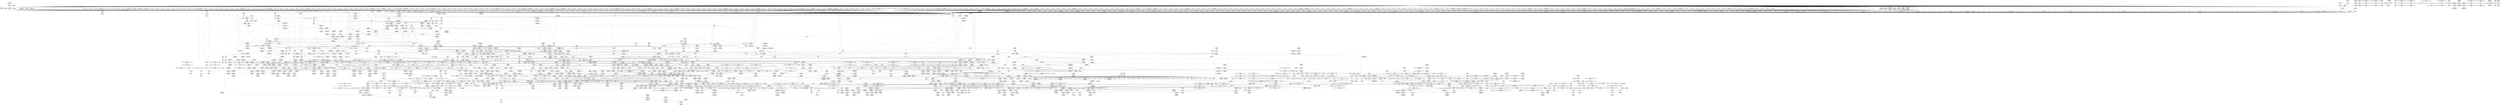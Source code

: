 digraph {
	CE0x4078eb0 [shape=record,shape=Mrecord,label="{CE0x4078eb0|sock_has_perm:_tmp16|security/selinux/hooks.c,3976|*SummSource*}"]
	CE0x40352f0 [shape=record,shape=Mrecord,label="{CE0x40352f0|720:_i32,_1216:_i8*,_:_CRE_970,972_|Function::selinux_netlink_send&Arg::sk::}"]
	CE0x419bc50 [shape=record,shape=Mrecord,label="{CE0x419bc50|_call_void_lock_release(%struct.lockdep_map*_%map,_i32_1,_i64_ptrtoint_(i8*_blockaddress(_rcu_lock_release,_%__here)_to_i64))_#10,_!dbg_!27716|include/linux/rcupdate.h,423|*SummSource*}"]
	CE0x4045bd0 [shape=record,shape=Mrecord,label="{CE0x4045bd0|selinux_nlmsg_perm:_tmp27|security/selinux/hooks.c,4730}"]
	CE0x41b4a50 [shape=record,shape=Mrecord,label="{CE0x41b4a50|__preempt_count_add:_tmp2}"]
	CE0x4050120 [shape=record,shape=Mrecord,label="{CE0x4050120|i64_0|*Constant*}"]
	CE0x4041b10 [shape=record,shape=Mrecord,label="{CE0x4041b10|sock_has_perm:_if.then}"]
	CE0x40c21a0 [shape=record,shape=Mrecord,label="{CE0x40c21a0|selinux_nlmsg_perm:_tmp46|security/selinux/hooks.c,4740|*SummSource*}"]
	CE0x4052e20 [shape=record,shape=Mrecord,label="{CE0x4052e20|selinux_nlmsg_perm:_tmp10|security/selinux/hooks.c,4718|*SummSource*}"]
	CE0x40b2530 [shape=record,shape=Mrecord,label="{CE0x40b2530|GLOBAL:_task_sid|*Constant*|*SummSink*}"]
	CE0x4013a00 [shape=record,shape=Mrecord,label="{CE0x4013a00|720:_i32,_1216:_i8*,_:_CRE_659,660_}"]
	CE0x4013540 [shape=record,shape=Mrecord,label="{CE0x4013540|720:_i32,_1216:_i8*,_:_CRE_655,656_}"]
	CE0x407e160 [shape=record,shape=Mrecord,label="{CE0x407e160|sock_has_perm:_tmp12|security/selinux/hooks.c,3970|*SummSource*}"]
	CE0x3fe8860 [shape=record,shape=Mrecord,label="{CE0x3fe8860|720:_i32,_1216:_i8*,_:_CRE_213,214_}"]
	CE0x40931c0 [shape=record,shape=Mrecord,label="{CE0x40931c0|get_current:_tmp3|*SummSource*}"]
	CE0x3fe7950 [shape=record,shape=Mrecord,label="{CE0x3fe7950|720:_i32,_1216:_i8*,_:_CRE_253,254_}"]
	CE0x410e830 [shape=record,shape=Mrecord,label="{CE0x410e830|task_sid:_tmp22|security/selinux/hooks.c,208|*SummSink*}"]
	CE0x4082b50 [shape=record,shape=Mrecord,label="{CE0x4082b50|selinux_nlmsg_perm:_tmp32|security/selinux/hooks.c,4731|*SummSink*}"]
	CE0x40fd870 [shape=record,shape=Mrecord,label="{CE0x40fd870|task_sid:_tmp11|security/selinux/hooks.c,208}"]
	CE0x40b1820 [shape=record,shape=Mrecord,label="{CE0x40b1820|rcu_read_unlock:_tmp2}"]
	CE0x40d2ce0 [shape=record,shape=Mrecord,label="{CE0x40d2ce0|rcu_read_unlock:_tmp18|include/linux/rcupdate.h,933}"]
	CE0x4060be0 [shape=record,shape=Mrecord,label="{CE0x4060be0|selinux_nlmsg_perm:_tmp15|security/selinux/hooks.c,4724|*SummSink*}"]
	CE0x40c6450 [shape=record,shape=Mrecord,label="{CE0x40c6450|rcu_lock_acquire:_tmp4|include/linux/rcupdate.h,418|*SummSink*}"]
	CE0x40cc690 [shape=record,shape=Mrecord,label="{CE0x40cc690|__rcu_read_lock:_tmp7|include/linux/rcupdate.h,240|*SummSink*}"]
	CE0x40b00f0 [shape=record,shape=Mrecord,label="{CE0x40b00f0|rcu_read_lock:_tobool|include/linux/rcupdate.h,882|*SummSource*}"]
	CE0x4080b80 [shape=record,shape=Mrecord,label="{CE0x4080b80|i64*_getelementptr_inbounds_(_20_x_i64_,_20_x_i64_*___llvm_gcov_ctr325,_i64_0,_i64_3)|*Constant*|*SummSource*}"]
	CE0x404fb20 [shape=record,shape=Mrecord,label="{CE0x404fb20|i32_0|*Constant*|*SummSink*}"]
	CE0x417fdb0 [shape=record,shape=Mrecord,label="{CE0x417fdb0|__rcu_read_unlock:_tmp4|include/linux/rcupdate.h,244}"]
	CE0x40dd970 [shape=record,shape=Mrecord,label="{CE0x40dd970|rcu_read_unlock:_tmp21|include/linux/rcupdate.h,935}"]
	CE0x4005c60 [shape=record,shape=Mrecord,label="{CE0x4005c60|720:_i32,_1216:_i8*,_:_CRE_38,39_}"]
	CE0x410ba60 [shape=record,shape=Mrecord,label="{CE0x410ba60|i64*_getelementptr_inbounds_(_13_x_i64_,_13_x_i64_*___llvm_gcov_ctr126,_i64_0,_i64_9)|*Constant*|*SummSink*}"]
	CE0x3feb140 [shape=record,shape=Mrecord,label="{CE0x3feb140|720:_i32,_1216:_i8*,_:_CRE_81,82_}"]
	CE0x4187df0 [shape=record,shape=Mrecord,label="{CE0x4187df0|__preempt_count_sub:_tmp2|*SummSource*}"]
	CE0x404e940 [shape=record,shape=Mrecord,label="{CE0x404e940|GLOBAL:___llvm_gcov_ctr325|Global_var:__llvm_gcov_ctr325|*SummSource*}"]
	CE0x40860b0 [shape=record,shape=Mrecord,label="{CE0x40860b0|selinux_nlmsg_perm:_len|security/selinux/hooks.c,4717|*SummSource*}"]
	CE0x4105240 [shape=record,shape=Mrecord,label="{CE0x4105240|_call_void___rcu_read_lock()_#10,_!dbg_!27710|include/linux/rcupdate.h,879}"]
	CE0x40aa890 [shape=record,shape=Mrecord,label="{CE0x40aa890|task_sid:_call7|security/selinux/hooks.c,208|*SummSource*}"]
	CE0x400a410 [shape=record,shape=Mrecord,label="{CE0x400a410|720:_i32,_1216:_i8*,_:_CRE_120,121_}"]
	CE0x41068c0 [shape=record,shape=Mrecord,label="{CE0x41068c0|task_sid:_do.body|*SummSource*}"]
	CE0x40aace0 [shape=record,shape=Mrecord,label="{CE0x40aace0|GLOBAL:_cred_sid|*Constant*}"]
	CE0x40ca3e0 [shape=record,shape=Mrecord,label="{CE0x40ca3e0|GLOBAL:___preempt_count_add|*Constant*}"]
	CE0x4090530 [shape=record,shape=Mrecord,label="{CE0x4090530|selinux_nlmsg_perm:_tmp1|*SummSource*}"]
	CE0x4083120 [shape=record,shape=Mrecord,label="{CE0x4083120|selinux_nlmsg_perm:_tmp33|security/selinux/hooks.c,4731}"]
	CE0x41819e0 [shape=record,shape=Mrecord,label="{CE0x41819e0|%struct.lockdep_map*_null|*Constant*|*SummSource*}"]
	CE0x40826a0 [shape=record,shape=Mrecord,label="{CE0x40826a0|selinux_nlmsg_perm:_nlmsg_type5|security/selinux/hooks.c,4729|*SummSink*}"]
	CE0x407f070 [shape=record,shape=Mrecord,label="{CE0x407f070|8:_%struct.sock*,_:_SCME_36,37_}"]
	CE0x4188ef0 [shape=record,shape=Mrecord,label="{CE0x4188ef0|_call_void_mcount()_#3|*SummSink*}"]
	CE0x40efb60 [shape=record,shape=Mrecord,label="{CE0x40efb60|rcu_read_lock:_tmp5|include/linux/rcupdate.h,882}"]
	CE0x40d2810 [shape=record,shape=Mrecord,label="{CE0x40d2810|rcu_read_unlock:_tmp17|include/linux/rcupdate.h,933|*SummSource*}"]
	CE0x4062610 [shape=record,shape=Mrecord,label="{CE0x4062610|GLOBAL:_printk|*Constant*|*SummSource*}"]
	CE0x41080e0 [shape=record,shape=Mrecord,label="{CE0x41080e0|task_sid:_tobool4|security/selinux/hooks.c,208|*SummSink*}"]
	CE0x4104360 [shape=record,shape=Mrecord,label="{CE0x4104360|rcu_read_unlock:_tmp3}"]
	CE0x40b6300 [shape=record,shape=Mrecord,label="{CE0x40b6300|8:_%struct.sock*,_:_SCME_42,43_}"]
	CE0x40acd10 [shape=record,shape=Mrecord,label="{CE0x40acd10|rcu_read_lock:_do.body}"]
	CE0x40eae60 [shape=record,shape=Mrecord,label="{CE0x40eae60|8:_%struct.sock*,_:_SCME_28,29_}"]
	CE0x403c230 [shape=record,shape=Mrecord,label="{CE0x403c230|sock_has_perm:_tmp6|security/selinux/hooks.c,3969|*SummSource*}"]
	CE0x412c130 [shape=record,shape=Mrecord,label="{CE0x412c130|i64*_getelementptr_inbounds_(_11_x_i64_,_11_x_i64_*___llvm_gcov_ctr127,_i64_0,_i64_9)|*Constant*|*SummSink*}"]
	CE0x40ae660 [shape=record,shape=Mrecord,label="{CE0x40ae660|rcu_read_lock:_land.lhs.true2|*SummSource*}"]
	CE0x402a7d0 [shape=record,shape=Mrecord,label="{CE0x402a7d0|720:_i32,_1216:_i8*,_:_CRE_703,704_}"]
	CE0x419bbe0 [shape=record,shape=Mrecord,label="{CE0x419bbe0|GLOBAL:_lock_release|*Constant*}"]
	CE0x4043210 [shape=record,shape=Mrecord,label="{CE0x4043210|selinux_nlmsg_perm:_if.end18}"]
	CE0x40f4920 [shape=record,shape=Mrecord,label="{CE0x40f4920|rcu_lock_acquire:_entry}"]
	CE0x40aa730 [shape=record,shape=Mrecord,label="{CE0x40aa730|task_sid:_call7|security/selinux/hooks.c,208}"]
	CE0x40c4680 [shape=record,shape=Mrecord,label="{CE0x40c4680|__preempt_count_add:_entry|*SummSource*}"]
	CE0x3ff1710 [shape=record,shape=Mrecord,label="{CE0x3ff1710|_call_void_mcount()_#3|*SummSource*}"]
	CE0x4042950 [shape=record,shape=Mrecord,label="{CE0x4042950|i32_59|*Constant*|*SummSink*}"]
	CE0x4053100 [shape=record,shape=Mrecord,label="{CE0x4053100|nlmsg_hdr:_entry}"]
	CE0x4007640 [shape=record,shape=Mrecord,label="{CE0x4007640|selinux_netlink_send:_sk|Function::selinux_netlink_send&Arg::sk::}"]
	CE0x40e9920 [shape=record,shape=Mrecord,label="{CE0x40e9920|i32_1|*Constant*}"]
	CE0x3fe91e0 [shape=record,shape=Mrecord,label="{CE0x3fe91e0|720:_i32,_1216:_i8*,_:_CRE_221,222_}"]
	CE0x40880b0 [shape=record,shape=Mrecord,label="{CE0x40880b0|i64*_getelementptr_inbounds_(_6_x_i64_,_6_x_i64_*___llvm_gcov_ctr327,_i64_0,_i64_5)|*Constant*|*SummSink*}"]
	CE0x40c60a0 [shape=record,shape=Mrecord,label="{CE0x40c60a0|i64*_getelementptr_inbounds_(_11_x_i64_,_11_x_i64_*___llvm_gcov_ctr132,_i64_0,_i64_8)|*Constant*}"]
	CE0x41a49d0 [shape=record,shape=Mrecord,label="{CE0x41a49d0|__rcu_read_unlock:_tmp6|include/linux/rcupdate.h,245|*SummSource*}"]
	CE0x3ffd6a0 [shape=record,shape=Mrecord,label="{CE0x3ffd6a0|720:_i32,_1216:_i8*,_:_CRE_472,476_|Function::selinux_netlink_send&Arg::sk::}"]
	CE0x400e020 [shape=record,shape=Mrecord,label="{CE0x400e020|720:_i32,_1216:_i8*,_:_CRE_552,553_}"]
	CE0x40cd9d0 [shape=record,shape=Mrecord,label="{CE0x40cd9d0|rcu_read_unlock:_call3|include/linux/rcupdate.h,933|*SummSource*}"]
	CE0x40c59c0 [shape=record,shape=Mrecord,label="{CE0x40c59c0|GLOBAL:___llvm_gcov_ctr132|Global_var:__llvm_gcov_ctr132|*SummSource*}"]
	CE0x40bde00 [shape=record,shape=Mrecord,label="{CE0x40bde00|selinux_nlmsg_perm:_tmp45|security/selinux/hooks.c,4740}"]
	CE0x40ac520 [shape=record,shape=Mrecord,label="{CE0x40ac520|rcu_read_unlock:_entry|*SummSink*}"]
	CE0x40b4180 [shape=record,shape=Mrecord,label="{CE0x40b4180|i32_8|*Constant*}"]
	CE0x4066bb0 [shape=record,shape=Mrecord,label="{CE0x4066bb0|sock_has_perm:_u2|security/selinux/hooks.c,3974|*SummSource*}"]
	CE0x40ae100 [shape=record,shape=Mrecord,label="{CE0x40ae100|_ret_void,_!dbg_!27717|include/linux/rcupdate.h,419}"]
	CE0x40b5560 [shape=record,shape=Mrecord,label="{CE0x40b5560|i64_5|*Constant*}"]
	CE0x3ffac00 [shape=record,shape=Mrecord,label="{CE0x3ffac00|720:_i32,_1216:_i8*,_:_CRE_402,403_}"]
	CE0x4124d90 [shape=record,shape=Mrecord,label="{CE0x4124d90|rcu_read_lock:_tmp8|include/linux/rcupdate.h,882|*SummSource*}"]
	CE0x3ffce60 [shape=record,shape=Mrecord,label="{CE0x3ffce60|720:_i32,_1216:_i8*,_:_CRE_452,456_|Function::selinux_netlink_send&Arg::sk::}"]
	CE0x4108aa0 [shape=record,shape=Mrecord,label="{CE0x4108aa0|task_sid:_tmp15|security/selinux/hooks.c,208}"]
	CE0x40e3c50 [shape=record,shape=Mrecord,label="{CE0x40e3c50|%struct.task_struct*_(%struct.task_struct**)*_asm_movq_%gs:$_1:P_,$0_,_r,im,_dirflag_,_fpsr_,_flags_|*SummSource*}"]
	CE0x4093bc0 [shape=record,shape=Mrecord,label="{CE0x4093bc0|i64_9|*Constant*|*SummSource*}"]
	CE0x4185140 [shape=record,shape=Mrecord,label="{CE0x4185140|rcu_lock_release:_tmp7|*SummSource*}"]
	CE0x40fb220 [shape=record,shape=Mrecord,label="{CE0x40fb220|sock_has_perm:_if.end|*SummSource*}"]
	CE0x40b2a20 [shape=record,shape=Mrecord,label="{CE0x40b2a20|_ret_i32_%call7,_!dbg_!27749|security/selinux/hooks.c,210|*SummSink*}"]
	CE0x3ff7e60 [shape=record,shape=Mrecord,label="{CE0x3ff7e60|720:_i32,_1216:_i8*,_:_CRE_199,200_}"]
	CE0x40fd3a0 [shape=record,shape=Mrecord,label="{CE0x40fd3a0|task_sid:_tmp5|security/selinux/hooks.c,208|*SummSink*}"]
	CE0x36ca170 [shape=record,shape=Mrecord,label="{CE0x36ca170|720:_i32,_1216:_i8*,_:_CRE_24,25_}"]
	CE0x407fdd0 [shape=record,shape=Mrecord,label="{CE0x407fdd0|selinux_nlmsg_perm:_tmp7|security/selinux/hooks.c,4717|*SummSource*}"]
	CE0x407fc30 [shape=record,shape=Mrecord,label="{CE0x407fc30|selinux_nlmsg_perm:_tmp7|security/selinux/hooks.c,4717}"]
	CE0x4127940 [shape=record,shape=Mrecord,label="{CE0x4127940|rcu_read_unlock:_tmp13|include/linux/rcupdate.h,933|*SummSink*}"]
	CE0x4010e70 [shape=record,shape=Mrecord,label="{CE0x4010e70|720:_i32,_1216:_i8*,_:_CRE_591,592_}"]
	CE0x41b4b30 [shape=record,shape=Mrecord,label="{CE0x41b4b30|__preempt_count_add:_tmp2|*SummSink*}"]
	CE0x40cfe70 [shape=record,shape=Mrecord,label="{CE0x40cfe70|rcu_read_unlock:_tmp12|include/linux/rcupdate.h,933|*SummSource*}"]
	CE0x405d060 [shape=record,shape=Mrecord,label="{CE0x405d060|_ret_i32_%err.3,_!dbg_!27764|security/selinux/hooks.c,4742|*SummSink*}"]
	CE0x402ebc0 [shape=record,shape=Mrecord,label="{CE0x402ebc0|720:_i32,_1216:_i8*,_:_CRE_813,814_}"]
	CE0x4045830 [shape=record,shape=Mrecord,label="{CE0x4045830|selinux_nlmsg_perm:_tobool11|security/selinux/hooks.c,4730}"]
	CE0x4081140 [shape=record,shape=Mrecord,label="{CE0x4081140|nlmsg_hdr:_tmp3|*SummSource*}"]
	CE0x410d5b0 [shape=record,shape=Mrecord,label="{CE0x410d5b0|i8*_getelementptr_inbounds_(_25_x_i8_,_25_x_i8_*_.str3,_i32_0,_i32_0)|*Constant*|*SummSource*}"]
	CE0x40cb930 [shape=record,shape=Mrecord,label="{CE0x40cb930|rcu_read_unlock:_do.end|*SummSink*}"]
	CE0x40d4660 [shape=record,shape=Mrecord,label="{CE0x40d4660|__preempt_count_add:_tmp5|./arch/x86/include/asm/preempt.h,72}"]
	CE0x4045e50 [shape=record,shape=Mrecord,label="{CE0x4045e50|selinux_nlmsg_perm:_tmp27|security/selinux/hooks.c,4730|*SummSink*}"]
	CE0x40c0970 [shape=record,shape=Mrecord,label="{CE0x40c0970|sock_has_perm:_perms|Function::sock_has_perm&Arg::perms::}"]
	CE0x4015fd0 [shape=record,shape=Mrecord,label="{CE0x4015fd0|selinux_nlmsg_perm:_tmp17|security/selinux/hooks.c,4725|*SummSource*}"]
	CE0x4042dd0 [shape=record,shape=Mrecord,label="{CE0x4042dd0|_call_void_mcount()_#3|*SummSink*}"]
	CE0x40f94c0 [shape=record,shape=Mrecord,label="{CE0x40f94c0|task_sid:_tobool1|security/selinux/hooks.c,208|*SummSink*}"]
	CE0x4100e90 [shape=record,shape=Mrecord,label="{CE0x4100e90|rcu_read_lock:_tmp6|include/linux/rcupdate.h,882|*SummSink*}"]
	CE0x405a530 [shape=record,shape=Mrecord,label="{CE0x405a530|selinux_nlmsg_perm:_cmp3|security/selinux/hooks.c,4725|*SummSink*}"]
	CE0x4042fb0 [shape=record,shape=Mrecord,label="{CE0x4042fb0|selinux_nlmsg_perm:_if.end|*SummSource*}"]
	CE0x40922c0 [shape=record,shape=Mrecord,label="{CE0x40922c0|selinux_nlmsg_perm:_perm|security/selinux/hooks.c, 4713|*SummSink*}"]
	CE0x3ff8ba0 [shape=record,shape=Mrecord,label="{CE0x3ff8ba0|i64_4|*Constant*|*SummSource*}"]
	CE0x4110a90 [shape=record,shape=Mrecord,label="{CE0x4110a90|task_sid:_tmp26|security/selinux/hooks.c,208|*SummSink*}"]
	CE0x412ba20 [shape=record,shape=Mrecord,label="{CE0x412ba20|i8*_getelementptr_inbounds_(_42_x_i8_,_42_x_i8_*_.str46,_i32_0,_i32_0)|*Constant*}"]
	CE0x4038540 [shape=record,shape=Mrecord,label="{CE0x4038540|720:_i32,_1216:_i8*,_:_CRE_1160,1162_|Function::selinux_netlink_send&Arg::sk::}"]
	CE0x40df870 [shape=record,shape=Mrecord,label="{CE0x40df870|i64*_getelementptr_inbounds_(_4_x_i64_,_4_x_i64_*___llvm_gcov_ctr128,_i64_0,_i64_0)|*Constant*|*SummSink*}"]
	CE0x4181f40 [shape=record,shape=Mrecord,label="{CE0x4181f40|__rcu_read_lock:_tmp1}"]
	"CONST[source:2(external),value:2(dynamic)][purpose:{subject}]"
	CE0x4088b30 [shape=record,shape=Mrecord,label="{CE0x4088b30|sock_has_perm:_tmp18|security/selinux/hooks.c,3977}"]
	CE0x40f8980 [shape=record,shape=Mrecord,label="{CE0x40f8980|i8_0|*Constant*}"]
	CE0x4197150 [shape=record,shape=Mrecord,label="{CE0x4197150|i64*_getelementptr_inbounds_(_4_x_i64_,_4_x_i64_*___llvm_gcov_ctr135,_i64_0,_i64_2)|*Constant*}"]
	CE0x4128d20 [shape=record,shape=Mrecord,label="{CE0x4128d20|cred_sid:_tmp6|security/selinux/hooks.c,197|*SummSource*}"]
	CE0x40ccfb0 [shape=record,shape=Mrecord,label="{CE0x40ccfb0|rcu_lock_acquire:_tmp}"]
	CE0x412ccc0 [shape=record,shape=Mrecord,label="{CE0x412ccc0|rcu_read_lock:_tmp17|include/linux/rcupdate.h,882|*SummSink*}"]
	CE0x406fb00 [shape=record,shape=Mrecord,label="{CE0x406fb00|selinux_nlmsg_perm:_tmp47|security/selinux/hooks.c,4742|*SummSink*}"]
	CE0x403fb30 [shape=record,shape=Mrecord,label="{CE0x403fb30|task_sid:_land.lhs.true}"]
	CE0x3ffbb70 [shape=record,shape=Mrecord,label="{CE0x3ffbb70|720:_i32,_1216:_i8*,_:_CRE_415,416_}"]
	CE0x3fec460 [shape=record,shape=Mrecord,label="{CE0x3fec460|720:_i32,_1216:_i8*,_:_CRE_163,164_}"]
	CE0x4042330 [shape=record,shape=Mrecord,label="{CE0x4042330|8:_%struct.sock*,_:_SCME_52,53_}"]
	CE0x4012b10 [shape=record,shape=Mrecord,label="{CE0x4012b10|720:_i32,_1216:_i8*,_:_CRE_640,644_|Function::selinux_netlink_send&Arg::sk::}"]
	CE0x4066ec0 [shape=record,shape=Mrecord,label="{CE0x4066ec0|sock_has_perm:_sid5|security/selinux/hooks.c,3976|*SummSink*}"]
	CE0x3ff4ae0 [shape=record,shape=Mrecord,label="{CE0x3ff4ae0|720:_i32,_1216:_i8*,_:_CRE_152,153_}"]
	CE0x41270a0 [shape=record,shape=Mrecord,label="{CE0x41270a0|rcu_read_lock:_call3|include/linux/rcupdate.h,882}"]
	CE0x418ebb0 [shape=record,shape=Mrecord,label="{CE0x418ebb0|i64*_getelementptr_inbounds_(_4_x_i64_,_4_x_i64_*___llvm_gcov_ctr129,_i64_0,_i64_3)|*Constant*}"]
	CE0x4034c30 [shape=record,shape=Mrecord,label="{CE0x4034c30|720:_i32,_1216:_i8*,_:_CRE_952,960_|Function::selinux_netlink_send&Arg::sk::}"]
	CE0x4042110 [shape=record,shape=Mrecord,label="{CE0x4042110|selinux_nlmsg_perm:_if.end19}"]
	CE0x40b8180 [shape=record,shape=Mrecord,label="{CE0x40b8180|i64_14|*Constant*|*SummSource*}"]
	CE0x410de30 [shape=record,shape=Mrecord,label="{CE0x410de30|task_sid:_tmp21|security/selinux/hooks.c,208|*SummSource*}"]
	CE0x3fe5aa0 [shape=record,shape=Mrecord,label="{CE0x3fe5aa0|selinux_netlink_send:_if.end|*SummSink*}"]
	CE0x3ffb580 [shape=record,shape=Mrecord,label="{CE0x3ffb580|720:_i32,_1216:_i8*,_:_CRE_410,411_}"]
	CE0x40c23a0 [shape=record,shape=Mrecord,label="{CE0x40c23a0|selinux_nlmsg_perm:_tmp46|security/selinux/hooks.c,4740|*SummSink*}"]
	CE0x4041110 [shape=record,shape=Mrecord,label="{CE0x4041110|selinux_nlmsg_perm:_if.then4|*SummSink*}"]
	CE0x40abdb0 [shape=record,shape=Mrecord,label="{CE0x40abdb0|_call_void_rcu_read_unlock()_#10,_!dbg_!27748|security/selinux/hooks.c,209|*SummSource*}"]
	CE0x3fedec0 [shape=record,shape=Mrecord,label="{CE0x3fedec0|720:_i32,_1216:_i8*,_:_CRE_73,74_}"]
	CE0x4079910 [shape=record,shape=Mrecord,label="{CE0x4079910|sock_has_perm:_tmp17|security/selinux/hooks.c,3976}"]
	CE0x4102a50 [shape=record,shape=Mrecord,label="{CE0x4102a50|_call_void_asm_sideeffect_,_memory_,_dirflag_,_fpsr_,_flags_()_#3,_!dbg_!27714,_!srcloc_!27715|include/linux/rcupdate.h,239|*SummSink*}"]
	CE0x4010620 [shape=record,shape=Mrecord,label="{CE0x4010620|720:_i32,_1216:_i8*,_:_CRE_584,585_}"]
	CE0x3fee3a0 [shape=record,shape=Mrecord,label="{CE0x3fee3a0|selinux_nlmsg_perm:_sclass|security/selinux/hooks.c,4723|*SummSink*}"]
	CE0x40387c0 [shape=record,shape=Mrecord,label="{CE0x40387c0|720:_i32,_1216:_i8*,_:_CRE_1168,1176_|Function::selinux_netlink_send&Arg::sk::}"]
	CE0x4048f30 [shape=record,shape=Mrecord,label="{CE0x4048f30|sock_has_perm:_ad|security/selinux/hooks.c, 3965|*SummSink*}"]
	CE0x4129110 [shape=record,shape=Mrecord,label="{CE0x4129110|rcu_read_lock:_tmp13|include/linux/rcupdate.h,882|*SummSink*}"]
	CE0x4129450 [shape=record,shape=Mrecord,label="{CE0x4129450|rcu_read_lock:_tmp14|include/linux/rcupdate.h,882}"]
	CE0x4059db0 [shape=record,shape=Mrecord,label="{CE0x4059db0|selinux_nlmsg_perm:_cmp3|security/selinux/hooks.c,4725|*SummSource*}"]
	CE0x40f0a90 [shape=record,shape=Mrecord,label="{CE0x40f0a90|rcu_read_lock:_tmp22|include/linux/rcupdate.h,884|*SummSink*}"]
	CE0x4126140 [shape=record,shape=Mrecord,label="{CE0x4126140|rcu_read_lock:_tmp10|include/linux/rcupdate.h,882|*SummSource*}"]
	CE0x40df260 [shape=record,shape=Mrecord,label="{CE0x40df260|_ret_void,_!dbg_!27717|include/linux/rcupdate.h,245}"]
	CE0x4080600 [shape=record,shape=Mrecord,label="{CE0x4080600|nlmsg_hdr:_tmp2|*SummSink*}"]
	CE0x40157d0 [shape=record,shape=Mrecord,label="{CE0x40157d0|get_current:_tmp2}"]
	CE0x40c5b30 [shape=record,shape=Mrecord,label="{CE0x40c5b30|GLOBAL:___llvm_gcov_ctr132|Global_var:__llvm_gcov_ctr132|*SummSink*}"]
	CE0x3ff0d10 [shape=record,shape=Mrecord,label="{CE0x3ff0d10|GLOBAL:_cap_netlink_send|*Constant*}"]
	CE0x3fe8270 [shape=record,shape=Mrecord,label="{CE0x3fe8270|720:_i32,_1216:_i8*,_:_CRE_208,209_}"]
	CE0x40532b0 [shape=record,shape=Mrecord,label="{CE0x40532b0|selinux_nlmsg_perm:_call|security/selinux/hooks.c,4721|*SummSource*}"]
	CE0x40cf720 [shape=record,shape=Mrecord,label="{CE0x40cf720|i64_1|*Constant*}"]
	CE0x4197270 [shape=record,shape=Mrecord,label="{CE0x4197270|__preempt_count_sub:_tmp3}"]
	CE0x412c950 [shape=record,shape=Mrecord,label="{CE0x412c950|rcu_read_lock:_tmp21|include/linux/rcupdate.h,884|*SummSource*}"]
	CE0x4191780 [shape=record,shape=Mrecord,label="{CE0x4191780|__preempt_count_add:_tmp6|./arch/x86/include/asm/preempt.h,73|*SummSource*}"]
	CE0x41077e0 [shape=record,shape=Mrecord,label="{CE0x41077e0|i64*_getelementptr_inbounds_(_13_x_i64_,_13_x_i64_*___llvm_gcov_ctr126,_i64_0,_i64_0)|*Constant*|*SummSink*}"]
	CE0x4002250 [shape=record,shape=Mrecord,label="{CE0x4002250|720:_i32,_1216:_i8*,_:_CRE_28,29_}"]
	CE0x40c3230 [shape=record,shape=Mrecord,label="{CE0x40c3230|rcu_read_unlock:_tmp6|include/linux/rcupdate.h,933}"]
	CE0x404a460 [shape=record,shape=Mrecord,label="{CE0x404a460|selinux_nlmsg_perm:_tmp20|security/selinux/hooks.c,4725}"]
	CE0x3fe8d20 [shape=record,shape=Mrecord,label="{CE0x3fe8d20|720:_i32,_1216:_i8*,_:_CRE_217,218_}"]
	CE0x4006540 [shape=record,shape=Mrecord,label="{CE0x4006540|720:_i32,_1216:_i8*,_:_CRE_93,94_}"]
	CE0x4032be0 [shape=record,shape=Mrecord,label="{CE0x4032be0|720:_i32,_1216:_i8*,_:_CRE_867,868_}"]
	CE0x40b71c0 [shape=record,shape=Mrecord,label="{CE0x40b71c0|i32_-2|*Constant*|*SummSource*}"]
	CE0x40593d0 [shape=record,shape=Mrecord,label="{CE0x40593d0|selinux_nlmsg_perm:_entry|*SummSink*}"]
	CE0x400c760 [shape=record,shape=Mrecord,label="{CE0x400c760|720:_i32,_1216:_i8*,_:_CRE_353,354_}"]
	CE0x4065730 [shape=record,shape=Mrecord,label="{CE0x4065730|sock_has_perm:_u|security/selinux/hooks.c,3973|*SummSink*}"]
	CE0x412d2d0 [shape=record,shape=Mrecord,label="{CE0x412d2d0|rcu_read_lock:_tmp18|include/linux/rcupdate.h,882|*SummSource*}"]
	CE0x40edb30 [shape=record,shape=Mrecord,label="{CE0x40edb30|rcu_read_unlock:_if.then}"]
	CE0x40c2210 [shape=record,shape=Mrecord,label="{CE0x40c2210|selinux_nlmsg_perm:_tmp46|security/selinux/hooks.c,4740}"]
	CE0x41074c0 [shape=record,shape=Mrecord,label="{CE0x41074c0|task_sid:_tmp12|security/selinux/hooks.c,208|*SummSink*}"]
	CE0x4011f10 [shape=record,shape=Mrecord,label="{CE0x4011f10|720:_i32,_1216:_i8*,_:_CRE_605,606_}"]
	CE0x401bf20 [shape=record,shape=Mrecord,label="{CE0x401bf20|_call_void_mcount()_#3|*SummSink*}"]
	CE0x40c2c80 [shape=record,shape=Mrecord,label="{CE0x40c2c80|i32_8|*Constant*|*SummSource*}"]
	CE0x4093ee0 [shape=record,shape=Mrecord,label="{CE0x4093ee0|i64_8|*Constant*|*SummSource*}"]
	CE0x402cc10 [shape=record,shape=Mrecord,label="{CE0x402cc10|selinux_nlmsg_perm:_tmp31|security/selinux/hooks.c,4730}"]
	CE0x40eacb0 [shape=record,shape=Mrecord,label="{CE0x40eacb0|8:_%struct.sock*,_:_SCME_26,27_}"]
	CE0x41048a0 [shape=record,shape=Mrecord,label="{CE0x41048a0|task_sid:_tmp8|security/selinux/hooks.c,208|*SummSource*}"]
	CE0x3feae20 [shape=record,shape=Mrecord,label="{CE0x3feae20|720:_i32,_1216:_i8*,_:_CRE_130,131_}"]
	CE0x40e3530 [shape=record,shape=Mrecord,label="{CE0x40e3530|_call_void_mcount()_#3|*SummSource*}"]
	CE0x3fe7360 [shape=record,shape=Mrecord,label="{CE0x3fe7360|720:_i32,_1216:_i8*,_:_CRE_248,249_}"]
	CE0x40477e0 [shape=record,shape=Mrecord,label="{CE0x40477e0|i32_77|*Constant*}"]
	CE0x40193a0 [shape=record,shape=Mrecord,label="{CE0x40193a0|selinux_nlmsg_perm:_tmp29|security/selinux/hooks.c,4730}"]
	CE0x41a13f0 [shape=record,shape=Mrecord,label="{CE0x41a13f0|__rcu_read_unlock:_do.body}"]
	CE0x403f6c0 [shape=record,shape=Mrecord,label="{CE0x403f6c0|selinux_nlmsg_perm:_if.then2|*SummSource*}"]
	CE0x41b9ac0 [shape=record,shape=Mrecord,label="{CE0x41b9ac0|__preempt_count_add:_tmp4|./arch/x86/include/asm/preempt.h,72}"]
	CE0x40cdbb0 [shape=record,shape=Mrecord,label="{CE0x40cdbb0|__rcu_read_unlock:_tmp2|*SummSource*}"]
	CE0x41825f0 [shape=record,shape=Mrecord,label="{CE0x41825f0|rcu_lock_acquire:_indirectgoto}"]
	CE0x407b840 [shape=record,shape=Mrecord,label="{CE0x407b840|sock_has_perm:_bb|*SummSink*}"]
	CE0x4109240 [shape=record,shape=Mrecord,label="{CE0x4109240|task_sid:_tmp16|security/selinux/hooks.c,208|*SummSink*}"]
	CE0x403fc30 [shape=record,shape=Mrecord,label="{CE0x403fc30|task_sid:_land.lhs.true|*SummSink*}"]
	CE0x410e7c0 [shape=record,shape=Mrecord,label="{CE0x410e7c0|i64*_getelementptr_inbounds_(_13_x_i64_,_13_x_i64_*___llvm_gcov_ctr126,_i64_0,_i64_10)|*Constant*|*SummSink*}"]
	CE0x400ddc0 [shape=record,shape=Mrecord,label="{CE0x400ddc0|720:_i32,_1216:_i8*,_:_CRE_550,551_}"]
	CE0x3fe0b20 [shape=record,shape=Mrecord,label="{CE0x3fe0b20|720:_i32,_1216:_i8*,_:_CRE_97,98_}"]
	CE0x3fde3d0 [shape=record,shape=Mrecord,label="{CE0x3fde3d0|720:_i32,_1216:_i8*,_:_CRE_380,381_}"]
	CE0x41262b0 [shape=record,shape=Mrecord,label="{CE0x41262b0|rcu_read_lock:_tmp10|include/linux/rcupdate.h,882|*SummSink*}"]
	CE0x41a64a0 [shape=record,shape=Mrecord,label="{CE0x41a64a0|i64*_getelementptr_inbounds_(_4_x_i64_,_4_x_i64_*___llvm_gcov_ctr135,_i64_0,_i64_3)|*Constant*|*SummSink*}"]
	CE0x40fc490 [shape=record,shape=Mrecord,label="{CE0x40fc490|cred_sid:_tmp1}"]
	CE0x40887a0 [shape=record,shape=Mrecord,label="{CE0x40887a0|i64*_getelementptr_inbounds_(_6_x_i64_,_6_x_i64_*___llvm_gcov_ctr327,_i64_0,_i64_5)|*Constant*|*SummSource*}"]
	CE0x40879e0 [shape=record,shape=Mrecord,label="{CE0x40879e0|avc_has_perm:_auditdata|Function::avc_has_perm&Arg::auditdata::|*SummSource*}"]
	CE0x400e740 [shape=record,shape=Mrecord,label="{CE0x400e740|720:_i32,_1216:_i8*,_:_CRE_558,559_}"]
	CE0x4017830 [shape=record,shape=Mrecord,label="{CE0x4017830|selinux_nlmsg_perm:_tmp10|security/selinux/hooks.c,4718}"]
	CE0x406fb70 [shape=record,shape=Mrecord,label="{CE0x406fb70|selinux_nlmsg_perm:_tmp48|security/selinux/hooks.c,4742|*SummSink*}"]
	CE0x40bfe60 [shape=record,shape=Mrecord,label="{CE0x40bfe60|sock_has_perm:_entry|*SummSink*}"]
	CE0x400d480 [shape=record,shape=Mrecord,label="{CE0x400d480|720:_i32,_1216:_i8*,_:_CRE_125,126_}"]
	CE0x4015f00 [shape=record,shape=Mrecord,label="{CE0x4015f00|selinux_nlmsg_perm:_tmp17|security/selinux/hooks.c,4725}"]
	CE0x40eaed0 [shape=record,shape=Mrecord,label="{CE0x40eaed0|8:_%struct.sock*,_:_SCME_29,30_}"]
	CE0x4123640 [shape=record,shape=Mrecord,label="{CE0x4123640|__rcu_read_lock:_tmp4|include/linux/rcupdate.h,239|*SummSource*}"]
	CE0x3fe3570 [shape=record,shape=Mrecord,label="{CE0x3fe3570|720:_i32,_1216:_i8*,_:_CRE_75,76_}"]
	CE0x40ccd50 [shape=record,shape=Mrecord,label="{CE0x40ccd50|i64*_getelementptr_inbounds_(_4_x_i64_,_4_x_i64_*___llvm_gcov_ctr130,_i64_0,_i64_1)|*Constant*|*SummSink*}"]
	CE0x41a4fb0 [shape=record,shape=Mrecord,label="{CE0x41a4fb0|_call_void_mcount()_#3|*SummSink*}"]
	CE0x4048ce0 [shape=record,shape=Mrecord,label="{CE0x4048ce0|sock_has_perm:_ad|security/selinux/hooks.c, 3965|*SummSource*}"]
	CE0x41a4070 [shape=record,shape=Mrecord,label="{CE0x41a4070|_call_void_asm_addl_$1,_%gs:$0_,_*m,ri,*m,_dirflag_,_fpsr_,_flags_(i32*___preempt_count,_i32_%sub,_i32*___preempt_count)_#3,_!dbg_!27717,_!srcloc_!27718|./arch/x86/include/asm/preempt.h,77|*SummSink*}"]
	CE0x40d2c70 [shape=record,shape=Mrecord,label="{CE0x40d2c70|i32_934|*Constant*}"]
	CE0x418d520 [shape=record,shape=Mrecord,label="{CE0x418d520|i64*_getelementptr_inbounds_(_4_x_i64_,_4_x_i64_*___llvm_gcov_ctr130,_i64_0,_i64_0)|*Constant*}"]
	CE0x4084020 [shape=record,shape=Mrecord,label="{CE0x4084020|i64*_getelementptr_inbounds_(_20_x_i64_,_20_x_i64_*___llvm_gcov_ctr325,_i64_0,_i64_13)|*Constant*|*SummSink*}"]
	CE0x4018330 [shape=record,shape=Mrecord,label="{CE0x4018330|selinux_nlmsg_perm:_conv|security/selinux/hooks.c,4729}"]
	CE0x4066690 [shape=record,shape=Mrecord,label="{CE0x4066690|sock_has_perm:_net1|security/selinux/hooks.c,3973|*SummSource*}"]
	CE0x3ff19a0 [shape=record,shape=Mrecord,label="{CE0x3ff19a0|720:_i32,_1216:_i8*,_:_CRE_57,58_}"]
	CE0x4083290 [shape=record,shape=Mrecord,label="{CE0x4083290|selinux_nlmsg_perm:_tmp33|security/selinux/hooks.c,4731|*SummSource*}"]
	CE0x41b92a0 [shape=record,shape=Mrecord,label="{CE0x41b92a0|__preempt_count_sub:_tmp5|./arch/x86/include/asm/preempt.h,77|*SummSink*}"]
	CE0x40c9d90 [shape=record,shape=Mrecord,label="{CE0x40c9d90|rcu_read_unlock:_tmp15|include/linux/rcupdate.h,933}"]
	CE0x402ea30 [shape=record,shape=Mrecord,label="{CE0x402ea30|720:_i32,_1216:_i8*,_:_CRE_811,812_}"]
	CE0x3ff9900 [shape=record,shape=Mrecord,label="{CE0x3ff9900|720:_i32,_1216:_i8*,_:_CRE_386,387_}"]
	CE0x40ba860 [shape=record,shape=Mrecord,label="{CE0x40ba860|i64*_getelementptr_inbounds_(_20_x_i64_,_20_x_i64_*___llvm_gcov_ctr325,_i64_0,_i64_16)|*Constant*|*SummSource*}"]
	CE0x402f8d0 [shape=record,shape=Mrecord,label="{CE0x402f8d0|720:_i32,_1216:_i8*,_:_CRE_824,825_}"]
	CE0x407c610 [shape=record,shape=Mrecord,label="{CE0x407c610|cred_sid:_sid|security/selinux/hooks.c,197|*SummSource*}"]
	CE0x40af030 [shape=record,shape=Mrecord,label="{CE0x40af030|rcu_read_lock:_call|include/linux/rcupdate.h,882|*SummSource*}"]
	CE0x40b8040 [shape=record,shape=Mrecord,label="{CE0x40b8040|selinux_nlmsg_perm:_tmp36|security/selinux/hooks.c,4735|*SummSink*}"]
	CE0x4109990 [shape=record,shape=Mrecord,label="{CE0x4109990|i64*_getelementptr_inbounds_(_13_x_i64_,_13_x_i64_*___llvm_gcov_ctr126,_i64_0,_i64_8)|*Constant*}"]
	CE0x41a5090 [shape=record,shape=Mrecord,label="{CE0x41a5090|__rcu_read_unlock:_tmp3}"]
	CE0x402b150 [shape=record,shape=Mrecord,label="{CE0x402b150|720:_i32,_1216:_i8*,_:_CRE_711,712_}"]
	CE0x410e8a0 [shape=record,shape=Mrecord,label="{CE0x410e8a0|task_sid:_tmp24|security/selinux/hooks.c,208|*SummSource*}"]
	CE0x3ff0190 [shape=record,shape=Mrecord,label="{CE0x3ff0190|720:_i32,_1216:_i8*,_:_CRE_37,38_}"]
	CE0x40898f0 [shape=record,shape=Mrecord,label="{CE0x40898f0|sock_has_perm:_tmp20|security/selinux/hooks.c,3977|*SummSink*}"]
	CE0x4127340 [shape=record,shape=Mrecord,label="{CE0x4127340|rcu_read_lock:_call3|include/linux/rcupdate.h,882|*SummSink*}"]
	CE0x40b4e00 [shape=record,shape=Mrecord,label="{CE0x40b4e00|cred_sid:_security|security/selinux/hooks.c,196|*SummSource*}"]
	CE0x4107230 [shape=record,shape=Mrecord,label="{CE0x4107230|task_sid:_tmp12|security/selinux/hooks.c,208}"]
	CE0x417f460 [shape=record,shape=Mrecord,label="{CE0x417f460|COLLAPSED:_GCMRE___llvm_gcov_ctr130_internal_global_4_x_i64_zeroinitializer:_elem_0:default:}"]
	CE0x41b7a40 [shape=record,shape=Mrecord,label="{CE0x41b7a40|__preempt_count_sub:_tmp1}"]
	CE0x417ebd0 [shape=record,shape=Mrecord,label="{CE0x417ebd0|rcu_lock_release:___here|*SummSink*}"]
	CE0x41030b0 [shape=record,shape=Mrecord,label="{CE0x41030b0|task_sid:_tmp9|security/selinux/hooks.c,208}"]
	CE0x4080590 [shape=record,shape=Mrecord,label="{CE0x4080590|nlmsg_hdr:_tmp2|*SummSource*}"]
	CE0x40ad370 [shape=record,shape=Mrecord,label="{CE0x40ad370|COLLAPSED:_GCMRE___llvm_gcov_ctr127_internal_global_11_x_i64_zeroinitializer:_elem_0:default:}"]
	CE0x40ea0b0 [shape=record,shape=Mrecord,label="{CE0x40ea0b0|_call_void_rcu_read_lock()_#10,_!dbg_!27712|security/selinux/hooks.c,207}"]
	CE0x40dd3f0 [shape=record,shape=Mrecord,label="{CE0x40dd3f0|rcu_read_unlock:_tmp20|include/linux/rcupdate.h,933|*SummSink*}"]
	CE0x3ff66f0 [shape=record,shape=Mrecord,label="{CE0x3ff66f0|4:_i16,_:_CRE_6,8_|*MultipleSource*|security/selinux/hooks.c,4723|security/selinux/hooks.c,4721}"]
	CE0x40172a0 [shape=record,shape=Mrecord,label="{CE0x40172a0|selinux_nlmsg_perm:_tmp9|security/selinux/hooks.c,4718}"]
	CE0x3ffa3b0 [shape=record,shape=Mrecord,label="{CE0x3ffa3b0|720:_i32,_1216:_i8*,_:_CRE_395,396_}"]
	CE0x41b2040 [shape=record,shape=Mrecord,label="{CE0x41b2040|__preempt_count_sub:_bb|*SummSink*}"]
	CE0x40cdd30 [shape=record,shape=Mrecord,label="{CE0x40cdd30|__rcu_read_lock:_tmp3|*SummSource*}"]
	CE0x405dae0 [shape=record,shape=Mrecord,label="{CE0x405dae0|selinux_netlink_send:_retval.0|*SummSource*}"]
	CE0x40ba9f0 [shape=record,shape=Mrecord,label="{CE0x40ba9f0|selinux_nlmsg_perm:_tmp40|security/selinux/hooks.c,4736|*SummSink*}"]
	CE0x4038a40 [shape=record,shape=Mrecord,label="{CE0x4038a40|720:_i32,_1216:_i8*,_:_CRE_1176,1184_|Function::selinux_netlink_send&Arg::sk::}"]
	CE0x405be00 [shape=record,shape=Mrecord,label="{CE0x405be00|selinux_netlink_send:_tmp7|security/selinux/hooks.c,5071|*SummSink*}"]
	CE0x41b4830 [shape=record,shape=Mrecord,label="{CE0x41b4830|__rcu_read_unlock:_tmp5|include/linux/rcupdate.h,244|*SummSource*}"]
	CE0x40e2c00 [shape=record,shape=Mrecord,label="{CE0x40e2c00|__rcu_read_unlock:_entry}"]
	CE0x4107ea0 [shape=record,shape=Mrecord,label="{CE0x4107ea0|GLOBAL:___llvm_gcov_ctr132|Global_var:__llvm_gcov_ctr132}"]
	CE0x40ff370 [shape=record,shape=Mrecord,label="{CE0x40ff370|GLOBAL:___preempt_count_add|*Constant*|*SummSource*}"]
	CE0x4031550 [shape=record,shape=Mrecord,label="{CE0x4031550|720:_i32,_1216:_i8*,_:_CRE_848,849_}"]
	CE0x3ff8f30 [shape=record,shape=Mrecord,label="{CE0x3ff8f30|i64_5|*Constant*|*SummSink*}"]
	CE0x410a5f0 [shape=record,shape=Mrecord,label="{CE0x410a5f0|GLOBAL:_lockdep_rcu_suspicious|*Constant*|*SummSource*}"]
	CE0x3fff250 [shape=record,shape=Mrecord,label="{CE0x3fff250|selinux_nlmsg_perm:_tmp12|security/selinux/hooks.c,4723|*SummSource*}"]
	CE0x40b60d0 [shape=record,shape=Mrecord,label="{CE0x40b60d0|8:_%struct.sock*,_:_SCME_40,41_}"]
	CE0x4126d00 [shape=record,shape=Mrecord,label="{CE0x4126d00|rcu_read_lock:_tmp12|include/linux/rcupdate.h,882|*SummSink*}"]
	CE0x402a570 [shape=record,shape=Mrecord,label="{CE0x402a570|720:_i32,_1216:_i8*,_:_CRE_701,702_}"]
	CE0x40fddd0 [shape=record,shape=Mrecord,label="{CE0x40fddd0|rcu_read_lock:_tmp3|*SummSource*}"]
	CE0x403b400 [shape=record,shape=Mrecord,label="{CE0x403b400|GLOBAL:___llvm_gcov_ctr327|Global_var:__llvm_gcov_ctr327|*SummSource*}"]
	CE0x40cd560 [shape=record,shape=Mrecord,label="{CE0x40cd560|rcu_read_unlock:_tmp12|include/linux/rcupdate.h,933|*SummSink*}"]
	CE0x407a9b0 [shape=record,shape=Mrecord,label="{CE0x407a9b0|avc_has_perm:_requested|Function::avc_has_perm&Arg::requested::|*SummSink*}"]
	CE0x4102cc0 [shape=record,shape=Mrecord,label="{CE0x4102cc0|i64*_getelementptr_inbounds_(_4_x_i64_,_4_x_i64_*___llvm_gcov_ctr128,_i64_0,_i64_3)|*Constant*|*SummSource*}"]
	CE0x407aec0 [shape=record,shape=Mrecord,label="{CE0x407aec0|8:_%struct.sock*,_:_SCME_16,18_|*MultipleSource*|security/selinux/hooks.c, 3966|security/selinux/hooks.c,3966|security/selinux/hooks.c,3966}"]
	CE0x4090ad0 [shape=record,shape=Mrecord,label="{CE0x4090ad0|selinux_nlmsg_perm:_if.end13|*SummSink*}"]
	CE0x4015090 [shape=record,shape=Mrecord,label="{CE0x4015090|720:_i32,_1216:_i8*,_:_CRE_678,679_}"]
	CE0x4074960 [shape=record,shape=Mrecord,label="{CE0x4074960|sock_has_perm:_type|security/selinux/hooks.c,3972|*SummSink*}"]
	CE0x3fe8e50 [shape=record,shape=Mrecord,label="{CE0x3fe8e50|720:_i32,_1216:_i8*,_:_CRE_218,219_}"]
	CE0x3fed170 [shape=record,shape=Mrecord,label="{CE0x3fed170|720:_i32,_1216:_i8*,_:_CRE_174,175_}"]
	CE0x40fc960 [shape=record,shape=Mrecord,label="{CE0x40fc960|task_sid:_tmp1}"]
	CE0x41017f0 [shape=record,shape=Mrecord,label="{CE0x41017f0|task_sid:_tmp6|security/selinux/hooks.c,208|*SummSource*}"]
	CE0x40362d0 [shape=record,shape=Mrecord,label="{CE0x40362d0|720:_i32,_1216:_i8*,_:_CRE_1032,1040_|Function::selinux_netlink_send&Arg::sk::}"]
	CE0x3ff5dc0 [shape=record,shape=Mrecord,label="{CE0x3ff5dc0|selinux_nlmsg_perm:_nlmsg_type|security/selinux/hooks.c,4723|*SummSink*}"]
	CE0x40be8d0 [shape=record,shape=Mrecord,label="{CE0x40be8d0|selinux_nlmsg_perm:_call20|security/selinux/hooks.c,4740|*SummSink*}"]
	CE0x418b3e0 [shape=record,shape=Mrecord,label="{CE0x418b3e0|rcu_lock_release:_tmp4|include/linux/rcupdate.h,423}"]
	CE0x40312f0 [shape=record,shape=Mrecord,label="{CE0x40312f0|720:_i32,_1216:_i8*,_:_CRE_846,847_}"]
	CE0x4090c60 [shape=record,shape=Mrecord,label="{CE0x4090c60|selinux_nlmsg_perm:_if.end14}"]
	CE0x4093510 [shape=record,shape=Mrecord,label="{CE0x4093510|selinux_nlmsg_perm:_tobool9|security/selinux/hooks.c,4730}"]
	CE0x40b51b0 [shape=record,shape=Mrecord,label="{CE0x40b51b0|sock_has_perm:_call|security/selinux/hooks.c,3967|*SummSource*}"]
	CE0x4087820 [shape=record,shape=Mrecord,label="{CE0x4087820|sock_has_perm:_retval.0}"]
	CE0x40f90b0 [shape=record,shape=Mrecord,label="{CE0x40f90b0|sock_has_perm:_net|security/selinux/hooks.c, 3966|*SummSink*}"]
	CE0x403cd50 [shape=record,shape=Mrecord,label="{CE0x403cd50|sock_has_perm:_tmp1|*SummSink*}"]
	CE0x3ff57e0 [shape=record,shape=Mrecord,label="{CE0x3ff57e0|720:_i32,_1216:_i8*,_:_CRE_132,133_}"]
	CE0x3fec200 [shape=record,shape=Mrecord,label="{CE0x3fec200|720:_i32,_1216:_i8*,_:_CRE_161,162_}"]
	CE0x419bef0 [shape=record,shape=Mrecord,label="{CE0x419bef0|i64*_getelementptr_inbounds_(_4_x_i64_,_4_x_i64_*___llvm_gcov_ctr133,_i64_0,_i64_3)|*Constant*}"]
	CE0x3feacf0 [shape=record,shape=Mrecord,label="{CE0x3feacf0|720:_i32,_1216:_i8*,_:_CRE_129,130_}"]
	CE0x405fbb0 [shape=record,shape=Mrecord,label="{CE0x405fbb0|selinux_netlink_send:_call1|security/selinux/hooks.c,5073|*SummSource*}"]
	CE0x41019a0 [shape=record,shape=Mrecord,label="{CE0x41019a0|rcu_read_unlock:_land.lhs.true|*SummSink*}"]
	CE0x4081ba0 [shape=record,shape=Mrecord,label="{CE0x4081ba0|_call_void_mcount()_#3}"]
	CE0x402f1b0 [shape=record,shape=Mrecord,label="{CE0x402f1b0|720:_i32,_1216:_i8*,_:_CRE_818,819_}"]
	CE0x4060310 [shape=record,shape=Mrecord,label="{CE0x4060310|i64_2|*Constant*}"]
	CE0x408fb50 [shape=record,shape=Mrecord,label="{CE0x408fb50|selinux_nlmsg_perm:_if.then17}"]
	CE0x40f5350 [shape=record,shape=Mrecord,label="{CE0x40f5350|task_sid:_call3|security/selinux/hooks.c,208|*SummSource*}"]
	CE0x40e2a30 [shape=record,shape=Mrecord,label="{CE0x40e2a30|GLOBAL:___rcu_read_unlock|*Constant*|*SummSink*}"]
	CE0x410a850 [shape=record,shape=Mrecord,label="{CE0x410a850|i32_208|*Constant*}"]
	CE0x40fe0e0 [shape=record,shape=Mrecord,label="{CE0x40fe0e0|i64_0|*Constant*}"]
	CE0x41cbf30 [shape=record,shape=Mrecord,label="{CE0x41cbf30|__preempt_count_add:_bb}"]
	CE0x3fffc70 [shape=record,shape=Mrecord,label="{CE0x3fffc70|720:_i32,_1216:_i8*,_:_CRE_2,3_}"]
	CE0x400b260 [shape=record,shape=Mrecord,label="{CE0x400b260|720:_i32,_1216:_i8*,_:_CRE_724,728_|Function::selinux_netlink_send&Arg::sk::}"]
	CE0x4128a40 [shape=record,shape=Mrecord,label="{CE0x4128a40|cred_sid:_tmp6|security/selinux/hooks.c,197}"]
	CE0x418cb30 [shape=record,shape=Mrecord,label="{CE0x418cb30|__rcu_read_lock:_bb|*SummSink*}"]
	CE0x40cc530 [shape=record,shape=Mrecord,label="{CE0x40cc530|__rcu_read_lock:_tmp6|include/linux/rcupdate.h,240|*SummSource*}"]
	CE0x40c66c0 [shape=record,shape=Mrecord,label="{CE0x40c66c0|_call_void_lock_acquire(%struct.lockdep_map*_%map,_i32_0,_i32_0,_i32_2,_i32_0,_%struct.lockdep_map*_null,_i64_ptrtoint_(i8*_blockaddress(_rcu_lock_acquire,_%__here)_to_i64))_#10,_!dbg_!27716|include/linux/rcupdate.h,418}"]
	CE0x40b42b0 [shape=record,shape=Mrecord,label="{CE0x40b42b0|i64_56|*Constant*}"]
	CE0x40e9010 [shape=record,shape=Mrecord,label="{CE0x40e9010|GLOBAL:_rcu_read_lock|*Constant*|*SummSource*}"]
	CE0x40ad3e0 [shape=record,shape=Mrecord,label="{CE0x40ad3e0|rcu_read_lock:_tmp|*SummSource*}"]
	CE0x3ffb6b0 [shape=record,shape=Mrecord,label="{CE0x3ffb6b0|720:_i32,_1216:_i8*,_:_CRE_411,412_}"]
	CE0x418d470 [shape=record,shape=Mrecord,label="{CE0x418d470|i64*_getelementptr_inbounds_(_4_x_i64_,_4_x_i64_*___llvm_gcov_ctr133,_i64_0,_i64_2)|*Constant*}"]
	CE0x40e1870 [shape=record,shape=Mrecord,label="{CE0x40e1870|rcu_lock_release:_entry|*SummSink*}"]
	CE0x40550e0 [shape=record,shape=Mrecord,label="{CE0x40550e0|selinux_nlmsg_perm:_tmp6|security/selinux/hooks.c,4717|*SummSink*}"]
	CE0x400ca70 [shape=record,shape=Mrecord,label="{CE0x400ca70|720:_i32,_1216:_i8*,_:_CRE_488,496_|Function::selinux_netlink_send&Arg::sk::}"]
	CE0x41277d0 [shape=record,shape=Mrecord,label="{CE0x41277d0|i64_6|*Constant*}"]
	CE0x40c3430 [shape=record,shape=Mrecord,label="{CE0x40c3430|__preempt_count_add:_val|Function::__preempt_count_add&Arg::val::|*SummSource*}"]
	CE0x3ff3140 [shape=record,shape=Mrecord,label="{CE0x3ff3140|i64*_getelementptr_inbounds_(_6_x_i64_,_6_x_i64_*___llvm_gcov_ctr324,_i64_0,_i64_0)|*Constant*}"]
	CE0x40dddd0 [shape=record,shape=Mrecord,label="{CE0x40dddd0|rcu_read_unlock:_tmp21|include/linux/rcupdate.h,935|*SummSink*}"]
	CE0x400db60 [shape=record,shape=Mrecord,label="{CE0x400db60|720:_i32,_1216:_i8*,_:_CRE_548,549_}"]
	CE0x404dba0 [shape=record,shape=Mrecord,label="{CE0x404dba0|selinux_nlmsg_perm:_tobool|security/selinux/hooks.c,4724}"]
	CE0x4084940 [shape=record,shape=Mrecord,label="{CE0x4084940|selinux_nlmsg_perm:_tmp35|security/selinux/hooks.c,4732|*SummSource*}"]
	CE0x3ffba40 [shape=record,shape=Mrecord,label="{CE0x3ffba40|720:_i32,_1216:_i8*,_:_CRE_414,415_}"]
	CE0x41be7a0 [shape=record,shape=Mrecord,label="{CE0x41be7a0|__preempt_count_sub:_tmp6|./arch/x86/include/asm/preempt.h,78|*SummSource*}"]
	CE0x412aee0 [shape=record,shape=Mrecord,label="{CE0x412aee0|GLOBAL:_lockdep_rcu_suspicious|*Constant*}"]
	CE0x40b9200 [shape=record,shape=Mrecord,label="{CE0x40b9200|selinux_nlmsg_perm:_tmp37|security/selinux/hooks.c,4735}"]
	CE0x405fd60 [shape=record,shape=Mrecord,label="{CE0x405fd60|selinux_netlink_send:_call1|security/selinux/hooks.c,5073|*SummSink*}"]
	CE0x5c8aaa0 [shape=record,shape=Mrecord,label="{CE0x5c8aaa0|720:_i32,_1216:_i8*,_:_CRE_86,87_}"]
	CE0x407bbb0 [shape=record,shape=Mrecord,label="{CE0x407bbb0|task_sid:_do.body5|*SummSource*}"]
	CE0x418aad0 [shape=record,shape=Mrecord,label="{CE0x418aad0|__preempt_count_sub:_entry|*SummSource*}"]
	CE0x4079a40 [shape=record,shape=Mrecord,label="{CE0x4079a40|sock_has_perm:_tmp17|security/selinux/hooks.c,3976|*SummSource*}"]
	CE0x3fec6c0 [shape=record,shape=Mrecord,label="{CE0x3fec6c0|720:_i32,_1216:_i8*,_:_CRE_165,166_}"]
	CE0x403e950 [shape=record,shape=Mrecord,label="{CE0x403e950|selinux_nlmsg_perm:_if.then12|*SummSink*}"]
	CE0x407ef40 [shape=record,shape=Mrecord,label="{CE0x407ef40|8:_%struct.sock*,_:_SCME_35,36_}"]
	CE0x4093120 [shape=record,shape=Mrecord,label="{CE0x4093120|get_current:_tmp3}"]
	CE0x402e900 [shape=record,shape=Mrecord,label="{CE0x402e900|720:_i32,_1216:_i8*,_:_CRE_810,811_}"]
	CE0x4187570 [shape=record,shape=Mrecord,label="{CE0x4187570|__preempt_count_sub:_do.end|*SummSink*}"]
	CE0x40d0f80 [shape=record,shape=Mrecord,label="{CE0x40d0f80|i64*_getelementptr_inbounds_(_4_x_i64_,_4_x_i64_*___llvm_gcov_ctr133,_i64_0,_i64_0)|*Constant*}"]
	CE0x40917c0 [shape=record,shape=Mrecord,label="{CE0x40917c0|nlmsg_hdr:_tmp4|*LoadInst*|include/linux/netlink.h,15}"]
	CE0x3fed5b0 [shape=record,shape=Mrecord,label="{CE0x3fed5b0|720:_i32,_1216:_i8*,_:_CRE_83,84_}"]
	CE0x4088d90 [shape=record,shape=Mrecord,label="{CE0x4088d90|sock_has_perm:_tmp19|security/selinux/hooks.c,3977|*SummSink*}"]
	CE0x40458a0 [shape=record,shape=Mrecord,label="{CE0x40458a0|selinux_nlmsg_perm:_tmp25|security/selinux/hooks.c,4730}"]
	CE0x40e83d0 [shape=record,shape=Mrecord,label="{CE0x40e83d0|_call_void_lockdep_rcu_suspicious(i8*_getelementptr_inbounds_(_25_x_i8_,_25_x_i8_*_.str45,_i32_0,_i32_0),_i32_883,_i8*_getelementptr_inbounds_(_42_x_i8_,_42_x_i8_*_.str46,_i32_0,_i32_0))_#10,_!dbg_!27728|include/linux/rcupdate.h,882|*SummSink*}"]
	CE0x4125890 [shape=record,shape=Mrecord,label="{CE0x4125890|rcu_read_lock:_tmp9|include/linux/rcupdate.h,882}"]
	CE0x3ff2930 [shape=record,shape=Mrecord,label="{CE0x3ff2930|selinux_netlink_send:_bb|*SummSource*}"]
	CE0x3ff24d0 [shape=record,shape=Mrecord,label="{CE0x3ff24d0|720:_i32,_1216:_i8*,_:_CRE_108,112_|Function::selinux_netlink_send&Arg::sk::}"]
	CE0x4031420 [shape=record,shape=Mrecord,label="{CE0x4031420|720:_i32,_1216:_i8*,_:_CRE_847,848_}"]
	CE0x40d1200 [shape=record,shape=Mrecord,label="{CE0x40d1200|rcu_lock_release:_tmp}"]
	CE0x40c0aa0 [shape=record,shape=Mrecord,label="{CE0x40c0aa0|sock_has_perm:_perms|Function::sock_has_perm&Arg::perms::|*SummSource*}"]
	CE0x40f17c0 [shape=record,shape=Mrecord,label="{CE0x40f17c0|cred_sid:_bb|*SummSource*}"]
	CE0x3ff2de0 [shape=record,shape=Mrecord,label="{CE0x3ff2de0|720:_i32,_1216:_i8*,_:_CRE_25,26_}"]
	CE0x402f540 [shape=record,shape=Mrecord,label="{CE0x402f540|720:_i32,_1216:_i8*,_:_CRE_821,822_}"]
	CE0x4127de0 [shape=record,shape=Mrecord,label="{CE0x4127de0|rcu_read_unlock:_tmp14|include/linux/rcupdate.h,933|*SummSource*}"]
	CE0x4105af0 [shape=record,shape=Mrecord,label="{CE0x4105af0|i64*_getelementptr_inbounds_(_2_x_i64_,_2_x_i64_*___llvm_gcov_ctr131,_i64_0,_i64_0)|*Constant*|*SummSource*}"]
	CE0x417eaf0 [shape=record,shape=Mrecord,label="{CE0x417eaf0|rcu_lock_release:___here}"]
	CE0x3ff91a0 [shape=record,shape=Mrecord,label="{CE0x3ff91a0|selinux_nlmsg_perm:_tmp13|security/selinux/hooks.c,4724|*SummSource*}"]
	CE0x4101040 [shape=record,shape=Mrecord,label="{CE0x4101040|rcu_read_lock:_tmp7|include/linux/rcupdate.h,882}"]
	CE0x40af580 [shape=record,shape=Mrecord,label="{CE0x40af580|__rcu_read_lock:_tmp|*SummSink*}"]
	CE0x4001250 [shape=record,shape=Mrecord,label="{CE0x4001250|720:_i32,_1216:_i8*,_:_CRE_98,99_}"]
	CE0x40e8a00 [shape=record,shape=Mrecord,label="{CE0x40e8a00|i8*_getelementptr_inbounds_(_25_x_i8_,_25_x_i8_*_.str45,_i32_0,_i32_0)|*Constant*|*SummSource*}"]
	CE0x400b790 [shape=record,shape=Mrecord,label="{CE0x400b790|720:_i32,_1216:_i8*,_:_CRE_736,740_|Function::selinux_netlink_send&Arg::sk::}"]
	CE0x400fdd0 [shape=record,shape=Mrecord,label="{CE0x400fdd0|720:_i32,_1216:_i8*,_:_CRE_577,578_}"]
	CE0x401a8b0 [shape=record,shape=Mrecord,label="{CE0x401a8b0|selinux_nlmsg_perm:_nlmsg_type|security/selinux/hooks.c,4723}"]
	CE0x403b280 [shape=record,shape=Mrecord,label="{CE0x403b280|GLOBAL:___llvm_gcov_ctr327|Global_var:__llvm_gcov_ctr327}"]
	CE0x40f9240 [shape=record,shape=Mrecord,label="{CE0x40f9240|_call_void_mcount()_#3}"]
	CE0x40b4470 [shape=record,shape=Mrecord,label="{CE0x40b4470|i32_77|*Constant*|*SummSource*}"]
	CE0x406fa20 [shape=record,shape=Mrecord,label="{CE0x406fa20|i64*_getelementptr_inbounds_(_20_x_i64_,_20_x_i64_*___llvm_gcov_ctr325,_i64_0,_i64_19)|*Constant*|*SummSink*}"]
	CE0x40f8640 [shape=record,shape=Mrecord,label="{CE0x40f8640|sock_has_perm:_tmp5|security/selinux/hooks.c,3966}"]
	CE0x41a5c10 [shape=record,shape=Mrecord,label="{CE0x41a5c10|__preempt_count_add:_tmp}"]
	CE0x41bcc20 [shape=record,shape=Mrecord,label="{CE0x41bcc20|i64*_getelementptr_inbounds_(_4_x_i64_,_4_x_i64_*___llvm_gcov_ctr135,_i64_0,_i64_0)|*Constant*|*SummSource*}"]
	CE0x4010160 [shape=record,shape=Mrecord,label="{CE0x4010160|720:_i32,_1216:_i8*,_:_CRE_580,581_}"]
	CE0x4030bd0 [shape=record,shape=Mrecord,label="{CE0x4030bd0|720:_i32,_1216:_i8*,_:_CRE_840,841_}"]
	CE0x40ff300 [shape=record,shape=Mrecord,label="{CE0x40ff300|GLOBAL:___preempt_count_add|*Constant*|*SummSink*}"]
	CE0x4053dc0 [shape=record,shape=Mrecord,label="{CE0x4053dc0|selinux_nlmsg_perm:_tmp2|*LoadInst*|security/selinux/hooks.c,4715}"]
	CE0x41036c0 [shape=record,shape=Mrecord,label="{CE0x41036c0|task_sid:_if.end|*SummSink*}"]
	CE0x52e20d0 [shape=record,shape=Mrecord,label="{CE0x52e20d0|selinux_netlink_send:_tmp1|*SummSink*}"]
	CE0x400f910 [shape=record,shape=Mrecord,label="{CE0x400f910|720:_i32,_1216:_i8*,_:_CRE_573,574_}"]
	CE0x404e100 [shape=record,shape=Mrecord,label="{CE0x404e100|selinux_nlmsg_perm:_tobool|security/selinux/hooks.c,4724|*SummSource*}"]
	CE0x403e770 [shape=record,shape=Mrecord,label="{CE0x403e770|selinux_nlmsg_perm:_if.then12}"]
	CE0x403abd0 [shape=record,shape=Mrecord,label="{CE0x403abd0|selinux_netlink_send:_skb|Function::selinux_netlink_send&Arg::skb::|*SummSource*}"]
	CE0x407cd10 [shape=record,shape=Mrecord,label="{CE0x407cd10|rcu_read_lock:_entry|*SummSink*}"]
	CE0x401bcc0 [shape=record,shape=Mrecord,label="{CE0x401bcc0|selinux_netlink_send:_tmp4|security/selinux/hooks.c,5070|*SummSink*}"]
	CE0x3fff800 [shape=record,shape=Mrecord,label="{CE0x3fff800|GLOBAL:_selinux_nlmsg_lookup|*Constant*|*SummSource*}"]
	CE0x40bd280 [shape=record,shape=Mrecord,label="{CE0x40bd280|i64*_getelementptr_inbounds_(_20_x_i64_,_20_x_i64_*___llvm_gcov_ctr325,_i64_0,_i64_18)|*Constant*}"]
	CE0x3fe58d0 [shape=record,shape=Mrecord,label="{CE0x3fe58d0|selinux_netlink_send:_bb}"]
	CE0x4015c90 [shape=record,shape=Mrecord,label="{CE0x4015c90|i64_7|*Constant*|*SummSource*}"]
	CE0x410c860 [shape=record,shape=Mrecord,label="{CE0x410c860|task_sid:_tmp19|security/selinux/hooks.c,208|*SummSink*}"]
	CE0x402f670 [shape=record,shape=Mrecord,label="{CE0x402f670|720:_i32,_1216:_i8*,_:_CRE_822,823_}"]
	CE0x410a100 [shape=record,shape=Mrecord,label="{CE0x410a100|i8*_getelementptr_inbounds_(_25_x_i8_,_25_x_i8_*_.str3,_i32_0,_i32_0)|*Constant*}"]
	CE0x40657a0 [shape=record,shape=Mrecord,label="{CE0x40657a0|i8_2|*Constant*|*SummSink*}"]
	CE0x41b9e10 [shape=record,shape=Mrecord,label="{CE0x41b9e10|__preempt_count_add:_do.end|*SummSource*}"]
	CE0x4082380 [shape=record,shape=Mrecord,label="{CE0x4082380|selinux_nlmsg_perm:_nlmsg_type5|security/selinux/hooks.c,4729}"]
	CE0x40fd9d0 [shape=record,shape=Mrecord,label="{CE0x40fd9d0|task_sid:_tmp11|security/selinux/hooks.c,208|*SummSource*}"]
	CE0x4049a90 [shape=record,shape=Mrecord,label="{CE0x4049a90|task_sid:_tobool1|security/selinux/hooks.c,208}"]
	CE0x3feca50 [shape=record,shape=Mrecord,label="{CE0x3feca50|720:_i32,_1216:_i8*,_:_CRE_168,169_}"]
	CE0x3ff4160 [shape=record,shape=Mrecord,label="{CE0x3ff4160|720:_i32,_1216:_i8*,_:_CRE_144,145_}"]
	CE0x405d1e0 [shape=record,shape=Mrecord,label="{CE0x405d1e0|i64*_getelementptr_inbounds_(_6_x_i64_,_6_x_i64_*___llvm_gcov_ctr324,_i64_0,_i64_5)|*Constant*|*SummSink*}"]
	CE0x3fed380 [shape=record,shape=Mrecord,label="{CE0x3fed380|selinux_netlink_send:_return}"]
	CE0x402b280 [shape=record,shape=Mrecord,label="{CE0x402b280|720:_i32,_1216:_i8*,_:_CRE_712,713_}"]
	CE0x40bb1b0 [shape=record,shape=Mrecord,label="{CE0x40bb1b0|selinux_nlmsg_perm:_tmp41|security/selinux/hooks.c,4736|*SummSource*}"]
	CE0x40f32e0 [shape=record,shape=Mrecord,label="{CE0x40f32e0|__rcu_read_lock:_entry|*SummSink*}"]
	CE0x3fe7820 [shape=record,shape=Mrecord,label="{CE0x3fe7820|720:_i32,_1216:_i8*,_:_CRE_252,253_}"]
	CE0x4052140 [shape=record,shape=Mrecord,label="{CE0x4052140|sock_has_perm:_tmp10|security/selinux/hooks.c,3969|*SummSink*}"]
	CE0x4127cb0 [shape=record,shape=Mrecord,label="{CE0x4127cb0|rcu_read_unlock:_tmp14|include/linux/rcupdate.h,933}"]
	CE0x4041410 [shape=record,shape=Mrecord,label="{CE0x4041410|task_sid:_if.then|*SummSource*}"]
	CE0x406f970 [shape=record,shape=Mrecord,label="{CE0x406f970|i64*_getelementptr_inbounds_(_20_x_i64_,_20_x_i64_*___llvm_gcov_ctr325,_i64_0,_i64_19)|*Constant*|*SummSource*}"]
	CE0x41b4180 [shape=record,shape=Mrecord,label="{CE0x41b4180|_call_void___preempt_count_sub(i32_1)_#10,_!dbg_!27715|include/linux/rcupdate.h,244|*SummSource*}"]
	CE0x41066d0 [shape=record,shape=Mrecord,label="{CE0x41066d0|task_sid:_do.end|*SummSink*}"]
	CE0x41a6a70 [shape=record,shape=Mrecord,label="{CE0x41a6a70|__preempt_count_add:_tmp7|./arch/x86/include/asm/preempt.h,73|*SummSource*}"]
	CE0x40369d0 [shape=record,shape=Mrecord,label="{CE0x40369d0|720:_i32,_1216:_i8*,_:_CRE_1064,1072_|Function::selinux_netlink_send&Arg::sk::}"]
	CE0x3ffaad0 [shape=record,shape=Mrecord,label="{CE0x3ffaad0|720:_i32,_1216:_i8*,_:_CRE_401,402_}"]
	CE0x40cd160 [shape=record,shape=Mrecord,label="{CE0x40cd160|i64*_getelementptr_inbounds_(_4_x_i64_,_4_x_i64_*___llvm_gcov_ctr128,_i64_0,_i64_2)|*Constant*|*SummSink*}"]
	CE0x408e6b0 [shape=record,shape=Mrecord,label="{CE0x408e6b0|selinux_nlmsg_perm:_tmp26|security/selinux/hooks.c,4730|*SummSource*}"]
	CE0x40fbd00 [shape=record,shape=Mrecord,label="{CE0x40fbd00|_call_void___rcu_read_lock()_#10,_!dbg_!27710|include/linux/rcupdate.h,879|*SummSink*}"]
	CE0x3fde040 [shape=record,shape=Mrecord,label="{CE0x3fde040|720:_i32,_1216:_i8*,_:_CRE_377,378_}"]
	CE0x403b570 [shape=record,shape=Mrecord,label="{CE0x403b570|GLOBAL:___llvm_gcov_ctr327|Global_var:__llvm_gcov_ctr327|*SummSink*}"]
	CE0x40fe220 [shape=record,shape=Mrecord,label="{CE0x40fe220|task_sid:_tmp8|security/selinux/hooks.c,208}"]
	CE0x403c3a0 [shape=record,shape=Mrecord,label="{CE0x403c3a0|sock_has_perm:_tmp6|security/selinux/hooks.c,3969|*SummSink*}"]
	CE0x40fca20 [shape=record,shape=Mrecord,label="{CE0x40fca20|task_sid:_tmp1|*SummSource*}"]
	CE0x3ffe860 [shape=record,shape=Mrecord,label="{CE0x3ffe860|720:_i32,_1216:_i8*,_:_CRE_540,541_}"]
	CE0x4128180 [shape=record,shape=Mrecord,label="{CE0x4128180|rcu_read_unlock:_tmp8|include/linux/rcupdate.h,933}"]
	CE0x3fdc9b0 [shape=record,shape=Mrecord,label="{CE0x3fdc9b0|720:_i32,_1216:_i8*,_:_CRE_358,359_}"]
	CE0x4127f50 [shape=record,shape=Mrecord,label="{CE0x4127f50|rcu_read_unlock:_tmp14|include/linux/rcupdate.h,933|*SummSink*}"]
	CE0x40b75c0 [shape=record,shape=Mrecord,label="{CE0x40b75c0|selinux_nlmsg_perm:_cmp15|security/selinux/hooks.c,4735}"]
	CE0x402fb30 [shape=record,shape=Mrecord,label="{CE0x402fb30|720:_i32,_1216:_i8*,_:_CRE_826,827_}"]
	CE0x3fdd7f0 [shape=record,shape=Mrecord,label="{CE0x3fdd7f0|720:_i32,_1216:_i8*,_:_CRE_370,371_}"]
	CE0x410c0a0 [shape=record,shape=Mrecord,label="{CE0x410c0a0|task_sid:_tmp18|security/selinux/hooks.c,208|*SummSource*}"]
	CE0x3ff3f00 [shape=record,shape=Mrecord,label="{CE0x3ff3f00|720:_i32,_1216:_i8*,_:_CRE_142,143_}"]
	CE0x3ff8fd0 [shape=record,shape=Mrecord,label="{CE0x3ff8fd0|i32_-22|*Constant*}"]
	CE0x40de970 [shape=record,shape=Mrecord,label="{CE0x40de970|GLOBAL:_rcu_lock_release|*Constant*}"]
	CE0x40741a0 [shape=record,shape=Mrecord,label="{CE0x40741a0|sock_has_perm:_tmp14|security/selinux/hooks.c,3972}"]
	CE0x419c970 [shape=record,shape=Mrecord,label="{CE0x419c970|i64_ptrtoint_(i8*_blockaddress(_rcu_lock_release,_%__here)_to_i64)|*Constant*}"]
	CE0x40e3640 [shape=record,shape=Mrecord,label="{CE0x40e3640|_call_void_mcount()_#3|*SummSink*}"]
	CE0x401b910 [shape=record,shape=Mrecord,label="{CE0x401b910|selinux_netlink_send:_tmp3|security/selinux/hooks.c,5070}"]
	CE0x40317b0 [shape=record,shape=Mrecord,label="{CE0x40317b0|720:_i32,_1216:_i8*,_:_CRE_850,851_}"]
	CE0x3fde170 [shape=record,shape=Mrecord,label="{CE0x3fde170|720:_i32,_1216:_i8*,_:_CRE_378,379_}"]
	CE0x403eb50 [shape=record,shape=Mrecord,label="{CE0x403eb50|8:_%struct.sock*,_:_SCME_47,48_}"]
	CE0x40f59b0 [shape=record,shape=Mrecord,label="{CE0x40f59b0|task_sid:_tobool4|security/selinux/hooks.c,208|*SummSource*}"]
	CE0x3ff3790 [shape=record,shape=Mrecord,label="{CE0x3ff3790|selinux_netlink_send:_if.then}"]
	CE0x40503a0 [shape=record,shape=Mrecord,label="{CE0x40503a0|i64_0|*Constant*|*SummSink*}"]
	CE0x4013ff0 [shape=record,shape=Mrecord,label="{CE0x4013ff0|720:_i32,_1216:_i8*,_:_CRE_664,665_}"]
	CE0x4180780 [shape=record,shape=Mrecord,label="{CE0x4180780|i64*_getelementptr_inbounds_(_4_x_i64_,_4_x_i64_*___llvm_gcov_ctr128,_i64_0,_i64_1)|*Constant*}"]
	CE0x40cbdb0 [shape=record,shape=Mrecord,label="{CE0x40cbdb0|i64*_getelementptr_inbounds_(_4_x_i64_,_4_x_i64_*___llvm_gcov_ctr130,_i64_0,_i64_2)|*Constant*}"]
	CE0x40bd700 [shape=record,shape=Mrecord,label="{CE0x40bd700|i64*_getelementptr_inbounds_(_20_x_i64_,_20_x_i64_*___llvm_gcov_ctr325,_i64_0,_i64_18)|*Constant*|*SummSink*}"]
	CE0x4032980 [shape=record,shape=Mrecord,label="{CE0x4032980|720:_i32,_1216:_i8*,_:_CRE_865,866_}"]
	CE0x41a7420 [shape=record,shape=Mrecord,label="{CE0x41a7420|__preempt_count_sub:_do.body|*SummSource*}"]
	CE0x4043a60 [shape=record,shape=Mrecord,label="{CE0x4043a60|i32_0|*Constant*}"]
	CE0x40cf540 [shape=record,shape=Mrecord,label="{CE0x40cf540|rcu_read_unlock:_tmp10|include/linux/rcupdate.h,933|*SummSource*}"]
	CE0x40fe610 [shape=record,shape=Mrecord,label="{CE0x40fe610|rcu_read_unlock:_tmp9|include/linux/rcupdate.h,933}"]
	CE0x40291a0 [shape=record,shape=Mrecord,label="{CE0x40291a0|720:_i32,_1216:_i8*,_:_CRE_684,685_}"]
	CE0x4036490 [shape=record,shape=Mrecord,label="{CE0x4036490|720:_i32,_1216:_i8*,_:_CRE_1040,1048_|Function::selinux_netlink_send&Arg::sk::}"]
	CE0x4047560 [shape=record,shape=Mrecord,label="{CE0x4047560|selinux_nlmsg_perm:_tmp28|security/selinux/hooks.c,4730|*SummSource*}"]
	CE0x41822c0 [shape=record,shape=Mrecord,label="{CE0x41822c0|i64*_getelementptr_inbounds_(_4_x_i64_,_4_x_i64_*___llvm_gcov_ctr130,_i64_0,_i64_2)|*Constant*|*SummSink*}"]
	CE0x4197340 [shape=record,shape=Mrecord,label="{CE0x4197340|__preempt_count_sub:_tmp3|*SummSource*}"]
	CE0x4180bc0 [shape=record,shape=Mrecord,label="{CE0x4180bc0|__rcu_read_unlock:_tmp7|include/linux/rcupdate.h,245|*SummSink*}"]
	CE0x4084090 [shape=record,shape=Mrecord,label="{CE0x4084090|selinux_nlmsg_perm:_tmp34|security/selinux/hooks.c,4732|*SummSource*}"]
	CE0x417b670 [shape=record,shape=Mrecord,label="{CE0x417b670|i64*_getelementptr_inbounds_(_4_x_i64_,_4_x_i64_*___llvm_gcov_ctr134,_i64_0,_i64_1)|*Constant*|*SummSource*}"]
	CE0x40cffe0 [shape=record,shape=Mrecord,label="{CE0x40cffe0|i64*_getelementptr_inbounds_(_4_x_i64_,_4_x_i64_*___llvm_gcov_ctr130,_i64_0,_i64_1)|*Constant*|*SummSource*}"]
	CE0x3ffc290 [shape=record,shape=Mrecord,label="{CE0x3ffc290|720:_i32,_1216:_i8*,_:_CRE_421,422_}"]
	CE0x4042430 [shape=record,shape=Mrecord,label="{CE0x4042430|8:_%struct.sock*,_:_SCME_53,54_}"]
	CE0x3fff410 [shape=record,shape=Mrecord,label="{CE0x3fff410|0:_i32,_:_SCRE:_elem_0:default:}"]
	CE0x40708c0 [shape=record,shape=Mrecord,label="{CE0x40708c0|i64*_getelementptr_inbounds_(_2_x_i64_,_2_x_i64_*___llvm_gcov_ctr326,_i64_0,_i64_0)|*Constant*|*SummSink*}"]
	CE0x3fe7a80 [shape=record,shape=Mrecord,label="{CE0x3fe7a80|720:_i32,_1216:_i8*,_:_CRE_254,255_}"]
	CE0x402e3c0 [shape=record,shape=Mrecord,label="{CE0x402e3c0|720:_i32,_1216:_i8*,_:_CRE_800,804_|Function::selinux_netlink_send&Arg::sk::}"]
	CE0x4030aa0 [shape=record,shape=Mrecord,label="{CE0x4030aa0|720:_i32,_1216:_i8*,_:_CRE_839,840_}"]
	CE0x40b0be0 [shape=record,shape=Mrecord,label="{CE0x40b0be0|rcu_lock_acquire:___here|*SummSink*}"]
	CE0x407b070 [shape=record,shape=Mrecord,label="{CE0x407b070|cred_sid:_tmp3|*SummSink*}"]
	CE0x4063170 [shape=record,shape=Mrecord,label="{CE0x4063170|selinux_nlmsg_perm:_sk_protocol|security/selinux/hooks.c,4729|*SummSource*}"]
	CE0x3ff2f30 [shape=record,shape=Mrecord,label="{CE0x3ff2f30|i64*_getelementptr_inbounds_(_6_x_i64_,_6_x_i64_*___llvm_gcov_ctr324,_i64_0,_i64_0)|*Constant*|*SummSource*}"]
	CE0x40e23e0 [shape=record,shape=Mrecord,label="{CE0x40e23e0|_call_void___rcu_read_unlock()_#10,_!dbg_!27734|include/linux/rcupdate.h,937|*SummSource*}"]
	CE0x3ffa9a0 [shape=record,shape=Mrecord,label="{CE0x3ffa9a0|720:_i32,_1216:_i8*,_:_CRE_400,401_}"]
	CE0x418cdc0 [shape=record,shape=Mrecord,label="{CE0x418cdc0|_call_void_asm_addl_$1,_%gs:$0_,_*m,ri,*m,_dirflag_,_fpsr_,_flags_(i32*___preempt_count,_i32_%val,_i32*___preempt_count)_#3,_!dbg_!27714,_!srcloc_!27717|./arch/x86/include/asm/preempt.h,72}"]
	CE0x3fdda50 [shape=record,shape=Mrecord,label="{CE0x3fdda50|720:_i32,_1216:_i8*,_:_CRE_372,373_}"]
	CE0x4033fe0 [shape=record,shape=Mrecord,label="{CE0x4033fe0|720:_i32,_1216:_i8*,_:_CRE_896,900_|Function::selinux_netlink_send&Arg::sk::}"]
	CE0x40e9340 [shape=record,shape=Mrecord,label="{CE0x40e9340|rcu_read_lock:_entry|*SummSource*}"]
	CE0x4079020 [shape=record,shape=Mrecord,label="{CE0x4079020|sock_has_perm:_tmp16|security/selinux/hooks.c,3976|*SummSink*}"]
	CE0x400d900 [shape=record,shape=Mrecord,label="{CE0x400d900|720:_i32,_1216:_i8*,_:_CRE_546,547_}"]
	CE0x4003f50 [shape=record,shape=Mrecord,label="{CE0x4003f50|720:_i32,_1216:_i8*,_:_CRE_76,77_}"]
	CE0x4181e60 [shape=record,shape=Mrecord,label="{CE0x4181e60|i64*_getelementptr_inbounds_(_4_x_i64_,_4_x_i64_*___llvm_gcov_ctr128,_i64_0,_i64_1)|*Constant*|*SummSink*}"]
	CE0x40f8b60 [shape=record,shape=Mrecord,label="{CE0x40f8b60|i8_0|*Constant*|*SummSink*}"]
	CE0x4088430 [shape=record,shape=Mrecord,label="{CE0x4088430|sock_has_perm:_retval.0|*SummSink*}"]
	CE0x40b39a0 [shape=record,shape=Mrecord,label="{CE0x40b39a0|COLLAPSED:_GCMRE_current_task_external_global_%struct.task_struct*:_elem_0:default:}"]
	CE0x4128ee0 [shape=record,shape=Mrecord,label="{CE0x4128ee0|rcu_read_lock:_tmp13|include/linux/rcupdate.h,882}"]
	CE0x3ffe690 [shape=record,shape=Mrecord,label="{CE0x3ffe690|720:_i32,_1216:_i8*,_:_CRE_538,539_}"]
	CE0x4071780 [shape=record,shape=Mrecord,label="{CE0x4071780|i32_934|*Constant*|*SummSink*}"]
	CE0x40c8000 [shape=record,shape=Mrecord,label="{CE0x40c8000|rcu_read_unlock:_tmp5|include/linux/rcupdate.h,933|*SummSink*}"]
	CE0x40fa350 [shape=record,shape=Mrecord,label="{CE0x40fa350|rcu_read_lock:_tmp1|*SummSource*}"]
	CE0x40bf750 [shape=record,shape=Mrecord,label="{CE0x40bf750|_ret_%struct.task_struct*_%tmp4,_!dbg_!27714|./arch/x86/include/asm/current.h,14|*SummSink*}"]
	CE0x3ffe950 [shape=record,shape=Mrecord,label="{CE0x3ffe950|720:_i32,_1216:_i8*,_:_CRE_541,542_}"]
	CE0x401bb50 [shape=record,shape=Mrecord,label="{CE0x401bb50|selinux_netlink_send:_tmp4|security/selinux/hooks.c,5070|*SummSource*}"]
	CE0x41cb080 [shape=record,shape=Mrecord,label="{CE0x41cb080|i64*_getelementptr_inbounds_(_4_x_i64_,_4_x_i64_*___llvm_gcov_ctr135,_i64_0,_i64_3)|*Constant*}"]
	CE0x401b3f0 [shape=record,shape=Mrecord,label="{CE0x401b3f0|GLOBAL:_selinux_enforcing|Global_var:selinux_enforcing|*SummSink*}"]
	CE0x4190ae0 [shape=record,shape=Mrecord,label="{CE0x4190ae0|void_(i32*,_i32,_i32*)*_asm_addl_$1,_%gs:$0_,_*m,ri,*m,_dirflag_,_fpsr_,_flags_}"]
	CE0x40fc500 [shape=record,shape=Mrecord,label="{CE0x40fc500|cred_sid:_tmp1|*SummSource*}"]
	CE0x400a3a0 [shape=record,shape=Mrecord,label="{CE0x400a3a0|720:_i32,_1216:_i8*,_:_CRE_116,117_}"]
	CE0x410cc10 [shape=record,shape=Mrecord,label="{CE0x410cc10|i8_1|*Constant*|*SummSource*}"]
	CE0x400dc90 [shape=record,shape=Mrecord,label="{CE0x400dc90|720:_i32,_1216:_i8*,_:_CRE_549,550_}"]
	CE0x40c3b60 [shape=record,shape=Mrecord,label="{CE0x40c3b60|rcu_read_unlock:_call|include/linux/rcupdate.h,933|*SummSink*}"]
	CE0x4184cb0 [shape=record,shape=Mrecord,label="{CE0x4184cb0|rcu_lock_release:_tmp6|*SummSource*}"]
	CE0x40f6b40 [shape=record,shape=Mrecord,label="{CE0x40f6b40|i64*_getelementptr_inbounds_(_11_x_i64_,_11_x_i64_*___llvm_gcov_ctr127,_i64_0,_i64_1)|*Constant*|*SummSink*}"]
	CE0x4180c30 [shape=record,shape=Mrecord,label="{CE0x4180c30|__preempt_count_add:_do.end}"]
	CE0x41be880 [shape=record,shape=Mrecord,label="{CE0x41be880|__preempt_count_sub:_tmp7|./arch/x86/include/asm/preempt.h,78|*SummSink*}"]
	CE0x40e87b0 [shape=record,shape=Mrecord,label="{CE0x40e87b0|i8*_getelementptr_inbounds_(_25_x_i8_,_25_x_i8_*_.str45,_i32_0,_i32_0)|*Constant*}"]
	CE0x4073ad0 [shape=record,shape=Mrecord,label="{CE0x4073ad0|i64*_getelementptr_inbounds_(_6_x_i64_,_6_x_i64_*___llvm_gcov_ctr327,_i64_0,_i64_0)|*Constant*|*SummSource*}"]
	CE0x40d1070 [shape=record,shape=Mrecord,label="{CE0x40d1070|i64*_getelementptr_inbounds_(_4_x_i64_,_4_x_i64_*___llvm_gcov_ctr133,_i64_0,_i64_0)|*Constant*|*SummSource*}"]
	CE0x40cd8a0 [shape=record,shape=Mrecord,label="{CE0x40cd8a0|rcu_read_unlock:_call3|include/linux/rcupdate.h,933}"]
	CE0x41aec20 [shape=record,shape=Mrecord,label="{CE0x41aec20|_call_void_mcount()_#3}"]
	CE0x4037fd0 [shape=record,shape=Mrecord,label="{CE0x4037fd0|720:_i32,_1216:_i8*,_:_CRE_1155,1156_}"]
	CE0x417eb60 [shape=record,shape=Mrecord,label="{CE0x417eb60|rcu_lock_release:___here|*SummSource*}"]
	CE0x4062380 [shape=record,shape=Mrecord,label="{CE0x4062380|selinux_nlmsg_perm:_call8|security/selinux/hooks.c,4726|*SummSource*}"]
	CE0x412bfd0 [shape=record,shape=Mrecord,label="{CE0x412bfd0|i64*_getelementptr_inbounds_(_11_x_i64_,_11_x_i64_*___llvm_gcov_ctr127,_i64_0,_i64_9)|*Constant*|*SummSource*}"]
	CE0x40152f0 [shape=record,shape=Mrecord,label="{CE0x40152f0|720:_i32,_1216:_i8*,_:_CRE_680,681_}"]
	CE0x4122020 [shape=record,shape=Mrecord,label="{CE0x4122020|rcu_lock_acquire:_bb|*SummSink*}"]
	CE0x4186430 [shape=record,shape=Mrecord,label="{CE0x4186430|i64*_getelementptr_inbounds_(_4_x_i64_,_4_x_i64_*___llvm_gcov_ctr134,_i64_0,_i64_2)|*Constant*}"]
	CE0x3ff97d0 [shape=record,shape=Mrecord,label="{CE0x3ff97d0|720:_i32,_1216:_i8*,_:_CRE_385,386_}"]
	CE0x4035470 [shape=record,shape=Mrecord,label="{CE0x4035470|720:_i32,_1216:_i8*,_:_CRE_972,976_|Function::selinux_netlink_send&Arg::sk::}"]
	CE0x4037d10 [shape=record,shape=Mrecord,label="{CE0x4037d10|720:_i32,_1216:_i8*,_:_CRE_1153,1154_}"]
	CE0x4091500 [shape=record,shape=Mrecord,label="{CE0x4091500|i32_1|*Constant*|*SummSource*}"]
	CE0x404e370 [shape=record,shape=Mrecord,label="{CE0x404e370|task_sid:_task|Function::task_sid&Arg::task::|*SummSource*}"]
	CE0x4078880 [shape=record,shape=Mrecord,label="{CE0x4078880|avc_has_perm:_entry}"]
	CE0x3fea020 [shape=record,shape=Mrecord,label="{CE0x3fea020|720:_i32,_1216:_i8*,_:_CRE_233,234_}"]
	CE0x4081900 [shape=record,shape=Mrecord,label="{CE0x4081900|nlmsg_hdr:_tmp3|*SummSink*}"]
	CE0x41084a0 [shape=record,shape=Mrecord,label="{CE0x41084a0|i64_7|*Constant*}"]
	CE0x405ad60 [shape=record,shape=Mrecord,label="{CE0x405ad60|selinux_nlmsg_perm:_sk|Function::selinux_nlmsg_perm&Arg::sk::|*SummSource*}"]
	CE0x40c85f0 [shape=record,shape=Mrecord,label="{CE0x40c85f0|rcu_read_unlock:_tmp8|include/linux/rcupdate.h,933|*SummSink*}"]
	CE0x418eb40 [shape=record,shape=Mrecord,label="{CE0x418eb40|i64*_getelementptr_inbounds_(_4_x_i64_,_4_x_i64_*___llvm_gcov_ctr129,_i64_0,_i64_3)|*Constant*|*SummSource*}"]
	CE0x410f8f0 [shape=record,shape=Mrecord,label="{CE0x410f8f0|i64*_getelementptr_inbounds_(_13_x_i64_,_13_x_i64_*___llvm_gcov_ctr126,_i64_0,_i64_11)|*Constant*|*SummSink*}"]
	CE0x4107660 [shape=record,shape=Mrecord,label="{CE0x4107660|task_sid:_land.lhs.true2|*SummSource*}"]
	CE0x4074da0 [shape=record,shape=Mrecord,label="{CE0x4074da0|0:_i8,_8:_%struct.lsm_network_audit*,_24:_%struct.selinux_audit_data*,_:_SCMRE_0,1_|*MultipleSource*|security/selinux/hooks.c, 3965|security/selinux/hooks.c,3972}"]
	CE0x3fe5c10 [shape=record,shape=Mrecord,label="{CE0x3fe5c10|i64_1|*Constant*}"]
	CE0x3fec590 [shape=record,shape=Mrecord,label="{CE0x3fec590|720:_i32,_1216:_i8*,_:_CRE_164,165_}"]
	CE0x4037b50 [shape=record,shape=Mrecord,label="{CE0x4037b50|720:_i32,_1216:_i8*,_:_CRE_1152,1153_}"]
	CE0x4004db0 [shape=record,shape=Mrecord,label="{CE0x4004db0|720:_i32,_1216:_i8*,_:_CRE_262,263_}"]
	CE0x4076360 [shape=record,shape=Mrecord,label="{CE0x4076360|sock_has_perm:_tmp13|security/selinux/hooks.c,3972|*SummSource*}"]
	CE0x40ca820 [shape=record,shape=Mrecord,label="{CE0x40ca820|rcu_read_unlock:_if.end|*SummSink*}"]
	CE0x407ff50 [shape=record,shape=Mrecord,label="{CE0x407ff50|selinux_nlmsg_perm:_tmp7|security/selinux/hooks.c,4717|*SummSink*}"]
	CE0x4063aa0 [shape=record,shape=Mrecord,label="{CE0x4063aa0|selinux_nlmsg_perm:_bf.lshr|security/selinux/hooks.c,4729|*SummSource*}"]
	CE0x40c5040 [shape=record,shape=Mrecord,label="{CE0x40c5040|rcu_read_unlock:_if.then|*SummSink*}"]
	CE0x410b2b0 [shape=record,shape=Mrecord,label="{CE0x410b2b0|i8*_getelementptr_inbounds_(_41_x_i8_,_41_x_i8_*_.str44,_i32_0,_i32_0)|*Constant*|*SummSource*}"]
	CE0x4053420 [shape=record,shape=Mrecord,label="{CE0x4053420|selinux_nlmsg_perm:_call|security/selinux/hooks.c,4721|*SummSink*}"]
	CE0x4125710 [shape=record,shape=Mrecord,label="{CE0x4125710|i64_5|*Constant*}"]
	CE0x40c3af0 [shape=record,shape=Mrecord,label="{CE0x40c3af0|rcu_read_unlock:_call|include/linux/rcupdate.h,933|*SummSource*}"]
	CE0x40c7d80 [shape=record,shape=Mrecord,label="{CE0x40c7d80|rcu_read_unlock:_tmp5|include/linux/rcupdate.h,933}"]
	CE0x4059010 [shape=record,shape=Mrecord,label="{CE0x4059010|GLOBAL:_selinux_nlmsg_perm|*Constant*|*SummSink*}"]
	CE0x3ffd010 [shape=record,shape=Mrecord,label="{CE0x3ffd010|720:_i32,_1216:_i8*,_:_CRE_456,458_|Function::selinux_netlink_send&Arg::sk::}"]
	CE0x40cb080 [shape=record,shape=Mrecord,label="{CE0x40cb080|rcu_read_unlock:_tmp6|include/linux/rcupdate.h,933|*SummSink*}"]
	CE0x3fe5a30 [shape=record,shape=Mrecord,label="{CE0x3fe5a30|selinux_netlink_send:_if.end|*SummSource*}"]
	CE0x40c3310 [shape=record,shape=Mrecord,label="{CE0x40c3310|rcu_read_unlock:_tmp6|include/linux/rcupdate.h,933|*SummSource*}"]
	CE0x41006e0 [shape=record,shape=Mrecord,label="{CE0x41006e0|_call_void_mcount()_#3}"]
	CE0x3fe6240 [shape=record,shape=Mrecord,label="{CE0x3fe6240|selinux_netlink_send:_tmp1}"]
	CE0x3fe3070 [shape=record,shape=Mrecord,label="{CE0x3fe3070|selinux_netlink_send:_tmp2|security/selinux/hooks.c,5070|*SummSource*}"]
	CE0x3ffc160 [shape=record,shape=Mrecord,label="{CE0x3ffc160|720:_i32,_1216:_i8*,_:_CRE_420,421_}"]
	CE0x4015680 [shape=record,shape=Mrecord,label="{CE0x4015680|720:_i32,_1216:_i8*,_:_CRE_683,684_}"]
	CE0x40f8df0 [shape=record,shape=Mrecord,label="{CE0x40f8df0|cred_sid:_tmp4|*LoadInst*|security/selinux/hooks.c,196|*SummSink*}"]
	CE0x40037f0 [shape=record,shape=Mrecord,label="{CE0x40037f0|720:_i32,_1216:_i8*,_:_CRE_103,104_}"]
	CE0x40ca450 [shape=record,shape=Mrecord,label="{CE0x40ca450|_call_void___preempt_count_add(i32_1)_#10,_!dbg_!27711|include/linux/rcupdate.h,239}"]
	CE0x4092bf0 [shape=record,shape=Mrecord,label="{CE0x4092bf0|selinux_nlmsg_perm:_lor.lhs.false}"]
	CE0x4008b60 [shape=record,shape=Mrecord,label="{CE0x4008b60|720:_i32,_1216:_i8*,_:_CRE_138,139_}"]
	CE0x40c10d0 [shape=record,shape=Mrecord,label="{CE0x40c10d0|_ret_i32_%retval.0,_!dbg_!27740|security/selinux/hooks.c,3977|*SummSink*}"]
	CE0x41093f0 [shape=record,shape=Mrecord,label="{CE0x41093f0|task_sid:_tmp17|security/selinux/hooks.c,208}"]
	CE0x3ffdfd0 [shape=record,shape=Mrecord,label="{CE0x3ffdfd0|720:_i32,_1216:_i8*,_:_CRE_520,528_|Function::selinux_netlink_send&Arg::sk::}"]
	CE0x410d160 [shape=record,shape=Mrecord,label="{CE0x410d160|_call_void_lockdep_rcu_suspicious(i8*_getelementptr_inbounds_(_25_x_i8_,_25_x_i8_*_.str3,_i32_0,_i32_0),_i32_208,_i8*_getelementptr_inbounds_(_41_x_i8_,_41_x_i8_*_.str44,_i32_0,_i32_0))_#10,_!dbg_!27732|security/selinux/hooks.c,208|*SummSource*}"]
	CE0x41cc040 [shape=record,shape=Mrecord,label="{CE0x41cc040|_call_void_mcount()_#3|*SummSink*}"]
	CE0x4190c60 [shape=record,shape=Mrecord,label="{CE0x4190c60|__preempt_count_add:_tmp3|*SummSource*}"]
	CE0x4012960 [shape=record,shape=Mrecord,label="{CE0x4012960|720:_i32,_1216:_i8*,_:_CRE_632,640_|Function::selinux_netlink_send&Arg::sk::}"]
	CE0x41043d0 [shape=record,shape=Mrecord,label="{CE0x41043d0|rcu_read_unlock:_tmp3|*SummSource*}"]
	CE0x407ee10 [shape=record,shape=Mrecord,label="{CE0x407ee10|8:_%struct.sock*,_:_SCME_34,35_}"]
	CE0x40b8890 [shape=record,shape=Mrecord,label="{CE0x40b8890|selinux_nlmsg_perm:_tmp36|security/selinux/hooks.c,4735|*SummSource*}"]
	CE0x407c8c0 [shape=record,shape=Mrecord,label="{CE0x407c8c0|8:_%struct.sock*,_:_SCME_18,20_|*MultipleSource*|security/selinux/hooks.c, 3966|security/selinux/hooks.c,3966|security/selinux/hooks.c,3966}"]
	CE0x4129ca0 [shape=record,shape=Mrecord,label="{CE0x4129ca0|rcu_read_lock:_tmp15|include/linux/rcupdate.h,882|*SummSink*}"]
	CE0x407dff0 [shape=record,shape=Mrecord,label="{CE0x407dff0|sock_has_perm:_tmp12|security/selinux/hooks.c,3970}"]
	CE0x4041030 [shape=record,shape=Mrecord,label="{CE0x4041030|selinux_nlmsg_perm:_if.then4|*SummSource*}"]
	CE0x4002860 [shape=record,shape=Mrecord,label="{CE0x4002860|720:_i32,_1216:_i8*,_:_CRE_69,70_}"]
	CE0x40f1df0 [shape=record,shape=Mrecord,label="{CE0x40f1df0|task_sid:_tmp4|*LoadInst*|security/selinux/hooks.c,208|*SummSink*}"]
	CE0x4006460 [shape=record,shape=Mrecord,label="{CE0x4006460|720:_i32,_1216:_i8*,_:_CRE_92,93_}"]
	CE0x410b800 [shape=record,shape=Mrecord,label="{CE0x410b800|i64*_getelementptr_inbounds_(_13_x_i64_,_13_x_i64_*___llvm_gcov_ctr126,_i64_0,_i64_9)|*Constant*}"]
	CE0x4036110 [shape=record,shape=Mrecord,label="{CE0x4036110|720:_i32,_1216:_i8*,_:_CRE_1024,1032_|Function::selinux_netlink_send&Arg::sk::}"]
	CE0x4101f90 [shape=record,shape=Mrecord,label="{CE0x4101f90|task_sid:_tmp}"]
	CE0x40cdcc0 [shape=record,shape=Mrecord,label="{CE0x40cdcc0|__rcu_read_lock:_tmp3}"]
	CE0x418cd50 [shape=record,shape=Mrecord,label="{CE0x418cd50|void_(i32*,_i32,_i32*)*_asm_addl_$1,_%gs:$0_,_*m,ri,*m,_dirflag_,_fpsr_,_flags_}"]
	CE0x40bee60 [shape=record,shape=Mrecord,label="{CE0x40bee60|GLOBAL:_get_current|*Constant*|*SummSource*}"]
	CE0x3ffc030 [shape=record,shape=Mrecord,label="{CE0x3ffc030|720:_i32,_1216:_i8*,_:_CRE_419,420_}"]
	CE0x4091e00 [shape=record,shape=Mrecord,label="{CE0x4091e00|selinux_nlmsg_perm:_if.end13|*SummSource*}"]
	CE0x405a5a0 [shape=record,shape=Mrecord,label="{CE0x405a5a0|i64_7|*Constant*}"]
	CE0x419b160 [shape=record,shape=Mrecord,label="{CE0x419b160|__rcu_read_unlock:_tmp1|*SummSource*}"]
	CE0x405a350 [shape=record,shape=Mrecord,label="{CE0x405a350|selinux_nlmsg_perm:_cmp3|security/selinux/hooks.c,4725}"]
	CE0x400a230 [shape=record,shape=Mrecord,label="{CE0x400a230|720:_i32,_1216:_i8*,_:_CRE_115,116_}"]
	CE0x418d2a0 [shape=record,shape=Mrecord,label="{CE0x418d2a0|rcu_lock_release:_tmp2|*SummSource*}"]
	CE0x40fb7f0 [shape=record,shape=Mrecord,label="{CE0x40fb7f0|task_sid:_tmp1|*SummSink*}"]
	CE0x40875b0 [shape=record,shape=Mrecord,label="{CE0x40875b0|avc_has_perm:_requested|Function::avc_has_perm&Arg::requested::|*SummSource*}"]
	CE0x40886e0 [shape=record,shape=Mrecord,label="{CE0x40886e0|i64*_getelementptr_inbounds_(_6_x_i64_,_6_x_i64_*___llvm_gcov_ctr327,_i64_0,_i64_5)|*Constant*}"]
	CE0x3ffea80 [shape=record,shape=Mrecord,label="{CE0x3ffea80|720:_i32,_1216:_i8*,_:_CRE_542,543_}"]
	CE0x410cab0 [shape=record,shape=Mrecord,label="{CE0x410cab0|i8_1|*Constant*}"]
	CE0x40ddd60 [shape=record,shape=Mrecord,label="{CE0x40ddd60|rcu_read_unlock:_tmp21|include/linux/rcupdate.h,935|*SummSource*}"]
	CE0x3fe62f0 [shape=record,shape=Mrecord,label="{CE0x3fe62f0|720:_i32,_1216:_i8*,_:_CRE_234,235_}"]
	CE0x40fcf30 [shape=record,shape=Mrecord,label="{CE0x40fcf30|i64*_getelementptr_inbounds_(_11_x_i64_,_11_x_i64_*___llvm_gcov_ctr127,_i64_0,_i64_1)|*Constant*|*SummSource*}"]
	CE0x400b940 [shape=record,shape=Mrecord,label="{CE0x400b940|720:_i32,_1216:_i8*,_:_CRE_744,752_|Function::selinux_netlink_send&Arg::sk::}"]
	CE0x40357a0 [shape=record,shape=Mrecord,label="{CE0x40357a0|720:_i32,_1216:_i8*,_:_CRE_984,992_|Function::selinux_netlink_send&Arg::sk::}"]
	CE0x4085370 [shape=record,shape=Mrecord,label="{CE0x4085370|selinux_nlmsg_perm:_tmp23|security/selinux/hooks.c,4730|*SummSink*}"]
	CE0x40d27a0 [shape=record,shape=Mrecord,label="{CE0x40d27a0|rcu_read_unlock:_tmp17|include/linux/rcupdate.h,933}"]
	CE0x408fa20 [shape=record,shape=Mrecord,label="{CE0x408fa20|selinux_nlmsg_perm:_if.end14|*SummSink*}"]
	CE0x3ff3030 [shape=record,shape=Mrecord,label="{CE0x3ff3030|i64*_getelementptr_inbounds_(_2_x_i64_,_2_x_i64_*___llvm_gcov_ctr98,_i64_0,_i64_1)|*Constant*|*SummSource*}"]
	CE0x40b1c60 [shape=record,shape=Mrecord,label="{CE0x40b1c60|rcu_read_lock:_land.lhs.true|*SummSink*}"]
	CE0x40036c0 [shape=record,shape=Mrecord,label="{CE0x40036c0|720:_i32,_1216:_i8*,_:_CRE_102,103_}"]
	CE0x4102100 [shape=record,shape=Mrecord,label="{CE0x4102100|rcu_read_lock:_tmp2|*SummSource*}"]
	CE0x3fedff0 [shape=record,shape=Mrecord,label="{CE0x3fedff0|720:_i32,_1216:_i8*,_:_CRE_74,75_}"]
	CE0x410d900 [shape=record,shape=Mrecord,label="{CE0x410d900|task_sid:_tmp20|security/selinux/hooks.c,208|*SummSource*}"]
	CE0x40f1f80 [shape=record,shape=Mrecord,label="{CE0x40f1f80|task_sid:_call|security/selinux/hooks.c,208}"]
	CE0x40c4020 [shape=record,shape=Mrecord,label="{CE0x40c4020|i64*_getelementptr_inbounds_(_11_x_i64_,_11_x_i64_*___llvm_gcov_ctr132,_i64_0,_i64_1)|*Constant*|*SummSink*}"]
	CE0x3fe3500 [shape=record,shape=Mrecord,label="{CE0x3fe3500|720:_i32,_1216:_i8*,_:_CRE_60,61_}"]
	CE0x412bf60 [shape=record,shape=Mrecord,label="{CE0x412bf60|i64*_getelementptr_inbounds_(_11_x_i64_,_11_x_i64_*___llvm_gcov_ctr127,_i64_0,_i64_9)|*Constant*}"]
	CE0x4009fe0 [shape=record,shape=Mrecord,label="{CE0x4009fe0|720:_i32,_1216:_i8*,_:_CRE_113,114_}"]
	CE0x41b2100 [shape=record,shape=Mrecord,label="{CE0x41b2100|__preempt_count_sub:_do.end|*SummSource*}"]
	CE0x4188de0 [shape=record,shape=Mrecord,label="{CE0x4188de0|_call_void_mcount()_#3|*SummSource*}"]
	CE0x412cbe0 [shape=record,shape=Mrecord,label="{CE0x412cbe0|rcu_read_lock:_tmp17|include/linux/rcupdate.h,882}"]
	CE0x41852c0 [shape=record,shape=Mrecord,label="{CE0x41852c0|_call_void_asm_addl_$1,_%gs:$0_,_*m,ri,*m,_dirflag_,_fpsr_,_flags_(i32*___preempt_count,_i32_%val,_i32*___preempt_count)_#3,_!dbg_!27714,_!srcloc_!27717|./arch/x86/include/asm/preempt.h,72|*SummSink*}"]
	CE0x40496b0 [shape=record,shape=Mrecord,label="{CE0x40496b0|sock_has_perm:_sk_security|security/selinux/hooks.c,3964}"]
	CE0x407da70 [shape=record,shape=Mrecord,label="{CE0x407da70|sock_has_perm:_tmp11|security/selinux/hooks.c,3970|*SummSource*}"]
	CE0x4108d30 [shape=record,shape=Mrecord,label="{CE0x4108d30|task_sid:_tmp15|security/selinux/hooks.c,208|*SummSink*}"]
	CE0x410fcf0 [shape=record,shape=Mrecord,label="{CE0x410fcf0|task_sid:_tmp25|security/selinux/hooks.c,208|*SummSource*}"]
	CE0x40e0840 [shape=record,shape=Mrecord,label="{CE0x40e0840|rcu_lock_acquire:_tmp7}"]
	CE0x40cdc20 [shape=record,shape=Mrecord,label="{CE0x40cdc20|__rcu_read_unlock:_tmp2|*SummSink*}"]
	CE0x417f4d0 [shape=record,shape=Mrecord,label="{CE0x417f4d0|rcu_lock_acquire:_tmp|*SummSource*}"]
	CE0x3fed6e0 [shape=record,shape=Mrecord,label="{CE0x3fed6e0|720:_i32,_1216:_i8*,_:_CRE_84,85_}"]
	CE0x400bfa0 [shape=record,shape=Mrecord,label="{CE0x400bfa0|720:_i32,_1216:_i8*,_:_CRE_320,328_|Function::selinux_netlink_send&Arg::sk::}"]
	CE0x400b130 [shape=record,shape=Mrecord,label="{CE0x400b130|720:_i32,_1216:_i8*,_:_CRE_720,724_|Function::selinux_netlink_send&Arg::sk::}"]
	CE0x403b9c0 [shape=record,shape=Mrecord,label="{CE0x403b9c0|sock_has_perm:_tmp8|security/selinux/hooks.c,3969|*SummSource*}"]
	CE0x4010c10 [shape=record,shape=Mrecord,label="{CE0x4010c10|720:_i32,_1216:_i8*,_:_CRE_589,590_}"]
	CE0x403f780 [shape=record,shape=Mrecord,label="{CE0x403f780|selinux_nlmsg_perm:_if.then2|*SummSink*}"]
	CE0x40bd960 [shape=record,shape=Mrecord,label="{CE0x40bd960|selinux_nlmsg_perm:_tmp45|security/selinux/hooks.c,4740|*SummSink*}"]
	CE0x41ae3f0 [shape=record,shape=Mrecord,label="{CE0x41ae3f0|i64*_getelementptr_inbounds_(_4_x_i64_,_4_x_i64_*___llvm_gcov_ctr129,_i64_0,_i64_1)|*Constant*|*SummSource*}"]
	CE0x4006b60 [shape=record,shape=Mrecord,label="{CE0x4006b60|selinux_netlink_send:_sk|Function::selinux_netlink_send&Arg::sk::|*SummSink*}"]
	"CONST[source:0(mediator),value:2(dynamic)][purpose:{object}]"
	CE0x40b8600 [shape=record,shape=Mrecord,label="{CE0x40b8600|i64_14|*Constant*|*SummSink*}"]
	CE0x3ffcae0 [shape=record,shape=Mrecord,label="{CE0x3ffcae0|720:_i32,_1216:_i8*,_:_CRE_440,448_|Function::selinux_netlink_send&Arg::sk::}"]
	CE0x40c6250 [shape=record,shape=Mrecord,label="{CE0x40c6250|rcu_read_unlock:_tmp9|include/linux/rcupdate.h,933|*SummSink*}"]
	CE0x40837e0 [shape=record,shape=Mrecord,label="{CE0x40837e0|selinux_nlmsg_perm:_err.0|*SummSink*}"]
	CE0x40e94a0 [shape=record,shape=Mrecord,label="{CE0x40e94a0|8:_%struct.sock*,_:_SCME_31,32_}"]
	CE0x3ffde20 [shape=record,shape=Mrecord,label="{CE0x3ffde20|720:_i32,_1216:_i8*,_:_CRE_512,520_|Function::selinux_netlink_send&Arg::sk::}"]
	CE0x40e0e40 [shape=record,shape=Mrecord,label="{CE0x40e0e40|i8*_undef|*Constant*|*SummSink*}"]
	CE0x41ba0b0 [shape=record,shape=Mrecord,label="{CE0x41ba0b0|i64*_getelementptr_inbounds_(_4_x_i64_,_4_x_i64_*___llvm_gcov_ctr129,_i64_0,_i64_0)|*Constant*|*SummSink*}"]
	CE0x40f4140 [shape=record,shape=Mrecord,label="{CE0x40f4140|cred_sid:_tmp2|*SummSink*}"]
	CE0x4009490 [shape=record,shape=Mrecord,label="{CE0x4009490|GLOBAL:___llvm_gcov_ctr324|Global_var:__llvm_gcov_ctr324|*SummSource*}"]
	CE0x402ee20 [shape=record,shape=Mrecord,label="{CE0x402ee20|720:_i32,_1216:_i8*,_:_CRE_815,816_}"]
	CE0x4100750 [shape=record,shape=Mrecord,label="{CE0x4100750|_call_void_mcount()_#3|*SummSource*}"]
	CE0x40dffe0 [shape=record,shape=Mrecord,label="{CE0x40dffe0|i64*_getelementptr_inbounds_(_4_x_i64_,_4_x_i64_*___llvm_gcov_ctr130,_i64_0,_i64_3)|*Constant*|*SummSource*}"]
	CE0x3fea450 [shape=record,shape=Mrecord,label="{CE0x3fea450|i64_1|*Constant*|*SummSink*}"]
	CE0x402a0b0 [shape=record,shape=Mrecord,label="{CE0x402a0b0|720:_i32,_1216:_i8*,_:_CRE_697,698_}"]
	CE0x3ff6fd0 [shape=record,shape=Mrecord,label="{CE0x3ff6fd0|720:_i32,_1216:_i8*,_:_CRE_180,181_}"]
	CE0x4086fb0 [shape=record,shape=Mrecord,label="{CE0x4086fb0|avc_has_perm:_tclass|Function::avc_has_perm&Arg::tclass::|*SummSource*}"]
	CE0x40bfd80 [shape=record,shape=Mrecord,label="{CE0x40bfd80|sock_has_perm:_entry|*SummSource*}"]
	CE0x40e1460 [shape=record,shape=Mrecord,label="{CE0x40e1460|GLOBAL:_rcu_lock_release|*Constant*|*SummSink*}"]
	CE0x40f6500 [shape=record,shape=Mrecord,label="{CE0x40f6500|GLOBAL:_rcu_lock_map|Global_var:rcu_lock_map}"]
	CE0x4090f50 [shape=record,shape=Mrecord,label="{CE0x4090f50|nlmsg_hdr:_data|include/linux/netlink.h,15}"]
	CE0x4039190 [shape=record,shape=Mrecord,label="{CE0x4039190|720:_i32,_1216:_i8*,_:_CRE_1200,1208_|Function::selinux_netlink_send&Arg::sk::}"]
	CE0x407d5f0 [shape=record,shape=Mrecord,label="{CE0x407d5f0|i64*_getelementptr_inbounds_(_11_x_i64_,_11_x_i64_*___llvm_gcov_ctr127,_i64_0,_i64_0)|*Constant*|*SummSink*}"]
	CE0x4032720 [shape=record,shape=Mrecord,label="{CE0x4032720|720:_i32,_1216:_i8*,_:_CRE_863,864_}"]
	CE0x40e0c30 [shape=record,shape=Mrecord,label="{CE0x40e0c30|i8*_undef|*Constant*}"]
	CE0x4077980 [shape=record,shape=Mrecord,label="{CE0x4077980|sock_has_perm:_tmp15|security/selinux/hooks.c,3974|*SummSource*}"]
	CE0x3ffbdd0 [shape=record,shape=Mrecord,label="{CE0x3ffbdd0|720:_i32,_1216:_i8*,_:_CRE_417,418_}"]
	CE0x400d6a0 [shape=record,shape=Mrecord,label="{CE0x400d6a0|720:_i32,_1216:_i8*,_:_CRE_544,545_}"]
	CE0x418a790 [shape=record,shape=Mrecord,label="{CE0x418a790|rcu_lock_release:_bb|*SummSource*}"]
	CE0x4091fa0 [shape=record,shape=Mrecord,label="{CE0x4091fa0|nlmsg_hdr:_tmp5|include/linux/netlink.h,15}"]
	CE0x41a71c0 [shape=record,shape=Mrecord,label="{CE0x41a71c0|i64*_getelementptr_inbounds_(_4_x_i64_,_4_x_i64_*___llvm_gcov_ctr135,_i64_0,_i64_0)|*Constant*|*SummSink*}"]
	CE0x4016fa0 [shape=record,shape=Mrecord,label="{CE0x4016fa0|8:_%struct.sock*,_:_SCME_45,46_}"]
	CE0x400c910 [shape=record,shape=Mrecord,label="{CE0x400c910|720:_i32,_1216:_i8*,_:_CRE_354,355_}"]
	CE0x419b5e0 [shape=record,shape=Mrecord,label="{CE0x419b5e0|_call_void_lock_release(%struct.lockdep_map*_%map,_i32_1,_i64_ptrtoint_(i8*_blockaddress(_rcu_lock_release,_%__here)_to_i64))_#10,_!dbg_!27716|include/linux/rcupdate.h,423}"]
	CE0x3fe8730 [shape=record,shape=Mrecord,label="{CE0x3fe8730|720:_i32,_1216:_i8*,_:_CRE_212,213_}"]
	CE0x4078d30 [shape=record,shape=Mrecord,label="{CE0x4078d30|sock_has_perm:_tmp16|security/selinux/hooks.c,3976}"]
	CE0x400f7e0 [shape=record,shape=Mrecord,label="{CE0x400f7e0|720:_i32,_1216:_i8*,_:_CRE_572,573_}"]
	CE0x4033c80 [shape=record,shape=Mrecord,label="{CE0x4033c80|720:_i32,_1216:_i8*,_:_CRE_888,892_|Function::selinux_netlink_send&Arg::sk::}"]
	CE0x40c4840 [shape=record,shape=Mrecord,label="{CE0x40c4840|rcu_read_unlock:_tmp7|include/linux/rcupdate.h,933|*SummSource*}"]
	CE0x4014970 [shape=record,shape=Mrecord,label="{CE0x4014970|720:_i32,_1216:_i8*,_:_CRE_672,673_}"]
	CE0x4109550 [shape=record,shape=Mrecord,label="{CE0x4109550|task_sid:_tmp17|security/selinux/hooks.c,208|*SummSource*}"]
	CE0x40b4d10 [shape=record,shape=Mrecord,label="{CE0x40b4d10|cred_sid:_security|security/selinux/hooks.c,196}"]
	CE0x4016e70 [shape=record,shape=Mrecord,label="{CE0x4016e70|8:_%struct.sock*,_:_SCME_44,45_}"]
	CE0x408fc20 [shape=record,shape=Mrecord,label="{CE0x408fc20|selinux_nlmsg_perm:_if.then17|*SummSource*}"]
	CE0x40ff770 [shape=record,shape=Mrecord,label="{CE0x40ff770|i64*_getelementptr_inbounds_(_11_x_i64_,_11_x_i64_*___llvm_gcov_ctr127,_i64_0,_i64_0)|*Constant*|*SummSource*}"]
	CE0x40e03b0 [shape=record,shape=Mrecord,label="{CE0x40e03b0|rcu_lock_acquire:_tmp6|*SummSource*}"]
	CE0x40ca030 [shape=record,shape=Mrecord,label="{CE0x40ca030|rcu_read_unlock:_tmp15|include/linux/rcupdate.h,933|*SummSink*}"]
	CE0x3fe9440 [shape=record,shape=Mrecord,label="{CE0x3fe9440|720:_i32,_1216:_i8*,_:_CRE_223,224_}"]
	CE0x4078550 [shape=record,shape=Mrecord,label="{CE0x4078550|sock_has_perm:_sid5|security/selinux/hooks.c,3976|*SummSource*}"]
	CE0x4087120 [shape=record,shape=Mrecord,label="{CE0x4087120|avc_has_perm:_tclass|Function::avc_has_perm&Arg::tclass::|*SummSink*}"]
	CE0x4121f40 [shape=record,shape=Mrecord,label="{CE0x4121f40|rcu_lock_acquire:_bb|*SummSource*}"]
	CE0x3fdd920 [shape=record,shape=Mrecord,label="{CE0x3fdd920|720:_i32,_1216:_i8*,_:_CRE_371,372_}"]
	CE0x419dd90 [shape=record,shape=Mrecord,label="{CE0x419dd90|__rcu_read_unlock:_tmp|*SummSource*}"]
	CE0x403ad90 [shape=record,shape=Mrecord,label="{CE0x403ad90|i32_22|*Constant*|*SummSource*}"]
	CE0x40110d0 [shape=record,shape=Mrecord,label="{CE0x40110d0|720:_i32,_1216:_i8*,_:_CRE_593,594_}"]
	CE0x3feaee0 [shape=record,shape=Mrecord,label="{CE0x3feaee0|720:_i32,_1216:_i8*,_:_CRE_79,80_}"]
	CE0x40176d0 [shape=record,shape=Mrecord,label="{CE0x40176d0|selinux_nlmsg_perm:_tmp10|security/selinux/hooks.c,4718|*SummSink*}"]
	CE0x40337c0 [shape=record,shape=Mrecord,label="{CE0x40337c0|720:_i32,_1216:_i8*,_:_CRE_877,878_}"]
	CE0x40802c0 [shape=record,shape=Mrecord,label="{CE0x40802c0|selinux_nlmsg_perm:_tmp8|security/selinux/hooks.c,4717|*SummSource*}"]
	CE0x40f5a70 [shape=record,shape=Mrecord,label="{CE0x40f5a70|_call_void_mcount()_#3}"]
	CE0x40f1620 [shape=record,shape=Mrecord,label="{CE0x40f1620|i64*_getelementptr_inbounds_(_2_x_i64_,_2_x_i64_*___llvm_gcov_ctr131,_i64_0,_i64_0)|*Constant*|*SummSink*}"]
	CE0x40dd280 [shape=record,shape=Mrecord,label="{CE0x40dd280|rcu_read_unlock:_tmp20|include/linux/rcupdate.h,933|*SummSource*}"]
	CE0x4055370 [shape=record,shape=Mrecord,label="{CE0x4055370|i64*_getelementptr_inbounds_(_20_x_i64_,_20_x_i64_*___llvm_gcov_ctr325,_i64_0,_i64_3)|*Constant*}"]
	CE0x3ffd1c0 [shape=record,shape=Mrecord,label="{CE0x3ffd1c0|720:_i32,_1216:_i8*,_:_CRE_460,464_|Function::selinux_netlink_send&Arg::sk::}"]
	CE0x4019510 [shape=record,shape=Mrecord,label="{CE0x4019510|selinux_nlmsg_perm:_tmp29|security/selinux/hooks.c,4730|*SummSource*}"]
	CE0x3fe6520 [shape=record,shape=Mrecord,label="{CE0x3fe6520|720:_i32,_1216:_i8*,_:_CRE_236,237_}"]
	CE0x400f0c0 [shape=record,shape=Mrecord,label="{CE0x400f0c0|720:_i32,_1216:_i8*,_:_CRE_566,567_}"]
	CE0x408e5a0 [shape=record,shape=Mrecord,label="{CE0x408e5a0|selinux_nlmsg_perm:_tmp26|security/selinux/hooks.c,4730}"]
	CE0x4034a80 [shape=record,shape=Mrecord,label="{CE0x4034a80|720:_i32,_1216:_i8*,_:_CRE_944,948_|Function::selinux_netlink_send&Arg::sk::}"]
	CE0x40bb700 [shape=record,shape=Mrecord,label="{CE0x40bb700|selinux_nlmsg_perm:_err.2|*SummSink*}"]
	CE0x40325f0 [shape=record,shape=Mrecord,label="{CE0x40325f0|720:_i32,_1216:_i8*,_:_CRE_862,863_}"]
	CE0x4015af0 [shape=record,shape=Mrecord,label="{CE0x4015af0|selinux_nlmsg_perm:_tmp17|security/selinux/hooks.c,4725|*SummSink*}"]
	CE0x4010750 [shape=record,shape=Mrecord,label="{CE0x4010750|720:_i32,_1216:_i8*,_:_CRE_585,586_}"]
	CE0x40be720 [shape=record,shape=Mrecord,label="{CE0x40be720|GLOBAL:_get_current|*Constant*}"]
	CE0x40945d0 [shape=record,shape=Mrecord,label="{CE0x40945d0|selinux_nlmsg_perm:_tmp24|security/selinux/hooks.c,4730|*SummSource*}"]
	CE0x4126530 [shape=record,shape=Mrecord,label="{CE0x4126530|rcu_read_lock:_tmp11|include/linux/rcupdate.h,882}"]
	CE0x40b64a0 [shape=record,shape=Mrecord,label="{CE0x40b64a0|sock_has_perm:_if.then|*SummSource*}"]
	CE0x410f9d0 [shape=record,shape=Mrecord,label="{CE0x410f9d0|task_sid:_tmp26|security/selinux/hooks.c,208|*SummSource*}"]
	CE0x4011b80 [shape=record,shape=Mrecord,label="{CE0x4011b80|720:_i32,_1216:_i8*,_:_CRE_602,603_}"]
	CE0x4061c70 [shape=record,shape=Mrecord,label="{CE0x4061c70|i8*_getelementptr_inbounds_(_81_x_i8_,_81_x_i8_*_.str70,_i32_0,_i32_0)|*Constant*}"]
	CE0x4087360 [shape=record,shape=Mrecord,label="{CE0x4087360|_ret_i32_%retval.0,_!dbg_!27728|security/selinux/avc.c,775}"]
	CE0x41106a0 [shape=record,shape=Mrecord,label="{CE0x41106a0|i64*_getelementptr_inbounds_(_13_x_i64_,_13_x_i64_*___llvm_gcov_ctr126,_i64_0,_i64_12)|*Constant*}"]
	CE0x4073c80 [shape=record,shape=Mrecord,label="{CE0x4073c80|sock_has_perm:_tmp}"]
	CE0x3ff5c40 [shape=record,shape=Mrecord,label="{CE0x3ff5c40|4:_i16,_:_CRE_0,4_|*MultipleSource*|security/selinux/hooks.c,4723|security/selinux/hooks.c,4721}"]
	CE0x412d1a0 [shape=record,shape=Mrecord,label="{CE0x412d1a0|rcu_read_lock:_tmp18|include/linux/rcupdate.h,882}"]
	CE0x4038040 [shape=record,shape=Mrecord,label="{CE0x4038040|720:_i32,_1216:_i8*,_:_CRE_1156,1157_}"]
	CE0x405f020 [shape=record,shape=Mrecord,label="{CE0x405f020|selinux_netlink_send:_tmp8|security/selinux/hooks.c,5073|*SummSource*}"]
	CE0x40f86d0 [shape=record,shape=Mrecord,label="{CE0x40f86d0|sock_has_perm:_tmp5|security/selinux/hooks.c,3966|*SummSource*}"]
	CE0x405dea0 [shape=record,shape=Mrecord,label="{CE0x405dea0|i64*_getelementptr_inbounds_(_6_x_i64_,_6_x_i64_*___llvm_gcov_ctr324,_i64_0,_i64_5)|*Constant*}"]
	"CONST[source:0(mediator),value:2(dynamic)][purpose:{subject}]"
	CE0x3feb8d0 [shape=record,shape=Mrecord,label="{CE0x3feb8d0|720:_i32,_1216:_i8*,_:_CRE_153,154_}"]
	CE0x40895e0 [shape=record,shape=Mrecord,label="{CE0x40895e0|task_sid:_land.lhs.true2}"]
	CE0x407bde0 [shape=record,shape=Mrecord,label="{CE0x407bde0|task_sid:_if.end}"]
	CE0x4180ed0 [shape=record,shape=Mrecord,label="{CE0x4180ed0|__rcu_read_unlock:_tmp7|include/linux/rcupdate.h,245|*SummSource*}"]
	CE0x3ffdca0 [shape=record,shape=Mrecord,label="{CE0x3ffdca0|720:_i32,_1216:_i8*,_:_CRE_496,512_|Function::selinux_netlink_send&Arg::sk::}"]
	CE0x4082900 [shape=record,shape=Mrecord,label="{CE0x4082900|selinux_nlmsg_perm:_bf.lshr|security/selinux/hooks.c,4729}"]
	CE0x3febe70 [shape=record,shape=Mrecord,label="{CE0x3febe70|720:_i32,_1216:_i8*,_:_CRE_158,159_}"]
	CE0x40ef1f0 [shape=record,shape=Mrecord,label="{CE0x40ef1f0|rcu_lock_acquire:_map|Function::rcu_lock_acquire&Arg::map::}"]
	CE0x402ead0 [shape=record,shape=Mrecord,label="{CE0x402ead0|720:_i32,_1216:_i8*,_:_CRE_812,813_}"]
	CE0x40f8300 [shape=record,shape=Mrecord,label="{CE0x40f8300|sock_has_perm:_tmp4|security/selinux/hooks.c,3966|*SummSource*}"]
	CE0x4034f90 [shape=record,shape=Mrecord,label="{CE0x4034f90|720:_i32,_1216:_i8*,_:_CRE_964,968_|Function::selinux_netlink_send&Arg::sk::}"]
	CE0x403e840 [shape=record,shape=Mrecord,label="{CE0x403e840|selinux_nlmsg_perm:_if.then12|*SummSource*}"]
	CE0x4066a40 [shape=record,shape=Mrecord,label="{CE0x4066a40|sock_has_perm:_u2|security/selinux/hooks.c,3974}"]
	CE0x40cbb20 [shape=record,shape=Mrecord,label="{CE0x40cbb20|rcu_read_unlock:_if.end|*SummSource*}"]
	CE0x40ceb20 [shape=record,shape=Mrecord,label="{CE0x40ceb20|i64*_getelementptr_inbounds_(_11_x_i64_,_11_x_i64_*___llvm_gcov_ctr132,_i64_0,_i64_0)|*Constant*|*SummSink*}"]
	CE0x400be20 [shape=record,shape=Mrecord,label="{CE0x400be20|720:_i32,_1216:_i8*,_:_CRE_312,316_|Function::selinux_netlink_send&Arg::sk::}"]
	CE0x3ff8a90 [shape=record,shape=Mrecord,label="{CE0x3ff8a90|i64_4|*Constant*}"]
	CE0x3fddcb0 [shape=record,shape=Mrecord,label="{CE0x3fddcb0|720:_i32,_1216:_i8*,_:_CRE_374,375_}"]
	CE0x40820d0 [shape=record,shape=Mrecord,label="{CE0x40820d0|selinux_nlmsg_perm:_bf.clear|security/selinux/hooks.c,4729|*SummSink*}"]
	CE0x40dfb30 [shape=record,shape=Mrecord,label="{CE0x40dfb30|i64_ptrtoint_(i8*_blockaddress(_rcu_lock_acquire,_%__here)_to_i64)|*Constant*|*SummSink*}"]
	CE0x40af9c0 [shape=record,shape=Mrecord,label="{CE0x40af9c0|rcu_read_lock:_land.lhs.true2}"]
	CE0x3ff7aa0 [shape=record,shape=Mrecord,label="{CE0x3ff7aa0|720:_i32,_1216:_i8*,_:_CRE_196,197_}"]
	CE0x4073e30 [shape=record,shape=Mrecord,label="{CE0x4073e30|i64*_getelementptr_inbounds_(_2_x_i64_,_2_x_i64_*___llvm_gcov_ctr98,_i64_0,_i64_0)|*Constant*}"]
	CE0x41907a0 [shape=record,shape=Mrecord,label="{CE0x41907a0|__preempt_count_sub:_tmp5|./arch/x86/include/asm/preempt.h,77|*SummSource*}"]
	CE0x4091120 [shape=record,shape=Mrecord,label="{CE0x4091120|nlmsg_hdr:_data|include/linux/netlink.h,15|*SummSink*}"]
	CE0x40bdf70 [shape=record,shape=Mrecord,label="{CE0x40bdf70|selinux_nlmsg_perm:_tmp45|security/selinux/hooks.c,4740|*SummSource*}"]
	CE0x41aed70 [shape=record,shape=Mrecord,label="{CE0x41aed70|_call_void_mcount()_#3|*SummSource*}"]
	CE0x4103830 [shape=record,shape=Mrecord,label="{CE0x4103830|task_sid:_bb}"]
	CE0x3ff9dc0 [shape=record,shape=Mrecord,label="{CE0x3ff9dc0|720:_i32,_1216:_i8*,_:_CRE_390,391_}"]
	CE0x40ac6d0 [shape=record,shape=Mrecord,label="{CE0x40ac6d0|_ret_void,_!dbg_!27735|include/linux/rcupdate.h,938|*SummSink*}"]
	CE0x4198eb0 [shape=record,shape=Mrecord,label="{CE0x4198eb0|__preempt_count_sub:_bb|*SummSource*}"]
	CE0x402fff0 [shape=record,shape=Mrecord,label="{CE0x402fff0|720:_i32,_1216:_i8*,_:_CRE_830,831_}"]
	CE0x3ff0dd0 [shape=record,shape=Mrecord,label="{CE0x3ff0dd0|GLOBAL:_cap_netlink_send|*Constant*|*SummSink*}"]
	CE0x40103c0 [shape=record,shape=Mrecord,label="{CE0x40103c0|720:_i32,_1216:_i8*,_:_CRE_582,583_}"]
	CE0x40c51f0 [shape=record,shape=Mrecord,label="{CE0x40c51f0|rcu_read_unlock:_do.body|*SummSource*}"]
	CE0x40c6650 [shape=record,shape=Mrecord,label="{CE0x40c6650|rcu_lock_acquire:_tmp5|include/linux/rcupdate.h,418|*SummSink*}"]
	CE0x40f8010 [shape=record,shape=Mrecord,label="{CE0x40f8010|sock_has_perm:_tmp3|security/selinux/hooks.c,3964|*SummSink*}"]
	CE0x4076660 [shape=record,shape=Mrecord,label="{CE0x4076660|sock_has_perm:_tmp14|security/selinux/hooks.c,3972|*SummSink*}"]
	CE0x4045ce0 [shape=record,shape=Mrecord,label="{CE0x4045ce0|selinux_nlmsg_perm:_tmp27|security/selinux/hooks.c,4730|*SummSource*}"]
	CE0x3fddf10 [shape=record,shape=Mrecord,label="{CE0x3fddf10|720:_i32,_1216:_i8*,_:_CRE_376,377_}"]
	CE0x404ed10 [shape=record,shape=Mrecord,label="{CE0x404ed10|selinux_netlink_send:_tobool|security/selinux/hooks.c,5070|*SummSource*}"]
	CE0x40e0170 [shape=record,shape=Mrecord,label="{CE0x40e0170|i64*_getelementptr_inbounds_(_4_x_i64_,_4_x_i64_*___llvm_gcov_ctr130,_i64_0,_i64_3)|*Constant*|*SummSink*}"]
	CE0x4033b50 [shape=record,shape=Mrecord,label="{CE0x4033b50|720:_i32,_1216:_i8*,_:_CRE_880,888_|Function::selinux_netlink_send&Arg::sk::}"]
	CE0x4043160 [shape=record,shape=Mrecord,label="{CE0x4043160|selinux_nlmsg_perm:_bb|*SummSink*}"]
	CE0x4070610 [shape=record,shape=Mrecord,label="{CE0x4070610|nlmsg_hdr:_bb|*SummSource*}"]
	CE0x40b7280 [shape=record,shape=Mrecord,label="{CE0x40b7280|i32_-2|*Constant*|*SummSink*}"]
	CE0x40794c0 [shape=record,shape=Mrecord,label="{CE0x40794c0|sock_has_perm:_sclass|security/selinux/hooks.c,3976|*SummSource*}"]
	CE0x407db50 [shape=record,shape=Mrecord,label="{CE0x407db50|sock_has_perm:_tmp12|security/selinux/hooks.c,3970|*SummSink*}"]
	CE0x4072140 [shape=record,shape=Mrecord,label="{CE0x4072140|i64*_getelementptr_inbounds_(_11_x_i64_,_11_x_i64_*___llvm_gcov_ctr132,_i64_0,_i64_9)|*Constant*}"]
	CE0x3ff7230 [shape=record,shape=Mrecord,label="{CE0x3ff7230|720:_i32,_1216:_i8*,_:_CRE_182,183_}"]
	CE0x40e9cc0 [shape=record,shape=Mrecord,label="{CE0x40e9cc0|sock_has_perm:_net|security/selinux/hooks.c, 3966}"]
	CE0x40aae40 [shape=record,shape=Mrecord,label="{CE0x40aae40|GLOBAL:_cred_sid|*Constant*|*SummSource*}"]
	CE0x3fe9900 [shape=record,shape=Mrecord,label="{CE0x3fe9900|720:_i32,_1216:_i8*,_:_CRE_227,228_}"]
	CE0x40b6e30 [shape=record,shape=Mrecord,label="{CE0x40b6e30|selinux_nlmsg_perm:_cmp15|security/selinux/hooks.c,4735|*SummSource*}"]
	CE0x4089650 [shape=record,shape=Mrecord,label="{CE0x4089650|sock_has_perm:_tmp20|security/selinux/hooks.c,3977}"]
	CE0x40adb10 [shape=record,shape=Mrecord,label="{CE0x40adb10|rcu_read_lock:_do.end|*SummSink*}"]
	CE0x4050610 [shape=record,shape=Mrecord,label="{CE0x4050610|selinux_netlink_send:_tmp5|security/selinux/hooks.c,5070|*SummSource*}"]
	CE0x4081ff0 [shape=record,shape=Mrecord,label="{CE0x4081ff0|selinux_nlmsg_perm:_bf.clear|security/selinux/hooks.c,4729}"]
	CE0x4050ed0 [shape=record,shape=Mrecord,label="{CE0x4050ed0|selinux_netlink_send:_tmp11|security/selinux/hooks.c,5074|*SummSource*}"]
	CE0x4181ed0 [shape=record,shape=Mrecord,label="{CE0x4181ed0|i64_1|*Constant*}"]
	CE0x404ea80 [shape=record,shape=Mrecord,label="{CE0x404ea80|GLOBAL:___llvm_gcov_ctr325|Global_var:__llvm_gcov_ctr325|*SummSink*}"]
	CE0x41a1560 [shape=record,shape=Mrecord,label="{CE0x41a1560|i64*_getelementptr_inbounds_(_4_x_i64_,_4_x_i64_*___llvm_gcov_ctr129,_i64_0,_i64_1)|*Constant*|*SummSink*}"]
	CE0x40b3590 [shape=record,shape=Mrecord,label="{CE0x40b3590|task_sid:_tmp10|security/selinux/hooks.c,208|*SummSource*}"]
	CE0x418d230 [shape=record,shape=Mrecord,label="{CE0x418d230|rcu_lock_release:_tmp2}"]
	CE0x4091280 [shape=record,shape=Mrecord,label="{CE0x4091280|selinux_nlmsg_perm:_tmp1|*SummSink*}"]
	CE0x412bae0 [shape=record,shape=Mrecord,label="{CE0x412bae0|i8*_getelementptr_inbounds_(_42_x_i8_,_42_x_i8_*_.str46,_i32_0,_i32_0)|*Constant*|*SummSource*}"]
	CE0x40109b0 [shape=record,shape=Mrecord,label="{CE0x40109b0|720:_i32,_1216:_i8*,_:_CRE_587,588_}"]
	CE0x400aa80 [shape=record,shape=Mrecord,label="{CE0x400aa80|720:_i32,_1216:_i8*,_:_CRE_63,64_}"]
	CE0x4093260 [shape=record,shape=Mrecord,label="{CE0x4093260|get_current:_tmp3|*SummSink*}"]
	CE0x40412e0 [shape=record,shape=Mrecord,label="{CE0x40412e0|task_sid:_bb|*SummSink*}"]
	CE0x402a6a0 [shape=record,shape=Mrecord,label="{CE0x402a6a0|720:_i32,_1216:_i8*,_:_CRE_702,703_}"]
	CE0x410c110 [shape=record,shape=Mrecord,label="{CE0x410c110|task_sid:_tmp18|security/selinux/hooks.c,208|*SummSink*}"]
	CE0x4071cb0 [shape=record,shape=Mrecord,label="{CE0x4071cb0|i8*_getelementptr_inbounds_(_44_x_i8_,_44_x_i8_*_.str47,_i32_0,_i32_0)|*Constant*|*SummSource*}"]
	CE0x41252e0 [shape=record,shape=Mrecord,label="{CE0x41252e0|rcu_read_lock:_tobool1|include/linux/rcupdate.h,882}"]
	CE0x40c4ea0 [shape=record,shape=Mrecord,label="{CE0x40c4ea0|i64*_getelementptr_inbounds_(_4_x_i64_,_4_x_i64_*___llvm_gcov_ctr130,_i64_0,_i64_0)|*Constant*|*SummSink*}"]
	CE0x40345d0 [shape=record,shape=Mrecord,label="{CE0x40345d0|720:_i32,_1216:_i8*,_:_CRE_912,920_|Function::selinux_netlink_send&Arg::sk::}"]
	CE0x4108c00 [shape=record,shape=Mrecord,label="{CE0x4108c00|task_sid:_tmp15|security/selinux/hooks.c,208|*SummSource*}"]
	CE0x40b28f0 [shape=record,shape=Mrecord,label="{CE0x40b28f0|_ret_i32_%call7,_!dbg_!27749|security/selinux/hooks.c,210|*SummSource*}"]
	CE0x4125250 [shape=record,shape=Mrecord,label="{CE0x4125250|i64_4|*Constant*}"]
	CE0x4180370 [shape=record,shape=Mrecord,label="{CE0x4180370|rcu_lock_acquire:_tmp4|include/linux/rcupdate.h,418}"]
	CE0x40022c0 [shape=record,shape=Mrecord,label="{CE0x40022c0|720:_i32,_1216:_i8*,_:_CRE_34,35_}"]
	CE0x406f1a0 [shape=record,shape=Mrecord,label="{CE0x406f1a0|selinux_nlmsg_perm:_err.3|*SummSource*}"]
	CE0x41b70a0 [shape=record,shape=Mrecord,label="{CE0x41b70a0|__preempt_count_add:_bb|*SummSink*}"]
	CE0x40cee90 [shape=record,shape=Mrecord,label="{CE0x40cee90|rcu_read_unlock:_do.end}"]
	CE0x418b6d0 [shape=record,shape=Mrecord,label="{CE0x418b6d0|rcu_lock_release:_tmp4|include/linux/rcupdate.h,423|*SummSink*}"]
	CE0x419cfc0 [shape=record,shape=Mrecord,label="{CE0x419cfc0|GLOBAL:___preempt_count_sub|*Constant*|*SummSink*}"]
	CE0x401aa70 [shape=record,shape=Mrecord,label="{CE0x401aa70|selinux_nlmsg_perm:_tmp11|security/selinux/hooks.c,4723}"]
	CE0x4032e40 [shape=record,shape=Mrecord,label="{CE0x4032e40|720:_i32,_1216:_i8*,_:_CRE_869,870_}"]
	CE0x403fba0 [shape=record,shape=Mrecord,label="{CE0x403fba0|task_sid:_land.lhs.true|*SummSource*}"]
	CE0x3fec330 [shape=record,shape=Mrecord,label="{CE0x3fec330|720:_i32,_1216:_i8*,_:_CRE_162,163_}"]
	CE0x3fde500 [shape=record,shape=Mrecord,label="{CE0x3fde500|720:_i32,_1216:_i8*,_:_CRE_381,382_}"]
	"CONST[source:0(mediator),value:2(dynamic)][purpose:{operation}]"
	CE0x4087b60 [shape=record,shape=Mrecord,label="{CE0x4087b60|avc_has_perm:_auditdata|Function::avc_has_perm&Arg::auditdata::|*SummSink*}"]
	CE0x4051220 [shape=record,shape=Mrecord,label="{CE0x4051220|_ret_i32_%retval.0,_!dbg_!27723|security/selinux/hooks.c,5074}"]
	CE0x4091920 [shape=record,shape=Mrecord,label="{CE0x4091920|nlmsg_hdr:_tmp4|*LoadInst*|include/linux/netlink.h,15|*SummSource*}"]
	CE0x40f4cc0 [shape=record,shape=Mrecord,label="{CE0x40f4cc0|task_sid:_tmp2}"]
	CE0x4037290 [shape=record,shape=Mrecord,label="{CE0x4037290|720:_i32,_1216:_i8*,_:_CRE_1104,1112_|Function::selinux_netlink_send&Arg::sk::}"]
	CE0x4030840 [shape=record,shape=Mrecord,label="{CE0x4030840|720:_i32,_1216:_i8*,_:_CRE_837,838_}"]
	CE0x4043020 [shape=record,shape=Mrecord,label="{CE0x4043020|selinux_nlmsg_perm:_bb}"]
	CE0x40caa40 [shape=record,shape=Mrecord,label="{CE0x40caa40|i64*_getelementptr_inbounds_(_11_x_i64_,_11_x_i64_*___llvm_gcov_ctr132,_i64_0,_i64_0)|*Constant*|*SummSource*}"]
	CE0x410cd40 [shape=record,shape=Mrecord,label="{CE0x410cd40|i8_1|*Constant*|*SummSink*}"]
	CE0x4052590 [shape=record,shape=Mrecord,label="{CE0x4052590|i64*_getelementptr_inbounds_(_6_x_i64_,_6_x_i64_*___llvm_gcov_ctr327,_i64_0,_i64_3)|*Constant*|*SummSource*}"]
	CE0x4031da0 [shape=record,shape=Mrecord,label="{CE0x4031da0|720:_i32,_1216:_i8*,_:_CRE_855,856_}"]
	CE0x40ed670 [shape=record,shape=Mrecord,label="{CE0x40ed670|_ret_void,_!dbg_!27719|./arch/x86/include/asm/preempt.h,73|*SummSink*}"]
	CE0x4102000 [shape=record,shape=Mrecord,label="{CE0x4102000|COLLAPSED:_GCMRE___llvm_gcov_ctr126_internal_global_13_x_i64_zeroinitializer:_elem_0:default:}"]
	CE0x40d12e0 [shape=record,shape=Mrecord,label="{CE0x40d12e0|rcu_lock_release:_tmp|*SummSource*}"]
	CE0x40efa50 [shape=record,shape=Mrecord,label="{CE0x40efa50|i64_0|*Constant*}"]
	CE0x40e90c0 [shape=record,shape=Mrecord,label="{CE0x40e90c0|GLOBAL:_rcu_read_lock|*Constant*|*SummSink*}"]
	CE0x4000980 [shape=record,shape=Mrecord,label="{CE0x4000980|i32_4|*Constant*}"]
	CE0x40117f0 [shape=record,shape=Mrecord,label="{CE0x40117f0|720:_i32,_1216:_i8*,_:_CRE_599,600_}"]
	CE0x4070be0 [shape=record,shape=Mrecord,label="{CE0x4070be0|_call_void_lockdep_rcu_suspicious(i8*_getelementptr_inbounds_(_25_x_i8_,_25_x_i8_*_.str45,_i32_0,_i32_0),_i32_934,_i8*_getelementptr_inbounds_(_44_x_i8_,_44_x_i8_*_.str47,_i32_0,_i32_0))_#10,_!dbg_!27726|include/linux/rcupdate.h,933|*SummSink*}"]
	CE0x4000ba0 [shape=record,shape=Mrecord,label="{CE0x4000ba0|i32_4|*Constant*|*SummSource*}"]
	CE0x40f9450 [shape=record,shape=Mrecord,label="{CE0x40f9450|i64_4|*Constant*}"]
	CE0x40ccdc0 [shape=record,shape=Mrecord,label="{CE0x40ccdc0|rcu_lock_acquire:_tmp1}"]
	CE0x4003c60 [shape=record,shape=Mrecord,label="{CE0x4003c60|720:_i32,_1216:_i8*,_:_CRE_89,90_}"]
	CE0x3febc10 [shape=record,shape=Mrecord,label="{CE0x3febc10|720:_i32,_1216:_i8*,_:_CRE_156,157_}"]
	CE0x40b6b50 [shape=record,shape=Mrecord,label="{CE0x40b6b50|selinux_nlmsg_perm:_err.1|*SummSource*}"]
	CE0x3fe7e40 [shape=record,shape=Mrecord,label="{CE0x3fe7e40|720:_i32,_1216:_i8*,_:_CRE_258,259_}"]
	CE0x40b7ed0 [shape=record,shape=Mrecord,label="{CE0x40b7ed0|i64_15|*Constant*|*SummSink*}"]
	CE0x400f1f0 [shape=record,shape=Mrecord,label="{CE0x400f1f0|720:_i32,_1216:_i8*,_:_CRE_567,568_}"]
	CE0x40bb5c0 [shape=record,shape=Mrecord,label="{CE0x40bb5c0|selinux_nlmsg_perm:_err.2|*SummSource*}"]
	CE0x40867c0 [shape=record,shape=Mrecord,label="{CE0x40867c0|avc_has_perm:_ssid|Function::avc_has_perm&Arg::ssid::}"]
	CE0x4102170 [shape=record,shape=Mrecord,label="{CE0x4102170|rcu_read_lock:_tmp2|*SummSink*}"]
	CE0x3ff43c0 [shape=record,shape=Mrecord,label="{CE0x3ff43c0|720:_i32,_1216:_i8*,_:_CRE_146,147_}"]
	CE0x4102070 [shape=record,shape=Mrecord,label="{CE0x4102070|task_sid:_tmp|*SummSource*}"]
	CE0x40c38a0 [shape=record,shape=Mrecord,label="{CE0x40c38a0|rcu_read_unlock:_tobool|include/linux/rcupdate.h,933|*SummSource*}"]
	CE0x40af3c0 [shape=record,shape=Mrecord,label="{CE0x40af3c0|i64*_getelementptr_inbounds_(_4_x_i64_,_4_x_i64_*___llvm_gcov_ctr128,_i64_0,_i64_0)|*Constant*|*SummSource*}"]
	CE0x41a0b40 [shape=record,shape=Mrecord,label="{CE0x41a0b40|__rcu_read_unlock:_bb|*SummSink*}"]
	CE0x40131f0 [shape=record,shape=Mrecord,label="{CE0x40131f0|720:_i32,_1216:_i8*,_:_CRE_652,653_}"]
	CE0x41b44f0 [shape=record,shape=Mrecord,label="{CE0x41b44f0|i64*_getelementptr_inbounds_(_4_x_i64_,_4_x_i64_*___llvm_gcov_ctr129,_i64_0,_i64_2)|*Constant*}"]
	CE0x400b5c0 [shape=record,shape=Mrecord,label="{CE0x400b5c0|720:_i32,_1216:_i8*,_:_CRE_732,736_|Function::selinux_netlink_send&Arg::sk::}"]
	CE0x4017740 [shape=record,shape=Mrecord,label="{CE0x4017740|GLOBAL:_nlmsg_hdr|*Constant*}"]
	CE0x3fdd590 [shape=record,shape=Mrecord,label="{CE0x3fdd590|720:_i32,_1216:_i8*,_:_CRE_368,369_}"]
	CE0x3ff75c0 [shape=record,shape=Mrecord,label="{CE0x3ff75c0|720:_i32,_1216:_i8*,_:_CRE_192,193_}"]
	CE0x3fee550 [shape=record,shape=Mrecord,label="{CE0x3fee550|nlmsg_hdr:_entry|*SummSource*}"]
	CE0x40f47a0 [shape=record,shape=Mrecord,label="{CE0x40f47a0|GLOBAL:_rcu_lock_acquire|*Constant*|*SummSource*}"]
	CE0x40caf60 [shape=record,shape=Mrecord,label="{CE0x40caf60|rcu_lock_release:_tmp3|*SummSource*}"]
	CE0x400f320 [shape=record,shape=Mrecord,label="{CE0x400f320|720:_i32,_1216:_i8*,_:_CRE_568,569_}"]
	CE0x419af80 [shape=record,shape=Mrecord,label="{CE0x419af80|__preempt_count_add:_do.body|*SummSource*}"]
	CE0x40ae770 [shape=record,shape=Mrecord,label="{CE0x40ae770|rcu_read_lock:_land.lhs.true2|*SummSink*}"]
	CE0x40324c0 [shape=record,shape=Mrecord,label="{CE0x40324c0|720:_i32,_1216:_i8*,_:_CRE_861,862_}"]
	CE0x4063820 [shape=record,shape=Mrecord,label="{CE0x4063820|selinux_nlmsg_perm:_bf.load|*LoadInst*|security/selinux/hooks.c,4729|*SummSource*}"]
	CE0x40fc200 [shape=record,shape=Mrecord,label="{CE0x40fc200|task_sid:_tmp5|security/selinux/hooks.c,208}"]
	CE0x40ab4a0 [shape=record,shape=Mrecord,label="{CE0x40ab4a0|cred_sid:_cred|Function::cred_sid&Arg::cred::|*SummSource*}"]
	CE0x3ffb0c0 [shape=record,shape=Mrecord,label="{CE0x3ffb0c0|720:_i32,_1216:_i8*,_:_CRE_406,407_}"]
	CE0x3fee850 [shape=record,shape=Mrecord,label="{CE0x3fee850|nlmsg_hdr:_skb|Function::nlmsg_hdr&Arg::skb::}"]
	CE0x400e280 [shape=record,shape=Mrecord,label="{CE0x400e280|720:_i32,_1216:_i8*,_:_CRE_554,555_}"]
	CE0x40635d0 [shape=record,shape=Mrecord,label="{CE0x40635d0|selinux_nlmsg_perm:_bf.load|*LoadInst*|security/selinux/hooks.c,4729}"]
	CE0x40c2e00 [shape=record,shape=Mrecord,label="{CE0x40c2e00|i32_8|*Constant*|*SummSink*}"]
	CE0x3ff87e0 [shape=record,shape=Mrecord,label="{CE0x3ff87e0|720:_i32,_1216:_i8*,_:_CRE_207,208_}"]
	CE0x4121a00 [shape=record,shape=Mrecord,label="{CE0x4121a00|i64_3|*Constant*}"]
	CE0x40304b0 [shape=record,shape=Mrecord,label="{CE0x40304b0|720:_i32,_1216:_i8*,_:_CRE_834,835_}"]
	CE0x403cab0 [shape=record,shape=Mrecord,label="{CE0x403cab0|_call_void_rcu_read_lock()_#10,_!dbg_!27712|security/selinux/hooks.c,207|*SummSink*}"]
	CE0x412cc50 [shape=record,shape=Mrecord,label="{CE0x412cc50|rcu_read_lock:_tmp17|include/linux/rcupdate.h,882|*SummSource*}"]
	CE0x4077af0 [shape=record,shape=Mrecord,label="{CE0x4077af0|sock_has_perm:_tmp15|security/selinux/hooks.c,3974|*SummSink*}"]
	CE0x4061f60 [shape=record,shape=Mrecord,label="{CE0x4061f60|selinux_nlmsg_perm:_conv7|security/selinux/hooks.c,4729|*SummSink*}"]
	CE0x40fe8d0 [shape=record,shape=Mrecord,label="{CE0x40fe8d0|task_sid:_tmp|*SummSink*}"]
	CE0x4030380 [shape=record,shape=Mrecord,label="{CE0x4030380|720:_i32,_1216:_i8*,_:_CRE_833,834_}"]
	CE0x40737c0 [shape=record,shape=Mrecord,label="{CE0x40737c0|i32_0|*Constant*}"]
	CE0x40e2aa0 [shape=record,shape=Mrecord,label="{CE0x40e2aa0|_ret_void,_!dbg_!27717|include/linux/rcupdate.h,245|*SummSink*}"]
	CE0x405f720 [shape=record,shape=Mrecord,label="{CE0x405f720|selinux_netlink_send:_tmp9|security/selinux/hooks.c,5073|*SummSource*}"]
	CE0x4029600 [shape=record,shape=Mrecord,label="{CE0x4029600|720:_i32,_1216:_i8*,_:_CRE_688,689_}"]
	CE0x40b1df0 [shape=record,shape=Mrecord,label="{CE0x40b1df0|rcu_read_lock:_bb}"]
	CE0x418d940 [shape=record,shape=Mrecord,label="{CE0x418d940|__rcu_read_unlock:_tmp4|include/linux/rcupdate.h,244|*SummSink*}"]
	CE0x418bca0 [shape=record,shape=Mrecord,label="{CE0x418bca0|__rcu_read_unlock:_tmp3|*SummSource*}"]
	CE0x4111570 [shape=record,shape=Mrecord,label="{CE0x4111570|rcu_lock_acquire:_tmp3|*SummSink*}"]
	CE0x3fff3a0 [shape=record,shape=Mrecord,label="{CE0x3fff3a0|selinux_nlmsg_perm:_tmp12|security/selinux/hooks.c,4723|*SummSink*}"]
	CE0x417f770 [shape=record,shape=Mrecord,label="{CE0x417f770|rcu_lock_acquire:_tmp|*SummSink*}"]
	CE0x4197ec0 [shape=record,shape=Mrecord,label="{CE0x4197ec0|i64*_getelementptr_inbounds_(_4_x_i64_,_4_x_i64_*___llvm_gcov_ctr135,_i64_0,_i64_2)|*Constant*|*SummSink*}"]
	CE0x40618b0 [shape=record,shape=Mrecord,label="{CE0x40618b0|selinux_nlmsg_perm:_tmp22|security/selinux/hooks.c,4729}"]
	CE0x4042be0 [shape=record,shape=Mrecord,label="{CE0x4042be0|_call_void_mcount()_#3}"]
	CE0x4000f30 [shape=record,shape=Mrecord,label="{CE0x4000f30|selinux_nlmsg_perm:_sclass|security/selinux/hooks.c,4723|*SummSource*}"]
	CE0x402ab60 [shape=record,shape=Mrecord,label="{CE0x402ab60|720:_i32,_1216:_i8*,_:_CRE_706,707_}"]
	CE0x40062e0 [shape=record,shape=Mrecord,label="{CE0x40062e0|720:_i32,_1216:_i8*,_:_CRE_90,91_}"]
	CE0x419dd20 [shape=record,shape=Mrecord,label="{CE0x419dd20|COLLAPSED:_GCMRE___llvm_gcov_ctr134_internal_global_4_x_i64_zeroinitializer:_elem_0:default:}"]
	CE0x41a7230 [shape=record,shape=Mrecord,label="{CE0x41a7230|__preempt_count_sub:_do.body}"]
	CE0x3fecf10 [shape=record,shape=Mrecord,label="{CE0x3fecf10|720:_i32,_1216:_i8*,_:_CRE_172,173_}"]
	CE0x4186b40 [shape=record,shape=Mrecord,label="{CE0x4186b40|i64_ptrtoint_(i8*_blockaddress(_rcu_lock_acquire,_%__here)_to_i64)|*Constant*}"]
	CE0x402deb0 [shape=record,shape=Mrecord,label="{CE0x402deb0|720:_i32,_1216:_i8*,_:_CRE_776,784_|Function::selinux_netlink_send&Arg::sk::}"]
	CE0x40af350 [shape=record,shape=Mrecord,label="{CE0x40af350|i64*_getelementptr_inbounds_(_4_x_i64_,_4_x_i64_*___llvm_gcov_ctr128,_i64_0,_i64_0)|*Constant*}"]
	CE0x41b9f40 [shape=record,shape=Mrecord,label="{CE0x41b9f40|__preempt_count_add:_do.end|*SummSink*}"]
	CE0x3fff670 [shape=record,shape=Mrecord,label="{CE0x3fff670|selinux_nlmsg_perm:_call1|security/selinux/hooks.c,4723|*SummSink*}"]
	CE0x400e4e0 [shape=record,shape=Mrecord,label="{CE0x400e4e0|720:_i32,_1216:_i8*,_:_CRE_556,557_}"]
	CE0x407b3c0 [shape=record,shape=Mrecord,label="{CE0x407b3c0|task_sid:_tobool|security/selinux/hooks.c,208}"]
	CE0x40ac300 [shape=record,shape=Mrecord,label="{CE0x40ac300|GLOBAL:_rcu_read_unlock|*Constant*|*SummSource*}"]
	CE0x40aaf70 [shape=record,shape=Mrecord,label="{CE0x40aaf70|GLOBAL:_cred_sid|*Constant*|*SummSink*}"]
	CE0x40ed4d0 [shape=record,shape=Mrecord,label="{CE0x40ed4d0|i64*_getelementptr_inbounds_(_11_x_i64_,_11_x_i64_*___llvm_gcov_ctr132,_i64_0,_i64_1)|*Constant*|*SummSource*}"]
	CE0x4033430 [shape=record,shape=Mrecord,label="{CE0x4033430|720:_i32,_1216:_i8*,_:_CRE_874,875_}"]
	CE0x4124540 [shape=record,shape=Mrecord,label="{CE0x4124540|GLOBAL:_rcu_read_lock.__warned|Global_var:rcu_read_lock.__warned|*SummSink*}"]
	CE0x400ff00 [shape=record,shape=Mrecord,label="{CE0x400ff00|720:_i32,_1216:_i8*,_:_CRE_578,579_}"]
	CE0x4104180 [shape=record,shape=Mrecord,label="{CE0x4104180|rcu_read_unlock:_call|include/linux/rcupdate.h,933}"]
	CE0x4011590 [shape=record,shape=Mrecord,label="{CE0x4011590|720:_i32,_1216:_i8*,_:_CRE_597,598_}"]
	CE0x40f1930 [shape=record,shape=Mrecord,label="{CE0x40f1930|cred_sid:_bb|*SummSink*}"]
	CE0x3ff6910 [shape=record,shape=Mrecord,label="{CE0x3ff6910|720:_i32,_1216:_i8*,_:_CRE_30,31_}"]
	CE0x40e1fd0 [shape=record,shape=Mrecord,label="{CE0x40e1fd0|GLOBAL:___rcu_read_unlock|*Constant*}"]
	CE0x403d010 [shape=record,shape=Mrecord,label="{CE0x403d010|i32_1|*Constant*}"]
	CE0x4185550 [shape=record,shape=Mrecord,label="{CE0x4185550|GLOBAL:___preempt_count|Global_var:__preempt_count}"]
	CE0x4081830 [shape=record,shape=Mrecord,label="{CE0x4081830|i32_41|*Constant*|*SummSource*}"]
	CE0x40b58b0 [shape=record,shape=Mrecord,label="{CE0x40b58b0|i64_56|*Constant*|*SummSource*}"]
	CE0x40fc830 [shape=record,shape=Mrecord,label="{CE0x40fc830|i64_1|*Constant*}"]
	CE0x4070090 [shape=record,shape=Mrecord,label="{CE0x4070090|selinux_nlmsg_perm:_tmp48|security/selinux/hooks.c,4742}"]
	CE0x400ead0 [shape=record,shape=Mrecord,label="{CE0x400ead0|720:_i32,_1216:_i8*,_:_CRE_561,562_}"]
	CE0x402b610 [shape=record,shape=Mrecord,label="{CE0x402b610|720:_i32,_1216:_i8*,_:_CRE_715,716_}"]
	CE0x4043b40 [shape=record,shape=Mrecord,label="{CE0x4043b40|8:_%struct.sock*,_:_SCME_49,50_}"]
	CE0x4014f60 [shape=record,shape=Mrecord,label="{CE0x4014f60|720:_i32,_1216:_i8*,_:_CRE_677,678_}"]
	CE0x40006f0 [shape=record,shape=Mrecord,label="{CE0x40006f0|_ret_%struct.nlmsghdr*_%tmp5,_!dbg_!27714|include/linux/netlink.h,15|*SummSource*}"]
	CE0x3fdcd40 [shape=record,shape=Mrecord,label="{CE0x3fdcd40|720:_i32,_1216:_i8*,_:_CRE_361,362_}"]
	CE0x40639a0 [shape=record,shape=Mrecord,label="{CE0x40639a0|selinux_nlmsg_perm:_bf.load|*LoadInst*|security/selinux/hooks.c,4729|*SummSink*}"]
	CE0x407a2b0 [shape=record,shape=Mrecord,label="{CE0x407a2b0|i32_(i32,_i32,_i16,_i32,_%struct.common_audit_data*)*_bitcast_(i32_(i32,_i32,_i16,_i32,_%struct.common_audit_data.495*)*_avc_has_perm_to_i32_(i32,_i32,_i16,_i32,_%struct.common_audit_data*)*)|*Constant*}"]
	CE0x40294d0 [shape=record,shape=Mrecord,label="{CE0x40294d0|720:_i32,_1216:_i8*,_:_CRE_687,688_}"]
	CE0x40166d0 [shape=record,shape=Mrecord,label="{CE0x40166d0|selinux_nlmsg_perm:_tmp18|security/selinux/hooks.c,4725}"]
	CE0x40de9e0 [shape=record,shape=Mrecord,label="{CE0x40de9e0|_call_void_rcu_lock_release(%struct.lockdep_map*_rcu_lock_map)_#10,_!dbg_!27733|include/linux/rcupdate.h,935|*SummSource*}"]
	CE0x4010ae0 [shape=record,shape=Mrecord,label="{CE0x4010ae0|720:_i32,_1216:_i8*,_:_CRE_588,589_}"]
	CE0x407c120 [shape=record,shape=Mrecord,label="{CE0x407c120|8:_%struct.sock*,_:_SCME_20,22_|*MultipleSource*|security/selinux/hooks.c, 3966|security/selinux/hooks.c,3966|security/selinux/hooks.c,3966}"]
	CE0x4041e90 [shape=record,shape=Mrecord,label="{CE0x4041e90|selinux_nlmsg_perm:_if.end18|*SummSource*}"]
	CE0x40aa420 [shape=record,shape=Mrecord,label="{CE0x40aa420|task_sid:_tmp27|security/selinux/hooks.c,208|*SummSink*}"]
	CE0x4084100 [shape=record,shape=Mrecord,label="{CE0x4084100|selinux_nlmsg_perm:_tmp34|security/selinux/hooks.c,4732|*SummSink*}"]
	CE0x412abb0 [shape=record,shape=Mrecord,label="{CE0x412abb0|i8_1|*Constant*}"]
	CE0x40b7550 [shape=record,shape=Mrecord,label="{CE0x40b7550|i64_15|*Constant*}"]
	CE0x4008800 [shape=record,shape=Mrecord,label="{CE0x4008800|720:_i32,_1216:_i8*,_:_CRE_135,136_}"]
	CE0x407b9b0 [shape=record,shape=Mrecord,label="{CE0x407b9b0|i64*_getelementptr_inbounds_(_6_x_i64_,_6_x_i64_*___llvm_gcov_ctr327,_i64_0,_i64_0)|*Constant*}"]
	CE0x4062480 [shape=record,shape=Mrecord,label="{CE0x4062480|selinux_nlmsg_perm:_call8|security/selinux/hooks.c,4726|*SummSink*}"]
	CE0x3fe97d0 [shape=record,shape=Mrecord,label="{CE0x3fe97d0|720:_i32,_1216:_i8*,_:_CRE_226,227_}"]
	CE0x41a4a40 [shape=record,shape=Mrecord,label="{CE0x41a4a40|__rcu_read_unlock:_tmp6|include/linux/rcupdate.h,245|*SummSink*}"]
	CE0x40f8c30 [shape=record,shape=Mrecord,label="{CE0x40f8c30|cred_sid:_tmp4|*LoadInst*|security/selinux/hooks.c,196}"]
	CE0x40c96d0 [shape=record,shape=Mrecord,label="{CE0x40c96d0|rcu_read_unlock:_tmp|*SummSink*}"]
	CE0x3ffe7c0 [shape=record,shape=Mrecord,label="{CE0x3ffe7c0|720:_i32,_1216:_i8*,_:_CRE_760,764_|Function::selinux_netlink_send&Arg::sk::}"]
	CE0x4081740 [shape=record,shape=Mrecord,label="{CE0x4081740|selinux_nlmsg_perm:_tmp|*SummSource*}"]
	CE0x3fe07d0 [shape=record,shape=Mrecord,label="{CE0x3fe07d0|720:_i32,_1216:_i8*,_:_CRE_94,95_}"]
	CE0x4019b40 [shape=record,shape=Mrecord,label="{CE0x4019b40|16:_i32,_24:_i16,_:_CRE_8,16_|*MultipleSource*|security/selinux/hooks.c,4723|*LoadInst*|security/selinux/hooks.c,4715|security/selinux/hooks.c,4715}"]
	CE0x4016980 [shape=record,shape=Mrecord,label="{CE0x4016980|selinux_nlmsg_perm:_tmp18|security/selinux/hooks.c,4725|*SummSink*}"]
	CE0x3fdcc10 [shape=record,shape=Mrecord,label="{CE0x3fdcc10|720:_i32,_1216:_i8*,_:_CRE_360,361_}"]
	CE0x40f45b0 [shape=record,shape=Mrecord,label="{CE0x40f45b0|i64_3|*Constant*|*SummSource*}"]
	CE0x4060e60 [shape=record,shape=Mrecord,label="{CE0x4060e60|selinux_nlmsg_perm:_tmp16|security/selinux/hooks.c,4724}"]
	CE0x400ed30 [shape=record,shape=Mrecord,label="{CE0x400ed30|720:_i32,_1216:_i8*,_:_CRE_563,564_}"]
	CE0x405efb0 [shape=record,shape=Mrecord,label="{CE0x405efb0|selinux_netlink_send:_tmp8|security/selinux/hooks.c,5073}"]
	CE0x41bde00 [shape=record,shape=Mrecord,label="{CE0x41bde00|i64*_getelementptr_inbounds_(_4_x_i64_,_4_x_i64_*___llvm_gcov_ctr129,_i64_0,_i64_1)|*Constant*}"]
	CE0x4110a20 [shape=record,shape=Mrecord,label="{CE0x4110a20|i64*_getelementptr_inbounds_(_13_x_i64_,_13_x_i64_*___llvm_gcov_ctr126,_i64_0,_i64_12)|*Constant*|*SummSink*}"]
	CE0x4084280 [shape=record,shape=Mrecord,label="{CE0x4084280|selinux_nlmsg_perm:_tmp35|security/selinux/hooks.c,4732|*SummSink*}"]
	CE0x41a00a0 [shape=record,shape=Mrecord,label="{CE0x41a00a0|rcu_lock_release:_tmp6}"]
	CE0x3ff36f0 [shape=record,shape=Mrecord,label="{CE0x3ff36f0|get_current:_tmp1|*SummSource*}"]
	CE0x3ff81f0 [shape=record,shape=Mrecord,label="{CE0x3ff81f0|720:_i32,_1216:_i8*,_:_CRE_202,203_}"]
	CE0x4050db0 [shape=record,shape=Mrecord,label="{CE0x4050db0|i64_2|*Constant*|*SummSink*}"]
	CE0x4087f00 [shape=record,shape=Mrecord,label="{CE0x4087f00|_ret_i32_%retval.0,_!dbg_!27728|security/selinux/avc.c,775|*SummSink*}"]
	CE0x40e1d90 [shape=record,shape=Mrecord,label="{CE0x40e1d90|rcu_lock_release:_map|Function::rcu_lock_release&Arg::map::|*SummSink*}"]
	CE0x4048210 [shape=record,shape=Mrecord,label="{CE0x4048210|COLLAPSED:_CMRE:_elem_0::|security/selinux/hooks.c,196}"]
	CE0x4039890 [shape=record,shape=Mrecord,label="{CE0x4039890|720:_i32,_1216:_i8*,_:_CRE_1224,1228_|Function::selinux_netlink_send&Arg::sk::}"]
	CE0x3ff3410 [shape=record,shape=Mrecord,label="{CE0x3ff3410|selinux_netlink_send:_if.then|*SummSink*}"]
	CE0x3fe8600 [shape=record,shape=Mrecord,label="{CE0x3fe8600|720:_i32,_1216:_i8*,_:_CRE_211,212_}"]
	CE0x40fa7d0 [shape=record,shape=Mrecord,label="{CE0x40fa7d0|sock_has_perm:_sid|security/selinux/hooks.c,3969|*SummSource*}"]
	CE0x4040280 [shape=record,shape=Mrecord,label="{CE0x4040280|__rcu_read_lock:_tmp}"]
	CE0x40fdd30 [shape=record,shape=Mrecord,label="{CE0x40fdd30|rcu_read_lock:_tmp3}"]
	CE0x4002120 [shape=record,shape=Mrecord,label="{CE0x4002120|720:_i32,_1216:_i8*,_:_CRE_26,27_}"]
	CE0x40aba30 [shape=record,shape=Mrecord,label="{CE0x40aba30|_ret_i32_%tmp6,_!dbg_!27716|security/selinux/hooks.c,197|*SummSink*}"]
	CE0x410c730 [shape=record,shape=Mrecord,label="{CE0x410c730|task_sid:_tmp19|security/selinux/hooks.c,208|*SummSource*}"]
	CE0x401a760 [shape=record,shape=Mrecord,label="{CE0x401a760|16:_i32,_24:_i16,_:_CRE_24,26_|*MultipleSource*|security/selinux/hooks.c,4723|*LoadInst*|security/selinux/hooks.c,4715|security/selinux/hooks.c,4715}"]
	CE0x40bd770 [shape=record,shape=Mrecord,label="{CE0x40bd770|selinux_nlmsg_perm:_tmp44|security/selinux/hooks.c,4740|*SummSource*}"]
	CE0x40c73f0 [shape=record,shape=Mrecord,label="{CE0x40c73f0|__rcu_read_lock:_tmp2|*SummSource*}"]
	CE0x4189530 [shape=record,shape=Mrecord,label="{CE0x4189530|_ret_void,_!dbg_!27720|./arch/x86/include/asm/preempt.h,78|*SummSource*}"]
	CE0x4035e60 [shape=record,shape=Mrecord,label="{CE0x4035e60|720:_i32,_1216:_i8*,_:_CRE_1016,1024_|Function::selinux_netlink_send&Arg::sk::}"]
	CE0x3ffc750 [shape=record,shape=Mrecord,label="{CE0x3ffc750|720:_i32,_1216:_i8*,_:_CRE_428,432_|Function::selinux_netlink_send&Arg::sk::}"]
	CE0x419e4f0 [shape=record,shape=Mrecord,label="{CE0x419e4f0|_call_void_mcount()_#3|*SummSink*}"]
	CE0x40b7d90 [shape=record,shape=Mrecord,label="{CE0x40b7d90|i64_15|*Constant*|*SummSource*}"]
	CE0x40ea960 [shape=record,shape=Mrecord,label="{CE0x40ea960|GLOBAL:___rcu_read_lock|*Constant*|*SummSink*}"]
	CE0x4105100 [shape=record,shape=Mrecord,label="{CE0x4105100|task_sid:_do.end6|*SummSink*}"]
	CE0x4049f90 [shape=record,shape=Mrecord,label="{CE0x4049f90|selinux_nlmsg_perm:_tmp19|security/selinux/hooks.c,4725}"]
	CE0x3ffa610 [shape=record,shape=Mrecord,label="{CE0x3ffa610|720:_i32,_1216:_i8*,_:_CRE_397,398_}"]
	CE0x4051a00 [shape=record,shape=Mrecord,label="{CE0x4051a00|sock_has_perm:_tmp9|security/selinux/hooks.c,3969}"]
	CE0x402d370 [shape=record,shape=Mrecord,label="{CE0x402d370|i64*_getelementptr_inbounds_(_20_x_i64_,_20_x_i64_*___llvm_gcov_ctr325,_i64_0,_i64_12)|*Constant*}"]
	CE0x3fec920 [shape=record,shape=Mrecord,label="{CE0x3fec920|720:_i32,_1216:_i8*,_:_CRE_167,168_}"]
	CE0x4060680 [shape=record,shape=Mrecord,label="{CE0x4060680|selinux_nlmsg_perm:_tmp14|security/selinux/hooks.c,4724|*SummSink*}"]
	CE0x40655f0 [shape=record,shape=Mrecord,label="{CE0x40655f0|i8_2|*Constant*|*SummSource*}"]
	CE0x4046d90 [shape=record,shape=Mrecord,label="{CE0x4046d90|i64_11|*Constant*}"]
	CE0x3ffa280 [shape=record,shape=Mrecord,label="{CE0x3ffa280|720:_i32,_1216:_i8*,_:_CRE_394,395_}"]
	CE0x400c4b0 [shape=record,shape=Mrecord,label="{CE0x400c4b0|720:_i32,_1216:_i8*,_:_CRE_344,348_|Function::selinux_netlink_send&Arg::sk::}"]
	CE0x40ef440 [shape=record,shape=Mrecord,label="{CE0x40ef440|sock_has_perm:_sk_security|security/selinux/hooks.c,3964|*SummSink*}"]
	CE0x40df500 [shape=record,shape=Mrecord,label="{CE0x40df500|__rcu_read_lock:_do.body|*SummSource*}"]
	CE0x4081660 [shape=record,shape=Mrecord,label="{CE0x4081660|selinux_nlmsg_perm:_tmp}"]
	CE0x41a75e0 [shape=record,shape=Mrecord,label="{CE0x41a75e0|__preempt_count_sub:_do.body|*SummSink*}"]
	CE0x400d1b0 [shape=record,shape=Mrecord,label="{CE0x400d1b0|720:_i32,_1216:_i8*,_:_CRE_119,120_}"]
	CE0x401b7f0 [shape=record,shape=Mrecord,label="{CE0x401b7f0|GLOBAL:___llvm_gcov_ctr325|Global_var:__llvm_gcov_ctr325}"]
	CE0x40b9f10 [shape=record,shape=Mrecord,label="{CE0x40b9f10|selinux_nlmsg_perm:_tmp39|security/selinux/hooks.c,4735|*SummSink*}"]
	CE0x400bd20 [shape=record,shape=Mrecord,label="{CE0x400bd20|720:_i32,_1216:_i8*,_:_CRE_304,312_|Function::selinux_netlink_send&Arg::sk::}"]
	CE0x40e20c0 [shape=record,shape=Mrecord,label="{CE0x40e20c0|_ret_void,_!dbg_!27717|include/linux/rcupdate.h,424}"]
	CE0x4000340 [shape=record,shape=Mrecord,label="{CE0x4000340|720:_i32,_1216:_i8*,_:_CRE_19,20_|Function::selinux_netlink_send&Arg::sk::}"]
	CE0x40f4fe0 [shape=record,shape=Mrecord,label="{CE0x40f4fe0|i64*_getelementptr_inbounds_(_2_x_i64_,_2_x_i64_*___llvm_gcov_ctr131,_i64_0,_i64_1)|*Constant*|*SummSource*}"]
	CE0x41b4ac0 [shape=record,shape=Mrecord,label="{CE0x41b4ac0|__preempt_count_add:_tmp2|*SummSource*}"]
	CE0x40b0e80 [shape=record,shape=Mrecord,label="{CE0x40b0e80|GLOBAL:_rcu_read_unlock.__warned|Global_var:rcu_read_unlock.__warned|*SummSink*}"]
	CE0x4109680 [shape=record,shape=Mrecord,label="{CE0x4109680|task_sid:_tmp17|security/selinux/hooks.c,208|*SummSink*}"]
	CE0x40c2130 [shape=record,shape=Mrecord,label="{CE0x40c2130|selinux_nlmsg_perm:_call21|security/selinux/hooks.c,4740}"]
	CE0x4006750 [shape=record,shape=Mrecord,label="{CE0x4006750|i32_16|*Constant*|*SummSink*}"]
	CE0x4100d20 [shape=record,shape=Mrecord,label="{CE0x4100d20|rcu_read_lock:_tmp6|include/linux/rcupdate.h,882|*SummSource*}"]
	CE0x41b9640 [shape=record,shape=Mrecord,label="{CE0x41b9640|_call_void_mcount()_#3}"]
	CE0x40c8dd0 [shape=record,shape=Mrecord,label="{CE0x40c8dd0|rcu_read_unlock:_land.lhs.true2|*SummSource*}"]
	CE0x40cc4c0 [shape=record,shape=Mrecord,label="{CE0x40cc4c0|__rcu_read_lock:_tmp6|include/linux/rcupdate.h,240}"]
	CE0x402c990 [shape=record,shape=Mrecord,label="{CE0x402c990|selinux_nlmsg_perm:_tmp30|security/selinux/hooks.c,4730|*SummSink*}"]
	CE0x4104f20 [shape=record,shape=Mrecord,label="{CE0x4104f20|task_sid:_do.end6}"]
	CE0x4032ab0 [shape=record,shape=Mrecord,label="{CE0x4032ab0|720:_i32,_1216:_i8*,_:_CRE_866,867_}"]
	CE0x402adc0 [shape=record,shape=Mrecord,label="{CE0x402adc0|720:_i32,_1216:_i8*,_:_CRE_708,709_}"]
	CE0x403ea50 [shape=record,shape=Mrecord,label="{CE0x403ea50|8:_%struct.sock*,_:_SCME_46,47_}"]
	CE0x4058b40 [shape=record,shape=Mrecord,label="{CE0x4058b40|i64*_getelementptr_inbounds_(_6_x_i64_,_6_x_i64_*___llvm_gcov_ctr324,_i64_0,_i64_3)|*Constant*|*SummSink*}"]
	CE0x41266b0 [shape=record,shape=Mrecord,label="{CE0x41266b0|rcu_read_lock:_tmp11|include/linux/rcupdate.h,882|*SummSource*}"]
	CE0x40bfc90 [shape=record,shape=Mrecord,label="{CE0x40bfc90|sock_has_perm:_entry}"]
	CE0x402a1e0 [shape=record,shape=Mrecord,label="{CE0x402a1e0|720:_i32,_1216:_i8*,_:_CRE_698,699_}"]
	CE0x40ab900 [shape=record,shape=Mrecord,label="{CE0x40ab900|_ret_i32_%tmp6,_!dbg_!27716|security/selinux/hooks.c,197|*SummSource*}"]
	CE0x402a900 [shape=record,shape=Mrecord,label="{CE0x402a900|720:_i32,_1216:_i8*,_:_CRE_704,705_}"]
	CE0x4054e00 [shape=record,shape=Mrecord,label="{CE0x4054e00|selinux_nlmsg_perm:_tmp3|security/selinux/hooks.c,4715|*SummSink*}"]
	CE0x4062d10 [shape=record,shape=Mrecord,label="{CE0x4062d10|selinux_nlmsg_perm:_sk_protocol|security/selinux/hooks.c,4729|*SummSink*}"]
	CE0x402f080 [shape=record,shape=Mrecord,label="{CE0x402f080|720:_i32,_1216:_i8*,_:_CRE_817,818_}"]
	CE0x41816d0 [shape=record,shape=Mrecord,label="{CE0x41816d0|%struct.lockdep_map*_null|*Constant*}"]
	CE0x40cebf0 [shape=record,shape=Mrecord,label="{CE0x40cebf0|rcu_read_unlock:_bb|*SummSource*}"]
	CE0x41ba5f0 [shape=record,shape=Mrecord,label="{CE0x41ba5f0|__preempt_count_sub:_tmp3|*SummSink*}"]
	CE0x419b760 [shape=record,shape=Mrecord,label="{CE0x419b760|rcu_lock_release:_tmp5|include/linux/rcupdate.h,423}"]
	CE0x40bb040 [shape=record,shape=Mrecord,label="{CE0x40bb040|selinux_nlmsg_perm:_tmp41|security/selinux/hooks.c,4736}"]
	CE0x4103dc0 [shape=record,shape=Mrecord,label="{CE0x4103dc0|task_sid:_tmp9|security/selinux/hooks.c,208|*SummSource*}"]
	CE0x404a5a0 [shape=record,shape=Mrecord,label="{CE0x404a5a0|selinux_nlmsg_perm:_tmp20|security/selinux/hooks.c,4725|*SummSource*}"]
	CE0x4019040 [shape=record,shape=Mrecord,label="{CE0x4019040|i64_1|*Constant*}"]
	CE0x407bfd0 [shape=record,shape=Mrecord,label="{CE0x407bfd0|__rcu_read_lock:_tmp1|*SummSink*}"]
	CE0x4122a90 [shape=record,shape=Mrecord,label="{CE0x4122a90|GLOBAL:___llvm_gcov_ctr127|Global_var:__llvm_gcov_ctr127}"]
	CE0x4104830 [shape=record,shape=Mrecord,label="{CE0x4104830|task_sid:_tmp8|security/selinux/hooks.c,208|*SummSink*}"]
	CE0x4090420 [shape=record,shape=Mrecord,label="{CE0x4090420|selinux_nlmsg_perm:_tmp1}"]
	CE0x40bc000 [shape=record,shape=Mrecord,label="{CE0x40bc000|i64*_getelementptr_inbounds_(_20_x_i64_,_20_x_i64_*___llvm_gcov_ctr325,_i64_0,_i64_17)|*Constant*|*SummSink*}"]
	CE0x3ff8450 [shape=record,shape=Mrecord,label="{CE0x3ff8450|720:_i32,_1216:_i8*,_:_CRE_204,205_}"]
	CE0x3feea00 [shape=record,shape=Mrecord,label="{CE0x3feea00|nlmsg_hdr:_skb|Function::nlmsg_hdr&Arg::skb::|*SummSink*}"]
	CE0x40ae900 [shape=record,shape=Mrecord,label="{CE0x40ae900|rcu_read_lock:_if.end}"]
	CE0x4090240 [shape=record,shape=Mrecord,label="{CE0x4090240|i64_1|*Constant*}"]
	CE0x410e710 [shape=record,shape=Mrecord,label="{CE0x410e710|i64*_getelementptr_inbounds_(_13_x_i64_,_13_x_i64_*___llvm_gcov_ctr126,_i64_0,_i64_10)|*Constant*|*SummSource*}"]
	CE0x40b25e0 [shape=record,shape=Mrecord,label="{CE0x40b25e0|task_sid:_entry}"]
	CE0x40b2790 [shape=record,shape=Mrecord,label="{CE0x40b2790|_ret_i32_%call7,_!dbg_!27749|security/selinux/hooks.c,210}"]
	CE0x41a4bf0 [shape=record,shape=Mrecord,label="{CE0x41a4bf0|void_(i32*,_i32,_i32*)*_asm_addl_$1,_%gs:$0_,_*m,ri,*m,_dirflag_,_fpsr_,_flags_|*SummSource*}"]
	CE0x40ad300 [shape=record,shape=Mrecord,label="{CE0x40ad300|rcu_read_lock:_tmp}"]
	CE0x40cc9b0 [shape=record,shape=Mrecord,label="{CE0x40cc9b0|__preempt_count_sub:_val|Function::__preempt_count_sub&Arg::val::|*SummSource*}"]
	CE0x405bbf0 [shape=record,shape=Mrecord,label="{CE0x405bbf0|selinux_netlink_send:_tmp6|security/selinux/hooks.c,5071|*SummSink*}"]
	CE0x3feaa90 [shape=record,shape=Mrecord,label="{CE0x3feaa90|720:_i32,_1216:_i8*,_:_CRE_127,128_}"]
	CE0x403a310 [shape=record,shape=Mrecord,label="{CE0x403a310|720:_i32,_1216:_i8*,_:_CRE_1264,1272_|Function::selinux_netlink_send&Arg::sk::}"]
	CE0x3feb810 [shape=record,shape=Mrecord,label="{CE0x3feb810|720:_i32,_1216:_i8*,_:_CRE_1,2_}"]
	CE0x40b99e0 [shape=record,shape=Mrecord,label="{CE0x40b99e0|selinux_nlmsg_perm:_tmp38|security/selinux/hooks.c,4735|*SummSink*}"]
	CE0x406f320 [shape=record,shape=Mrecord,label="{CE0x406f320|selinux_nlmsg_perm:_err.3|*SummSink*}"]
	CE0x410dac0 [shape=record,shape=Mrecord,label="{CE0x410dac0|task_sid:_tmp22|security/selinux/hooks.c,208|*SummSource*}"]
	CE0x3fe3630 [shape=record,shape=Mrecord,label="{CE0x3fe3630|720:_i32,_1216:_i8*,_:_CRE_61,62_}"]
	CE0x4082a70 [shape=record,shape=Mrecord,label="{CE0x4082a70|i64*_getelementptr_inbounds_(_20_x_i64_,_20_x_i64_*___llvm_gcov_ctr325,_i64_0,_i64_12)|*Constant*|*SummSink*}"]
	CE0x40016f0 [shape=record,shape=Mrecord,label="{CE0x40016f0|720:_i32,_1216:_i8*,_:_CRE_0,1_}"]
	CE0x410d0f0 [shape=record,shape=Mrecord,label="{CE0x410d0f0|_call_void_lockdep_rcu_suspicious(i8*_getelementptr_inbounds_(_25_x_i8_,_25_x_i8_*_.str3,_i32_0,_i32_0),_i32_208,_i8*_getelementptr_inbounds_(_41_x_i8_,_41_x_i8_*_.str44,_i32_0,_i32_0))_#10,_!dbg_!27732|security/selinux/hooks.c,208}"]
	CE0x419dbe0 [shape=record,shape=Mrecord,label="{CE0x419dbe0|__rcu_read_unlock:_tmp}"]
	CE0x4004ee0 [shape=record,shape=Mrecord,label="{CE0x4004ee0|720:_i32,_1216:_i8*,_:_CRE_263,264_}"]
	CE0x403fd00 [shape=record,shape=Mrecord,label="{CE0x403fd00|task_sid:_do.end}"]
	CE0x4103580 [shape=record,shape=Mrecord,label="{CE0x4103580|task_sid:_if.end|*SummSource*}"]
	CE0x4019680 [shape=record,shape=Mrecord,label="{CE0x4019680|selinux_nlmsg_perm:_tmp29|security/selinux/hooks.c,4730|*SummSink*}"]
	CE0x41a72a0 [shape=record,shape=Mrecord,label="{CE0x41a72a0|__preempt_count_sub:_do.end}"]
	CE0x40df490 [shape=record,shape=Mrecord,label="{CE0x40df490|__rcu_read_lock:_do.body}"]
	CE0x400f6b0 [shape=record,shape=Mrecord,label="{CE0x400f6b0|720:_i32,_1216:_i8*,_:_CRE_571,572_}"]
	CE0x403e690 [shape=record,shape=Mrecord,label="{CE0x403e690|selinux_nlmsg_perm:_if.end|*SummSink*}"]
	CE0x4104e00 [shape=record,shape=Mrecord,label="{CE0x4104e00|task_sid:_do.body|*SummSink*}"]
	CE0x4051330 [shape=record,shape=Mrecord,label="{CE0x4051330|_ret_i32_%retval.0,_!dbg_!27723|security/selinux/hooks.c,5074|*SummSource*}"]
	CE0x400ef90 [shape=record,shape=Mrecord,label="{CE0x400ef90|720:_i32,_1216:_i8*,_:_CRE_565,566_}"]
	CE0x402d9a0 [shape=record,shape=Mrecord,label="{CE0x402d9a0|720:_i32,_1216:_i8*,_:_CRE_764,768_|Function::selinux_netlink_send&Arg::sk::}"]
	CE0x40df370 [shape=record,shape=Mrecord,label="{CE0x40df370|_ret_void,_!dbg_!27717|include/linux/rcupdate.h,245|*SummSource*}"]
	CE0x402e5a0 [shape=record,shape=Mrecord,label="{CE0x402e5a0|720:_i32,_1216:_i8*,_:_CRE_808,809_}"]
	CE0x40091c0 [shape=record,shape=Mrecord,label="{CE0x40091c0|720:_i32,_1216:_i8*,_:_CRE_4,5_}"]
	CE0x400c300 [shape=record,shape=Mrecord,label="{CE0x400c300|720:_i32,_1216:_i8*,_:_CRE_336,344_|Function::selinux_netlink_send&Arg::sk::}"]
	CE0x4017d80 [shape=record,shape=Mrecord,label="{CE0x4017d80|selinux_nlmsg_perm:_sclass6|security/selinux/hooks.c,4729}"]
	CE0x4071c40 [shape=record,shape=Mrecord,label="{CE0x4071c40|i8*_getelementptr_inbounds_(_44_x_i8_,_44_x_i8_*_.str47,_i32_0,_i32_0)|*Constant*}"]
	CE0x40721b0 [shape=record,shape=Mrecord,label="{CE0x40721b0|i64*_getelementptr_inbounds_(_11_x_i64_,_11_x_i64_*___llvm_gcov_ctr132,_i64_0,_i64_9)|*Constant*|*SummSource*}"]
	CE0x4038c50 [shape=record,shape=Mrecord,label="{CE0x4038c50|720:_i32,_1216:_i8*,_:_CRE_1184,1192_|Function::selinux_netlink_send&Arg::sk::}"]
	CE0x400ee60 [shape=record,shape=Mrecord,label="{CE0x400ee60|720:_i32,_1216:_i8*,_:_CRE_564,565_}"]
	CE0x41044e0 [shape=record,shape=Mrecord,label="{CE0x41044e0|rcu_read_unlock:_tmp3|*SummSink*}"]
	CE0x418ae80 [shape=record,shape=Mrecord,label="{CE0x418ae80|i64*_getelementptr_inbounds_(_4_x_i64_,_4_x_i64_*___llvm_gcov_ctr133,_i64_0,_i64_2)|*Constant*|*SummSource*}"]
	CE0x4039350 [shape=record,shape=Mrecord,label="{CE0x4039350|720:_i32,_1216:_i8*,_:_CRE_1208,1212_|Function::selinux_netlink_send&Arg::sk::}"]
	CE0x40b9da0 [shape=record,shape=Mrecord,label="{CE0x40b9da0|selinux_nlmsg_perm:_tmp39|security/selinux/hooks.c,4735|*SummSource*}"]
	CE0x40af0a0 [shape=record,shape=Mrecord,label="{CE0x40af0a0|rcu_read_lock:_call|include/linux/rcupdate.h,882|*SummSink*}"]
	CE0x4129a00 [shape=record,shape=Mrecord,label="{CE0x4129a00|rcu_read_lock:_tmp15|include/linux/rcupdate.h,882}"]
	CE0x410c030 [shape=record,shape=Mrecord,label="{CE0x410c030|task_sid:_tmp18|security/selinux/hooks.c,208}"]
	CE0x40b9310 [shape=record,shape=Mrecord,label="{CE0x40b9310|selinux_nlmsg_perm:_tmp37|security/selinux/hooks.c,4735|*SummSource*}"]
	CE0x40b1300 [shape=record,shape=Mrecord,label="{CE0x40b1300|rcu_read_lock:_tmp5|include/linux/rcupdate.h,882|*SummSource*}"]
	CE0x41a6010 [shape=record,shape=Mrecord,label="{CE0x41a6010|__preempt_count_sub:_sub|./arch/x86/include/asm/preempt.h,77|*SummSink*}"]
	CE0x4029730 [shape=record,shape=Mrecord,label="{CE0x4029730|720:_i32,_1216:_i8*,_:_CRE_689,690_}"]
	CE0x40ee2f0 [shape=record,shape=Mrecord,label="{CE0x40ee2f0|sock_has_perm:_bb}"]
	CE0x419f960 [shape=record,shape=Mrecord,label="{CE0x419f960|GLOBAL:___preempt_count|Global_var:__preempt_count|*SummSink*}"]
	CE0x4018f40 [shape=record,shape=Mrecord,label="{CE0x4018f40|nlmsg_hdr:_tmp|*SummSink*}"]
	CE0x40cb2c0 [shape=record,shape=Mrecord,label="{CE0x40cb2c0|rcu_read_unlock:_tmp7|include/linux/rcupdate.h,933}"]
	CE0x40cba60 [shape=record,shape=Mrecord,label="{CE0x40cba60|rcu_read_unlock:_if.end}"]
	CE0x40ee900 [shape=record,shape=Mrecord,label="{CE0x40ee900|i64_56|*Constant*|*SummSink*}"]
	CE0x41b3eb0 [shape=record,shape=Mrecord,label="{CE0x41b3eb0|i64*_getelementptr_inbounds_(_4_x_i64_,_4_x_i64_*___llvm_gcov_ctr134,_i64_0,_i64_2)|*Constant*|*SummSource*}"]
	CE0x400d350 [shape=record,shape=Mrecord,label="{CE0x400d350|720:_i32,_1216:_i8*,_:_CRE_124,125_}"]
	CE0x4030120 [shape=record,shape=Mrecord,label="{CE0x4030120|720:_i32,_1216:_i8*,_:_CRE_831,832_}"]
	CE0x410c5d0 [shape=record,shape=Mrecord,label="{CE0x410c5d0|task_sid:_tmp19|security/selinux/hooks.c,208}"]
	CE0x4016810 [shape=record,shape=Mrecord,label="{CE0x4016810|selinux_nlmsg_perm:_tmp18|security/selinux/hooks.c,4725|*SummSource*}"]
	CE0x3fe84d0 [shape=record,shape=Mrecord,label="{CE0x3fe84d0|720:_i32,_1216:_i8*,_:_CRE_210,211_}"]
	CE0x408e820 [shape=record,shape=Mrecord,label="{CE0x408e820|selinux_nlmsg_perm:_tmp26|security/selinux/hooks.c,4730|*SummSink*}"]
	CE0x41b41f0 [shape=record,shape=Mrecord,label="{CE0x41b41f0|_call_void_asm_sideeffect_,_memory_,_dirflag_,_fpsr_,_flags_()_#3,_!dbg_!27711,_!srcloc_!27714|include/linux/rcupdate.h,244|*SummSource*}"]
	CE0x400d0c0 [shape=record,shape=Mrecord,label="{CE0x400d0c0|720:_i32,_1216:_i8*,_:_CRE_118,119_}"]
	CE0x405fa30 [shape=record,shape=Mrecord,label="{CE0x405fa30|GLOBAL:_selinux_nlmsg_perm|*Constant*}"]
	CE0x4103ec0 [shape=record,shape=Mrecord,label="{CE0x4103ec0|GLOBAL:_task_sid.__warned|Global_var:task_sid.__warned|*SummSink*}"]
	CE0x419da40 [shape=record,shape=Mrecord,label="{CE0x419da40|__rcu_read_lock:_bb}"]
	CE0x402dd00 [shape=record,shape=Mrecord,label="{CE0x402dd00|720:_i32,_1216:_i8*,_:_CRE_772,776_|Function::selinux_netlink_send&Arg::sk::}"]
	CE0x3fee1c0 [shape=record,shape=Mrecord,label="{CE0x3fee1c0|GLOBAL:_nlmsg_hdr|*Constant*|*SummSink*}"]
	CE0x40ff6d0 [shape=record,shape=Mrecord,label="{CE0x40ff6d0|i64*_getelementptr_inbounds_(_11_x_i64_,_11_x_i64_*___llvm_gcov_ctr127,_i64_0,_i64_0)|*Constant*}"]
	CE0x41b9b30 [shape=record,shape=Mrecord,label="{CE0x41b9b30|__preempt_count_add:_tmp4|./arch/x86/include/asm/preempt.h,72|*SummSource*}"]
	CE0x4087890 [shape=record,shape=Mrecord,label="{CE0x4087890|avc_has_perm:_auditdata|Function::avc_has_perm&Arg::auditdata::}"]
	CE0x403bee0 [shape=record,shape=Mrecord,label="{CE0x403bee0|i64*_getelementptr_inbounds_(_2_x_i64_,_2_x_i64_*___llvm_gcov_ctr326,_i64_0,_i64_1)|*Constant*|*SummSource*}"]
	CE0x41a1860 [shape=record,shape=Mrecord,label="{CE0x41a1860|i64*_getelementptr_inbounds_(_4_x_i64_,_4_x_i64_*___llvm_gcov_ctr134,_i64_0,_i64_0)|*Constant*}"]
	CE0x40fb9a0 [shape=record,shape=Mrecord,label="{CE0x40fb9a0|i64*_getelementptr_inbounds_(_13_x_i64_,_13_x_i64_*___llvm_gcov_ctr126,_i64_0,_i64_1)|*Constant*|*SummSource*}"]
	CE0x4005310 [shape=record,shape=Mrecord,label="{CE0x4005310|720:_i32,_1216:_i8*,_:_CRE_352,353_}"]
	CE0x4051b30 [shape=record,shape=Mrecord,label="{CE0x4051b30|sock_has_perm:_tmp9|security/selinux/hooks.c,3969|*SummSource*}"]
	CE0x4041500 [shape=record,shape=Mrecord,label="{CE0x4041500|task_sid:_if.then|*SummSink*}"]
	CE0x402aef0 [shape=record,shape=Mrecord,label="{CE0x402aef0|720:_i32,_1216:_i8*,_:_CRE_709,710_}"]
	CE0x40e0cf0 [shape=record,shape=Mrecord,label="{CE0x40e0cf0|i8*_undef|*Constant*|*SummSource*}"]
	CE0x3ffa150 [shape=record,shape=Mrecord,label="{CE0x3ffa150|720:_i32,_1216:_i8*,_:_CRE_393,394_}"]
	CE0x402b020 [shape=record,shape=Mrecord,label="{CE0x402b020|720:_i32,_1216:_i8*,_:_CRE_710,711_}"]
	CE0x4010290 [shape=record,shape=Mrecord,label="{CE0x4010290|720:_i32,_1216:_i8*,_:_CRE_581,582_}"]
	CE0x3fdd460 [shape=record,shape=Mrecord,label="{CE0x3fdd460|720:_i32,_1216:_i8*,_:_CRE_367,368_}"]
	CE0x4107850 [shape=record,shape=Mrecord,label="{CE0x4107850|_call_void_rcu_lock_acquire(%struct.lockdep_map*_rcu_lock_map)_#10,_!dbg_!27711|include/linux/rcupdate.h,881|*SummSource*}"]
	CE0x405b3f0 [shape=record,shape=Mrecord,label="{CE0x405b3f0|selinux_nlmsg_perm:_skb|Function::selinux_nlmsg_perm&Arg::skb::|*SummSink*}"]
	CE0x3fed040 [shape=record,shape=Mrecord,label="{CE0x3fed040|720:_i32,_1216:_i8*,_:_CRE_173,174_}"]
	CE0x40d0460 [shape=record,shape=Mrecord,label="{CE0x40d0460|rcu_read_unlock:_tmp11|include/linux/rcupdate.h,933}"]
	CE0x40d39b0 [shape=record,shape=Mrecord,label="{CE0x40d39b0|rcu_lock_release:_indirectgoto|*SummSink*}"]
	CE0x4061510 [shape=record,shape=Mrecord,label="{CE0x4061510|selinux_nlmsg_perm:_len|security/selinux/hooks.c,4717}"]
	CE0x4042c80 [shape=record,shape=Mrecord,label="{CE0x4042c80|_call_void_mcount()_#3|*SummSource*}"]
	CE0x3fe17d0 [shape=record,shape=Mrecord,label="{CE0x3fe17d0|COLLAPSED:_GCMRE___llvm_gcov_ctr324_internal_global_6_x_i64_zeroinitializer:_elem_0:default:}"]
	CE0x40104f0 [shape=record,shape=Mrecord,label="{CE0x40104f0|720:_i32,_1216:_i8*,_:_CRE_583,584_}"]
	CE0x407b780 [shape=record,shape=Mrecord,label="{CE0x407b780|sock_has_perm:_bb|*SummSource*}"]
	CE0x4049e30 [shape=record,shape=Mrecord,label="{CE0x4049e30|sock_has_perm:_tmp|*SummSink*}"]
	CE0x3fddb80 [shape=record,shape=Mrecord,label="{CE0x3fddb80|720:_i32,_1216:_i8*,_:_CRE_373,374_}"]
	CE0x4013020 [shape=record,shape=Mrecord,label="{CE0x4013020|720:_i32,_1216:_i8*,_:_CRE_650,651_}"]
	CE0x4085a00 [shape=record,shape=Mrecord,label="{CE0x4085a00|i32_9|*Constant*}"]
	CE0x4106410 [shape=record,shape=Mrecord,label="{CE0x4106410|rcu_read_lock:_tmp4|include/linux/rcupdate.h,882|*SummSource*}"]
	CE0x4052970 [shape=record,shape=Mrecord,label="{CE0x4052970|i8*_getelementptr_inbounds_(_81_x_i8_,_81_x_i8_*_.str70,_i32_0,_i32_0)|*Constant*|*SummSource*}"]
	CE0x4034750 [shape=record,shape=Mrecord,label="{CE0x4034750|720:_i32,_1216:_i8*,_:_CRE_920,936_|Function::selinux_netlink_send&Arg::sk::}"]
	CE0x418abe0 [shape=record,shape=Mrecord,label="{CE0x418abe0|__preempt_count_sub:_entry|*SummSink*}"]
	CE0x40c7e90 [shape=record,shape=Mrecord,label="{CE0x40c7e90|rcu_read_unlock:_tmp5|include/linux/rcupdate.h,933|*SummSource*}"]
	CE0x4006960 [shape=record,shape=Mrecord,label="{CE0x4006960|selinux_nlmsg_perm:_cmp|security/selinux/hooks.c,4717}"]
	CE0x4082060 [shape=record,shape=Mrecord,label="{CE0x4082060|selinux_nlmsg_perm:_bf.clear|security/selinux/hooks.c,4729|*SummSource*}"]
	CE0x40b4ca0 [shape=record,shape=Mrecord,label="{CE0x40b4ca0|cred_sid:_tmp5|security/selinux/hooks.c,196}"]
	CE0x400d000 [shape=record,shape=Mrecord,label="{CE0x400d000|720:_i32,_1216:_i8*,_:_CRE_117,118_}"]
	CE0x41086e0 [shape=record,shape=Mrecord,label="{CE0x41086e0|task_sid:_tmp14|security/selinux/hooks.c,208|*SummSource*}"]
	CE0x403a4d0 [shape=record,shape=Mrecord,label="{CE0x403a4d0|720:_i32,_1216:_i8*,_:_CRE_1272,1280_|Function::selinux_netlink_send&Arg::sk::}"]
	CE0x4013ec0 [shape=record,shape=Mrecord,label="{CE0x4013ec0|720:_i32,_1216:_i8*,_:_CRE_663,664_}"]
	CE0x40dccc0 [shape=record,shape=Mrecord,label="{CE0x40dccc0|rcu_read_unlock:_tmp19|include/linux/rcupdate.h,933|*SummSource*}"]
	CE0x407ec20 [shape=record,shape=Mrecord,label="{CE0x407ec20|get_current:_tmp|*SummSink*}"]
	CE0x405b090 [shape=record,shape=Mrecord,label="{CE0x405b090|selinux_nlmsg_perm:_skb|Function::selinux_nlmsg_perm&Arg::skb::}"]
	CE0x3ff3290 [shape=record,shape=Mrecord,label="{CE0x3ff3290|i64*_getelementptr_inbounds_(_2_x_i64_,_2_x_i64_*___llvm_gcov_ctr98,_i64_0,_i64_1)|*Constant*}"]
	CE0x3ff6a30 [shape=record,shape=Mrecord,label="{CE0x3ff6a30|720:_i32,_1216:_i8*,_:_CRE_175,176_}"]
	CE0x40c3de0 [shape=record,shape=Mrecord,label="{CE0x40c3de0|_ret_void,_!dbg_!27719|./arch/x86/include/asm/preempt.h,73}"]
	CE0x40c3ed0 [shape=record,shape=Mrecord,label="{CE0x40c3ed0|__preempt_count_add:_val|Function::__preempt_count_add&Arg::val::}"]
	CE0x4054950 [shape=record,shape=Mrecord,label="{CE0x4054950|selinux_nlmsg_perm:_tmp|*SummSink*}"]
	CE0x3ffda00 [shape=record,shape=Mrecord,label="{CE0x3ffda00|720:_i32,_1216:_i8*,_:_CRE_480,488_|Function::selinux_netlink_send&Arg::sk::}"]
	CE0x4186000 [shape=record,shape=Mrecord,label="{CE0x4186000|rcu_lock_acquire:_tmp1|*SummSink*}"]
	CE0x407b590 [shape=record,shape=Mrecord,label="{CE0x407b590|task_sid:_call|security/selinux/hooks.c,208|*SummSource*}"]
	CE0x4126b90 [shape=record,shape=Mrecord,label="{CE0x4126b90|rcu_read_lock:_tmp12|include/linux/rcupdate.h,882|*SummSource*}"]
	CE0x40b9480 [shape=record,shape=Mrecord,label="{CE0x40b9480|selinux_nlmsg_perm:_tmp37|security/selinux/hooks.c,4735|*SummSink*}"]
	CE0x3fee630 [shape=record,shape=Mrecord,label="{CE0x3fee630|nlmsg_hdr:_entry|*SummSink*}"]
	CE0x41859d0 [shape=record,shape=Mrecord,label="{CE0x41859d0|_call_void_mcount()_#3}"]
	CE0x4051fd0 [shape=record,shape=Mrecord,label="{CE0x4051fd0|sock_has_perm:_tmp10|security/selinux/hooks.c,3969|*SummSource*}"]
	CE0x3fdd330 [shape=record,shape=Mrecord,label="{CE0x3fdd330|720:_i32,_1216:_i8*,_:_CRE_366,367_}"]
	CE0x40fa700 [shape=record,shape=Mrecord,label="{CE0x40fa700|sock_has_perm:_sid|security/selinux/hooks.c,3969}"]
	CE0x405dfe0 [shape=record,shape=Mrecord,label="{CE0x405dfe0|i64*_getelementptr_inbounds_(_6_x_i64_,_6_x_i64_*___llvm_gcov_ctr324,_i64_0,_i64_5)|*Constant*|*SummSource*}"]
	CE0x4059790 [shape=record,shape=Mrecord,label="{CE0x4059790|selinux_nlmsg_perm:_tmp16|security/selinux/hooks.c,4724|*SummSink*}"]
	CE0x419eb10 [shape=record,shape=Mrecord,label="{CE0x419eb10|i64*_getelementptr_inbounds_(_4_x_i64_,_4_x_i64_*___llvm_gcov_ctr133,_i64_0,_i64_1)|*Constant*|*SummSource*}"]
	CE0x40311c0 [shape=record,shape=Mrecord,label="{CE0x40311c0|720:_i32,_1216:_i8*,_:_CRE_845,846_}"]
	CE0x3fe63f0 [shape=record,shape=Mrecord,label="{CE0x3fe63f0|720:_i32,_1216:_i8*,_:_CRE_235,236_}"]
	CE0x40e9af0 [shape=record,shape=Mrecord,label="{CE0x40e9af0|cred_sid:_tmp5|security/selinux/hooks.c,196|*SummSource*}"]
	CE0x40492e0 [shape=record,shape=Mrecord,label="{CE0x40492e0|_ret_void,_!dbg_!27717|include/linux/rcupdate.h,240|*SummSource*}"]
	CE0x4108fb0 [shape=record,shape=Mrecord,label="{CE0x4108fb0|task_sid:_tmp16|security/selinux/hooks.c,208}"]
	CE0x418db80 [shape=record,shape=Mrecord,label="{CE0x418db80|_call_void_asm_sideeffect_,_memory_,_dirflag_,_fpsr_,_flags_()_#3,_!dbg_!27711,_!srcloc_!27714|include/linux/rcupdate.h,244}"]
	CE0x4040e50 [shape=record,shape=Mrecord,label="{CE0x4040e50|selinux_nlmsg_perm:_if.end19|*SummSink*}"]
	CE0x410afc0 [shape=record,shape=Mrecord,label="{CE0x410afc0|i32_208|*Constant*|*SummSink*}"]
	CE0x40c52b0 [shape=record,shape=Mrecord,label="{CE0x40c52b0|rcu_read_unlock:_do.body|*SummSink*}"]
	CE0x3ff7920 [shape=record,shape=Mrecord,label="{CE0x3ff7920|720:_i32,_1216:_i8*,_:_CRE_194,195_}"]
	CE0x40b9760 [shape=record,shape=Mrecord,label="{CE0x40b9760|selinux_nlmsg_perm:_tmp38|security/selinux/hooks.c,4735}"]
	CE0x41915e0 [shape=record,shape=Mrecord,label="{CE0x41915e0|i64*_getelementptr_inbounds_(_4_x_i64_,_4_x_i64_*___llvm_gcov_ctr135,_i64_0,_i64_1)|*Constant*}"]
	CE0x408f420 [shape=record,shape=Mrecord,label="{CE0x408f420|i32_16|*Constant*|*SummSource*}"]
	CE0x3fe6190 [shape=record,shape=Mrecord,label="{CE0x3fe6190|selinux_netlink_send:_entry|*SummSink*}"]
	CE0x40c8a70 [shape=record,shape=Mrecord,label="{CE0x40c8a70|i64*_getelementptr_inbounds_(_4_x_i64_,_4_x_i64_*___llvm_gcov_ctr128,_i64_0,_i64_3)|*Constant*|*SummSink*}"]
	CE0x3fe69e0 [shape=record,shape=Mrecord,label="{CE0x3fe69e0|720:_i32,_1216:_i8*,_:_CRE_240,241_}"]
	CE0x402fa00 [shape=record,shape=Mrecord,label="{CE0x402fa00|720:_i32,_1216:_i8*,_:_CRE_825,826_}"]
	CE0x41b9ba0 [shape=record,shape=Mrecord,label="{CE0x41b9ba0|__preempt_count_add:_tmp4|./arch/x86/include/asm/preempt.h,72|*SummSink*}"]
	CE0x4092ef0 [shape=record,shape=Mrecord,label="{CE0x4092ef0|get_current:_bb|*SummSink*}"]
	CE0x4124bb0 [shape=record,shape=Mrecord,label="{CE0x4124bb0|0:_i8,_:_GCMR_rcu_read_lock.__warned_internal_global_i8_0,_section_.data.unlikely_,_align_1:_elem_0:default:}"]
	CE0x4081d90 [shape=record,shape=Mrecord,label="{CE0x4081d90|i32_255|*Constant*|*SummSource*}"]
	CE0x40ed1a0 [shape=record,shape=Mrecord,label="{CE0x40ed1a0|rcu_read_unlock:_tmp1|*SummSink*}"]
	CE0x4010fa0 [shape=record,shape=Mrecord,label="{CE0x4010fa0|720:_i32,_1216:_i8*,_:_CRE_592,593_}"]
	CE0x40190b0 [shape=record,shape=Mrecord,label="{CE0x40190b0|nlmsg_hdr:_tmp1}"]
	CE0x4124250 [shape=record,shape=Mrecord,label="{CE0x4124250|GLOBAL:_rcu_read_lock.__warned|Global_var:rcu_read_lock.__warned}"]
	CE0x40e9700 [shape=record,shape=Mrecord,label="{CE0x40e9700|8:_%struct.sock*,_:_SCME_33,34_}"]
	CE0x419e370 [shape=record,shape=Mrecord,label="{CE0x419e370|_call_void_mcount()_#3}"]
	CE0x407a3e0 [shape=record,shape=Mrecord,label="{CE0x407a3e0|i32_(i32,_i32,_i16,_i32,_%struct.common_audit_data*)*_bitcast_(i32_(i32,_i32,_i16,_i32,_%struct.common_audit_data.495*)*_avc_has_perm_to_i32_(i32,_i32,_i16,_i32,_%struct.common_audit_data*)*)|*Constant*|*SummSource*}"]
	CE0x40cc150 [shape=record,shape=Mrecord,label="{CE0x40cc150|GLOBAL:_rcu_read_unlock.__warned|Global_var:rcu_read_unlock.__warned}"]
	CE0x403ae90 [shape=record,shape=Mrecord,label="{CE0x403ae90|i32_22|*Constant*|*SummSink*}"]
	CE0x403c850 [shape=record,shape=Mrecord,label="{CE0x403c850|sock_has_perm:_cmp|security/selinux/hooks.c,3969}"]
	CE0x40c4a00 [shape=record,shape=Mrecord,label="{CE0x40c4a00|rcu_read_unlock:_tmp7|include/linux/rcupdate.h,933|*SummSink*}"]
	CE0x4086c00 [shape=record,shape=Mrecord,label="{CE0x4086c00|avc_has_perm:_tsid|Function::avc_has_perm&Arg::tsid::|*SummSource*}"]
	CE0x4014710 [shape=record,shape=Mrecord,label="{CE0x4014710|720:_i32,_1216:_i8*,_:_CRE_670,671_}"]
	CE0x404ff30 [shape=record,shape=Mrecord,label="{CE0x404ff30|selinux_netlink_send:_tobool|security/selinux/hooks.c,5070|*SummSink*}"]
	CE0x405a2e0 [shape=record,shape=Mrecord,label="{CE0x405a2e0|i64_6|*Constant*}"]
	CE0x40f5f90 [shape=record,shape=Mrecord,label="{CE0x40f5f90|task_sid:_tmp3|*SummSink*}"]
	CE0x3fdcfa0 [shape=record,shape=Mrecord,label="{CE0x3fdcfa0|720:_i32,_1216:_i8*,_:_CRE_363,364_}"]
	CE0x404d7e0 [shape=record,shape=Mrecord,label="{CE0x404d7e0|GLOBAL:_selinux_nlmsg_lookup|*Constant*|*SummSink*}"]
	CE0x3febae0 [shape=record,shape=Mrecord,label="{CE0x3febae0|720:_i32,_1216:_i8*,_:_CRE_155,156_}"]
	CE0x4090d30 [shape=record,shape=Mrecord,label="{CE0x4090d30|selinux_nlmsg_perm:_if.end14|*SummSource*}"]
	CE0x3ffdb30 [shape=record,shape=Mrecord,label="{CE0x3ffdb30|720:_i32,_1216:_i8*,_:_CRE_539,540_}"]
	CE0x4039dd0 [shape=record,shape=Mrecord,label="{CE0x4039dd0|720:_i32,_1216:_i8*,_:_CRE_1240,1248_|Function::selinux_netlink_send&Arg::sk::}"]
	CE0x40fdae0 [shape=record,shape=Mrecord,label="{CE0x40fdae0|task_sid:_tmp11|security/selinux/hooks.c,208|*SummSink*}"]
	CE0x404fd50 [shape=record,shape=Mrecord,label="{CE0x404fd50|i32_0|*Constant*|*SummSource*}"]
	CE0x40b5220 [shape=record,shape=Mrecord,label="{CE0x40b5220|sock_has_perm:_tmp2|*LoadInst*|security/selinux/hooks.c,3964}"]
	CE0x4040b60 [shape=record,shape=Mrecord,label="{CE0x4040b60|task_sid:_call|security/selinux/hooks.c,208|*SummSink*}"]
	CE0x410ea20 [shape=record,shape=Mrecord,label="{CE0x410ea20|task_sid:_tmp23|security/selinux/hooks.c,208}"]
	CE0x40e8c80 [shape=record,shape=Mrecord,label="{CE0x40e8c80|i8*_getelementptr_inbounds_(_25_x_i8_,_25_x_i8_*_.str45,_i32_0,_i32_0)|*Constant*|*SummSink*}"]
	CE0x40068f0 [shape=record,shape=Mrecord,label="{CE0x40068f0|i64_2|*Constant*}"]
	CE0x40d41e0 [shape=record,shape=Mrecord,label="{CE0x40d41e0|rcu_read_unlock:_tmp13|include/linux/rcupdate.h,933|*SummSource*}"]
	CE0x4040db0 [shape=record,shape=Mrecord,label="{CE0x4040db0|GLOBAL:___llvm_gcov_ctr126|Global_var:__llvm_gcov_ctr126|*SummSource*}"]
	CE0x3fff2c0 [shape=record,shape=Mrecord,label="{CE0x3fff2c0|selinux_nlmsg_perm:_tmp12|security/selinux/hooks.c,4723}"]
	CE0x4038400 [shape=record,shape=Mrecord,label="{CE0x4038400|720:_i32,_1216:_i8*,_:_CRE_1159,1160_}"]
	CE0x4031b40 [shape=record,shape=Mrecord,label="{CE0x4031b40|720:_i32,_1216:_i8*,_:_CRE_853,854_}"]
	CE0x3fe9a30 [shape=record,shape=Mrecord,label="{CE0x3fe9a30|720:_i32,_1216:_i8*,_:_CRE_228,229_}"]
	CE0x4004370 [shape=record,shape=Mrecord,label="{CE0x4004370|rcu_read_unlock:_tobool1|include/linux/rcupdate.h,933}"]
	CE0x404a0a0 [shape=record,shape=Mrecord,label="{CE0x404a0a0|selinux_nlmsg_perm:_tmp19|security/selinux/hooks.c,4725|*SummSource*}"]
	CE0x40b1890 [shape=record,shape=Mrecord,label="{CE0x40b1890|rcu_read_unlock:_tmp2|*SummSource*}"]
	CE0x4086ce0 [shape=record,shape=Mrecord,label="{CE0x4086ce0|avc_has_perm:_tsid|Function::avc_has_perm&Arg::tsid::|*SummSink*}"]
	CE0x4190da0 [shape=record,shape=Mrecord,label="{CE0x4190da0|_call_void_asm_addl_$1,_%gs:$0_,_*m,ri,*m,_dirflag_,_fpsr_,_flags_(i32*___preempt_count,_i32_%sub,_i32*___preempt_count)_#3,_!dbg_!27717,_!srcloc_!27718|./arch/x86/include/asm/preempt.h,77}"]
	CE0x4187e60 [shape=record,shape=Mrecord,label="{CE0x4187e60|__preempt_count_sub:_tmp2|*SummSink*}"]
	CE0x41b4670 [shape=record,shape=Mrecord,label="{CE0x41b4670|__rcu_read_unlock:_tmp5|include/linux/rcupdate.h,244}"]
	CE0x40ac4b0 [shape=record,shape=Mrecord,label="{CE0x40ac4b0|rcu_read_unlock:_entry}"]
	CE0x51af750 [shape=record,shape=Mrecord,label="{CE0x51af750|720:_i32,_1216:_i8*,_:_CRE_8,12_|Function::selinux_netlink_send&Arg::sk::}"]
	CE0x40ba910 [shape=record,shape=Mrecord,label="{CE0x40ba910|i64*_getelementptr_inbounds_(_20_x_i64_,_20_x_i64_*___llvm_gcov_ctr325,_i64_0,_i64_16)|*Constant*|*SummSink*}"]
	CE0x40fe4a0 [shape=record,shape=Mrecord,label="{CE0x40fe4a0|rcu_read_unlock:_tmp4|include/linux/rcupdate.h,933|*SummSink*}"]
	CE0x3fe8bf0 [shape=record,shape=Mrecord,label="{CE0x3fe8bf0|720:_i32,_1216:_i8*,_:_CRE_216,217_}"]
	CE0x400fb70 [shape=record,shape=Mrecord,label="{CE0x400fb70|720:_i32,_1216:_i8*,_:_CRE_575,576_}"]
	CE0x40746c0 [shape=record,shape=Mrecord,label="{CE0x40746c0|sock_has_perm:_type|security/selinux/hooks.c,3972}"]
	CE0x4102ea0 [shape=record,shape=Mrecord,label="{CE0x4102ea0|task_sid:_tmp6|security/selinux/hooks.c,208|*SummSink*}"]
	CE0x40b87c0 [shape=record,shape=Mrecord,label="{CE0x40b87c0|selinux_nlmsg_perm:_tmp36|security/selinux/hooks.c,4735}"]
	CE0x40bfb30 [shape=record,shape=Mrecord,label="{CE0x40bfb30|GLOBAL:_sock_has_perm|*Constant*|*SummSink*}"]
	CE0x41117f0 [shape=record,shape=Mrecord,label="{CE0x41117f0|_call_void_mcount()_#3}"]
	CE0x40e95d0 [shape=record,shape=Mrecord,label="{CE0x40e95d0|8:_%struct.sock*,_:_SCME_32,33_}"]
	CE0x40430f0 [shape=record,shape=Mrecord,label="{CE0x40430f0|selinux_nlmsg_perm:_bb|*SummSource*}"]
	CE0x4184ea0 [shape=record,shape=Mrecord,label="{CE0x4184ea0|__rcu_read_unlock:_do.end|*SummSink*}"]
	CE0x5c8abd0 [shape=record,shape=Mrecord,label="{CE0x5c8abd0|720:_i32,_1216:_i8*,_:_CRE_87,88_}"]
	CE0x4040f60 [shape=record,shape=Mrecord,label="{CE0x4040f60|selinux_nlmsg_perm:_if.then4}"]
	CE0x4061ce0 [shape=record,shape=Mrecord,label="{CE0x4061ce0|selinux_nlmsg_perm:_conv7|security/selinux/hooks.c,4729}"]
	CE0x402c840 [shape=record,shape=Mrecord,label="{CE0x402c840|selinux_nlmsg_perm:_tmp30|security/selinux/hooks.c,4730|*SummSource*}"]
	CE0x412bb50 [shape=record,shape=Mrecord,label="{CE0x412bb50|i8*_getelementptr_inbounds_(_42_x_i8_,_42_x_i8_*_.str46,_i32_0,_i32_0)|*Constant*|*SummSink*}"]
	CE0x4041880 [shape=record,shape=Mrecord,label="{CE0x4041880|i32_59|*Constant*}"]
	CE0x405ce80 [shape=record,shape=Mrecord,label="{CE0x405ce80|_ret_i32_%err.3,_!dbg_!27764|security/selinux/hooks.c,4742|*SummSource*}"]
	CE0x40c4090 [shape=record,shape=Mrecord,label="{CE0x40c4090|rcu_read_unlock:_tmp1}"]
	CE0x4003b30 [shape=record,shape=Mrecord,label="{CE0x4003b30|720:_i32,_1216:_i8*,_:_CRE_88,89_}"]
	CE0x4011920 [shape=record,shape=Mrecord,label="{CE0x4011920|720:_i32,_1216:_i8*,_:_CRE_600,601_}"]
	CE0x4041f80 [shape=record,shape=Mrecord,label="{CE0x4041f80|selinux_nlmsg_perm:_if.end18|*SummSink*}"]
	CE0x3ffe330 [shape=record,shape=Mrecord,label="{CE0x3ffe330|720:_i32,_1216:_i8*,_:_CRE_536,537_}"]
	CE0x4070750 [shape=record,shape=Mrecord,label="{CE0x4070750|nlmsg_hdr:_bb|*SummSink*}"]
	CE0x400d7d0 [shape=record,shape=Mrecord,label="{CE0x400d7d0|720:_i32,_1216:_i8*,_:_CRE_545,546_}"]
	CE0x4032d10 [shape=record,shape=Mrecord,label="{CE0x4032d10|720:_i32,_1216:_i8*,_:_CRE_868,869_}"]
	CE0x40f68b0 [shape=record,shape=Mrecord,label="{CE0x40f68b0|task_sid:_tmp4|*LoadInst*|security/selinux/hooks.c,208}"]
	CE0x3fe3000 [shape=record,shape=Mrecord,label="{CE0x3fe3000|selinux_netlink_send:_tmp2|security/selinux/hooks.c,5070}"]
	CE0x402e060 [shape=record,shape=Mrecord,label="{CE0x402e060|720:_i32,_1216:_i8*,_:_CRE_784,792_|Function::selinux_netlink_send&Arg::sk::}"]
	CE0x405ac50 [shape=record,shape=Mrecord,label="{CE0x405ac50|selinux_nlmsg_perm:_sk|Function::selinux_nlmsg_perm&Arg::sk::}"]
	CE0x4014aa0 [shape=record,shape=Mrecord,label="{CE0x4014aa0|720:_i32,_1216:_i8*,_:_CRE_673,674_}"]
	CE0x4031a10 [shape=record,shape=Mrecord,label="{CE0x4031a10|720:_i32,_1216:_i8*,_:_CRE_852,853_}"]
	CE0x4074310 [shape=record,shape=Mrecord,label="{CE0x4074310|sock_has_perm:_tmp14|security/selinux/hooks.c,3972|*SummSource*}"]
	CE0x3fff590 [shape=record,shape=Mrecord,label="{CE0x3fff590|selinux_nlmsg_perm:_call1|security/selinux/hooks.c,4723|*SummSource*}"]
	CE0x4088c10 [shape=record,shape=Mrecord,label="{CE0x4088c10|sock_has_perm:_tmp18|security/selinux/hooks.c,3977|*SummSink*}"]
	CE0x419ea70 [shape=record,shape=Mrecord,label="{CE0x419ea70|i64*_getelementptr_inbounds_(_4_x_i64_,_4_x_i64_*___llvm_gcov_ctr133,_i64_0,_i64_1)|*Constant*}"]
	CE0x4014250 [shape=record,shape=Mrecord,label="{CE0x4014250|720:_i32,_1216:_i8*,_:_CRE_666,667_}"]
	CE0x418b450 [shape=record,shape=Mrecord,label="{CE0x418b450|rcu_lock_release:_tmp4|include/linux/rcupdate.h,423|*SummSource*}"]
	CE0x4092ce0 [shape=record,shape=Mrecord,label="{CE0x4092ce0|selinux_nlmsg_perm:_lor.lhs.false|*SummSource*}"]
	CE0x40ef0a0 [shape=record,shape=Mrecord,label="{CE0x40ef0a0|GLOBAL:_rcu_lock_map|Global_var:rcu_lock_map|*SummSink*}"]
	CE0x401b380 [shape=record,shape=Mrecord,label="{CE0x401b380|GLOBAL:_selinux_enforcing|Global_var:selinux_enforcing|*SummSource*}"]
	CE0x40763d0 [shape=record,shape=Mrecord,label="{CE0x40763d0|sock_has_perm:_tmp13|security/selinux/hooks.c,3972|*SummSink*}"]
	CE0x4079ee0 [shape=record,shape=Mrecord,label="{CE0x4079ee0|sock_has_perm:_call6|security/selinux/hooks.c,3976|*SummSource*}"]
	CE0x400e610 [shape=record,shape=Mrecord,label="{CE0x400e610|720:_i32,_1216:_i8*,_:_CRE_557,558_}"]
	CE0x4003920 [shape=record,shape=Mrecord,label="{CE0x4003920|720:_i32,_1216:_i8*,_:_CRE_104,108_|Function::selinux_netlink_send&Arg::sk::}"]
	CE0x4089140 [shape=record,shape=Mrecord,label="{CE0x4089140|sock_has_perm:_tmp19|security/selinux/hooks.c,3977}"]
	CE0x3ffd4f0 [shape=record,shape=Mrecord,label="{CE0x3ffd4f0|720:_i32,_1216:_i8*,_:_CRE_468,472_|Function::selinux_netlink_send&Arg::sk::}"]
	CE0x3ffd340 [shape=record,shape=Mrecord,label="{CE0x3ffd340|720:_i32,_1216:_i8*,_:_CRE_464,468_|Function::selinux_netlink_send&Arg::sk::}"]
	CE0x412c790 [shape=record,shape=Mrecord,label="{CE0x412c790|rcu_read_lock:_tmp19|include/linux/rcupdate.h,882|*SummSource*}"]
	CE0x4046300 [shape=record,shape=Mrecord,label="{CE0x4046300|selinux_nlmsg_perm:_call10|security/selinux/hooks.c,4730|*SummSink*}"]
	CE0x41b3c20 [shape=record,shape=Mrecord,label="{CE0x41b3c20|i64*_getelementptr_inbounds_(_4_x_i64_,_4_x_i64_*___llvm_gcov_ctr134,_i64_0,_i64_0)|*Constant*|*SummSource*}"]
	CE0x4087d20 [shape=record,shape=Mrecord,label="{CE0x4087d20|_ret_i32_%retval.0,_!dbg_!27728|security/selinux/avc.c,775|*SummSource*}"]
	CE0x40c2330 [shape=record,shape=Mrecord,label="{CE0x40c2330|GLOBAL:_sock_has_perm|*Constant*}"]
	CE0x4101330 [shape=record,shape=Mrecord,label="{CE0x4101330|rcu_read_lock:_tmp7|include/linux/rcupdate.h,882|*SummSink*}"]
	CE0x402e210 [shape=record,shape=Mrecord,label="{CE0x402e210|720:_i32,_1216:_i8*,_:_CRE_792,800_|Function::selinux_netlink_send&Arg::sk::}"]
	CE0x4003ee0 [shape=record,shape=Mrecord,label="{CE0x4003ee0|720:_i32,_1216:_i8*,_:_CRE_82,83_}"]
	CE0x4092a20 [shape=record,shape=Mrecord,label="{CE0x4092a20|get_current:_bb|*SummSource*}"]
	CE0x41064e0 [shape=record,shape=Mrecord,label="{CE0x41064e0|rcu_read_lock:_tmp4|include/linux/rcupdate.h,882|*SummSink*}"]
	CE0x40f0db0 [shape=record,shape=Mrecord,label="{CE0x40f0db0|rcu_read_lock:_tmp22|include/linux/rcupdate.h,884}"]
	CE0x3fe6c40 [shape=record,shape=Mrecord,label="{CE0x3fe6c40|720:_i32,_1216:_i8*,_:_CRE_242,243_}"]
	CE0x4010880 [shape=record,shape=Mrecord,label="{CE0x4010880|720:_i32,_1216:_i8*,_:_CRE_586,587_}"]
	CE0x4017310 [shape=record,shape=Mrecord,label="{CE0x4017310|selinux_nlmsg_perm:_tmp9|security/selinux/hooks.c,4718|*SummSource*}"]
	CE0x4093d30 [shape=record,shape=Mrecord,label="{CE0x4093d30|i64_9|*Constant*|*SummSink*}"]
	CE0x417fe20 [shape=record,shape=Mrecord,label="{CE0x417fe20|__rcu_read_unlock:_tmp4|include/linux/rcupdate.h,244|*SummSource*}"]
	CE0x4085f20 [shape=record,shape=Mrecord,label="{CE0x4085f20|i32_9|*Constant*|*SummSource*}"]
	CE0x4043cc0 [shape=record,shape=Mrecord,label="{CE0x4043cc0|8:_%struct.sock*,_:_SCME_50,51_}"]
	CE0x40c7380 [shape=record,shape=Mrecord,label="{CE0x40c7380|__rcu_read_lock:_tmp2}"]
	CE0x402f7a0 [shape=record,shape=Mrecord,label="{CE0x402f7a0|720:_i32,_1216:_i8*,_:_CRE_823,824_}"]
	CE0x3fe9c90 [shape=record,shape=Mrecord,label="{CE0x3fe9c90|720:_i32,_1216:_i8*,_:_CRE_230,231_}"]
	CE0x400da30 [shape=record,shape=Mrecord,label="{CE0x400da30|720:_i32,_1216:_i8*,_:_CRE_547,548_}"]
	CE0x4055810 [shape=record,shape=Mrecord,label="{CE0x4055810|_call_void_mcount()_#3|*SummSource*}"]
	CE0x40f8450 [shape=record,shape=Mrecord,label="{CE0x40f8450|sock_has_perm:_tmp4|security/selinux/hooks.c,3966|*SummSink*}"]
	CE0x410ac80 [shape=record,shape=Mrecord,label="{CE0x410ac80|i32_208|*Constant*|*SummSource*}"]
	CE0x4102840 [shape=record,shape=Mrecord,label="{CE0x4102840|rcu_read_unlock:_tobool|include/linux/rcupdate.h,933}"]
	CE0x40c0e80 [shape=record,shape=Mrecord,label="{CE0x40c0e80|_ret_i32_%retval.0,_!dbg_!27740|security/selinux/hooks.c,3977}"]
	CE0x41984b0 [shape=record,shape=Mrecord,label="{CE0x41984b0|__preempt_count_sub:_tmp4|./arch/x86/include/asm/preempt.h,77}"]
	CE0x40bf1c0 [shape=record,shape=Mrecord,label="{CE0x40bf1c0|get_current:_entry}"]
	CE0x40199c0 [shape=record,shape=Mrecord,label="{CE0x40199c0|selinux_nlmsg_perm:_tmp30|security/selinux/hooks.c,4730}"]
	CE0x40c0c40 [shape=record,shape=Mrecord,label="{CE0x40c0c40|sock_has_perm:_perms|Function::sock_has_perm&Arg::perms::|*SummSink*}"]
	CE0x40b5f10 [shape=record,shape=Mrecord,label="{CE0x40b5f10|GLOBAL:_rcu_lock_acquire|*Constant*|*SummSink*}"]
	CE0x4031680 [shape=record,shape=Mrecord,label="{CE0x4031680|720:_i32,_1216:_i8*,_:_CRE_849,850_}"]
	CE0x4030e30 [shape=record,shape=Mrecord,label="{CE0x4030e30|720:_i32,_1216:_i8*,_:_CRE_842,843_}"]
	CE0x4124fb0 [shape=record,shape=Mrecord,label="{CE0x4124fb0|rcu_read_lock:_tmp8|include/linux/rcupdate.h,882|*SummSink*}"]
	CE0x40c01f0 [shape=record,shape=Mrecord,label="{CE0x40c01f0|sock_has_perm:_task|Function::sock_has_perm&Arg::task::|*SummSink*}"]
	CE0x4009e40 [shape=record,shape=Mrecord,label="{CE0x4009e40|720:_i32,_1216:_i8*,_:_CRE_33,34_}"]
	CE0x4035950 [shape=record,shape=Mrecord,label="{CE0x4035950|720:_i32,_1216:_i8*,_:_CRE_992,1000_|Function::selinux_netlink_send&Arg::sk::}"]
	CE0x405c590 [shape=record,shape=Mrecord,label="{CE0x405c590|i64*_getelementptr_inbounds_(_6_x_i64_,_6_x_i64_*___llvm_gcov_ctr324,_i64_0,_i64_4)|*Constant*|*SummSink*}"]
	CE0x40f7670 [shape=record,shape=Mrecord,label="{CE0x40f7670|cred_sid:_tmp3}"]
	CE0x41a6340 [shape=record,shape=Mrecord,label="{CE0x41a6340|i64*_getelementptr_inbounds_(_4_x_i64_,_4_x_i64_*___llvm_gcov_ctr135,_i64_0,_i64_3)|*Constant*|*SummSource*}"]
	CE0x404aa80 [shape=record,shape=Mrecord,label="{CE0x404aa80|i32_23|*Constant*|*SummSource*}"]
	CE0x4032000 [shape=record,shape=Mrecord,label="{CE0x4032000|720:_i32,_1216:_i8*,_:_CRE_857,858_}"]
	CE0x4197840 [shape=record,shape=Mrecord,label="{CE0x4197840|__preempt_count_add:_tmp5|./arch/x86/include/asm/preempt.h,72|*SummSink*}"]
	CE0x40c4f10 [shape=record,shape=Mrecord,label="{CE0x40c4f10|rcu_lock_acquire:___here}"]
	CE0x3ffad30 [shape=record,shape=Mrecord,label="{CE0x3ffad30|720:_i32,_1216:_i8*,_:_CRE_403,404_}"]
	CE0x4088ba0 [shape=record,shape=Mrecord,label="{CE0x4088ba0|sock_has_perm:_tmp18|security/selinux/hooks.c,3977|*SummSource*}"]
	CE0x41bab00 [shape=record,shape=Mrecord,label="{CE0x41bab00|i64*_getelementptr_inbounds_(_4_x_i64_,_4_x_i64_*___llvm_gcov_ctr129,_i64_0,_i64_0)|*Constant*|*SummSource*}"]
	CE0x40af7d0 [shape=record,shape=Mrecord,label="{CE0x40af7d0|rcu_read_lock:_if.then|*SummSource*}"]
	CE0x400ec00 [shape=record,shape=Mrecord,label="{CE0x400ec00|720:_i32,_1216:_i8*,_:_CRE_562,563_}"]
	CE0x4094500 [shape=record,shape=Mrecord,label="{CE0x4094500|selinux_nlmsg_perm:_tmp24|security/selinux/hooks.c,4730}"]
	CE0x41a6430 [shape=record,shape=Mrecord,label="{CE0x41a6430|__preempt_count_sub:_tmp6|./arch/x86/include/asm/preempt.h,78}"]
	CE0x40fc080 [shape=record,shape=Mrecord,label="{CE0x40fc080|i64_3|*Constant*|*SummSink*}"]
	CE0x407fa90 [shape=record,shape=Mrecord,label="{CE0x407fa90|get_current:_tmp2|*SummSource*}"]
	CE0x404d930 [shape=record,shape=Mrecord,label="{CE0x404d930|selinux_nlmsg_perm:_tobool|security/selinux/hooks.c,4724|*SummSink*}"]
	CE0x4106610 [shape=record,shape=Mrecord,label="{CE0x4106610|task_sid:_do.end|*SummSource*}"]
	"CONST[source:1(input),value:2(dynamic)][purpose:{object}]"
	CE0x40edc30 [shape=record,shape=Mrecord,label="{CE0x40edc30|rcu_read_unlock:_if.then|*SummSource*}"]
	CE0x40ca950 [shape=record,shape=Mrecord,label="{CE0x40ca950|i64*_getelementptr_inbounds_(_11_x_i64_,_11_x_i64_*___llvm_gcov_ctr132,_i64_0,_i64_0)|*Constant*}"]
	CE0x40f76e0 [shape=record,shape=Mrecord,label="{CE0x40f76e0|task_sid:_real_cred|security/selinux/hooks.c,208|*SummSource*}"]
	CE0x4086ad0 [shape=record,shape=Mrecord,label="{CE0x4086ad0|avc_has_perm:_tsid|Function::avc_has_perm&Arg::tsid::}"]
	CE0x3fde890 [shape=record,shape=Mrecord,label="{CE0x3fde890|720:_i32,_1216:_i8*,_:_CRE_384,385_}"]
	CE0x41bca10 [shape=record,shape=Mrecord,label="{CE0x41bca10|i64*_getelementptr_inbounds_(_4_x_i64_,_4_x_i64_*___llvm_gcov_ctr135,_i64_0,_i64_0)|*Constant*}"]
	CE0x36c7080 [shape=record,shape=Mrecord,label="{CE0x36c7080|720:_i32,_1216:_i8*,_:_CRE_6,7_}"]
	CE0x4062890 [shape=record,shape=Mrecord,label="{CE0x4062890|nlmsg_hdr:_tmp1|*SummSource*}"]
	CE0x40f1c80 [shape=record,shape=Mrecord,label="{CE0x40f1c80|task_sid:_tobool|security/selinux/hooks.c,208|*SummSource*}"]
	CE0x40caea0 [shape=record,shape=Mrecord,label="{CE0x40caea0|rcu_lock_release:_tmp3}"]
	CE0x40163d0 [shape=record,shape=Mrecord,label="{CE0x40163d0|GLOBAL:_current_task|Global_var:current_task|*SummSink*}"]
	CE0x40b2c50 [shape=record,shape=Mrecord,label="{CE0x40b2c50|8:_%struct.sock*,_:_SCME_0,4_|*MultipleSource*|security/selinux/hooks.c, 3966|security/selinux/hooks.c,3966|security/selinux/hooks.c,3966}"]
	CE0x405f5b0 [shape=record,shape=Mrecord,label="{CE0x405f5b0|selinux_netlink_send:_tmp9|security/selinux/hooks.c,5073}"]
	CE0x4030d00 [shape=record,shape=Mrecord,label="{CE0x4030d00|720:_i32,_1216:_i8*,_:_CRE_841,842_}"]
	CE0x40b3120 [shape=record,shape=Mrecord,label="{CE0x40b3120|sock_has_perm:_if.end|*SummSink*}"]
	CE0x3ff9570 [shape=record,shape=Mrecord,label="{CE0x3ff9570|selinux_netlink_send:_tmp}"]
	CE0x4107390 [shape=record,shape=Mrecord,label="{CE0x4107390|task_sid:_tmp12|security/selinux/hooks.c,208|*SummSource*}"]
	CE0x40d2f80 [shape=record,shape=Mrecord,label="{CE0x40d2f80|rcu_read_unlock:_tmp18|include/linux/rcupdate.h,933|*SummSink*}"]
	CE0x40ade30 [shape=record,shape=Mrecord,label="{CE0x40ade30|rcu_lock_acquire:_map|Function::rcu_lock_acquire&Arg::map::|*SummSink*}"]
	CE0x402e750 [shape=record,shape=Mrecord,label="{CE0x402e750|720:_i32,_1216:_i8*,_:_CRE_809,810_}"]
	CE0x4012500 [shape=record,shape=Mrecord,label="{CE0x4012500|720:_i32,_1216:_i8*,_:_CRE_616,620_|Function::selinux_netlink_send&Arg::sk::}"]
	CE0x419c330 [shape=record,shape=Mrecord,label="{CE0x419c330|GLOBAL:_lock_release|*Constant*|*SummSource*}"]
	CE0x4055b60 [shape=record,shape=Mrecord,label="{CE0x4055b60|selinux_netlink_send:_tmp3|security/selinux/hooks.c,5070|*SummSink*}"]
	CE0x402b740 [shape=record,shape=Mrecord,label="{CE0x402b740|720:_i32,_1216:_i8*,_:_CRE_716,717_}"]
	CE0x4102760 [shape=record,shape=Mrecord,label="{CE0x4102760|rcu_read_unlock:_tmp4|include/linux/rcupdate.h,933}"]
	CE0x41863a0 [shape=record,shape=Mrecord,label="{CE0x41863a0|i64*_getelementptr_inbounds_(_4_x_i64_,_4_x_i64_*___llvm_gcov_ctr134,_i64_0,_i64_0)|*Constant*|*SummSink*}"]
	CE0x40ca6f0 [shape=record,shape=Mrecord,label="{CE0x40ca6f0|_call_void___preempt_count_add(i32_1)_#10,_!dbg_!27711|include/linux/rcupdate.h,239|*SummSink*}"]
	CE0x40f0040 [shape=record,shape=Mrecord,label="{CE0x40f0040|rcu_read_lock:_tmp20|include/linux/rcupdate.h,882|*SummSink*}"]
	CE0x40bd3f0 [shape=record,shape=Mrecord,label="{CE0x40bd3f0|selinux_nlmsg_perm:_tmp44|security/selinux/hooks.c,4740}"]
	CE0x400f450 [shape=record,shape=Mrecord,label="{CE0x400f450|720:_i32,_1216:_i8*,_:_CRE_569,570_}"]
	CE0x4006da0 [shape=record,shape=Mrecord,label="{CE0x4006da0|selinux_netlink_send:_return|*SummSink*}"]
	CE0x4009730 [shape=record,shape=Mrecord,label="{CE0x4009730|_call_void_mcount()_#3}"]
	CE0x4011cb0 [shape=record,shape=Mrecord,label="{CE0x4011cb0|720:_i32,_1216:_i8*,_:_CRE_603,604_}"]
	CE0x4121d30 [shape=record,shape=Mrecord,label="{CE0x4121d30|rcu_lock_acquire:_indirectgoto|*SummSource*}"]
	CE0x4010030 [shape=record,shape=Mrecord,label="{CE0x4010030|720:_i32,_1216:_i8*,_:_CRE_579,580_}"]
	CE0x4039f90 [shape=record,shape=Mrecord,label="{CE0x4039f90|720:_i32,_1216:_i8*,_:_CRE_1248,1256_|Function::selinux_netlink_send&Arg::sk::}"]
	CE0x4031c70 [shape=record,shape=Mrecord,label="{CE0x4031c70|720:_i32,_1216:_i8*,_:_CRE_854,855_}"]
	CE0x3fea960 [shape=record,shape=Mrecord,label="{CE0x3fea960|720:_i32,_1216:_i8*,_:_CRE_126,127_}"]
	CE0x406ee30 [shape=record,shape=Mrecord,label="{CE0x406ee30|i64_2|*Constant*|*SummSource*}"]
	CE0x40824e0 [shape=record,shape=Mrecord,label="{CE0x40824e0|selinux_nlmsg_perm:_nlmsg_type5|security/selinux/hooks.c,4729|*SummSource*}"]
	CE0x419f7d0 [shape=record,shape=Mrecord,label="{CE0x419f7d0|GLOBAL:___preempt_count|Global_var:__preempt_count|*SummSource*}"]
	CE0x40c8360 [shape=record,shape=Mrecord,label="{CE0x40c8360|__preempt_count_sub:_tmp5|./arch/x86/include/asm/preempt.h,77}"]
	CE0x40b7d20 [shape=record,shape=Mrecord,label="{CE0x40b7d20|i64_14|*Constant*}"]
	CE0x4100090 [shape=record,shape=Mrecord,label="{CE0x4100090|task_sid:_tmp13|security/selinux/hooks.c,208|*SummSink*}"]
	CE0x4191d90 [shape=record,shape=Mrecord,label="{CE0x4191d90|__rcu_read_unlock:_bb}"]
	CE0x4081420 [shape=record,shape=Mrecord,label="{CE0x4081420|i64*_getelementptr_inbounds_(_20_x_i64_,_20_x_i64_*___llvm_gcov_ctr325,_i64_0,_i64_0)|*Constant*}"]
	CE0x412b210 [shape=record,shape=Mrecord,label="{CE0x412b210|i32_883|*Constant*|*SummSink*}"]
	CE0x410df60 [shape=record,shape=Mrecord,label="{CE0x410df60|task_sid:_tmp21|security/selinux/hooks.c,208|*SummSink*}"]
	CE0x419bd80 [shape=record,shape=Mrecord,label="{CE0x419bd80|_call_void_lock_release(%struct.lockdep_map*_%map,_i32_1,_i64_ptrtoint_(i8*_blockaddress(_rcu_lock_release,_%__here)_to_i64))_#10,_!dbg_!27716|include/linux/rcupdate.h,423|*SummSink*}"]
	CE0x4033690 [shape=record,shape=Mrecord,label="{CE0x4033690|720:_i32,_1216:_i8*,_:_CRE_876,877_}"]
	CE0x3ff44f0 [shape=record,shape=Mrecord,label="{CE0x3ff44f0|720:_i32,_1216:_i8*,_:_CRE_147,148_}"]
	CE0x3ffb7e0 [shape=record,shape=Mrecord,label="{CE0x3ffb7e0|720:_i32,_1216:_i8*,_:_CRE_412,413_}"]
	CE0x40470b0 [shape=record,shape=Mrecord,label="{CE0x40470b0|i64_11|*Constant*|*SummSink*}"]
	CE0x4108320 [shape=record,shape=Mrecord,label="{CE0x4108320|i64_6|*Constant*}"]
	CE0x3fe6b10 [shape=record,shape=Mrecord,label="{CE0x3fe6b10|720:_i32,_1216:_i8*,_:_CRE_241,242_}"]
	CE0x40f7920 [shape=record,shape=Mrecord,label="{CE0x40f7920|task_sid:_tmp4|*LoadInst*|security/selinux/hooks.c,208|*SummSource*}"]
	CE0x41236b0 [shape=record,shape=Mrecord,label="{CE0x41236b0|__rcu_read_lock:_tmp4|include/linux/rcupdate.h,239|*SummSink*}"]
	CE0x4126a60 [shape=record,shape=Mrecord,label="{CE0x4126a60|rcu_read_lock:_tmp12|include/linux/rcupdate.h,882}"]
	CE0x40f8cf0 [shape=record,shape=Mrecord,label="{CE0x40f8cf0|cred_sid:_tmp4|*LoadInst*|security/selinux/hooks.c,196|*SummSource*}"]
	CE0x3fe7b70 [shape=record,shape=Mrecord,label="{CE0x3fe7b70|720:_i32,_1216:_i8*,_:_CRE_288,304_|Function::selinux_netlink_send&Arg::sk::}"]
	CE0x4050230 [shape=record,shape=Mrecord,label="{CE0x4050230|i64_0|*Constant*|*SummSource*}"]
	CE0x3fe7490 [shape=record,shape=Mrecord,label="{CE0x3fe7490|720:_i32,_1216:_i8*,_:_CRE_249,250_}"]
	CE0x4042560 [shape=record,shape=Mrecord,label="{CE0x4042560|8:_%struct.sock*,_:_SCME_54,55_}"]
	CE0x401ac30 [shape=record,shape=Mrecord,label="{CE0x401ac30|selinux_nlmsg_perm:_tmp11|security/selinux/hooks.c,4723|*SummSource*}"]
	CE0x40318e0 [shape=record,shape=Mrecord,label="{CE0x40318e0|720:_i32,_1216:_i8*,_:_CRE_851,852_}"]
	CE0x4123c60 [shape=record,shape=Mrecord,label="{CE0x4123c60|__preempt_count_sub:_sub|./arch/x86/include/asm/preempt.h,77|*SummSource*}"]
	CE0x406ef80 [shape=record,shape=Mrecord,label="{CE0x406ef80|selinux_nlmsg_perm:_tmp47|security/selinux/hooks.c,4742}"]
	CE0x3ff6820 [shape=record,shape=Mrecord,label="{CE0x3ff6820|720:_i32,_1216:_i8*,_:_CRE_29,30_}"]
	CE0x4123ae0 [shape=record,shape=Mrecord,label="{CE0x4123ae0|__preempt_count_sub:_sub|./arch/x86/include/asm/preempt.h,77}"]
	CE0x40762f0 [shape=record,shape=Mrecord,label="{CE0x40762f0|sock_has_perm:_tmp13|security/selinux/hooks.c,3972}"]
	CE0x4107b20 [shape=record,shape=Mrecord,label="{CE0x4107b20|GLOBAL:_rcu_lock_acquire|*Constant*}"]
	CE0x4081eb0 [shape=record,shape=Mrecord,label="{CE0x4081eb0|i32_255|*Constant*|*SummSink*}"]
	CE0x3ff86b0 [shape=record,shape=Mrecord,label="{CE0x3ff86b0|720:_i32,_1216:_i8*,_:_CRE_206,207_}"]
	CE0x40e0420 [shape=record,shape=Mrecord,label="{CE0x40e0420|rcu_lock_acquire:_tmp6|*SummSink*}"]
	CE0x407a740 [shape=record,shape=Mrecord,label="{CE0x407a740|avc_has_perm:_entry|*SummSink*}"]
	CE0x4077660 [shape=record,shape=Mrecord,label="{CE0x4077660|sock_has_perm:_net3|security/selinux/hooks.c,3974|*SummSink*}"]
	CE0x4181570 [shape=record,shape=Mrecord,label="{CE0x4181570|i32_2|*Constant*}"]
	CE0x40d37a0 [shape=record,shape=Mrecord,label="{CE0x40d37a0|rcu_lock_release:_indirectgoto}"]
	CE0x40f65c0 [shape=record,shape=Mrecord,label="{CE0x40f65c0|GLOBAL:_rcu_lock_map|Global_var:rcu_lock_map|*SummSource*}"]
	CE0x40517d0 [shape=record,shape=Mrecord,label="{CE0x40517d0|i64*_getelementptr_inbounds_(_6_x_i64_,_6_x_i64_*___llvm_gcov_ctr327,_i64_0,_i64_3)|*Constant*|*SummSink*}"]
	CE0x4009380 [shape=record,shape=Mrecord,label="{CE0x4009380|GLOBAL:___llvm_gcov_ctr324|Global_var:__llvm_gcov_ctr324}"]
	CE0x3ff3dd0 [shape=record,shape=Mrecord,label="{CE0x3ff3dd0|720:_i32,_1216:_i8*,_:_CRE_141,142_}"]
	CE0x4013b30 [shape=record,shape=Mrecord,label="{CE0x4013b30|720:_i32,_1216:_i8*,_:_CRE_660,661_}"]
	CE0x41a0110 [shape=record,shape=Mrecord,label="{CE0x41a0110|i64*_getelementptr_inbounds_(_4_x_i64_,_4_x_i64_*___llvm_gcov_ctr133,_i64_0,_i64_3)|*Constant*|*SummSink*}"]
	CE0x40ee1b0 [shape=record,shape=Mrecord,label="{CE0x40ee1b0|i64*_getelementptr_inbounds_(_6_x_i64_,_6_x_i64_*___llvm_gcov_ctr327,_i64_0,_i64_0)|*Constant*|*SummSink*}"]
	CE0x403ec80 [shape=record,shape=Mrecord,label="{CE0x403ec80|8:_%struct.sock*,_:_SCME_48,49_}"]
	CE0x410f570 [shape=record,shape=Mrecord,label="{CE0x410f570|i64*_getelementptr_inbounds_(_13_x_i64_,_13_x_i64_*___llvm_gcov_ctr126,_i64_0,_i64_11)|*Constant*}"]
	CE0x4005670 [shape=record,shape=Mrecord,label="{CE0x4005670|720:_i32,_1216:_i8*,_:_CRE_122,123_}"]
	CE0x4187090 [shape=record,shape=Mrecord,label="{CE0x4187090|__rcu_read_lock:_do.end}"]
	CE0x40610d0 [shape=record,shape=Mrecord,label="{CE0x40610d0|nlmsg_hdr:_tmp}"]
	CE0x405ea90 [shape=record,shape=Mrecord,label="{CE0x405ea90|selinux_netlink_send:_tmp11|security/selinux/hooks.c,5074}"]
	CE0x4077850 [shape=record,shape=Mrecord,label="{CE0x4077850|sock_has_perm:_tmp15|security/selinux/hooks.c,3974}"]
	CE0x41895a0 [shape=record,shape=Mrecord,label="{CE0x41895a0|i64*_getelementptr_inbounds_(_4_x_i64_,_4_x_i64_*___llvm_gcov_ctr134,_i64_0,_i64_3)|*Constant*|*SummSink*}"]
	CE0x400e9a0 [shape=record,shape=Mrecord,label="{CE0x400e9a0|720:_i32,_1216:_i8*,_:_CRE_560,561_}"]
	CE0x40069d0 [shape=record,shape=Mrecord,label="{CE0x40069d0|selinux_nlmsg_perm:_cmp|security/selinux/hooks.c,4717|*SummSource*}"]
	CE0x4101cf0 [shape=record,shape=Mrecord,label="{CE0x4101cf0|i64*_getelementptr_inbounds_(_13_x_i64_,_13_x_i64_*___llvm_gcov_ctr126,_i64_0,_i64_0)|*Constant*}"]
	CE0x407f4f0 [shape=record,shape=Mrecord,label="{CE0x407f4f0|selinux_nlmsg_perm:_tmp2|*LoadInst*|security/selinux/hooks.c,4715|*SummSource*}"]
	CE0x40fc660 [shape=record,shape=Mrecord,label="{CE0x40fc660|cred_sid:_tmp1|*SummSink*}"]
	CE0x40b0020 [shape=record,shape=Mrecord,label="{CE0x40b0020|rcu_read_lock:_tobool|include/linux/rcupdate.h,882}"]
	CE0x4013d90 [shape=record,shape=Mrecord,label="{CE0x4013d90|720:_i32,_1216:_i8*,_:_CRE_662,663_}"]
	CE0x3ff7f90 [shape=record,shape=Mrecord,label="{CE0x3ff7f90|720:_i32,_1216:_i8*,_:_CRE_200,201_}"]
	CE0x4198520 [shape=record,shape=Mrecord,label="{CE0x4198520|__preempt_count_sub:_tmp4|./arch/x86/include/asm/preempt.h,77|*SummSource*}"]
	CE0x406f7a0 [shape=record,shape=Mrecord,label="{CE0x406f7a0|i64*_getelementptr_inbounds_(_20_x_i64_,_20_x_i64_*___llvm_gcov_ctr325,_i64_0,_i64_19)|*Constant*}"]
	CE0x4049930 [shape=record,shape=Mrecord,label="{CE0x4049930|0:_i8,_:_GCMR_task_sid.__warned_internal_global_i8_0,_section_.data.unlikely_,_align_1:_elem_0:default:}"]
	CE0x40921e0 [shape=record,shape=Mrecord,label="{CE0x40921e0|nlmsg_hdr:_tmp5|include/linux/netlink.h,15|*SummSink*}"]
	CE0x40b1710 [shape=record,shape=Mrecord,label="{CE0x40b1710|rcu_read_lock:_tmp6|include/linux/rcupdate.h,882}"]
	CE0x3fe2210 [shape=record,shape=Mrecord,label="{CE0x3fe2210|selinux_netlink_send:_entry|*SummSource*}"]
	CE0x404a710 [shape=record,shape=Mrecord,label="{CE0x404a710|selinux_nlmsg_perm:_tmp20|security/selinux/hooks.c,4725|*SummSink*}"]
	CE0x4110b00 [shape=record,shape=Mrecord,label="{CE0x4110b00|_call_void_rcu_read_unlock()_#10,_!dbg_!27748|security/selinux/hooks.c,209|*SummSink*}"]
	CE0x40af730 [shape=record,shape=Mrecord,label="{CE0x40af730|rcu_read_lock:_if.then}"]
	CE0x4049ea0 [shape=record,shape=Mrecord,label="{CE0x4049ea0|sock_has_perm:_ad|security/selinux/hooks.c, 3965}"]
	CE0x4086920 [shape=record,shape=Mrecord,label="{CE0x4086920|avc_has_perm:_ssid|Function::avc_has_perm&Arg::ssid::|*SummSink*}"]
	CE0x4081330 [shape=record,shape=Mrecord,label="{CE0x4081330|nlmsg_hdr:_tmp3}"]
	CE0x3fe2140 [shape=record,shape=Mrecord,label="{CE0x3fe2140|selinux_netlink_send:_entry}"]
	CE0x4180160 [shape=record,shape=Mrecord,label="{CE0x4180160|__rcu_read_unlock:_tmp|*SummSink*}"]
	CE0x41286c0 [shape=record,shape=Mrecord,label="{CE0x41286c0|rcu_lock_acquire:_tmp5|include/linux/rcupdate.h,418|*SummSource*}"]
	CE0x40fa240 [shape=record,shape=Mrecord,label="{CE0x40fa240|rcu_read_lock:_tmp1}"]
	CE0x418d310 [shape=record,shape=Mrecord,label="{CE0x418d310|rcu_lock_release:_tmp2|*SummSink*}"]
	CE0x3ff00a0 [shape=record,shape=Mrecord,label="{CE0x3ff00a0|720:_i32,_1216:_i8*,_:_CRE_36,37_}"]
	CE0x4034240 [shape=record,shape=Mrecord,label="{CE0x4034240|720:_i32,_1216:_i8*,_:_CRE_900,904_|Function::selinux_netlink_send&Arg::sk::}"]
	CE0x4058d50 [shape=record,shape=Mrecord,label="{CE0x4058d50|selinux_nlmsg_perm:_sk|Function::selinux_nlmsg_perm&Arg::sk::|*SummSink*}"]
	CE0x40734c0 [shape=record,shape=Mrecord,label="{CE0x40734c0|sock_has_perm:_tmp7|security/selinux/hooks.c,3969|*SummSink*}"]
	CE0x3fde760 [shape=record,shape=Mrecord,label="{CE0x3fde760|720:_i32,_1216:_i8*,_:_CRE_383,384_}"]
	CE0x4076be0 [shape=record,shape=Mrecord,label="{CE0x4076be0|task_sid:_tmp9|security/selinux/hooks.c,208|*SummSink*}"]
	CE0x4005e40 [shape=record,shape=Mrecord,label="{CE0x4005e40|720:_i32,_1216:_i8*,_:_CRE_40,48_|Function::selinux_netlink_send&Arg::sk::}"]
	CE0x40de430 [shape=record,shape=Mrecord,label="{CE0x40de430|rcu_read_unlock:_tmp22|include/linux/rcupdate.h,935}"]
	CE0x4123ea0 [shape=record,shape=Mrecord,label="{CE0x4123ea0|__rcu_read_lock:_tmp7|include/linux/rcupdate.h,240}"]
	CE0x3fe81d0 [shape=record,shape=Mrecord,label="{CE0x3fe81d0|720:_i32,_1216:_i8*,_:_CRE_261,262_}"]
	CE0x4091400 [shape=record,shape=Mrecord,label="{CE0x4091400|i32_1|*Constant*}"]
	CE0x4063b10 [shape=record,shape=Mrecord,label="{CE0x4063b10|selinux_nlmsg_perm:_bf.lshr|security/selinux/hooks.c,4729|*SummSink*}"]
	CE0x4029bf0 [shape=record,shape=Mrecord,label="{CE0x4029bf0|720:_i32,_1216:_i8*,_:_CRE_693,694_}"]
	CE0x403acf0 [shape=record,shape=Mrecord,label="{CE0x403acf0|i32_22|*Constant*}"]
	CE0x40e2370 [shape=record,shape=Mrecord,label="{CE0x40e2370|_call_void___rcu_read_unlock()_#10,_!dbg_!27734|include/linux/rcupdate.h,937}"]
	CE0x403a690 [shape=record,shape=Mrecord,label="{CE0x403a690|720:_i32,_1216:_i8*,_:_CRE_1280,1288_|Function::selinux_netlink_send&Arg::sk::}"]
	CE0x3ff7490 [shape=record,shape=Mrecord,label="{CE0x3ff7490|720:_i32,_1216:_i8*,_:_CRE_184,188_|Function::selinux_netlink_send&Arg::sk::}"]
	CE0x40c8d60 [shape=record,shape=Mrecord,label="{CE0x40c8d60|rcu_read_unlock:_land.lhs.true2}"]
	CE0x3fdce70 [shape=record,shape=Mrecord,label="{CE0x3fdce70|720:_i32,_1216:_i8*,_:_CRE_362,363_}"]
	CE0x3ff5a40 [shape=record,shape=Mrecord,label="{CE0x3ff5a40|720:_i32,_1216:_i8*,_:_CRE_134,135_}"]
	CE0x407af60 [shape=record,shape=Mrecord,label="{CE0x407af60|cred_sid:_tmp3|*SummSource*}"]
	CE0x407f670 [shape=record,shape=Mrecord,label="{CE0x407f670|selinux_nlmsg_perm:_tmp2|*LoadInst*|security/selinux/hooks.c,4715|*SummSink*}"]
	CE0x3fe76f0 [shape=record,shape=Mrecord,label="{CE0x3fe76f0|720:_i32,_1216:_i8*,_:_CRE_251,252_}"]
	CE0x40783e0 [shape=record,shape=Mrecord,label="{CE0x40783e0|sock_has_perm:_sid5|security/selinux/hooks.c,3976}"]
	CE0x40dd800 [shape=record,shape=Mrecord,label="{CE0x40dd800|i64*_getelementptr_inbounds_(_11_x_i64_,_11_x_i64_*___llvm_gcov_ctr132,_i64_0,_i64_10)|*Constant*}"]
	CE0x4050b20 [shape=record,shape=Mrecord,label="{CE0x4050b20|i64*_getelementptr_inbounds_(_6_x_i64_,_6_x_i64_*___llvm_gcov_ctr324,_i64_0,_i64_3)|*Constant*}"]
	CE0x4058e60 [shape=record,shape=Mrecord,label="{CE0x4058e60|GLOBAL:_selinux_nlmsg_perm|*Constant*|*SummSource*}"]
	CE0x4032850 [shape=record,shape=Mrecord,label="{CE0x4032850|720:_i32,_1216:_i8*,_:_CRE_864,865_}"]
	CE0x40123d0 [shape=record,shape=Mrecord,label="{CE0x40123d0|720:_i32,_1216:_i8*,_:_CRE_612,616_|Function::selinux_netlink_send&Arg::sk::}"]
	CE0x41a5c80 [shape=record,shape=Mrecord,label="{CE0x41a5c80|COLLAPSED:_GCMRE___llvm_gcov_ctr129_internal_global_4_x_i64_zeroinitializer:_elem_0:default:}"]
	CE0x40e2510 [shape=record,shape=Mrecord,label="{CE0x40e2510|_call_void___rcu_read_unlock()_#10,_!dbg_!27734|include/linux/rcupdate.h,937|*SummSink*}"]
	CE0x400a980 [shape=record,shape=Mrecord,label="{CE0x400a980|720:_i32,_1216:_i8*,_:_CRE_62,63_}"]
	CE0x3ffae60 [shape=record,shape=Mrecord,label="{CE0x3ffae60|720:_i32,_1216:_i8*,_:_CRE_404,405_}"]
	CE0x3fe08c0 [shape=record,shape=Mrecord,label="{CE0x3fe08c0|720:_i32,_1216:_i8*,_:_CRE_95,96_}"]
	CE0x40b49b0 [shape=record,shape=Mrecord,label="{CE0x40b49b0|task_sid:_task|Function::task_sid&Arg::task::}"]
	CE0x4045360 [shape=record,shape=Mrecord,label="{CE0x4045360|_call_void_mcount()_#3|*SummSink*}"]
	CE0x4014380 [shape=record,shape=Mrecord,label="{CE0x4014380|720:_i32,_1216:_i8*,_:_CRE_667,668_}"]
	CE0x40fff60 [shape=record,shape=Mrecord,label="{CE0x40fff60|task_sid:_tmp13|security/selinux/hooks.c,208|*SummSource*}"]
	CE0x40e9b60 [shape=record,shape=Mrecord,label="{CE0x40e9b60|cred_sid:_tmp5|security/selinux/hooks.c,196|*SummSink*}"]
	CE0x417efa0 [shape=record,shape=Mrecord,label="{CE0x417efa0|i64*_getelementptr_inbounds_(_4_x_i64_,_4_x_i64_*___llvm_gcov_ctr130,_i64_0,_i64_3)|*Constant*}"]
	CE0x4080860 [shape=record,shape=Mrecord,label="{CE0x4080860|selinux_nlmsg_perm:_tmp8|security/selinux/hooks.c,4717|*SummSink*}"]
	CE0x4190f90 [shape=record,shape=Mrecord,label="{CE0x4190f90|_call_void_asm_addl_$1,_%gs:$0_,_*m,ri,*m,_dirflag_,_fpsr_,_flags_(i32*___preempt_count,_i32_%sub,_i32*___preempt_count)_#3,_!dbg_!27717,_!srcloc_!27718|./arch/x86/include/asm/preempt.h,77|*SummSource*}"]
	CE0x3fe83a0 [shape=record,shape=Mrecord,label="{CE0x3fe83a0|720:_i32,_1216:_i8*,_:_CRE_209,210_}"]
	CE0x3ffaf90 [shape=record,shape=Mrecord,label="{CE0x3ffaf90|720:_i32,_1216:_i8*,_:_CRE_405,406_}"]
	CE0x40bd7e0 [shape=record,shape=Mrecord,label="{CE0x40bd7e0|selinux_nlmsg_perm:_tmp44|security/selinux/hooks.c,4740|*SummSink*}"]
	CE0x405b270 [shape=record,shape=Mrecord,label="{CE0x405b270|selinux_nlmsg_perm:_skb|Function::selinux_nlmsg_perm&Arg::skb::|*SummSource*}"]
	CE0x40191b0 [shape=record,shape=Mrecord,label="{CE0x40191b0|selinux_nlmsg_perm:_tmp11|security/selinux/hooks.c,4723|*SummSink*}"]
	CE0x4104a10 [shape=record,shape=Mrecord,label="{CE0x4104a10|COLLAPSED:_GCMRE___llvm_gcov_ctr131_internal_global_2_x_i64_zeroinitializer:_elem_0:default:}"]
	CE0x40bc0e0 [shape=record,shape=Mrecord,label="{CE0x40bc0e0|selinux_nlmsg_perm:_tmp42|security/selinux/hooks.c,4737|*SummSink*}"]
	CE0x41230d0 [shape=record,shape=Mrecord,label="{CE0x41230d0|rcu_read_lock:_tobool|include/linux/rcupdate.h,882|*SummSink*}"]
	CE0x4125450 [shape=record,shape=Mrecord,label="{CE0x4125450|rcu_read_lock:_tobool1|include/linux/rcupdate.h,882|*SummSource*}"]
	CE0x405bb80 [shape=record,shape=Mrecord,label="{CE0x405bb80|selinux_netlink_send:_tmp6|security/selinux/hooks.c,5071|*SummSource*}"]
	CE0x403c120 [shape=record,shape=Mrecord,label="{CE0x403c120|sock_has_perm:_tmp6|security/selinux/hooks.c,3969}"]
	CE0x4044000 [shape=record,shape=Mrecord,label="{CE0x4044000|selinux_nlmsg_perm:_tmp5|security/selinux/hooks.c,4717}"]
	CE0x4013150 [shape=record,shape=Mrecord,label="{CE0x4013150|720:_i32,_1216:_i8*,_:_CRE_651,652_}"]
	CE0x4110410 [shape=record,shape=Mrecord,label="{CE0x4110410|task_sid:_tmp26|security/selinux/hooks.c,208}"]
	CE0x3ff90d0 [shape=record,shape=Mrecord,label="{CE0x3ff90d0|selinux_nlmsg_perm:_tmp13|security/selinux/hooks.c,4724}"]
	CE0x40b65c0 [shape=record,shape=Mrecord,label="{CE0x40b65c0|sock_has_perm:_cleanup}"]
	CE0x40910b0 [shape=record,shape=Mrecord,label="{CE0x40910b0|i64*_getelementptr_inbounds_(_2_x_i64_,_2_x_i64_*___llvm_gcov_ctr98,_i64_0,_i64_0)|*Constant*|*SummSink*}"]
	CE0x4079bb0 [shape=record,shape=Mrecord,label="{CE0x4079bb0|sock_has_perm:_tmp17|security/selinux/hooks.c,3976|*SummSink*}"]
	CE0x40cce30 [shape=record,shape=Mrecord,label="{CE0x40cce30|rcu_lock_acquire:_tmp1|*SummSource*}"]
	CE0x40d34d0 [shape=record,shape=Mrecord,label="{CE0x40d34d0|GLOBAL:___preempt_count_sub|*Constant*}"]
	CE0x3fdd0d0 [shape=record,shape=Mrecord,label="{CE0x3fdd0d0|720:_i32,_1216:_i8*,_:_CRE_364,365_}"]
	CE0x407c7b0 [shape=record,shape=Mrecord,label="{CE0x407c7b0|__rcu_read_lock:_tmp1|*SummSource*}"]
	CE0x40bb870 [shape=record,shape=Mrecord,label="{CE0x40bb870|selinux_nlmsg_perm:_tmp42|security/selinux/hooks.c,4737}"]
	CE0x41a1600 [shape=record,shape=Mrecord,label="{CE0x41a1600|__rcu_read_unlock:_do.body|*SummSink*}"]
	CE0x40f0380 [shape=record,shape=Mrecord,label="{CE0x40f0380|rcu_read_lock:_tmp21|include/linux/rcupdate.h,884}"]
	CE0x41a0c80 [shape=record,shape=Mrecord,label="{CE0x41a0c80|__preempt_count_add:_tmp1}"]
	CE0x410efd0 [shape=record,shape=Mrecord,label="{CE0x410efd0|task_sid:_tmp23|security/selinux/hooks.c,208|*SummSink*}"]
	CE0x4091aa0 [shape=record,shape=Mrecord,label="{CE0x4091aa0|selinux_nlmsg_perm:_out}"]
	CE0x4053a60 [shape=record,shape=Mrecord,label="{CE0x4053a60|selinux_nlmsg_perm:_sk_security|security/selinux/hooks.c,4715|*SummSink*}"]
	CE0x40ced00 [shape=record,shape=Mrecord,label="{CE0x40ced00|rcu_read_unlock:_bb|*SummSink*}"]
	CE0x4093e70 [shape=record,shape=Mrecord,label="{CE0x4093e70|i64_8|*Constant*}"]
	CE0x40fd050 [shape=record,shape=Mrecord,label="{CE0x40fd050|task_sid:_tmp5|security/selinux/hooks.c,208|*SummSource*}"]
	CE0x41baa60 [shape=record,shape=Mrecord,label="{CE0x41baa60|i64_1|*Constant*}"]
	CE0x419e3e0 [shape=record,shape=Mrecord,label="{CE0x419e3e0|_call_void_mcount()_#3|*SummSource*}"]
	CE0x40132e0 [shape=record,shape=Mrecord,label="{CE0x40132e0|720:_i32,_1216:_i8*,_:_CRE_653,654_}"]
	CE0x407bae0 [shape=record,shape=Mrecord,label="{CE0x407bae0|task_sid:_do.body5}"]
	CE0x40efed0 [shape=record,shape=Mrecord,label="{CE0x40efed0|rcu_read_lock:_tmp20|include/linux/rcupdate.h,882|*SummSource*}"]
	CE0x40f1250 [shape=record,shape=Mrecord,label="{CE0x40f1250|rcu_read_lock:_tmp22|include/linux/rcupdate.h,884|*SummSource*}"]
	CE0x4106e10 [shape=record,shape=Mrecord,label="{CE0x4106e10|cred_sid:_sid|security/selinux/hooks.c,197|*SummSink*}"]
	CE0x41a14f0 [shape=record,shape=Mrecord,label="{CE0x41a14f0|__preempt_count_add:_tmp|*SummSink*}"]
	CE0x40e1bc0 [shape=record,shape=Mrecord,label="{CE0x40e1bc0|rcu_lock_release:_map|Function::rcu_lock_release&Arg::map::}"]
	CE0x4005d50 [shape=record,shape=Mrecord,label="{CE0x4005d50|720:_i32,_1216:_i8*,_:_CRE_39,40_}"]
	CE0x4083950 [shape=record,shape=Mrecord,label="{CE0x4083950|selinux_nlmsg_perm:_tmp34|security/selinux/hooks.c,4732}"]
	CE0x40ed460 [shape=record,shape=Mrecord,label="{CE0x40ed460|i64*_getelementptr_inbounds_(_11_x_i64_,_11_x_i64_*___llvm_gcov_ctr132,_i64_0,_i64_1)|*Constant*}"]
	CE0x40ed7f0 [shape=record,shape=Mrecord,label="{CE0x40ed7f0|_call_void_asm_sideeffect_,_memory_,_dirflag_,_fpsr_,_flags_()_#3,_!dbg_!27714,_!srcloc_!27715|include/linux/rcupdate.h,239}"]
	CE0x40064d0 [shape=record,shape=Mrecord,label="{CE0x40064d0|720:_i32,_1216:_i8*,_:_CRE_112,113_}"]
	CE0x40ee240 [shape=record,shape=Mrecord,label="{CE0x40ee240|sock_has_perm:_cleanup|*SummSink*}"]
	CE0x4035140 [shape=record,shape=Mrecord,label="{CE0x4035140|720:_i32,_1216:_i8*,_:_CRE_968,970_|Function::selinux_netlink_send&Arg::sk::}"]
	CE0x3ff7360 [shape=record,shape=Mrecord,label="{CE0x3ff7360|720:_i32,_1216:_i8*,_:_CRE_183,184_}"]
	CE0x4043900 [shape=record,shape=Mrecord,label="{CE0x4043900|selinux_nlmsg_perm:_sk_security|security/selinux/hooks.c,4715|*SummSource*}"]
	CE0x4093a80 [shape=record,shape=Mrecord,label="{CE0x4093a80|i64_9|*Constant*}"]
	CE0x41ba8f0 [shape=record,shape=Mrecord,label="{CE0x41ba8f0|i64*_getelementptr_inbounds_(_4_x_i64_,_4_x_i64_*___llvm_gcov_ctr129,_i64_0,_i64_0)|*Constant*}"]
	CE0x4061140 [shape=record,shape=Mrecord,label="{CE0x4061140|COLLAPSED:_GCMRE___llvm_gcov_ctr326_internal_global_2_x_i64_zeroinitializer:_elem_0:default:}"]
	CE0x3fe7100 [shape=record,shape=Mrecord,label="{CE0x3fe7100|720:_i32,_1216:_i8*,_:_CRE_246,247_}"]
	CE0x3ffbf00 [shape=record,shape=Mrecord,label="{CE0x3ffbf00|720:_i32,_1216:_i8*,_:_CRE_418,419_}"]
	CE0x3ffa870 [shape=record,shape=Mrecord,label="{CE0x3ffa870|720:_i32,_1216:_i8*,_:_CRE_399,400_}"]
	CE0x4102fb0 [shape=record,shape=Mrecord,label="{CE0x4102fb0|task_sid:_tmp7|security/selinux/hooks.c,208|*SummSink*}"]
	CE0x40f5480 [shape=record,shape=Mrecord,label="{CE0x40f5480|task_sid:_call3|security/selinux/hooks.c,208|*SummSink*}"]
	CE0x3ffcce0 [shape=record,shape=Mrecord,label="{CE0x3ffcce0|720:_i32,_1216:_i8*,_:_CRE_448,452_|Function::selinux_netlink_send&Arg::sk::}"]
	CE0x40dd100 [shape=record,shape=Mrecord,label="{CE0x40dd100|rcu_read_unlock:_tmp20|include/linux/rcupdate.h,933}"]
	CE0x419e880 [shape=record,shape=Mrecord,label="{CE0x419e880|i64*_getelementptr_inbounds_(_4_x_i64_,_4_x_i64_*___llvm_gcov_ctr128,_i64_0,_i64_2)|*Constant*}"]
	CE0x401b160 [shape=record,shape=Mrecord,label="{CE0x401b160|0:_i32,_:_GCMRE_selinux_enforcing_global_i32_0,_align_4:_elem_0:default:}"]
	CE0x40348d0 [shape=record,shape=Mrecord,label="{CE0x40348d0|720:_i32,_1216:_i8*,_:_CRE_936,944_|Function::selinux_netlink_send&Arg::sk::}"]
	CE0x417eca0 [shape=record,shape=Mrecord,label="{CE0x417eca0|GLOBAL:_lock_acquire|*Constant*}"]
	CE0x400cae0 [shape=record,shape=Mrecord,label="{CE0x400cae0|720:_i32,_1216:_i8*,_:_CRE_356,357_}"]
	CE0x4181bd0 [shape=record,shape=Mrecord,label="{CE0x4181bd0|%struct.lockdep_map*_null|*Constant*|*SummSink*}"]
	CE0x4080520 [shape=record,shape=Mrecord,label="{CE0x4080520|nlmsg_hdr:_tmp2}"]
	CE0x4124010 [shape=record,shape=Mrecord,label="{CE0x4124010|__rcu_read_lock:_tmp7|include/linux/rcupdate.h,240|*SummSource*}"]
	CE0x40c97c0 [shape=record,shape=Mrecord,label="{CE0x40c97c0|_call_void_mcount()_#3|*SummSource*}"]
	CE0x3ff1d40 [shape=record,shape=Mrecord,label="{CE0x3ff1d40|selinux_nlmsg_perm:_len|security/selinux/hooks.c,4717|*SummSink*}"]
	CE0x3ffa740 [shape=record,shape=Mrecord,label="{CE0x3ffa740|720:_i32,_1216:_i8*,_:_CRE_398,399_}"]
	CE0x41a1750 [shape=record,shape=Mrecord,label="{CE0x41a1750|__preempt_count_add:_tmp1|*SummSource*}"]
	CE0x3fefec0 [shape=record,shape=Mrecord,label="{CE0x3fefec0|720:_i32,_1216:_i8*,_:_CRE_59,60_}"]
	CE0x4071500 [shape=record,shape=Mrecord,label="{CE0x4071500|i32_934|*Constant*|*SummSource*}"]
	CE0x4191710 [shape=record,shape=Mrecord,label="{CE0x4191710|__preempt_count_add:_tmp6|./arch/x86/include/asm/preempt.h,73}"]
	CE0x4129040 [shape=record,shape=Mrecord,label="{CE0x4129040|rcu_read_lock:_tmp13|include/linux/rcupdate.h,882|*SummSource*}"]
	CE0x403a150 [shape=record,shape=Mrecord,label="{CE0x403a150|720:_i32,_1216:_i8*,_:_CRE_1256,1264_|Function::selinux_netlink_send&Arg::sk::}"]
	CE0x3ff7c00 [shape=record,shape=Mrecord,label="{CE0x3ff7c00|720:_i32,_1216:_i8*,_:_CRE_197,198_}"]
	CE0x408fd00 [shape=record,shape=Mrecord,label="{CE0x408fd00|selinux_nlmsg_perm:_if.then17|*SummSink*}"]
	CE0x4018ac0 [shape=record,shape=Mrecord,label="{CE0x4018ac0|selinux_nlmsg_perm:_tmp22|security/selinux/hooks.c,4729|*SummSink*}"]
	CE0x40ff4e0 [shape=record,shape=Mrecord,label="{CE0x40ff4e0|rcu_read_lock:_if.end|*SummSource*}"]
	CE0x40ac370 [shape=record,shape=Mrecord,label="{CE0x40ac370|rcu_read_unlock:_entry|*SummSource*}"]
	CE0x40fe940 [shape=record,shape=Mrecord,label="{CE0x40fe940|i64*_getelementptr_inbounds_(_13_x_i64_,_13_x_i64_*___llvm_gcov_ctr126,_i64_0,_i64_1)|*Constant*|*SummSink*}"]
	CE0x41acd10 [shape=record,shape=Mrecord,label="{CE0x41acd10|__preempt_count_sub:_tmp7|./arch/x86/include/asm/preempt.h,78}"]
	CE0x3ff34a0 [shape=record,shape=Mrecord,label="{CE0x3ff34a0|get_current:_tmp1|*SummSink*}"]
	CE0x41b4320 [shape=record,shape=Mrecord,label="{CE0x41b4320|_call_void_asm_sideeffect_,_memory_,_dirflag_,_fpsr_,_flags_()_#3,_!dbg_!27711,_!srcloc_!27714|include/linux/rcupdate.h,244|*SummSink*}"]
	CE0x4038fd0 [shape=record,shape=Mrecord,label="{CE0x4038fd0|720:_i32,_1216:_i8*,_:_CRE_1196,1200_|Function::selinux_netlink_send&Arg::sk::}"]
	CE0x3fdd6c0 [shape=record,shape=Mrecord,label="{CE0x3fdd6c0|720:_i32,_1216:_i8*,_:_CRE_369,370_}"]
	CE0x4033300 [shape=record,shape=Mrecord,label="{CE0x4033300|720:_i32,_1216:_i8*,_:_CRE_873,874_}"]
	CE0x4129ee0 [shape=record,shape=Mrecord,label="{CE0x4129ee0|rcu_read_lock:_tmp16|include/linux/rcupdate.h,882}"]
	CE0x4185080 [shape=record,shape=Mrecord,label="{CE0x4185080|rcu_lock_release:_tmp7}"]
	CE0x4030f60 [shape=record,shape=Mrecord,label="{CE0x4030f60|720:_i32,_1216:_i8*,_:_CRE_843,844_}"]
	CE0x410d970 [shape=record,shape=Mrecord,label="{CE0x410d970|task_sid:_tmp20|security/selinux/hooks.c,208|*SummSink*}"]
	CE0x40c94b0 [shape=record,shape=Mrecord,label="{CE0x40c94b0|rcu_read_unlock:_tmp|*SummSource*}"]
	CE0x40debe0 [shape=record,shape=Mrecord,label="{CE0x40debe0|_call_void_rcu_lock_release(%struct.lockdep_map*_rcu_lock_map)_#10,_!dbg_!27733|include/linux/rcupdate.h,935|*SummSink*}"]
	CE0x4180060 [shape=record,shape=Mrecord,label="{CE0x4180060|__rcu_read_lock:_do.end|*SummSink*}"]
	CE0x402f410 [shape=record,shape=Mrecord,label="{CE0x402f410|720:_i32,_1216:_i8*,_:_CRE_820,821_}"]
	CE0x403b850 [shape=record,shape=Mrecord,label="{CE0x403b850|sock_has_perm:_tmp8|security/selinux/hooks.c,3969}"]
	CE0x41a10f0 [shape=record,shape=Mrecord,label="{CE0x41a10f0|i64*_getelementptr_inbounds_(_4_x_i64_,_4_x_i64_*___llvm_gcov_ctr129,_i64_0,_i64_2)|*Constant*|*SummSource*}"]
	CE0x4010d40 [shape=record,shape=Mrecord,label="{CE0x4010d40|720:_i32,_1216:_i8*,_:_CRE_590,591_}"]
	CE0x40c9910 [shape=record,shape=Mrecord,label="{CE0x40c9910|_call_void_mcount()_#3|*SummSink*}"]
	CE0x4050500 [shape=record,shape=Mrecord,label="{CE0x4050500|selinux_netlink_send:_tmp5|security/selinux/hooks.c,5070}"]
	CE0x40f77c0 [shape=record,shape=Mrecord,label="{CE0x40f77c0|task_sid:_real_cred|security/selinux/hooks.c,208}"]
	CE0x410fb50 [shape=record,shape=Mrecord,label="{CE0x410fb50|task_sid:_tmp25|security/selinux/hooks.c,208}"]
	CE0x41243d0 [shape=record,shape=Mrecord,label="{CE0x41243d0|GLOBAL:_rcu_read_lock.__warned|Global_var:rcu_read_lock.__warned|*SummSource*}"]
	CE0x4121e50 [shape=record,shape=Mrecord,label="{CE0x4121e50|rcu_lock_acquire:_bb}"]
	CE0x40471f0 [shape=record,shape=Mrecord,label="{CE0x40471f0|i64_10|*Constant*}"]
	CE0x4013410 [shape=record,shape=Mrecord,label="{CE0x4013410|720:_i32,_1216:_i8*,_:_CRE_654,655_}"]
	CE0x4073110 [shape=record,shape=Mrecord,label="{CE0x4073110|i64_2|*Constant*}"]
	CE0x402ecf0 [shape=record,shape=Mrecord,label="{CE0x402ecf0|720:_i32,_1216:_i8*,_:_CRE_814,815_}"]
	CE0x40b1900 [shape=record,shape=Mrecord,label="{CE0x40b1900|rcu_read_unlock:_tmp2|*SummSink*}"]
	CE0x40ded50 [shape=record,shape=Mrecord,label="{CE0x40ded50|rcu_lock_release:_entry|*SummSource*}"]
	CE0x4111450 [shape=record,shape=Mrecord,label="{CE0x4111450|rcu_lock_acquire:_tmp3|*SummSource*}"]
	CE0x4079680 [shape=record,shape=Mrecord,label="{CE0x4079680|sock_has_perm:_sclass|security/selinux/hooks.c,3976|*SummSink*}"]
	CE0x3fe9310 [shape=record,shape=Mrecord,label="{CE0x3fe9310|720:_i32,_1216:_i8*,_:_CRE_222,223_}"]
	CE0x4059b00 [shape=record,shape=Mrecord,label="{CE0x4059b00|i32_-22|*Constant*|*SummSource*}"]
	CE0x4001680 [shape=record,shape=Mrecord,label="{CE0x4001680|GLOBAL:_cap_netlink_send|*Constant*|*SummSource*}"]
	CE0x3feece0 [shape=record,shape=Mrecord,label="{CE0x3feece0|720:_i32,_1216:_i8*,_:_CRE_65,66_}"]
	CE0x40bad10 [shape=record,shape=Mrecord,label="{CE0x40bad10|selinux_nlmsg_perm:_err.2}"]
	CE0x40f34b0 [shape=record,shape=Mrecord,label="{CE0x40f34b0|_ret_void,_!dbg_!27717|include/linux/rcupdate.h,240|*SummSink*}"]
	CE0x418ad50 [shape=record,shape=Mrecord,label="{CE0x418ad50|_ret_void,_!dbg_!27720|./arch/x86/include/asm/preempt.h,78}"]
	CE0x40ba3c0 [shape=record,shape=Mrecord,label="{CE0x40ba3c0|i64*_getelementptr_inbounds_(_20_x_i64_,_20_x_i64_*___llvm_gcov_ctr325,_i64_0,_i64_16)|*Constant*}"]
	CE0x4092610 [shape=record,shape=Mrecord,label="{CE0x4092610|selinux_nlmsg_perm:_perm|security/selinux/hooks.c, 4713|*SummSource*}"]
	CE0x3ff17e0 [shape=record,shape=Mrecord,label="{CE0x3ff17e0|720:_i32,_1216:_i8*,_:_CRE_48,56_|Function::selinux_netlink_send&Arg::sk::}"]
	CE0x402fc60 [shape=record,shape=Mrecord,label="{CE0x402fc60|720:_i32,_1216:_i8*,_:_CRE_827,828_}"]
	CE0x4018fd0 [shape=record,shape=Mrecord,label="{CE0x4018fd0|i64*_getelementptr_inbounds_(_2_x_i64_,_2_x_i64_*___llvm_gcov_ctr326,_i64_0,_i64_1)|*Constant*|*SummSink*}"]
	CE0x40e2230 [shape=record,shape=Mrecord,label="{CE0x40e2230|_ret_void,_!dbg_!27717|include/linux/rcupdate.h,424|*SummSource*}"]
	CE0x410f2e0 [shape=record,shape=Mrecord,label="{CE0x410f2e0|task_sid:_tmp24|security/selinux/hooks.c,208}"]
	CE0x417ed10 [shape=record,shape=Mrecord,label="{CE0x417ed10|_call_void_lock_acquire(%struct.lockdep_map*_%map,_i32_0,_i32_0,_i32_2,_i32_0,_%struct.lockdep_map*_null,_i64_ptrtoint_(i8*_blockaddress(_rcu_lock_acquire,_%__here)_to_i64))_#10,_!dbg_!27716|include/linux/rcupdate.h,418|*SummSource*}"]
	CE0x3fe6650 [shape=record,shape=Mrecord,label="{CE0x3fe6650|720:_i32,_1216:_i8*,_:_CRE_237,238_}"]
	CE0x41078c0 [shape=record,shape=Mrecord,label="{CE0x41078c0|_call_void_rcu_lock_acquire(%struct.lockdep_map*_rcu_lock_map)_#10,_!dbg_!27711|include/linux/rcupdate.h,881|*SummSink*}"]
	CE0x41067f0 [shape=record,shape=Mrecord,label="{CE0x41067f0|task_sid:_do.body}"]
	CE0x4080180 [shape=record,shape=Mrecord,label="{CE0x4080180|selinux_nlmsg_perm:_tmp8|security/selinux/hooks.c,4717}"]
	CE0x40df790 [shape=record,shape=Mrecord,label="{CE0x40df790|__rcu_read_lock:_do.body|*SummSink*}"]
	CE0x41028b0 [shape=record,shape=Mrecord,label="{CE0x41028b0|rcu_read_unlock:_tobool|include/linux/rcupdate.h,933|*SummSink*}"]
	CE0x40305e0 [shape=record,shape=Mrecord,label="{CE0x40305e0|720:_i32,_1216:_i8*,_:_CRE_835,836_}"]
	CE0x40fb030 [shape=record,shape=Mrecord,label="{CE0x40fb030|%struct.task_struct*_(%struct.task_struct**)*_asm_movq_%gs:$_1:P_,$0_,_r,im,_dirflag_,_fpsr_,_flags_|*SummSink*}"]
	CE0x40f3910 [shape=record,shape=Mrecord,label="{CE0x40f3910|0:_i32,_4:_i32,_8:_i32,_12:_i32,_:_CMRE_4,8_|*MultipleSource*|security/selinux/hooks.c,196|security/selinux/hooks.c,197|*LoadInst*|security/selinux/hooks.c,196}"]
	CE0x40c9050 [shape=record,shape=Mrecord,label="{CE0x40c9050|i64*_getelementptr_inbounds_(_4_x_i64_,_4_x_i64_*___llvm_gcov_ctr129,_i64_0,_i64_3)|*Constant*|*SummSink*}"]
	CE0x4062240 [shape=record,shape=Mrecord,label="{CE0x4062240|selinux_nlmsg_perm:_call8|security/selinux/hooks.c,4726}"]
	CE0x40f6ad0 [shape=record,shape=Mrecord,label="{CE0x40f6ad0|rcu_read_lock:_tmp|*SummSink*}"]
	CE0x419c840 [shape=record,shape=Mrecord,label="{CE0x419c840|i32_1|*Constant*}"]
	CE0x4125c40 [shape=record,shape=Mrecord,label="{CE0x4125c40|rcu_read_lock:_tmp9|include/linux/rcupdate.h,882|*SummSink*}"]
	CE0x3ff8320 [shape=record,shape=Mrecord,label="{CE0x3ff8320|720:_i32,_1216:_i8*,_:_CRE_203,204_}"]
	CE0x4009c60 [shape=record,shape=Mrecord,label="{CE0x4009c60|720:_i32,_1216:_i8*,_:_CRE_31,32_}"]
	CE0x4065d30 [shape=record,shape=Mrecord,label="{CE0x4065d30|sock_has_perm:_u|security/selinux/hooks.c,3973|*SummSource*}"]
	CE0x40370d0 [shape=record,shape=Mrecord,label="{CE0x40370d0|720:_i32,_1216:_i8*,_:_CRE_1088,1104_|Function::selinux_netlink_send&Arg::sk::}"]
	CE0x402a440 [shape=record,shape=Mrecord,label="{CE0x402a440|720:_i32,_1216:_i8*,_:_CRE_700,701_}"]
	CE0x41a0630 [shape=record,shape=Mrecord,label="{CE0x41a0630|__rcu_read_unlock:_do.end}"]
	CE0x4017520 [shape=record,shape=Mrecord,label="{CE0x4017520|selinux_nlmsg_perm:_tmp9|security/selinux/hooks.c,4718|*SummSink*}"]
	CE0x40f20f0 [shape=record,shape=Mrecord,label="{CE0x40f20f0|i64*_getelementptr_inbounds_(_2_x_i64_,_2_x_i64_*___llvm_gcov_ctr98,_i64_0,_i64_0)|*Constant*|*SummSource*}"]
	CE0x3fecde0 [shape=record,shape=Mrecord,label="{CE0x3fecde0|720:_i32,_1216:_i8*,_:_CRE_171,172_}"]
	CE0x41a12b0 [shape=record,shape=Mrecord,label="{CE0x41a12b0|i64*_getelementptr_inbounds_(_4_x_i64_,_4_x_i64_*___llvm_gcov_ctr129,_i64_0,_i64_2)|*Constant*|*SummSink*}"]
	CE0x40cc5a0 [shape=record,shape=Mrecord,label="{CE0x40cc5a0|__rcu_read_lock:_tmp6|include/linux/rcupdate.h,240|*SummSink*}"]
	CE0x412ace0 [shape=record,shape=Mrecord,label="{CE0x412ace0|_call_void_lockdep_rcu_suspicious(i8*_getelementptr_inbounds_(_25_x_i8_,_25_x_i8_*_.str45,_i32_0,_i32_0),_i32_883,_i8*_getelementptr_inbounds_(_42_x_i8_,_42_x_i8_*_.str46,_i32_0,_i32_0))_#10,_!dbg_!27728|include/linux/rcupdate.h,882}"]
	CE0x4109af0 [shape=record,shape=Mrecord,label="{CE0x4109af0|i64*_getelementptr_inbounds_(_13_x_i64_,_13_x_i64_*___llvm_gcov_ctr126,_i64_0,_i64_8)|*Constant*|*SummSource*}"]
	CE0x402d7f0 [shape=record,shape=Mrecord,label="{CE0x402d7f0|selinux_netlink_send:_skb|Function::selinux_netlink_send&Arg::skb::|*SummSink*}"]
	CE0x400def0 [shape=record,shape=Mrecord,label="{CE0x400def0|720:_i32,_1216:_i8*,_:_CRE_551,552_}"]
	CE0x40658e0 [shape=record,shape=Mrecord,label="{CE0x40658e0|sock_has_perm:_u|security/selinux/hooks.c,3973}"]
	CE0x3ff4290 [shape=record,shape=Mrecord,label="{CE0x3ff4290|720:_i32,_1216:_i8*,_:_CRE_145,146_}"]
	CE0x410d210 [shape=record,shape=Mrecord,label="{CE0x410d210|_call_void_lockdep_rcu_suspicious(i8*_getelementptr_inbounds_(_25_x_i8_,_25_x_i8_*_.str3,_i32_0,_i32_0),_i32_208,_i8*_getelementptr_inbounds_(_41_x_i8_,_41_x_i8_*_.str44,_i32_0,_i32_0))_#10,_!dbg_!27732|security/selinux/hooks.c,208|*SummSink*}"]
	CE0x4085cb0 [shape=record,shape=Mrecord,label="{CE0x4085cb0|selinux_nlmsg_perm:_tmp3|security/selinux/hooks.c,4715|*SummSource*}"]
	CE0x40bab70 [shape=record,shape=Mrecord,label="{CE0x40bab70|selinux_nlmsg_perm:_tmp41|security/selinux/hooks.c,4736|*SummSink*}"]
	CE0x3fff000 [shape=record,shape=Mrecord,label="{CE0x3fff000|4:_i16,_:_CRE_12,16_|*MultipleSource*|security/selinux/hooks.c,4723|security/selinux/hooks.c,4721}"]
	CE0x40c9440 [shape=record,shape=Mrecord,label="{CE0x40c9440|COLLAPSED:_GCMRE___llvm_gcov_ctr132_internal_global_11_x_i64_zeroinitializer:_elem_0:default:}"]
	CE0x40355f0 [shape=record,shape=Mrecord,label="{CE0x40355f0|720:_i32,_1216:_i8*,_:_CRE_976,980_|Function::selinux_netlink_send&Arg::sk::}"]
	CE0x417f300 [shape=record,shape=Mrecord,label="{CE0x417f300|rcu_lock_release:_tmp1|*SummSink*}"]
	CE0x40b5690 [shape=record,shape=Mrecord,label="{CE0x40b5690|task_sid:_tmp10|security/selinux/hooks.c,208}"]
	CE0x4042ed0 [shape=record,shape=Mrecord,label="{CE0x4042ed0|selinux_nlmsg_perm:_if.then|*SummSource*}"]
	CE0x40e0900 [shape=record,shape=Mrecord,label="{CE0x40e0900|rcu_lock_acquire:_tmp7|*SummSource*}"]
	CE0x410f960 [shape=record,shape=Mrecord,label="{CE0x410f960|task_sid:_tmp24|security/selinux/hooks.c,208|*SummSink*}"]
	CE0x3fdd200 [shape=record,shape=Mrecord,label="{CE0x3fdd200|720:_i32,_1216:_i8*,_:_CRE_365,366_}"]
	CE0x40e1680 [shape=record,shape=Mrecord,label="{CE0x40e1680|GLOBAL:_rcu_lock_release|*Constant*|*SummSource*}"]
	CE0x40bd650 [shape=record,shape=Mrecord,label="{CE0x40bd650|i64*_getelementptr_inbounds_(_20_x_i64_,_20_x_i64_*___llvm_gcov_ctr325,_i64_0,_i64_18)|*Constant*|*SummSource*}"]
	CE0x41038d0 [shape=record,shape=Mrecord,label="{CE0x41038d0|task_sid:_bb|*SummSource*}"]
	CE0x4101690 [shape=record,shape=Mrecord,label="{CE0x4101690|task_sid:_tmp7|security/selinux/hooks.c,208}"]
	CE0x4090710 [shape=record,shape=Mrecord,label="{CE0x4090710|nlmsg_hdr:_data|include/linux/netlink.h,15|*SummSource*}"]
	CE0x40293a0 [shape=record,shape=Mrecord,label="{CE0x40293a0|720:_i32,_1216:_i8*,_:_CRE_686,687_}"]
	CE0x40b2cc0 [shape=record,shape=Mrecord,label="{CE0x40b2cc0|8:_%struct.sock*,_:_SCME_8,16_|*MultipleSource*|security/selinux/hooks.c, 3966|security/selinux/hooks.c,3966|security/selinux/hooks.c,3966}"]
	CE0x4190b90 [shape=record,shape=Mrecord,label="{CE0x4190b90|__preempt_count_add:_tmp3}"]
	CE0x4121990 [shape=record,shape=Mrecord,label="{CE0x4121990|rcu_read_lock:_tobool1|include/linux/rcupdate.h,882|*SummSink*}"]
	CE0x412a650 [shape=record,shape=Mrecord,label="{CE0x412a650|i64*_getelementptr_inbounds_(_11_x_i64_,_11_x_i64_*___llvm_gcov_ctr127,_i64_0,_i64_8)|*Constant*|*SummSource*}"]
	CE0x40459e0 [shape=record,shape=Mrecord,label="{CE0x40459e0|selinux_nlmsg_perm:_tmp25|security/selinux/hooks.c,4730|*SummSource*}"]
	CE0x40de5a0 [shape=record,shape=Mrecord,label="{CE0x40de5a0|rcu_read_unlock:_tmp22|include/linux/rcupdate.h,935|*SummSource*}"]
	CE0x4047c20 [shape=record,shape=Mrecord,label="{CE0x4047c20|8:_%struct.sock*,_:_SCME_37,38_}"]
	CE0x419b0f0 [shape=record,shape=Mrecord,label="{CE0x419b0f0|__rcu_read_unlock:_tmp1}"]
	CE0x40e3bc0 [shape=record,shape=Mrecord,label="{CE0x40e3bc0|%struct.task_struct*_(%struct.task_struct**)*_asm_movq_%gs:$_1:P_,$0_,_r,im,_dirflag_,_fpsr_,_flags_}"]
	CE0x40d40b0 [shape=record,shape=Mrecord,label="{CE0x40d40b0|rcu_read_unlock:_tmp13|include/linux/rcupdate.h,933}"]
	CE0x3fdcae0 [shape=record,shape=Mrecord,label="{CE0x3fdcae0|720:_i32,_1216:_i8*,_:_CRE_359,360_}"]
	CE0x40eb430 [shape=record,shape=Mrecord,label="{CE0x40eb430|sock_has_perm:_tmp1}"]
	CE0x40cc280 [shape=record,shape=Mrecord,label="{CE0x40cc280|GLOBAL:_rcu_read_unlock.__warned|Global_var:rcu_read_unlock.__warned|*SummSource*}"]
	CE0x40558b0 [shape=record,shape=Mrecord,label="{CE0x40558b0|_call_void_mcount()_#3|*SummSink*}"]
	CE0x40925a0 [shape=record,shape=Mrecord,label="{CE0x40925a0|selinux_nlmsg_perm:_perm|security/selinux/hooks.c, 4713}"]
	CE0x410ebc0 [shape=record,shape=Mrecord,label="{CE0x410ebc0|task_sid:_tmp23|security/selinux/hooks.c,208|*SummSource*}"]
	CE0x40137a0 [shape=record,shape=Mrecord,label="{CE0x40137a0|720:_i32,_1216:_i8*,_:_CRE_657,658_}"]
	CE0x402b4e0 [shape=record,shape=Mrecord,label="{CE0x402b4e0|720:_i32,_1216:_i8*,_:_CRE_714,715_}"]
	CE0x4085f90 [shape=record,shape=Mrecord,label="{CE0x4085f90|i32_9|*Constant*|*SummSink*}"]
	CE0x3fe6d70 [shape=record,shape=Mrecord,label="{CE0x3fe6d70|720:_i32,_1216:_i8*,_:_CRE_243,244_}"]
	CE0x4103e30 [shape=record,shape=Mrecord,label="{CE0x4103e30|GLOBAL:_task_sid.__warned|Global_var:task_sid.__warned|*SummSource*}"]
	CE0x4017f70 [shape=record,shape=Mrecord,label="{CE0x4017f70|selinux_nlmsg_perm:_tmp21|security/selinux/hooks.c,4729}"]
	CE0x419dea0 [shape=record,shape=Mrecord,label="{CE0x419dea0|__rcu_read_lock:_tmp|*SummSource*}"]
	CE0x3ffc4f0 [shape=record,shape=Mrecord,label="{CE0x3ffc4f0|720:_i32,_1216:_i8*,_:_CRE_423,424_}"]
	CE0x40bc7b0 [shape=record,shape=Mrecord,label="{CE0x40bc7b0|selinux_nlmsg_perm:_tmp43|security/selinux/hooks.c,4737}"]
	CE0x4004180 [shape=record,shape=Mrecord,label="{CE0x4004180|720:_i32,_1216:_i8*,_:_CRE_78,79_}"]
	CE0x4037990 [shape=record,shape=Mrecord,label="{CE0x4037990|720:_i32,_1216:_i8*,_:_CRE_1144,1152_|Function::selinux_netlink_send&Arg::sk::}"]
	CE0x4110c80 [shape=record,shape=Mrecord,label="{CE0x4110c80|task_sid:_tmp27|security/selinux/hooks.c,208}"]
	CE0x418a850 [shape=record,shape=Mrecord,label="{CE0x418a850|rcu_lock_release:_bb|*SummSink*}"]
	CE0x41be810 [shape=record,shape=Mrecord,label="{CE0x41be810|__preempt_count_sub:_tmp6|./arch/x86/include/asm/preempt.h,78|*SummSink*}"]
	CE0x41235d0 [shape=record,shape=Mrecord,label="{CE0x41235d0|__rcu_read_lock:_tmp4|include/linux/rcupdate.h,239}"]
	CE0x4185be0 [shape=record,shape=Mrecord,label="{CE0x4185be0|_call_void_mcount()_#3|*SummSink*}"]
	CE0x40adfb0 [shape=record,shape=Mrecord,label="{CE0x40adfb0|rcu_read_lock:_call|include/linux/rcupdate.h,882}"]
	CE0x3ff9ef0 [shape=record,shape=Mrecord,label="{CE0x3ff9ef0|720:_i32,_1216:_i8*,_:_CRE_391,392_}"]
	CE0x4014120 [shape=record,shape=Mrecord,label="{CE0x4014120|720:_i32,_1216:_i8*,_:_CRE_665,666_}"]
	CE0x4093650 [shape=record,shape=Mrecord,label="{CE0x4093650|selinux_nlmsg_perm:_tobool9|security/selinux/hooks.c,4730|*SummSource*}"]
	CE0x40ab430 [shape=record,shape=Mrecord,label="{CE0x40ab430|cred_sid:_cred|Function::cred_sid&Arg::cred::}"]
	CE0x40491d0 [shape=record,shape=Mrecord,label="{CE0x40491d0|_ret_void,_!dbg_!27717|include/linux/rcupdate.h,240}"]
	CE0x40f3be0 [shape=record,shape=Mrecord,label="{CE0x40f3be0|GLOBAL:_rcu_read_lock|*Constant*}"]
	CE0x3fffb40 [shape=record,shape=Mrecord,label="{CE0x3fffb40|selinux_netlink_send:_call|security/selinux/hooks.c,5069|*SummSource*}"]
	CE0x4121da0 [shape=record,shape=Mrecord,label="{CE0x4121da0|rcu_lock_acquire:_indirectgoto|*SummSink*}"]
	CE0x40f93e0 [shape=record,shape=Mrecord,label="{CE0x40f93e0|_call_void_mcount()_#3|*SummSink*}"]
	CE0x40f7990 [shape=record,shape=Mrecord,label="{CE0x40f7990|task_sid:_real_cred|security/selinux/hooks.c,208|*SummSink*}"]
	CE0x4052770 [shape=record,shape=Mrecord,label="{CE0x4052770|sock_has_perm:_tmp11|security/selinux/hooks.c,3970}"]
	CE0x4128340 [shape=record,shape=Mrecord,label="{CE0x4128340|0:_i8,_:_GCMR_rcu_read_unlock.__warned_internal_global_i8_0,_section_.data.unlikely_,_align_1:_elem_0:default:}"]
	CE0x4094400 [shape=record,shape=Mrecord,label="{CE0x4094400|selinux_nlmsg_perm:_call10|security/selinux/hooks.c,4730}"]
	CE0x4047490 [shape=record,shape=Mrecord,label="{CE0x4047490|selinux_nlmsg_perm:_tmp28|security/selinux/hooks.c,4730}"]
	CE0x403c9b0 [shape=record,shape=Mrecord,label="{CE0x403c9b0|_call_void_rcu_read_lock()_#10,_!dbg_!27712|security/selinux/hooks.c,207|*SummSource*}"]
	CE0x40478a0 [shape=record,shape=Mrecord,label="{CE0x40478a0|_ret_void,_!dbg_!27735|include/linux/rcupdate.h,884}"]
	CE0x4030250 [shape=record,shape=Mrecord,label="{CE0x4030250|720:_i32,_1216:_i8*,_:_CRE_832,833_}"]
	CE0x418b180 [shape=record,shape=Mrecord,label="{CE0x418b180|i64*_getelementptr_inbounds_(_4_x_i64_,_4_x_i64_*___llvm_gcov_ctr133,_i64_0,_i64_2)|*Constant*|*SummSink*}"]
	CE0x412c720 [shape=record,shape=Mrecord,label="{CE0x412c720|rcu_read_lock:_tmp19|include/linux/rcupdate.h,882}"]
	CE0x407e560 [shape=record,shape=Mrecord,label="{CE0x407e560|i64*_getelementptr_inbounds_(_6_x_i64_,_6_x_i64_*___llvm_gcov_ctr327,_i64_0,_i64_4)|*Constant*}"]
	CE0x400b000 [shape=record,shape=Mrecord,label="{CE0x400b000|720:_i32,_1216:_i8*,_:_CRE_719,720_}"]
	CE0x405c710 [shape=record,shape=Mrecord,label="{CE0x405c710|i64*_getelementptr_inbounds_(_6_x_i64_,_6_x_i64_*___llvm_gcov_ctr324,_i64_0,_i64_4)|*Constant*|*SummSource*}"]
	CE0x4191b00 [shape=record,shape=Mrecord,label="{CE0x4191b00|__preempt_count_add:_tmp7|./arch/x86/include/asm/preempt.h,73|*SummSink*}"]
	CE0x41a4960 [shape=record,shape=Mrecord,label="{CE0x41a4960|__rcu_read_unlock:_tmp6|include/linux/rcupdate.h,245}"]
	CE0x5476dc0 [shape=record,shape=Mrecord,label="{CE0x5476dc0|selinux_netlink_send:_tmp1|*SummSource*}"]
	CE0x4038180 [shape=record,shape=Mrecord,label="{CE0x4038180|720:_i32,_1216:_i8*,_:_CRE_1157,1158_}"]
	CE0x40b6ae0 [shape=record,shape=Mrecord,label="{CE0x40b6ae0|i32_-2|*Constant*}"]
	CE0x3ffc880 [shape=record,shape=Mrecord,label="{CE0x3ffc880|720:_i32,_1216:_i8*,_:_CRE_432,440_|Function::selinux_netlink_send&Arg::sk::}"]
	CE0x410f840 [shape=record,shape=Mrecord,label="{CE0x410f840|i64*_getelementptr_inbounds_(_13_x_i64_,_13_x_i64_*___llvm_gcov_ctr126,_i64_0,_i64_11)|*Constant*|*SummSource*}"]
	CE0x4015e00 [shape=record,shape=Mrecord,label="{CE0x4015e00|i32_23|*Constant*}"]
	CE0x418db10 [shape=record,shape=Mrecord,label="{CE0x418db10|__rcu_read_unlock:_tmp5|include/linux/rcupdate.h,244|*SummSink*}"]
	CE0x3fe7be0 [shape=record,shape=Mrecord,label="{CE0x3fe7be0|720:_i32,_1216:_i8*,_:_CRE_256,257_}"]
	CE0x3fe3160 [shape=record,shape=Mrecord,label="{CE0x3fe3160|selinux_netlink_send:_tmp2|security/selinux/hooks.c,5070|*SummSink*}"]
	CE0x400e150 [shape=record,shape=Mrecord,label="{CE0x400e150|720:_i32,_1216:_i8*,_:_CRE_553,554_}"]
	CE0x3fe7230 [shape=record,shape=Mrecord,label="{CE0x3fe7230|720:_i32,_1216:_i8*,_:_CRE_247,248_}"]
	CE0x419b570 [shape=record,shape=Mrecord,label="{CE0x419b570|rcu_lock_release:_tmp5|include/linux/rcupdate.h,423|*SummSink*}"]
	CE0x419c630 [shape=record,shape=Mrecord,label="{CE0x419c630|GLOBAL:_lock_release|*Constant*|*SummSink*}"]
	CE0x3fee0b0 [shape=record,shape=Mrecord,label="{CE0x3fee0b0|GLOBAL:_nlmsg_hdr|*Constant*|*SummSource*}"]
	CE0x4107770 [shape=record,shape=Mrecord,label="{CE0x4107770|task_sid:_land.lhs.true2|*SummSink*}"]
	CE0x4103bc0 [shape=record,shape=Mrecord,label="{CE0x4103bc0|cred_sid:_tmp|*SummSink*}"]
	"CONST[source:0(mediator),value:0(static)][purpose:{operation}]"
	CE0x407a050 [shape=record,shape=Mrecord,label="{CE0x407a050|sock_has_perm:_call6|security/selinux/hooks.c,3976|*SummSink*}"]
	CE0x3fe8f80 [shape=record,shape=Mrecord,label="{CE0x3fe8f80|720:_i32,_1216:_i8*,_:_CRE_219,220_}"]
	CE0x41085d0 [shape=record,shape=Mrecord,label="{CE0x41085d0|task_sid:_tmp14|security/selinux/hooks.c,208}"]
	CE0x400aed0 [shape=record,shape=Mrecord,label="{CE0x400aed0|720:_i32,_1216:_i8*,_:_CRE_718,719_}"]
	CE0x4011a50 [shape=record,shape=Mrecord,label="{CE0x4011a50|720:_i32,_1216:_i8*,_:_CRE_601,602_}"]
	CE0x40d1270 [shape=record,shape=Mrecord,label="{CE0x40d1270|COLLAPSED:_GCMRE___llvm_gcov_ctr133_internal_global_4_x_i64_zeroinitializer:_elem_0:default:}"]
	CE0x40bf2e0 [shape=record,shape=Mrecord,label="{CE0x40bf2e0|get_current:_entry|*SummSource*}"]
	CE0x3fe6780 [shape=record,shape=Mrecord,label="{CE0x3fe6780|720:_i32,_1216:_i8*,_:_CRE_238,239_}"]
	CE0x4047e80 [shape=record,shape=Mrecord,label="{CE0x4047e80|8:_%struct.sock*,_:_SCME_39,40_}"]
	CE0x4038e10 [shape=record,shape=Mrecord,label="{CE0x4038e10|720:_i32,_1216:_i8*,_:_CRE_1192,1196_|Function::selinux_netlink_send&Arg::sk::}"]
	CE0x4029d20 [shape=record,shape=Mrecord,label="{CE0x4029d20|720:_i32,_1216:_i8*,_:_CRE_694,695_}"]
	CE0x407e690 [shape=record,shape=Mrecord,label="{CE0x407e690|i64*_getelementptr_inbounds_(_6_x_i64_,_6_x_i64_*___llvm_gcov_ctr327,_i64_0,_i64_4)|*Constant*|*SummSource*}"]
	CE0x403b740 [shape=record,shape=Mrecord,label="{CE0x403b740|i64_0|*Constant*}"]
	CE0x41ba430 [shape=record,shape=Mrecord,label="{CE0x41ba430|__preempt_count_add:_bb|*SummSource*}"]
	CE0x40aa060 [shape=record,shape=Mrecord,label="{CE0x40aa060|task_sid:_tmp27|security/selinux/hooks.c,208|*SummSource*}"]
	CE0x40d0590 [shape=record,shape=Mrecord,label="{CE0x40d0590|rcu_read_unlock:_tmp11|include/linux/rcupdate.h,933|*SummSource*}"]
	CE0x4018550 [shape=record,shape=Mrecord,label="{CE0x4018550|selinux_nlmsg_perm:_conv|security/selinux/hooks.c,4729|*SummSink*}"]
	CE0x40e34c0 [shape=record,shape=Mrecord,label="{CE0x40e34c0|_call_void_mcount()_#3}"]
	CE0x402db50 [shape=record,shape=Mrecord,label="{CE0x402db50|720:_i32,_1216:_i8*,_:_CRE_768,770_|Function::selinux_netlink_send&Arg::sk::}"]
	CE0x41049a0 [shape=record,shape=Mrecord,label="{CE0x41049a0|cred_sid:_tmp}"]
	CE0x40f4060 [shape=record,shape=Mrecord,label="{CE0x40f4060|cred_sid:_tmp2}"]
	CE0x403aa10 [shape=record,shape=Mrecord,label="{CE0x403aa10|selinux_netlink_send:_skb|Function::selinux_netlink_send&Arg::skb::}"]
	CE0x4197d10 [shape=record,shape=Mrecord,label="{CE0x4197d10|i64*_getelementptr_inbounds_(_4_x_i64_,_4_x_i64_*___llvm_gcov_ctr135,_i64_0,_i64_2)|*Constant*|*SummSource*}"]
	CE0x4080e30 [shape=record,shape=Mrecord,label="{CE0x4080e30|i64*_getelementptr_inbounds_(_20_x_i64_,_20_x_i64_*___llvm_gcov_ctr325,_i64_0,_i64_3)|*Constant*|*SummSink*}"]
	CE0x40bf640 [shape=record,shape=Mrecord,label="{CE0x40bf640|_ret_%struct.task_struct*_%tmp4,_!dbg_!27714|./arch/x86/include/asm/current.h,14}"]
	CE0x418bdb0 [shape=record,shape=Mrecord,label="{CE0x418bdb0|__rcu_read_unlock:_tmp3|*SummSink*}"]
	CE0x402ac90 [shape=record,shape=Mrecord,label="{CE0x402ac90|720:_i32,_1216:_i8*,_:_CRE_707,708_}"]
	CE0x408ee90 [shape=record,shape=Mrecord,label="{CE0x408ee90|_call_void_mcount()_#3|*SummSink*}"]
	CE0x401beb0 [shape=record,shape=Mrecord,label="{CE0x401beb0|selinux_netlink_send:_call|security/selinux/hooks.c,5069}"]
	CE0x3fe8ac0 [shape=record,shape=Mrecord,label="{CE0x3fe8ac0|720:_i32,_1216:_i8*,_:_CRE_215,216_}"]
	CE0x4048550 [shape=record,shape=Mrecord,label="{CE0x4048550|i32_2|*Constant*|*SummSource*}"]
	CE0x40d03f0 [shape=record,shape=Mrecord,label="{CE0x40d03f0|_call_void_lockdep_rcu_suspicious(i8*_getelementptr_inbounds_(_25_x_i8_,_25_x_i8_*_.str45,_i32_0,_i32_0),_i32_934,_i8*_getelementptr_inbounds_(_44_x_i8_,_44_x_i8_*_.str47,_i32_0,_i32_0))_#10,_!dbg_!27726|include/linux/rcupdate.h,933}"]
	CE0x4197430 [shape=record,shape=Mrecord,label="{CE0x4197430|__preempt_count_sub:_tmp|*SummSource*}"]
	CE0x40f8a10 [shape=record,shape=Mrecord,label="{CE0x40f8a10|i8_0|*Constant*|*SummSource*}"]
	CE0x40b4000 [shape=record,shape=Mrecord,label="{CE0x40b4000|8:_%struct.sock*,_:_SCME_55,56_}"]
	CE0x40bc920 [shape=record,shape=Mrecord,label="{CE0x40bc920|selinux_nlmsg_perm:_tmp43|security/selinux/hooks.c,4737|*SummSource*}"]
	CE0x40ac130 [shape=record,shape=Mrecord,label="{CE0x40ac130|GLOBAL:_rcu_read_unlock|*Constant*|*SummSink*}"]
	CE0x4012760 [shape=record,shape=Mrecord,label="{CE0x4012760|720:_i32,_1216:_i8*,_:_CRE_624,632_|Function::selinux_netlink_send&Arg::sk::}"]
	CE0x410b360 [shape=record,shape=Mrecord,label="{CE0x410b360|i8*_getelementptr_inbounds_(_41_x_i8_,_41_x_i8_*_.str44,_i32_0,_i32_0)|*Constant*|*SummSink*}"]
	CE0x40fce90 [shape=record,shape=Mrecord,label="{CE0x40fce90|i64*_getelementptr_inbounds_(_11_x_i64_,_11_x_i64_*___llvm_gcov_ctr127,_i64_0,_i64_1)|*Constant*}"]
	CE0x405e420 [shape=record,shape=Mrecord,label="{CE0x405e420|selinux_netlink_send:_tmp10|security/selinux/hooks.c,5074|*SummSource*}"]
	CE0x40e9130 [shape=record,shape=Mrecord,label="{CE0x40e9130|_ret_void,_!dbg_!27735|include/linux/rcupdate.h,884|*SummSink*}"]
	CE0x36c6f50 [shape=record,shape=Mrecord,label="{CE0x36c6f50|720:_i32,_1216:_i8*,_:_CRE_18,19_|Function::selinux_netlink_send&Arg::sk::}"]
	CE0x40919b0 [shape=record,shape=Mrecord,label="{CE0x40919b0|nlmsg_hdr:_tmp4|*LoadInst*|include/linux/netlink.h,15|*SummSink*}"]
	CE0x4071d60 [shape=record,shape=Mrecord,label="{CE0x4071d60|i8*_getelementptr_inbounds_(_44_x_i8_,_44_x_i8_*_.str47,_i32_0,_i32_0)|*Constant*|*SummSink*}"]
	CE0x40e2c70 [shape=record,shape=Mrecord,label="{CE0x40e2c70|__rcu_read_unlock:_entry|*SummSource*}"]
	CE0x4090ee0 [shape=record,shape=Mrecord,label="{CE0x4090ee0|i32_0|*Constant*}"]
	CE0x4050780 [shape=record,shape=Mrecord,label="{CE0x4050780|selinux_netlink_send:_tmp5|security/selinux/hooks.c,5070|*SummSink*}"]
	CE0x3fedd90 [shape=record,shape=Mrecord,label="{CE0x3fedd90|720:_i32,_1216:_i8*,_:_CRE_72,73_}"]
	CE0x4081510 [shape=record,shape=Mrecord,label="{CE0x4081510|i64*_getelementptr_inbounds_(_20_x_i64_,_20_x_i64_*___llvm_gcov_ctr325,_i64_0,_i64_0)|*Constant*|*SummSource*}"]
	CE0x40d0800 [shape=record,shape=Mrecord,label="{CE0x40d0800|__rcu_read_lock:_tmp5|include/linux/rcupdate.h,239|*SummSink*}"]
	CE0x3ff9a30 [shape=record,shape=Mrecord,label="{CE0x3ff9a30|720:_i32,_1216:_i8*,_:_CRE_387,388_}"]
	CE0x4014bd0 [shape=record,shape=Mrecord,label="{CE0x4014bd0|720:_i32,_1216:_i8*,_:_CRE_674,675_}"]
	CE0x40c2840 [shape=record,shape=Mrecord,label="{CE0x40c2840|selinux_nlmsg_perm:_err.3}"]
	CE0x4077f50 [shape=record,shape=Mrecord,label="{CE0x4077f50|sock_has_perm:_sk4|security/selinux/hooks.c,3974|*SummSink*}"]
	CE0x4008a30 [shape=record,shape=Mrecord,label="{CE0x4008a30|720:_i32,_1216:_i8*,_:_CRE_137,138_}"]
	CE0x41034c0 [shape=record,shape=Mrecord,label="{CE0x41034c0|rcu_read_lock:_tmp2}"]
	CE0x40e17c0 [shape=record,shape=Mrecord,label="{CE0x40e17c0|rcu_lock_release:_entry}"]
	CE0x3febfa0 [shape=record,shape=Mrecord,label="{CE0x3febfa0|720:_i32,_1216:_i8*,_:_CRE_159,160_}"]
	CE0x40514e0 [shape=record,shape=Mrecord,label="{CE0x40514e0|_ret_i32_%retval.0,_!dbg_!27723|security/selinux/hooks.c,5074|*SummSink*}"]
	CE0x4043df0 [shape=record,shape=Mrecord,label="{CE0x4043df0|8:_%struct.sock*,_:_SCME_51,52_}"]
	CE0x40b2b50 [shape=record,shape=Mrecord,label="{CE0x40b2b50|sock_has_perm:_tmp2|*LoadInst*|security/selinux/hooks.c,3964|*SummSink*}"]
	CE0x3fe7d10 [shape=record,shape=Mrecord,label="{CE0x3fe7d10|720:_i32,_1216:_i8*,_:_CRE_257,258_}"]
	CE0x41a09a0 [shape=record,shape=Mrecord,label="{CE0x41a09a0|__rcu_read_unlock:_do.end|*SummSource*}"]
	CE0x4051ea0 [shape=record,shape=Mrecord,label="{CE0x4051ea0|sock_has_perm:_tmp10|security/selinux/hooks.c,3969}"]
	CE0x3ffbca0 [shape=record,shape=Mrecord,label="{CE0x3ffbca0|720:_i32,_1216:_i8*,_:_CRE_416,417_}"]
	CE0x410dcd0 [shape=record,shape=Mrecord,label="{CE0x410dcd0|task_sid:_tmp21|security/selinux/hooks.c,208}"]
	CE0x40eadf0 [shape=record,shape=Mrecord,label="{CE0x40eadf0|8:_%struct.sock*,_:_SCME_27,28_}"]
	CE0x40b20d0 [shape=record,shape=Mrecord,label="{CE0x40b20d0|sock_has_perm:_cleanup|*SummSource*}"]
	CE0x4033db0 [shape=record,shape=Mrecord,label="{CE0x4033db0|720:_i32,_1216:_i8*,_:_CRE_892,896_|Function::selinux_netlink_send&Arg::sk::}"]
	CE0x405a730 [shape=record,shape=Mrecord,label="{CE0x405a730|_ret_i32_%err.3,_!dbg_!27764|security/selinux/hooks.c,4742}"]
	CE0x40f6290 [shape=record,shape=Mrecord,label="{CE0x40f6290|_ret_void,_!dbg_!27717|include/linux/rcupdate.h,419|*SummSink*}"]
	CE0x3ff3cf0 [shape=record,shape=Mrecord,label="{CE0x3ff3cf0|720:_i32,_1216:_i8*,_:_CRE_140,141_}"]
	CE0x3fecb80 [shape=record,shape=Mrecord,label="{CE0x3fecb80|720:_i32,_1216:_i8*,_:_CRE_169,170_}"]
	CE0x4091b60 [shape=record,shape=Mrecord,label="{CE0x4091b60|selinux_nlmsg_perm:_out|*SummSource*}"]
	CE0x4011460 [shape=record,shape=Mrecord,label="{CE0x4011460|720:_i32,_1216:_i8*,_:_CRE_596,597_}"]
	CE0x3ff95e0 [shape=record,shape=Mrecord,label="{CE0x3ff95e0|selinux_netlink_send:_tmp|*SummSource*}"]
	CE0x4124960 [shape=record,shape=Mrecord,label="{CE0x4124960|rcu_read_lock:_tmp8|include/linux/rcupdate.h,882}"]
	CE0x40aa9c0 [shape=record,shape=Mrecord,label="{CE0x40aa9c0|task_sid:_call7|security/selinux/hooks.c,208|*SummSink*}"]
	CE0x40ba530 [shape=record,shape=Mrecord,label="{CE0x40ba530|selinux_nlmsg_perm:_tmp40|security/selinux/hooks.c,4736}"]
	CE0x4107f10 [shape=record,shape=Mrecord,label="{CE0x4107f10|rcu_read_unlock:_tmp4|include/linux/rcupdate.h,933|*SummSource*}"]
	CE0x3ff4750 [shape=record,shape=Mrecord,label="{CE0x3ff4750|720:_i32,_1216:_i8*,_:_CRE_149,150_}"]
	CE0x40b9870 [shape=record,shape=Mrecord,label="{CE0x40b9870|selinux_nlmsg_perm:_tmp38|security/selinux/hooks.c,4735|*SummSource*}"]
	CE0x4005270 [shape=record,shape=Mrecord,label="{CE0x4005270|720:_i32,_1216:_i8*,_:_CRE_280,288_|Function::selinux_netlink_send&Arg::sk::}"]
	CE0x40acfa0 [shape=record,shape=Mrecord,label="{CE0x40acfa0|rcu_read_lock:_do.body|*SummSource*}"]
	CE0x40461c0 [shape=record,shape=Mrecord,label="{CE0x40461c0|selinux_nlmsg_perm:_call10|security/selinux/hooks.c,4730|*SummSource*}"]
	CE0x3ffa4e0 [shape=record,shape=Mrecord,label="{CE0x3ffa4e0|720:_i32,_1216:_i8*,_:_CRE_396,397_}"]
	CE0x40acba0 [shape=record,shape=Mrecord,label="{CE0x40acba0|_ret_void,_!dbg_!27735|include/linux/rcupdate.h,938|*SummSource*}"]
	CE0x40c8cf0 [shape=record,shape=Mrecord,label="{CE0x40c8cf0|rcu_read_unlock:_bb}"]
	CE0x4037ed0 [shape=record,shape=Mrecord,label="{CE0x4037ed0|720:_i32,_1216:_i8*,_:_CRE_1154,1155_}"]
	CE0x3feb010 [shape=record,shape=Mrecord,label="{CE0x3feb010|720:_i32,_1216:_i8*,_:_CRE_80,81_}"]
	CE0x40dcc50 [shape=record,shape=Mrecord,label="{CE0x40dcc50|rcu_read_unlock:_tmp19|include/linux/rcupdate.h,933}"]
	CE0x40816d0 [shape=record,shape=Mrecord,label="{CE0x40816d0|COLLAPSED:_GCMRE___llvm_gcov_ctr325_internal_global_20_x_i64_zeroinitializer:_elem_0:default:}"]
	CE0x40e06a0 [shape=record,shape=Mrecord,label="{CE0x40e06a0|i64*_getelementptr_inbounds_(_4_x_i64_,_4_x_i64_*___llvm_gcov_ctr133,_i64_0,_i64_0)|*Constant*|*SummSink*}"]
	CE0x41a4ab0 [shape=record,shape=Mrecord,label="{CE0x41a4ab0|i64*_getelementptr_inbounds_(_4_x_i64_,_4_x_i64_*___llvm_gcov_ctr134,_i64_0,_i64_3)|*Constant*|*SummSource*}"]
	CE0x40dceb0 [shape=record,shape=Mrecord,label="{CE0x40dceb0|rcu_read_unlock:_tmp19|include/linux/rcupdate.h,933|*SummSink*}"]
	CE0x4078cc0 [shape=record,shape=Mrecord,label="{CE0x4078cc0|avc_has_perm:_entry|*SummSource*}"]
	CE0x40ef8c0 [shape=record,shape=Mrecord,label="{CE0x40ef8c0|GLOBAL:___llvm_gcov_ctr127|Global_var:__llvm_gcov_ctr127|*SummSink*}"]
	CE0x3fff160 [shape=record,shape=Mrecord,label="{CE0x3fff160|GLOBAL:_selinux_nlmsg_lookup|*Constant*}"]
	CE0x40f7c80 [shape=record,shape=Mrecord,label="{CE0x40f7c80|sock_has_perm:_tmp3|security/selinux/hooks.c,3964}"]
	CE0x4101aa0 [shape=record,shape=Mrecord,label="{CE0x4101aa0|rcu_read_unlock:_land.lhs.true|*SummSource*}"]
	CE0x4060400 [shape=record,shape=Mrecord,label="{CE0x4060400|selinux_nlmsg_perm:_tmp14|security/selinux/hooks.c,4724}"]
	CE0x401af90 [shape=record,shape=Mrecord,label="{CE0x401af90|VOIDTB_TE_array:_GCE_.str70_private_unnamed_addr_constant_81_x_i8_c_014SELinux:_unrecognized_netlink_message:_protocol_%hu_nlmsg_type_%hu_sclass_%hu_0A_00_,_align_1:_elem_0:default:}"]
	CE0x4081cf0 [shape=record,shape=Mrecord,label="{CE0x4081cf0|i32_255|*Constant*}"]
	CE0x40fc190 [shape=record,shape=Mrecord,label="{CE0x40fc190|i64_2|*Constant*}"]
	CE0x4092250 [shape=record,shape=Mrecord,label="{CE0x4092250|get_current:_bb}"]
	CE0x40eeb20 [shape=record,shape=Mrecord,label="{CE0x40eeb20|sock_has_perm:_if.end}"]
	CE0x40ebb50 [shape=record,shape=Mrecord,label="{CE0x40ebb50|get_current:_tmp}"]
	CE0x3ff5910 [shape=record,shape=Mrecord,label="{CE0x3ff5910|720:_i32,_1216:_i8*,_:_CRE_133,134_}"]
	CE0x4005570 [shape=record,shape=Mrecord,label="{CE0x4005570|720:_i32,_1216:_i8*,_:_CRE_121,122_}"]
	CE0x4037610 [shape=record,shape=Mrecord,label="{CE0x4037610|720:_i32,_1216:_i8*,_:_CRE_1128,1136_|Function::selinux_netlink_send&Arg::sk::}"]
	CE0x4039a50 [shape=record,shape=Mrecord,label="{CE0x4039a50|720:_i32,_1216:_i8*,_:_CRE_1228,1232_|Function::selinux_netlink_send&Arg::sk::}"]
	CE0x40bc070 [shape=record,shape=Mrecord,label="{CE0x40bc070|selinux_nlmsg_perm:_tmp42|security/selinux/hooks.c,4737|*SummSource*}"]
	CE0x40c4480 [shape=record,shape=Mrecord,label="{CE0x40c4480|__preempt_count_add:_val|Function::__preempt_count_add&Arg::val::|*SummSink*}"]
	CE0x3fe56c0 [shape=record,shape=Mrecord,label="{CE0x3fe56c0|i64_1|*Constant*|*SummSource*}"]
	CE0x41296f0 [shape=record,shape=Mrecord,label="{CE0x41296f0|rcu_read_lock:_tmp14|include/linux/rcupdate.h,882|*SummSink*}"]
	CE0x4043760 [shape=record,shape=Mrecord,label="{CE0x4043760|get_current:_tmp4|./arch/x86/include/asm/current.h,14|*SummSink*}"]
	CE0x4017a60 [shape=record,shape=Mrecord,label="{CE0x4017a60|i64*_getelementptr_inbounds_(_2_x_i64_,_2_x_i64_*___llvm_gcov_ctr326,_i64_0,_i64_0)|*Constant*|*SummSource*}"]
	CE0x3ff80c0 [shape=record,shape=Mrecord,label="{CE0x3ff80c0|720:_i32,_1216:_i8*,_:_CRE_201,202_}"]
	CE0x3ffeea0 [shape=record,shape=Mrecord,label="{CE0x3ffeea0|4:_i16,_:_CRE_8,12_|*MultipleSource*|security/selinux/hooks.c,4723|security/selinux/hooks.c,4721}"]
	CE0x4040890 [shape=record,shape=Mrecord,label="{CE0x4040890|_call_void_mcount()_#3|*SummSink*}"]
	CE0x40182c0 [shape=record,shape=Mrecord,label="{CE0x40182c0|GLOBAL:_printk|*Constant*}"]
	CE0x4109110 [shape=record,shape=Mrecord,label="{CE0x4109110|task_sid:_tmp16|security/selinux/hooks.c,208|*SummSource*}"]
	CE0x3ff56b0 [shape=record,shape=Mrecord,label="{CE0x3ff56b0|720:_i32,_1216:_i8*,_:_CRE_131,132_}"]
	CE0x4091d10 [shape=record,shape=Mrecord,label="{CE0x4091d10|selinux_nlmsg_perm:_if.end13}"]
	CE0x40934a0 [shape=record,shape=Mrecord,label="{CE0x40934a0|selinux_nlmsg_perm:_tmp24|security/selinux/hooks.c,4730|*SummSink*}"]
	CE0x412a180 [shape=record,shape=Mrecord,label="{CE0x412a180|rcu_read_lock:_tmp16|include/linux/rcupdate.h,882|*SummSink*}"]
	CE0x40cff40 [shape=record,shape=Mrecord,label="{CE0x40cff40|i64*_getelementptr_inbounds_(_4_x_i64_,_4_x_i64_*___llvm_gcov_ctr130,_i64_0,_i64_1)|*Constant*}"]
	CE0x400a2a0 [shape=record,shape=Mrecord,label="{CE0x400a2a0|720:_i32,_1216:_i8*,_:_CRE_114,115_}"]
	CE0x412a520 [shape=record,shape=Mrecord,label="{CE0x412a520|i64*_getelementptr_inbounds_(_11_x_i64_,_11_x_i64_*___llvm_gcov_ctr127,_i64_0,_i64_8)|*Constant*}"]
	CE0x40ddcf0 [shape=record,shape=Mrecord,label="{CE0x40ddcf0|i64*_getelementptr_inbounds_(_11_x_i64_,_11_x_i64_*___llvm_gcov_ctr132,_i64_0,_i64_10)|*Constant*|*SummSink*}"]
	CE0x4083d70 [shape=record,shape=Mrecord,label="{CE0x4083d70|i64*_getelementptr_inbounds_(_20_x_i64_,_20_x_i64_*___llvm_gcov_ctr325,_i64_0,_i64_13)|*Constant*}"]
	CE0x419ff80 [shape=record,shape=Mrecord,label="{CE0x419ff80|i64*_getelementptr_inbounds_(_4_x_i64_,_4_x_i64_*___llvm_gcov_ctr133,_i64_0,_i64_3)|*Constant*|*SummSource*}"]
	CE0x41869b0 [shape=record,shape=Mrecord,label="{CE0x41869b0|GLOBAL:_lock_acquire|*Constant*|*SummSource*}"]
	CE0x3ff7d30 [shape=record,shape=Mrecord,label="{CE0x3ff7d30|720:_i32,_1216:_i8*,_:_CRE_198,199_}"]
	CE0x419e690 [shape=record,shape=Mrecord,label="{CE0x419e690|__rcu_read_lock:_tmp2|*SummSink*}"]
	CE0x40cd380 [shape=record,shape=Mrecord,label="{CE0x40cd380|i64*_getelementptr_inbounds_(_4_x_i64_,_4_x_i64_*___llvm_gcov_ctr128,_i64_0,_i64_2)|*Constant*|*SummSource*}"]
	CE0x4197a40 [shape=record,shape=Mrecord,label="{CE0x4197a40|__rcu_read_unlock:_tmp1|*SummSink*}"]
	CE0x4184d20 [shape=record,shape=Mrecord,label="{CE0x4184d20|rcu_lock_release:_tmp6|*SummSink*}"]
	CE0x40ab230 [shape=record,shape=Mrecord,label="{CE0x40ab230|cred_sid:_entry|*SummSink*}"]
	CE0x4189760 [shape=record,shape=Mrecord,label="{CE0x4189760|_ret_void,_!dbg_!27720|./arch/x86/include/asm/preempt.h,78|*SummSink*}"]
	CE0x40f5850 [shape=record,shape=Mrecord,label="{CE0x40f5850|task_sid:_tobool4|security/selinux/hooks.c,208}"]
	CE0x4129b30 [shape=record,shape=Mrecord,label="{CE0x4129b30|rcu_read_lock:_tmp15|include/linux/rcupdate.h,882|*SummSource*}"]
	CE0x4073240 [shape=record,shape=Mrecord,label="{CE0x4073240|sock_has_perm:_tmp7|security/selinux/hooks.c,3969}"]
	CE0x4000820 [shape=record,shape=Mrecord,label="{CE0x4000820|_ret_%struct.nlmsghdr*_%tmp5,_!dbg_!27714|include/linux/netlink.h,15|*SummSink*}"]
	CE0x410b1f0 [shape=record,shape=Mrecord,label="{CE0x410b1f0|i8*_getelementptr_inbounds_(_41_x_i8_,_41_x_i8_*_.str44,_i32_0,_i32_0)|*Constant*}"]
	CE0x40ae1d0 [shape=record,shape=Mrecord,label="{CE0x40ae1d0|rcu_read_unlock:_tmp8|include/linux/rcupdate.h,933|*SummSource*}"]
	CE0x3ff0ca0 [shape=record,shape=Mrecord,label="{CE0x3ff0ca0|selinux_netlink_send:_call|security/selinux/hooks.c,5069|*SummSink*}"]
	CE0x40fac00 [shape=record,shape=Mrecord,label="{CE0x40fac00|sock_has_perm:_tmp8|security/selinux/hooks.c,3969|*SummSink*}"]
	CE0x403f5f0 [shape=record,shape=Mrecord,label="{CE0x403f5f0|selinux_nlmsg_perm:_if.then2}"]
	CE0x405e490 [shape=record,shape=Mrecord,label="{CE0x405e490|selinux_netlink_send:_tmp10|security/selinux/hooks.c,5074|*SummSink*}"]
	CE0x4018810 [shape=record,shape=Mrecord,label="{CE0x4018810|selinux_nlmsg_perm:_sclass6|security/selinux/hooks.c,4729|*SummSource*}"]
	CE0x40d3260 [shape=record,shape=Mrecord,label="{CE0x40d3260|_call_void_lockdep_rcu_suspicious(i8*_getelementptr_inbounds_(_25_x_i8_,_25_x_i8_*_.str45,_i32_0,_i32_0),_i32_934,_i8*_getelementptr_inbounds_(_44_x_i8_,_44_x_i8_*_.str47,_i32_0,_i32_0))_#10,_!dbg_!27726|include/linux/rcupdate.h,933|*SummSource*}"]
	CE0x40cf790 [shape=record,shape=Mrecord,label="{CE0x40cf790|rcu_lock_release:_tmp1}"]
	CE0x4189b90 [shape=record,shape=Mrecord,label="{CE0x4189b90|__rcu_read_unlock:_bb|*SummSource*}"]
	CE0x4015550 [shape=record,shape=Mrecord,label="{CE0x4015550|720:_i32,_1216:_i8*,_:_CRE_682,683_}"]
	CE0x40cfb30 [shape=record,shape=Mrecord,label="{CE0x40cfb30|rcu_read_unlock:_tmp11|include/linux/rcupdate.h,933|*SummSink*}"]
	CE0x4072c90 [shape=record,shape=Mrecord,label="{CE0x4072c90|sock_has_perm:_cmp|security/selinux/hooks.c,3969|*SummSource*}"]
	CE0x4015420 [shape=record,shape=Mrecord,label="{CE0x4015420|720:_i32,_1216:_i8*,_:_CRE_681,682_}"]
	CE0x403a850 [shape=record,shape=Mrecord,label="{CE0x403a850|128:_i32,_216:_i8*,_:_CRE:_elem_0:default:}"]
	CE0x407ec90 [shape=record,shape=Mrecord,label="{CE0x407ec90|i64*_getelementptr_inbounds_(_2_x_i64_,_2_x_i64_*___llvm_gcov_ctr98,_i64_0,_i64_1)|*Constant*|*SummSink*}"]
	CE0x40cfd40 [shape=record,shape=Mrecord,label="{CE0x40cfd40|rcu_read_unlock:_tmp12|include/linux/rcupdate.h,933}"]
	CE0x4040c70 [shape=record,shape=Mrecord,label="{CE0x4040c70|i64_3|*Constant*}"]
	CE0x403f8b0 [shape=record,shape=Mrecord,label="{CE0x403f8b0|selinux_nlmsg_perm:_if.end}"]
	CE0x3ff9b60 [shape=record,shape=Mrecord,label="{CE0x3ff9b60|720:_i32,_1216:_i8*,_:_CRE_388,389_}"]
	CE0x4019220 [shape=record,shape=Mrecord,label="{CE0x4019220|16:_i32,_24:_i16,_:_CRE_0,4_|*MultipleSource*|security/selinux/hooks.c,4723|*LoadInst*|security/selinux/hooks.c,4715|security/selinux/hooks.c,4715}"]
	CE0x40cf250 [shape=record,shape=Mrecord,label="{CE0x40cf250|_call_void___preempt_count_sub(i32_1)_#10,_!dbg_!27715|include/linux/rcupdate.h,244|*SummSink*}"]
	CE0x40b0250 [shape=record,shape=Mrecord,label="{CE0x40b0250|rcu_read_unlock:_tmp16|include/linux/rcupdate.h,933|*SummSource*}"]
	CE0x4180d60 [shape=record,shape=Mrecord,label="{CE0x4180d60|__rcu_read_unlock:_tmp7|include/linux/rcupdate.h,245}"]
	CE0x40e2880 [shape=record,shape=Mrecord,label="{CE0x40e2880|GLOBAL:___rcu_read_unlock|*Constant*|*SummSource*}"]
	CE0x5d4c970 [shape=record,shape=Mrecord,label="{CE0x5d4c970|720:_i32,_1216:_i8*,_:_CRE_12,16_|Function::selinux_netlink_send&Arg::sk::}"]
	CE0x40d2e10 [shape=record,shape=Mrecord,label="{CE0x40d2e10|rcu_read_unlock:_tmp18|include/linux/rcupdate.h,933|*SummSource*}"]
	CE0x41820d0 [shape=record,shape=Mrecord,label="{CE0x41820d0|i64*_getelementptr_inbounds_(_4_x_i64_,_4_x_i64_*___llvm_gcov_ctr130,_i64_0,_i64_2)|*Constant*|*SummSource*}"]
	CE0x41b27f0 [shape=record,shape=Mrecord,label="{CE0x41b27f0|__preempt_count_sub:_bb}"]
	CE0x40b4aa0 [shape=record,shape=Mrecord,label="{CE0x40b4aa0|sock_has_perm:_sid|security/selinux/hooks.c,3969|*SummSink*}"]
	CE0x3ff6ea0 [shape=record,shape=Mrecord,label="{CE0x3ff6ea0|720:_i32,_1216:_i8*,_:_CRE_179,180_}"]
	CE0x3fde2a0 [shape=record,shape=Mrecord,label="{CE0x3fde2a0|720:_i32,_1216:_i8*,_:_CRE_379,380_}"]
	CE0x3fe6ea0 [shape=record,shape=Mrecord,label="{CE0x3fe6ea0|720:_i32,_1216:_i8*,_:_CRE_244,245_}"]
	CE0x4063100 [shape=record,shape=Mrecord,label="{CE0x4063100|selinux_nlmsg_perm:_sk_protocol|security/selinux/hooks.c,4729}"]
	CE0x4122bc0 [shape=record,shape=Mrecord,label="{CE0x4122bc0|GLOBAL:___llvm_gcov_ctr127|Global_var:__llvm_gcov_ctr127|*SummSource*}"]
	CE0x406fa90 [shape=record,shape=Mrecord,label="{CE0x406fa90|selinux_nlmsg_perm:_tmp47|security/selinux/hooks.c,4742|*SummSource*}"]
	CE0x3feef40 [shape=record,shape=Mrecord,label="{CE0x3feef40|720:_i32,_1216:_i8*,_:_CRE_67,68_}"]
	CE0x400e870 [shape=record,shape=Mrecord,label="{CE0x400e870|720:_i32,_1216:_i8*,_:_CRE_559,560_}"]
	CE0x41a4e10 [shape=record,shape=Mrecord,label="{CE0x41a4e10|void_(i32*,_i32,_i32*)*_asm_addl_$1,_%gs:$0_,_*m,ri,*m,_dirflag_,_fpsr_,_flags_|*SummSink*}"]
	CE0x4030970 [shape=record,shape=Mrecord,label="{CE0x4030970|720:_i32,_1216:_i8*,_:_CRE_838,839_}"]
	CE0x40fa080 [shape=record,shape=Mrecord,label="{CE0x40fa080|i64_1|*Constant*}"]
	CE0x40cda40 [shape=record,shape=Mrecord,label="{CE0x40cda40|rcu_read_unlock:_call3|include/linux/rcupdate.h,933|*SummSink*}"]
	CE0x5d4ca30 [shape=record,shape=Mrecord,label="{CE0x5d4ca30|720:_i32,_1216:_i8*,_:_CRE_16,18_|Function::selinux_netlink_send&Arg::sk::}"]
	CE0x40f6f10 [shape=record,shape=Mrecord,label="{CE0x40f6f10|task_sid:_tobool1|security/selinux/hooks.c,208|*SummSource*}"]
	CE0x419de30 [shape=record,shape=Mrecord,label="{CE0x419de30|COLLAPSED:_GCMRE___llvm_gcov_ctr128_internal_global_4_x_i64_zeroinitializer:_elem_0:default:}"]
	CE0x4004050 [shape=record,shape=Mrecord,label="{CE0x4004050|720:_i32,_1216:_i8*,_:_CRE_77,78_}"]
	CE0x4036650 [shape=record,shape=Mrecord,label="{CE0x4036650|720:_i32,_1216:_i8*,_:_CRE_1048,1056_|Function::selinux_netlink_send&Arg::sk::}"]
	CE0x40ee970 [shape=record,shape=Mrecord,label="{CE0x40ee970|sock_has_perm:_call|security/selinux/hooks.c,3967}"]
	CE0x4033560 [shape=record,shape=Mrecord,label="{CE0x4033560|720:_i32,_1216:_i8*,_:_CRE_875,876_}"]
	CE0x41b9da0 [shape=record,shape=Mrecord,label="{CE0x41b9da0|__preempt_count_add:_do.body}"]
	CE0x3ff8a20 [shape=record,shape=Mrecord,label="{CE0x3ff8a20|selinux_nlmsg_perm:_tmp13|security/selinux/hooks.c,4724|*SummSink*}"]
	CE0x3fde630 [shape=record,shape=Mrecord,label="{CE0x3fde630|720:_i32,_1216:_i8*,_:_CRE_382,383_}"]
	CE0x40e3290 [shape=record,shape=Mrecord,label="{CE0x40e3290|get_current:_tmp4|./arch/x86/include/asm/current.h,14}"]
	CE0x3ff49b0 [shape=record,shape=Mrecord,label="{CE0x3ff49b0|720:_i32,_1216:_i8*,_:_CRE_151,152_}"]
	CE0x404e8d0 [shape=record,shape=Mrecord,label="{CE0x404e8d0|i64_0|*Constant*}"]
	CE0x3ff2270 [shape=record,shape=Mrecord,label="{CE0x3ff2270|selinux_netlink_send:_return|*SummSource*}"]
	CE0x40e93b0 [shape=record,shape=Mrecord,label="{CE0x40e93b0|8:_%struct.sock*,_:_SCME_30,31_}"]
	CE0x4009d50 [shape=record,shape=Mrecord,label="{CE0x4009d50|720:_i32,_1216:_i8*,_:_CRE_32,33_}"]
	CE0x3ff1e20 [shape=record,shape=Mrecord,label="{CE0x3ff1e20|selinux_nlmsg_perm:_tmp4|*LoadInst*|security/selinux/hooks.c,4717|*SummSource*}"]
	"CONST[source:2(external),value:0(static)][purpose:{operation}]"
	CE0x40c5ee0 [shape=record,shape=Mrecord,label="{CE0x40c5ee0|rcu_lock_acquire:_tmp2|*SummSink*}"]
	CE0x419c3a0 [shape=record,shape=Mrecord,label="{CE0x419c3a0|i64_ptrtoint_(i8*_blockaddress(_rcu_lock_release,_%__here)_to_i64)|*Constant*|*SummSink*}"]
	CE0x41023e0 [shape=record,shape=Mrecord,label="{CE0x41023e0|GLOBAL:___rcu_read_lock|*Constant*}"]
	CE0x40c9ec0 [shape=record,shape=Mrecord,label="{CE0x40c9ec0|rcu_read_unlock:_tmp15|include/linux/rcupdate.h,933|*SummSource*}"]
	CE0x3feabc0 [shape=record,shape=Mrecord,label="{CE0x3feabc0|720:_i32,_1216:_i8*,_:_CRE_128,129_}"]
	CE0x40b0760 [shape=record,shape=Mrecord,label="{CE0x40b0760|i64*_getelementptr_inbounds_(_11_x_i64_,_11_x_i64_*___llvm_gcov_ctr132,_i64_0,_i64_8)|*Constant*|*SummSource*}"]
	CE0x400fca0 [shape=record,shape=Mrecord,label="{CE0x400fca0|720:_i32,_1216:_i8*,_:_CRE_576,577_}"]
	CE0x40774f0 [shape=record,shape=Mrecord,label="{CE0x40774f0|sock_has_perm:_net3|security/selinux/hooks.c,3974|*SummSource*}"]
	CE0x40c26d0 [shape=record,shape=Mrecord,label="{CE0x40c26d0|selinux_nlmsg_perm:_call21|security/selinux/hooks.c,4740|*SummSink*}"]
	CE0x41238f0 [shape=record,shape=Mrecord,label="{CE0x41238f0|i32_0|*Constant*}"]
	CE0x405dc10 [shape=record,shape=Mrecord,label="{CE0x405dc10|selinux_netlink_send:_retval.0|*SummSink*}"]
	CE0x40723a0 [shape=record,shape=Mrecord,label="{CE0x40723a0|i64*_getelementptr_inbounds_(_11_x_i64_,_11_x_i64_*___llvm_gcov_ctr132,_i64_0,_i64_9)|*Constant*|*SummSink*}"]
	CE0x405a610 [shape=record,shape=Mrecord,label="{CE0x405a610|i64_6|*Constant*|*SummSource*}"]
	CE0x41a68b0 [shape=record,shape=Mrecord,label="{CE0x41a68b0|__preempt_count_add:_tmp7|./arch/x86/include/asm/preempt.h,73}"]
	CE0x40b2410 [shape=record,shape=Mrecord,label="{CE0x40b2410|GLOBAL:_task_sid|*Constant*}"]
	CE0x40f5ae0 [shape=record,shape=Mrecord,label="{CE0x40f5ae0|_call_void_mcount()_#3|*SummSource*}"]
	CE0x4035cb0 [shape=record,shape=Mrecord,label="{CE0x4035cb0|720:_i32,_1216:_i8*,_:_CRE_1008,1016_|Function::selinux_netlink_send&Arg::sk::}"]
	CE0x4033a20 [shape=record,shape=Mrecord,label="{CE0x4033a20|720:_i32,_1216:_i8*,_:_CRE_879,880_}"]
	CE0x407fb00 [shape=record,shape=Mrecord,label="{CE0x407fb00|get_current:_tmp2|*SummSink*}"]
	CE0x4029990 [shape=record,shape=Mrecord,label="{CE0x4029990|720:_i32,_1216:_i8*,_:_CRE_691,692_}"]
	CE0x40ddf50 [shape=record,shape=Mrecord,label="{CE0x40ddf50|rcu_read_unlock:_tmp22|include/linux/rcupdate.h,935|*SummSink*}"]
	CE0x41a0c10 [shape=record,shape=Mrecord,label="{CE0x41a0c10|i64_1|*Constant*}"]
	CE0x40ab040 [shape=record,shape=Mrecord,label="{CE0x40ab040|cred_sid:_entry}"]
	CE0x40b1ec0 [shape=record,shape=Mrecord,label="{CE0x40b1ec0|rcu_read_lock:_bb|*SummSource*}"]
	CE0x41807f0 [shape=record,shape=Mrecord,label="{CE0x41807f0|i64*_getelementptr_inbounds_(_4_x_i64_,_4_x_i64_*___llvm_gcov_ctr128,_i64_0,_i64_1)|*Constant*|*SummSource*}"]
	CE0x4090650 [shape=record,shape=Mrecord,label="{CE0x4090650|i32_41|*Constant*|*SummSink*}"]
	CE0x40472d0 [shape=record,shape=Mrecord,label="{CE0x40472d0|i64_10|*Constant*|*SummSink*}"]
	CE0x40cfa30 [shape=record,shape=Mrecord,label="{CE0x40cfa30|rcu_lock_release:_tmp|*SummSink*}"]
	CE0x402cd50 [shape=record,shape=Mrecord,label="{CE0x402cd50|selinux_nlmsg_perm:_tmp31|security/selinux/hooks.c,4730|*SummSource*}"]
	CE0x4197580 [shape=record,shape=Mrecord,label="{CE0x4197580|__preempt_count_add:_do.body|*SummSink*}"]
	CE0x3fe9570 [shape=record,shape=Mrecord,label="{CE0x3fe9570|720:_i32,_1216:_i8*,_:_CRE_224,225_}"]
	CE0x40b3a70 [shape=record,shape=Mrecord,label="{CE0x40b3a70|GLOBAL:_current_task|Global_var:current_task}"]
	CE0x40b1460 [shape=record,shape=Mrecord,label="{CE0x40b1460|rcu_read_lock:_tmp5|include/linux/rcupdate.h,882|*SummSink*}"]
	CE0x404abc0 [shape=record,shape=Mrecord,label="{CE0x404abc0|i32_23|*Constant*|*SummSink*}"]
	CE0x40f0900 [shape=record,shape=Mrecord,label="{CE0x40f0900|i64*_getelementptr_inbounds_(_11_x_i64_,_11_x_i64_*___llvm_gcov_ctr127,_i64_0,_i64_10)|*Constant*|*SummSource*}"]
	CE0x3ff7b10 [shape=record,shape=Mrecord,label="{CE0x3ff7b10|720:_i32,_1216:_i8*,_:_CRE_255,256_}"]
	CE0x40aef30 [shape=record,shape=Mrecord,label="{CE0x40aef30|_ret_void,_!dbg_!27717|include/linux/rcupdate.h,419|*SummSource*}"]
	CE0x40b3660 [shape=record,shape=Mrecord,label="{CE0x40b3660|task_sid:_tmp10|security/selinux/hooks.c,208|*SummSink*}"]
	CE0x4018470 [shape=record,shape=Mrecord,label="{CE0x4018470|selinux_nlmsg_perm:_conv|security/selinux/hooks.c,4729|*SummSource*}"]
	CE0x40937c0 [shape=record,shape=Mrecord,label="{CE0x40937c0|selinux_nlmsg_perm:_tobool9|security/selinux/hooks.c,4730|*SummSink*}"]
	CE0x418d5c0 [shape=record,shape=Mrecord,label="{CE0x418d5c0|i64*_getelementptr_inbounds_(_4_x_i64_,_4_x_i64_*___llvm_gcov_ctr130,_i64_0,_i64_0)|*Constant*|*SummSource*}"]
	CE0x3ffa020 [shape=record,shape=Mrecord,label="{CE0x3ffa020|720:_i32,_1216:_i8*,_:_CRE_392,393_}"]
	CE0x3fe9ef0 [shape=record,shape=Mrecord,label="{CE0x3fe9ef0|720:_i32,_1216:_i8*,_:_CRE_232,233_}"]
	CE0x4002740 [shape=record,shape=Mrecord,label="{CE0x4002740|720:_i32,_1216:_i8*,_:_CRE_68,69_}"]
	CE0x408f6a0 [shape=record,shape=Mrecord,label="{CE0x408f6a0|i32_41|*Constant*}"]
	CE0x40c4790 [shape=record,shape=Mrecord,label="{CE0x40c4790|__preempt_count_add:_entry|*SummSink*}"]
	CE0x4072e50 [shape=record,shape=Mrecord,label="{CE0x4072e50|sock_has_perm:_cmp|security/selinux/hooks.c,3969|*SummSink*}"]
	CE0x40c0490 [shape=record,shape=Mrecord,label="{CE0x40c0490|sock_has_perm:_sk|Function::sock_has_perm&Arg::sk::}"]
	CE0x40b5ad0 [shape=record,shape=Mrecord,label="{CE0x40b5ad0|task_sid:_entry|*SummSink*}"]
	CE0x40c07a0 [shape=record,shape=Mrecord,label="{CE0x40c07a0|sock_has_perm:_sk|Function::sock_has_perm&Arg::sk::|*SummSink*}"]
	CE0x40338f0 [shape=record,shape=Mrecord,label="{CE0x40338f0|720:_i32,_1216:_i8*,_:_CRE_878,879_}"]
	CE0x401ae00 [shape=record,shape=Mrecord,label="{CE0x401ae00|selinux_nlmsg_perm:_if.then}"]
	CE0x400d250 [shape=record,shape=Mrecord,label="{CE0x400d250|720:_i32,_1216:_i8*,_:_CRE_123,124_}"]
	CE0x40667c0 [shape=record,shape=Mrecord,label="{CE0x40667c0|sock_has_perm:_net1|security/selinux/hooks.c,3973|*SummSink*}"]
	CE0x36c6fc0 [shape=record,shape=Mrecord,label="{CE0x36c6fc0|720:_i32,_1216:_i8*,_:_CRE_5,6_}"]
	CE0x410a660 [shape=record,shape=Mrecord,label="{CE0x410a660|GLOBAL:_lockdep_rcu_suspicious|*Constant*|*SummSink*}"]
	CE0x41ace90 [shape=record,shape=Mrecord,label="{CE0x41ace90|__preempt_count_sub:_tmp7|./arch/x86/include/asm/preempt.h,78|*SummSource*}"]
	CE0x4128d90 [shape=record,shape=Mrecord,label="{CE0x4128d90|i64_7|*Constant*}"]
	CE0x40047f0 [shape=record,shape=Mrecord,label="{CE0x40047f0|_call_void___preempt_count_sub(i32_1)_#10,_!dbg_!27715|include/linux/rcupdate.h,244}"]
	CE0x4181230 [shape=record,shape=Mrecord,label="{CE0x4181230|GLOBAL:_lock_acquire|*Constant*|*SummSink*}"]
	CE0x40c93d0 [shape=record,shape=Mrecord,label="{CE0x40c93d0|rcu_read_unlock:_tmp}"]
	CE0x3ff8ec0 [shape=record,shape=Mrecord,label="{CE0x3ff8ec0|i64_5|*Constant*|*SummSource*}"]
	CE0x4008c90 [shape=record,shape=Mrecord,label="{CE0x4008c90|720:_i32,_1216:_i8*,_:_CRE_139,140_}"]
	CE0x4016cf0 [shape=record,shape=Mrecord,label="{CE0x4016cf0|8:_%struct.sock*,_:_SCME_43,44_}"]
	CE0x4036f10 [shape=record,shape=Mrecord,label="{CE0x4036f10|720:_i32,_1216:_i8*,_:_CRE_1080,1088_|Function::selinux_netlink_send&Arg::sk::}"]
	CE0x4104ff0 [shape=record,shape=Mrecord,label="{CE0x4104ff0|task_sid:_do.end6|*SummSource*}"]
	CE0x40483f0 [shape=record,shape=Mrecord,label="{CE0x40483f0|i32_2|*Constant*}"]
	CE0x40c78a0 [shape=record,shape=Mrecord,label="{CE0x40c78a0|__rcu_read_lock:_tmp5|include/linux/rcupdate.h,239}"]
	CE0x40f4d30 [shape=record,shape=Mrecord,label="{CE0x40f4d30|task_sid:_tmp2|*SummSource*}"]
	CE0x4031090 [shape=record,shape=Mrecord,label="{CE0x4031090|720:_i32,_1216:_i8*,_:_CRE_844,845_}"]
	CE0x4015950 [shape=record,shape=Mrecord,label="{CE0x4015950|i64_6|*Constant*|*SummSink*}"]
	CE0x40c50f0 [shape=record,shape=Mrecord,label="{CE0x40c50f0|rcu_read_unlock:_do.body}"]
	CE0x40b6cc0 [shape=record,shape=Mrecord,label="{CE0x40b6cc0|selinux_nlmsg_perm:_err.1|*SummSink*}"]
	CE0x401a520 [shape=record,shape=Mrecord,label="{CE0x401a520|16:_i32,_24:_i16,_:_CRE_20,24_|*MultipleSource*|security/selinux/hooks.c,4723|*LoadInst*|security/selinux/hooks.c,4715|security/selinux/hooks.c,4715}"]
	CE0x4035b00 [shape=record,shape=Mrecord,label="{CE0x4035b00|720:_i32,_1216:_i8*,_:_CRE_1000,1008_|Function::selinux_netlink_send&Arg::sk::}"]
	CE0x4082df0 [shape=record,shape=Mrecord,label="{CE0x4082df0|selinux_nlmsg_perm:_err.0}"]
	CE0x40ebbc0 [shape=record,shape=Mrecord,label="{CE0x40ebbc0|COLLAPSED:_GCMRE___llvm_gcov_ctr98_internal_global_2_x_i64_zeroinitializer:_elem_0:default:}"]
	CE0x401b780 [shape=record,shape=Mrecord,label="{CE0x401b780|selinux_nlmsg_perm:_tmp5|security/selinux/hooks.c,4717|*SummSource*}"]
	CE0x400c150 [shape=record,shape=Mrecord,label="{CE0x400c150|720:_i32,_1216:_i8*,_:_CRE_328,336_|Function::selinux_netlink_send&Arg::sk::}"]
	CE0x4077de0 [shape=record,shape=Mrecord,label="{CE0x4077de0|sock_has_perm:_sk4|security/selinux/hooks.c,3974|*SummSource*}"]
	CE0x3feee10 [shape=record,shape=Mrecord,label="{CE0x3feee10|720:_i32,_1216:_i8*,_:_CRE_66,67_}"]
	CE0x400abb0 [shape=record,shape=Mrecord,label="{CE0x400abb0|720:_i32,_1216:_i8*,_:_CRE_64,65_}"]
	CE0x402fd90 [shape=record,shape=Mrecord,label="{CE0x402fd90|720:_i32,_1216:_i8*,_:_CRE_828,829_}"]
	CE0x40cc8a0 [shape=record,shape=Mrecord,label="{CE0x40cc8a0|__preempt_count_sub:_val|Function::__preempt_count_sub&Arg::val::}"]
	CE0x403efe0 [shape=record,shape=Mrecord,label="{CE0x403efe0|i32_59|*Constant*|*SummSource*}"]
	CE0x40e8010 [shape=record,shape=Mrecord,label="{CE0x40e8010|_call_void_lockdep_rcu_suspicious(i8*_getelementptr_inbounds_(_25_x_i8_,_25_x_i8_*_.str45,_i32_0,_i32_0),_i32_883,_i8*_getelementptr_inbounds_(_42_x_i8_,_42_x_i8_*_.str46,_i32_0,_i32_0))_#10,_!dbg_!27728|include/linux/rcupdate.h,882|*SummSource*}"]
	CE0x4012040 [shape=record,shape=Mrecord,label="{CE0x4012040|720:_i32,_1216:_i8*,_:_CRE_606,607_}"]
	CE0x4104a80 [shape=record,shape=Mrecord,label="{CE0x4104a80|cred_sid:_tmp|*SummSource*}"]
	CE0x4051ca0 [shape=record,shape=Mrecord,label="{CE0x4051ca0|sock_has_perm:_tmp9|security/selinux/hooks.c,3969|*SummSink*}"]
	CE0x40f49d0 [shape=record,shape=Mrecord,label="{CE0x40f49d0|rcu_lock_acquire:_entry|*SummSink*}"]
	CE0x40ddc40 [shape=record,shape=Mrecord,label="{CE0x40ddc40|i64*_getelementptr_inbounds_(_11_x_i64_,_11_x_i64_*___llvm_gcov_ctr132,_i64_0,_i64_10)|*Constant*|*SummSource*}"]
	CE0x40ffe00 [shape=record,shape=Mrecord,label="{CE0x40ffe00|task_sid:_tmp13|security/selinux/hooks.c,208}"]
	CE0x40d2a20 [shape=record,shape=Mrecord,label="{CE0x40d2a20|rcu_read_unlock:_tmp17|include/linux/rcupdate.h,933|*SummSink*}"]
	CE0x4079220 [shape=record,shape=Mrecord,label="{CE0x4079220|i32_4|*Constant*}"]
	CE0x40664a0 [shape=record,shape=Mrecord,label="{CE0x40664a0|sock_has_perm:_u2|security/selinux/hooks.c,3974|*SummSink*}"]
	CE0x404fb90 [shape=record,shape=Mrecord,label="{CE0x404fb90|i32_0|*Constant*}"]
	CE0x405e6a0 [shape=record,shape=Mrecord,label="{CE0x405e6a0|selinux_netlink_send:_tmp11|security/selinux/hooks.c,5074|*SummSink*}"]
	CE0x40fa4e0 [shape=record,shape=Mrecord,label="{CE0x40fa4e0|i32_2|*Constant*|*SummSink*}"]
	CE0x400cbd0 [shape=record,shape=Mrecord,label="{CE0x400cbd0|720:_i32,_1216:_i8*,_:_CRE_357,358_}"]
	CE0x4039c10 [shape=record,shape=Mrecord,label="{CE0x4039c10|720:_i32,_1216:_i8*,_:_CRE_1232,1240_|Function::selinux_netlink_send&Arg::sk::}"]
	CE0x4053170 [shape=record,shape=Mrecord,label="{CE0x4053170|selinux_nlmsg_perm:_call|security/selinux/hooks.c,4721}"]
	CE0x40ab150 [shape=record,shape=Mrecord,label="{CE0x40ab150|cred_sid:_entry|*SummSource*}"]
	CE0x4014840 [shape=record,shape=Mrecord,label="{CE0x4014840|720:_i32,_1216:_i8*,_:_CRE_671,672_}"]
	CE0x419d130 [shape=record,shape=Mrecord,label="{CE0x419d130|__preempt_count_sub:_val|Function::__preempt_count_sub&Arg::val::|*SummSink*}"]
	CE0x4029860 [shape=record,shape=Mrecord,label="{CE0x4029860|720:_i32,_1216:_i8*,_:_CRE_690,691_}"]
	CE0x405c110 [shape=record,shape=Mrecord,label="{CE0x405c110|selinux_netlink_send:_tmp7|security/selinux/hooks.c,5071}"]
	CE0x40e2f40 [shape=record,shape=Mrecord,label="{CE0x40e2f40|__rcu_read_unlock:_entry|*SummSink*}"]
	CE0x4059c40 [shape=record,shape=Mrecord,label="{CE0x4059c40|i32_-22|*Constant*|*SummSink*}"]
	CE0x40138d0 [shape=record,shape=Mrecord,label="{CE0x40138d0|720:_i32,_1216:_i8*,_:_CRE_658,659_}"]
	CE0x41b7170 [shape=record,shape=Mrecord,label="{CE0x41b7170|__preempt_count_sub:_tmp|*SummSink*}"]
	CE0x40847d0 [shape=record,shape=Mrecord,label="{CE0x40847d0|selinux_nlmsg_perm:_tmp35|security/selinux/hooks.c,4732}"]
	CE0x40151c0 [shape=record,shape=Mrecord,label="{CE0x40151c0|720:_i32,_1216:_i8*,_:_CRE_679,680_}"]
	CE0x4034420 [shape=record,shape=Mrecord,label="{CE0x4034420|720:_i32,_1216:_i8*,_:_CRE_904,912_|Function::selinux_netlink_send&Arg::sk::}"]
	CE0x40ada80 [shape=record,shape=Mrecord,label="{CE0x40ada80|rcu_read_lock:_do.end|*SummSource*}"]
	CE0x4032130 [shape=record,shape=Mrecord,label="{CE0x4032130|720:_i32,_1216:_i8*,_:_CRE_858,859_}"]
	CE0x3ff8580 [shape=record,shape=Mrecord,label="{CE0x3ff8580|720:_i32,_1216:_i8*,_:_CRE_205,206_}"]
	CE0x40fe150 [shape=record,shape=Mrecord,label="{CE0x40fe150|GLOBAL:___llvm_gcov_ctr126|Global_var:__llvm_gcov_ctr126|*SummSink*}"]
	CE0x40fdf20 [shape=record,shape=Mrecord,label="{CE0x40fdf20|rcu_read_lock:_tmp3|*SummSink*}"]
	CE0x417edf0 [shape=record,shape=Mrecord,label="{CE0x417edf0|_call_void_lock_acquire(%struct.lockdep_map*_%map,_i32_0,_i32_0,_i32_2,_i32_0,_%struct.lockdep_map*_null,_i64_ptrtoint_(i8*_blockaddress(_rcu_lock_acquire,_%__here)_to_i64))_#10,_!dbg_!27716|include/linux/rcupdate.h,418|*SummSink*}"]
	CE0x40549c0 [shape=record,shape=Mrecord,label="{CE0x40549c0|i32_1|*Constant*|*SummSink*}"]
	CE0x40b24a0 [shape=record,shape=Mrecord,label="{CE0x40b24a0|GLOBAL:_task_sid|*Constant*|*SummSource*}"]
	CE0x3ffe4e0 [shape=record,shape=Mrecord,label="{CE0x3ffe4e0|720:_i32,_1216:_i8*,_:_CRE_537,538_}"]
	CE0x40ad080 [shape=record,shape=Mrecord,label="{CE0x40ad080|rcu_read_lock:_do.body|*SummSink*}"]
	CE0x40bf9c0 [shape=record,shape=Mrecord,label="{CE0x40bf9c0|GLOBAL:_sock_has_perm|*Constant*|*SummSource*}"]
	CE0x402b3b0 [shape=record,shape=Mrecord,label="{CE0x402b3b0|720:_i32,_1216:_i8*,_:_CRE_713,714_}"]
	CE0x3ff4620 [shape=record,shape=Mrecord,label="{CE0x3ff4620|720:_i32,_1216:_i8*,_:_CRE_148,149_}"]
	CE0x40c3cd0 [shape=record,shape=Mrecord,label="{CE0x40c3cd0|i32_1|*Constant*}"]
	CE0x40cb820 [shape=record,shape=Mrecord,label="{CE0x40cb820|rcu_read_unlock:_do.end|*SummSource*}"]
	CE0x3fe80a0 [shape=record,shape=Mrecord,label="{CE0x3fe80a0|720:_i32,_1216:_i8*,_:_CRE_260,261_}"]
	CE0x3ff33a0 [shape=record,shape=Mrecord,label="{CE0x3ff33a0|selinux_netlink_send:_if.then|*SummSource*}"]
	CE0x40829e0 [shape=record,shape=Mrecord,label="{CE0x40829e0|i64*_getelementptr_inbounds_(_20_x_i64_,_20_x_i64_*___llvm_gcov_ctr325,_i64_0,_i64_12)|*Constant*|*SummSource*}"]
	CE0x4066510 [shape=record,shape=Mrecord,label="{CE0x4066510|sock_has_perm:_net1|security/selinux/hooks.c,3973}"]
	CE0x41bdce0 [shape=record,shape=Mrecord,label="{CE0x41bdce0|__preempt_count_add:_tmp1|*SummSink*}"]
	CE0x40cdb40 [shape=record,shape=Mrecord,label="{CE0x40cdb40|__rcu_read_unlock:_tmp2}"]
	CE0x3fe09f0 [shape=record,shape=Mrecord,label="{CE0x3fe09f0|720:_i32,_1216:_i8*,_:_CRE_96,97_}"]
	CE0x3ff4030 [shape=record,shape=Mrecord,label="{CE0x3ff4030|720:_i32,_1216:_i8*,_:_CRE_143,144_}"]
	CE0x40382c0 [shape=record,shape=Mrecord,label="{CE0x40382c0|720:_i32,_1216:_i8*,_:_CRE_1158,1159_}"]
	CE0x4061a20 [shape=record,shape=Mrecord,label="{CE0x4061a20|selinux_nlmsg_perm:_tmp22|security/selinux/hooks.c,4729|*SummSource*}"]
	CE0x40e18e0 [shape=record,shape=Mrecord,label="{CE0x40e18e0|_ret_void,_!dbg_!27717|include/linux/rcupdate.h,424|*SummSink*}"]
	CE0x412b090 [shape=record,shape=Mrecord,label="{CE0x412b090|i32_883|*Constant*}"]
	CE0x3ffc3c0 [shape=record,shape=Mrecord,label="{CE0x3ffc3c0|720:_i32,_1216:_i8*,_:_CRE_422,423_}"]
	CE0x40014b0 [shape=record,shape=Mrecord,label="{CE0x40014b0|720:_i32,_1216:_i8*,_:_CRE_100,101_}"]
	CE0x3fe6fd0 [shape=record,shape=Mrecord,label="{CE0x3fe6fd0|720:_i32,_1216:_i8*,_:_CRE_245,246_}"]
	CE0x4063560 [shape=record,shape=Mrecord,label="{CE0x4063560|selinux_nlmsg_perm:_tmp21|security/selinux/hooks.c,4729|*SummSink*}"]
	CE0x3ffb910 [shape=record,shape=Mrecord,label="{CE0x3ffb910|720:_i32,_1216:_i8*,_:_CRE_413,414_}"]
	CE0x40836a0 [shape=record,shape=Mrecord,label="{CE0x40836a0|selinux_nlmsg_perm:_err.0|*SummSource*}"]
	CE0x4013c60 [shape=record,shape=Mrecord,label="{CE0x4013c60|720:_i32,_1216:_i8*,_:_CRE_661,662_}"]
	CE0x3ffb450 [shape=record,shape=Mrecord,label="{CE0x3ffb450|720:_i32,_1216:_i8*,_:_CRE_409,410_}"]
	CE0x405e3b0 [shape=record,shape=Mrecord,label="{CE0x405e3b0|selinux_netlink_send:_tmp10|security/selinux/hooks.c,5074}"]
	CE0x4191c50 [shape=record,shape=Mrecord,label="{CE0x4191c50|__preempt_count_add:_tmp|*SummSource*}"]
	CE0x410d890 [shape=record,shape=Mrecord,label="{CE0x410d890|task_sid:_tmp20|security/selinux/hooks.c,208}"]
	CE0x40c8eb0 [shape=record,shape=Mrecord,label="{CE0x40c8eb0|rcu_read_unlock:_land.lhs.true2|*SummSink*}"]
	CE0x4085060 [shape=record,shape=Mrecord,label="{CE0x4085060|selinux_nlmsg_perm:_tmp23|security/selinux/hooks.c,4730|*SummSource*}"]
	CE0x3fe1f50 [shape=record,shape=Mrecord,label="{CE0x3fe1f50|selinux_netlink_send:_bb|*SummSink*}"]
	CE0x4106270 [shape=record,shape=Mrecord,label="{CE0x4106270|rcu_read_lock:_tmp4|include/linux/rcupdate.h,882}"]
	CE0x4129580 [shape=record,shape=Mrecord,label="{CE0x4129580|rcu_read_lock:_tmp14|include/linux/rcupdate.h,882|*SummSource*}"]
	CE0x40e0a00 [shape=record,shape=Mrecord,label="{CE0x40e0a00|rcu_lock_acquire:_tmp7|*SummSink*}"]
	CE0x36c9fd0 [shape=record,shape=Mrecord,label="{CE0x36c9fd0|720:_i32,_1216:_i8*,_:_CRE_20,24_|Function::selinux_netlink_send&Arg::sk::}"]
	CE0x40efd50 [shape=record,shape=Mrecord,label="{CE0x40efd50|rcu_read_lock:_tmp20|include/linux/rcupdate.h,882}"]
	CE0x418f360 [shape=record,shape=Mrecord,label="{CE0x418f360|__preempt_count_sub:_tmp}"]
	CE0x3ffe180 [shape=record,shape=Mrecord,label="{CE0x3ffe180|720:_i32,_1216:_i8*,_:_CRE_528,536_|Function::selinux_netlink_send&Arg::sk::}"]
	CE0x40c0070 [shape=record,shape=Mrecord,label="{CE0x40c0070|sock_has_perm:_task|Function::sock_has_perm&Arg::task::}"]
	CE0x40479b0 [shape=record,shape=Mrecord,label="{CE0x40479b0|_ret_void,_!dbg_!27735|include/linux/rcupdate.h,884|*SummSource*}"]
	CE0x4016250 [shape=record,shape=Mrecord,label="{CE0x4016250|GLOBAL:_current_task|Global_var:current_task|*SummSource*}"]
	CE0x400e3b0 [shape=record,shape=Mrecord,label="{CE0x400e3b0|720:_i32,_1216:_i8*,_:_CRE_555,556_}"]
	CE0x40f4da0 [shape=record,shape=Mrecord,label="{CE0x40f4da0|task_sid:_tmp2|*SummSink*}"]
	CE0x401ba40 [shape=record,shape=Mrecord,label="{CE0x401ba40|selinux_netlink_send:_tmp4|security/selinux/hooks.c,5070}"]
	CE0x408e260 [shape=record,shape=Mrecord,label="{CE0x408e260|selinux_nlmsg_perm:_tmp25|security/selinux/hooks.c,4730|*SummSink*}"]
	CE0x4060510 [shape=record,shape=Mrecord,label="{CE0x4060510|selinux_nlmsg_perm:_tmp14|security/selinux/hooks.c,4724|*SummSource*}"]
	CE0x4018950 [shape=record,shape=Mrecord,label="{CE0x4018950|selinux_nlmsg_perm:_sclass6|security/selinux/hooks.c,4729|*SummSink*}"]
	CE0x40ef370 [shape=record,shape=Mrecord,label="{CE0x40ef370|rcu_lock_acquire:_map|Function::rcu_lock_acquire&Arg::map::|*SummSource*}"]
	CE0x40b6510 [shape=record,shape=Mrecord,label="{CE0x40b6510|sock_has_perm:_if.then|*SummSink*}"]
	CE0x40f5bf0 [shape=record,shape=Mrecord,label="{CE0x40f5bf0|_call_void_mcount()_#3|*SummSink*}"]
	CE0x4011200 [shape=record,shape=Mrecord,label="{CE0x4011200|720:_i32,_1216:_i8*,_:_CRE_594,595_}"]
	CE0x40b4ed0 [shape=record,shape=Mrecord,label="{CE0x40b4ed0|cred_sid:_security|security/selinux/hooks.c,196|*SummSink*}"]
	CE0x4181440 [shape=record,shape=Mrecord,label="{CE0x4181440|i32_0|*Constant*}"]
	CE0x40e0100 [shape=record,shape=Mrecord,label="{CE0x40e0100|rcu_lock_acquire:_tmp6}"]
	CE0x418cfb0 [shape=record,shape=Mrecord,label="{CE0x418cfb0|_call_void_asm_addl_$1,_%gs:$0_,_*m,ri,*m,_dirflag_,_fpsr_,_flags_(i32*___preempt_count,_i32_%val,_i32*___preempt_count)_#3,_!dbg_!27714,_!srcloc_!27717|./arch/x86/include/asm/preempt.h,72|*SummSource*}"]
	CE0x3fedca0 [shape=record,shape=Mrecord,label="{CE0x3fedca0|720:_i32,_1216:_i8*,_:_CRE_71,72_}"]
	CE0x40c4100 [shape=record,shape=Mrecord,label="{CE0x40c4100|rcu_read_unlock:_tmp1|*SummSource*}"]
	CE0x402aa30 [shape=record,shape=Mrecord,label="{CE0x402aa30|720:_i32,_1216:_i8*,_:_CRE_705,706_}"]
	CE0x4086860 [shape=record,shape=Mrecord,label="{CE0x4086860|avc_has_perm:_ssid|Function::avc_has_perm&Arg::ssid::|*SummSource*}"]
	CE0x41256a0 [shape=record,shape=Mrecord,label="{CE0x41256a0|rcu_read_lock:_tmp9|include/linux/rcupdate.h,882|*SummSource*}"]
	CE0x3ff4880 [shape=record,shape=Mrecord,label="{CE0x3ff4880|720:_i32,_1216:_i8*,_:_CRE_150,151_}"]
	CE0x4085230 [shape=record,shape=Mrecord,label="{CE0x4085230|selinux_nlmsg_perm:_tmp23|security/selinux/hooks.c,4730}"]
	CE0x402ef50 [shape=record,shape=Mrecord,label="{CE0x402ef50|720:_i32,_1216:_i8*,_:_CRE_816,817_}"]
	CE0x402d4e0 [shape=record,shape=Mrecord,label="{CE0x402d4e0|selinux_nlmsg_perm:_tmp32|security/selinux/hooks.c,4731}"]
	CE0x41a1460 [shape=record,shape=Mrecord,label="{CE0x41a1460|__rcu_read_unlock:_do.body|*SummSource*}"]
	CE0x40b0a70 [shape=record,shape=Mrecord,label="{CE0x40b0a70|rcu_lock_acquire:___here|*SummSource*}"]
	CE0x40c4410 [shape=record,shape=Mrecord,label="{CE0x40c4410|__preempt_count_add:_entry}"]
	CE0x4014d00 [shape=record,shape=Mrecord,label="{CE0x4014d00|720:_i32,_1216:_i8*,_:_CRE_675,676_}"]
	CE0x4092dc0 [shape=record,shape=Mrecord,label="{CE0x4092dc0|selinux_nlmsg_perm:_lor.lhs.false|*SummSink*}"]
	CE0x402cec0 [shape=record,shape=Mrecord,label="{CE0x402cec0|selinux_nlmsg_perm:_tmp31|security/selinux/hooks.c,4730|*SummSink*}"]
	CE0x4009600 [shape=record,shape=Mrecord,label="{CE0x4009600|GLOBAL:___llvm_gcov_ctr324|Global_var:__llvm_gcov_ctr324|*SummSink*}"]
	CE0x4005010 [shape=record,shape=Mrecord,label="{CE0x4005010|720:_i32,_1216:_i8*,_:_CRE_264,272_|Function::selinux_netlink_send&Arg::sk::}"]
	CE0x4031ed0 [shape=record,shape=Mrecord,label="{CE0x4031ed0|720:_i32,_1216:_i8*,_:_CRE_856,857_}"]
	CE0x3fe9b60 [shape=record,shape=Mrecord,label="{CE0x3fe9b60|720:_i32,_1216:_i8*,_:_CRE_229,230_}"]
	CE0x4059150 [shape=record,shape=Mrecord,label="{CE0x4059150|selinux_nlmsg_perm:_entry}"]
	CE0x40bc260 [shape=record,shape=Mrecord,label="{CE0x40bc260|selinux_nlmsg_perm:_tmp43|security/selinux/hooks.c,4737|*SummSink*}"]
	CE0x40ff5c0 [shape=record,shape=Mrecord,label="{CE0x40ff5c0|rcu_read_lock:_if.end|*SummSink*}"]
	CE0x4089780 [shape=record,shape=Mrecord,label="{CE0x4089780|sock_has_perm:_tmp20|security/selinux/hooks.c,3977|*SummSource*}"]
	CE0x4049110 [shape=record,shape=Mrecord,label="{CE0x4049110|_call_void_rcu_lock_acquire(%struct.lockdep_map*_rcu_lock_map)_#10,_!dbg_!27711|include/linux/rcupdate.h,881}"]
	CE0x40aca90 [shape=record,shape=Mrecord,label="{CE0x40aca90|_ret_void,_!dbg_!27735|include/linux/rcupdate.h,938}"]
	CE0x40116c0 [shape=record,shape=Mrecord,label="{CE0x40116c0|720:_i32,_1216:_i8*,_:_CRE_598,599_}"]
	CE0x3fe90b0 [shape=record,shape=Mrecord,label="{CE0x3fe90b0|720:_i32,_1216:_i8*,_:_CRE_220,221_}"]
	CE0x4037450 [shape=record,shape=Mrecord,label="{CE0x4037450|720:_i32,_1216:_i8*,_:_CRE_1112,1128_|Function::selinux_netlink_send&Arg::sk::}"]
	CE0x4126820 [shape=record,shape=Mrecord,label="{CE0x4126820|rcu_read_lock:_tmp11|include/linux/rcupdate.h,882|*SummSink*}"]
	CE0x41898e0 [shape=record,shape=Mrecord,label="{CE0x41898e0|i64*_getelementptr_inbounds_(_4_x_i64_,_4_x_i64_*___llvm_gcov_ctr134,_i64_0,_i64_3)|*Constant*}"]
	CE0x410c3a0 [shape=record,shape=Mrecord,label="{CE0x410c3a0|GLOBAL:_lockdep_rcu_suspicious|*Constant*}"]
	CE0x40af620 [shape=record,shape=Mrecord,label="{CE0x40af620|rcu_read_lock:_bb|*SummSink*}"]
	CE0x3ffb320 [shape=record,shape=Mrecord,label="{CE0x3ffb320|720:_i32,_1216:_i8*,_:_CRE_408,409_}"]
	CE0x40733b0 [shape=record,shape=Mrecord,label="{CE0x40733b0|sock_has_perm:_tmp7|security/selinux/hooks.c,3969|*SummSource*}"]
	CE0x400fa40 [shape=record,shape=Mrecord,label="{CE0x400fa40|720:_i32,_1216:_i8*,_:_CRE_574,575_}"]
	CE0x40554e0 [shape=record,shape=Mrecord,label="{CE0x40554e0|selinux_nlmsg_perm:_tmp6|security/selinux/hooks.c,4717}"]
	CE0x41271d0 [shape=record,shape=Mrecord,label="{CE0x41271d0|rcu_read_lock:_call3|include/linux/rcupdate.h,882|*SummSource*}"]
	CE0x3fec7f0 [shape=record,shape=Mrecord,label="{CE0x3fec7f0|720:_i32,_1216:_i8*,_:_CRE_166,167_}"]
	CE0x40436f0 [shape=record,shape=Mrecord,label="{CE0x40436f0|get_current:_tmp4|./arch/x86/include/asm/current.h,14|*SummSource*}"]
	CE0x3feccb0 [shape=record,shape=Mrecord,label="{CE0x3feccb0|720:_i32,_1216:_i8*,_:_CRE_170,171_}"]
	CE0x4121b80 [shape=record,shape=Mrecord,label="{CE0x4121b80|i64_2|*Constant*}"]
	CE0x3feb9b0 [shape=record,shape=Mrecord,label="{CE0x3feb9b0|720:_i32,_1216:_i8*,_:_CRE_154,155_}"]
	CE0x4079db0 [shape=record,shape=Mrecord,label="{CE0x4079db0|sock_has_perm:_call6|security/selinux/hooks.c,3976}"]
	CE0x3ffb1f0 [shape=record,shape=Mrecord,label="{CE0x3ffb1f0|720:_i32,_1216:_i8*,_:_CRE_407,408_}"]
	CE0x4001380 [shape=record,shape=Mrecord,label="{CE0x4001380|720:_i32,_1216:_i8*,_:_CRE_99,100_}"]
	CE0x40330a0 [shape=record,shape=Mrecord,label="{CE0x40330a0|720:_i32,_1216:_i8*,_:_CRE_871,872_}"]
	CE0x4048bd0 [shape=record,shape=Mrecord,label="{CE0x4048bd0|i32_59|*Constant*}"]
	CE0x40be790 [shape=record,shape=Mrecord,label="{CE0x40be790|selinux_nlmsg_perm:_call20|security/selinux/hooks.c,4740|*SummSource*}"]
	CE0x3ff6310 [shape=record,shape=Mrecord,label="{CE0x3ff6310|4:_i16,_:_CRE_4,6_|*MultipleSource*|security/selinux/hooks.c,4723|security/selinux/hooks.c,4721}"]
	CE0x401b1d0 [shape=record,shape=Mrecord,label="{CE0x401b1d0|GLOBAL:_selinux_enforcing|Global_var:selinux_enforcing}"]
	CE0x40ab7a0 [shape=record,shape=Mrecord,label="{CE0x40ab7a0|_ret_i32_%tmp6,_!dbg_!27716|security/selinux/hooks.c,197}"]
	CE0x3fff480 [shape=record,shape=Mrecord,label="{CE0x3fff480|selinux_nlmsg_perm:_call1|security/selinux/hooks.c,4723}"]
	CE0x412d440 [shape=record,shape=Mrecord,label="{CE0x412d440|rcu_read_lock:_tmp18|include/linux/rcupdate.h,882|*SummSink*}"]
	CE0x4055640 [shape=record,shape=Mrecord,label="{CE0x4055640|selinux_nlmsg_perm:_tmp6|security/selinux/hooks.c,4717|*SummSource*}"]
	CE0x410e1b0 [shape=record,shape=Mrecord,label="{CE0x410e1b0|task_sid:_tmp22|security/selinux/hooks.c,208}"]
	CE0x40b03c0 [shape=record,shape=Mrecord,label="{CE0x40b03c0|rcu_read_unlock:_tmp16|include/linux/rcupdate.h,933|*SummSink*}"]
	CE0x40b5330 [shape=record,shape=Mrecord,label="{CE0x40b5330|sock_has_perm:_tmp2|*LoadInst*|security/selinux/hooks.c,3964|*SummSource*}"]
	CE0x40469a0 [shape=record,shape=Mrecord,label="{CE0x40469a0|selinux_nlmsg_perm:_tobool11|security/selinux/hooks.c,4730|*SummSource*}"]
	CE0x4032390 [shape=record,shape=Mrecord,label="{CE0x4032390|720:_i32,_1216:_i8*,_:_CRE_860,861_}"]
	CE0x400f580 [shape=record,shape=Mrecord,label="{CE0x400f580|720:_i32,_1216:_i8*,_:_CRE_570,571_}"]
	CE0x4039510 [shape=record,shape=Mrecord,label="{CE0x4039510|720:_i32,_1216:_i8*,_:_CRE_1212,1216_|Function::selinux_netlink_send&Arg::sk::}"]
	CE0x3feffb0 [shape=record,shape=Mrecord,label="{CE0x3feffb0|720:_i32,_1216:_i8*,_:_CRE_35,36_}"]
	CE0x40c3610 [shape=record,shape=Mrecord,label="{CE0x40c3610|_call_void_asm_sideeffect_,_memory_,_dirflag_,_fpsr_,_flags_()_#3,_!dbg_!27714,_!srcloc_!27715|include/linux/rcupdate.h,239|*SummSource*}"]
	CE0x4105a80 [shape=record,shape=Mrecord,label="{CE0x4105a80|i64*_getelementptr_inbounds_(_2_x_i64_,_2_x_i64_*___llvm_gcov_ctr131,_i64_0,_i64_0)|*Constant*}"]
	CE0x40e9e40 [shape=record,shape=Mrecord,label="{CE0x40e9e40|sock_has_perm:_net|security/selinux/hooks.c, 3966|*SummSource*}"]
	CE0x3fe68b0 [shape=record,shape=Mrecord,label="{CE0x3fe68b0|720:_i32,_1216:_i8*,_:_CRE_239,240_}"]
	CE0x4006f10 [shape=record,shape=Mrecord,label="{CE0x4006f10|selinux_netlink_send:_tmp|*SummSink*}"]
	CE0x4034de0 [shape=record,shape=Mrecord,label="{CE0x4034de0|720:_i32,_1216:_i8*,_:_CRE_960,964_|Function::selinux_netlink_send&Arg::sk::}"]
	CE0x4066f30 [shape=record,shape=Mrecord,label="{CE0x4066f30|sock_has_perm:_net3|security/selinux/hooks.c,3974}"]
	CE0x4128570 [shape=record,shape=Mrecord,label="{CE0x4128570|rcu_lock_acquire:_tmp5|include/linux/rcupdate.h,418}"]
	CE0x3ffc620 [shape=record,shape=Mrecord,label="{CE0x3ffc620|720:_i32,_1216:_i8*,_:_CRE_424,428_|Function::selinux_netlink_send&Arg::sk::}"]
	CE0x408edf0 [shape=record,shape=Mrecord,label="{CE0x408edf0|_call_void_mcount()_#3|*SummSource*}"]
	CE0x41917f0 [shape=record,shape=Mrecord,label="{CE0x41917f0|__preempt_count_add:_tmp6|./arch/x86/include/asm/preempt.h,73|*SummSink*}"]
	CE0x40b7cb0 [shape=record,shape=Mrecord,label="{CE0x40b7cb0|selinux_nlmsg_perm:_cmp15|security/selinux/hooks.c,4735|*SummSink*}"]
	CE0x40122a0 [shape=record,shape=Mrecord,label="{CE0x40122a0|720:_i32,_1216:_i8*,_:_CRE_608,612_|Function::selinux_netlink_send&Arg::sk::}"]
	CE0x4000e60 [shape=record,shape=Mrecord,label="{CE0x4000e60|selinux_nlmsg_perm:_sclass|security/selinux/hooks.c,4723}"]
	CE0x3fe75c0 [shape=record,shape=Mrecord,label="{CE0x3fe75c0|720:_i32,_1216:_i8*,_:_CRE_250,251_}"]
	CE0x404a210 [shape=record,shape=Mrecord,label="{CE0x404a210|selinux_nlmsg_perm:_tmp19|security/selinux/hooks.c,4725|*SummSink*}"]
	CE0x417f0c0 [shape=record,shape=Mrecord,label="{CE0x417f0c0|rcu_lock_release:_tmp1|*SummSource*}"]
	CE0x40cde40 [shape=record,shape=Mrecord,label="{CE0x40cde40|__rcu_read_lock:_tmp3|*SummSink*}"]
	CE0x4012170 [shape=record,shape=Mrecord,label="{CE0x4012170|720:_i32,_1216:_i8*,_:_CRE_607,608_}"]
	CE0x40af8e0 [shape=record,shape=Mrecord,label="{CE0x40af8e0|rcu_read_lock:_if.then|*SummSink*}"]
	CE0x4198590 [shape=record,shape=Mrecord,label="{CE0x4198590|__preempt_count_sub:_tmp4|./arch/x86/include/asm/preempt.h,77|*SummSink*}"]
	CE0x4029f80 [shape=record,shape=Mrecord,label="{CE0x4029f80|720:_i32,_1216:_i8*,_:_CRE_696,697_}"]
	CE0x402fec0 [shape=record,shape=Mrecord,label="{CE0x402fec0|720:_i32,_1216:_i8*,_:_CRE_829,830_}"]
	CE0x400ada0 [shape=record,shape=Mrecord,label="{CE0x400ada0|720:_i32,_1216:_i8*,_:_CRE_717,718_}"]
	CE0x418a6d0 [shape=record,shape=Mrecord,label="{CE0x418a6d0|rcu_lock_release:_bb}"]
	CE0x40bbf00 [shape=record,shape=Mrecord,label="{CE0x40bbf00|i64*_getelementptr_inbounds_(_20_x_i64_,_20_x_i64_*___llvm_gcov_ctr325,_i64_0,_i64_17)|*Constant*|*SummSource*}"]
	CE0x410e440 [shape=record,shape=Mrecord,label="{CE0x410e440|i64*_getelementptr_inbounds_(_13_x_i64_,_13_x_i64_*___llvm_gcov_ctr126,_i64_0,_i64_10)|*Constant*}"]
	CE0x40ab570 [shape=record,shape=Mrecord,label="{CE0x40ab570|cred_sid:_cred|Function::cred_sid&Arg::cred::|*SummSink*}"]
	CE0x3fe7f70 [shape=record,shape=Mrecord,label="{CE0x3fe7f70|720:_i32,_1216:_i8*,_:_CRE_259,260_}"]
	CE0x41a0210 [shape=record,shape=Mrecord,label="{CE0x41a0210|rcu_lock_release:_tmp7|*SummSink*}"]
	CE0x41a0420 [shape=record,shape=Mrecord,label="{CE0x41a0420|i8*_undef|*Constant*}"]
	CE0x410a350 [shape=record,shape=Mrecord,label="{CE0x410a350|i8*_getelementptr_inbounds_(_25_x_i8_,_25_x_i8_*_.str3,_i32_0,_i32_0)|*Constant*|*SummSink*}"]
	CE0x4029ac0 [shape=record,shape=Mrecord,label="{CE0x4029ac0|720:_i32,_1216:_i8*,_:_CRE_692,693_}"]
	CE0x418f3d0 [shape=record,shape=Mrecord,label="{CE0x418f3d0|COLLAPSED:_GCMRE___llvm_gcov_ctr135_internal_global_4_x_i64_zeroinitializer:_elem_0:default:}"]
	CE0x40c25c0 [shape=record,shape=Mrecord,label="{CE0x40c25c0|selinux_nlmsg_perm:_call21|security/selinux/hooks.c,4740|*SummSource*}"]
	CE0x4092100 [shape=record,shape=Mrecord,label="{CE0x4092100|nlmsg_hdr:_tmp5|include/linux/netlink.h,15|*SummSource*}"]
	CE0x4005500 [shape=record,shape=Mrecord,label="{CE0x4005500|720:_i32,_1216:_i8*,_:_CRE_195,196_}"]
	CE0x4011de0 [shape=record,shape=Mrecord,label="{CE0x4011de0|720:_i32,_1216:_i8*,_:_CRE_604,605_}"]
	CE0x4012cc0 [shape=record,shape=Mrecord,label="{CE0x4012cc0|720:_i32,_1216:_i8*,_:_CRE_648,649_}"]
	CE0x40892b0 [shape=record,shape=Mrecord,label="{CE0x40892b0|sock_has_perm:_tmp19|security/selinux/hooks.c,3977|*SummSource*}"]
	CE0x4106d80 [shape=record,shape=Mrecord,label="{CE0x4106d80|cred_sid:_sid|security/selinux/hooks.c,197}"]
	CE0x40292a0 [shape=record,shape=Mrecord,label="{CE0x40292a0|720:_i32,_1216:_i8*,_:_CRE_685,686_}"]
	CE0x40b0a00 [shape=record,shape=Mrecord,label="{CE0x40b0a00|i64*_getelementptr_inbounds_(_11_x_i64_,_11_x_i64_*___llvm_gcov_ctr132,_i64_0,_i64_8)|*Constant*|*SummSink*}"]
	CE0x40fcd10 [shape=record,shape=Mrecord,label="{CE0x40fcd10|rcu_read_lock:_tmp1|*SummSink*}"]
	CE0x4110970 [shape=record,shape=Mrecord,label="{CE0x4110970|i64*_getelementptr_inbounds_(_13_x_i64_,_13_x_i64_*___llvm_gcov_ctr126,_i64_0,_i64_12)|*Constant*|*SummSource*}"]
	CE0x4044170 [shape=record,shape=Mrecord,label="{CE0x4044170|selinux_nlmsg_perm:_tmp5|security/selinux/hooks.c,4717|*SummSink*}"]
	CE0x41803e0 [shape=record,shape=Mrecord,label="{CE0x41803e0|rcu_lock_acquire:_tmp4|include/linux/rcupdate.h,418|*SummSource*}"]
	CE0x4046470 [shape=record,shape=Mrecord,label="{CE0x4046470|selinux_nlmsg_perm:_tmp28|security/selinux/hooks.c,4730|*SummSink*}"]
	CE0x419b8d0 [shape=record,shape=Mrecord,label="{CE0x419b8d0|rcu_lock_release:_tmp5|include/linux/rcupdate.h,423|*SummSource*}"]
	CE0x4046ef0 [shape=record,shape=Mrecord,label="{CE0x4046ef0|i64_11|*Constant*|*SummSource*}"]
	CE0x41b9700 [shape=record,shape=Mrecord,label="{CE0x41b9700|_call_void_mcount()_#3|*SummSource*}"]
	CE0x4073d60 [shape=record,shape=Mrecord,label="{CE0x4073d60|sock_has_perm:_tmp|*SummSource*}"]
	CE0x4054cc0 [shape=record,shape=Mrecord,label="{CE0x4054cc0|selinux_nlmsg_perm:_sk_security|security/selinux/hooks.c,4715}"]
	CE0x4102bc0 [shape=record,shape=Mrecord,label="{CE0x4102bc0|i64*_getelementptr_inbounds_(_4_x_i64_,_4_x_i64_*___llvm_gcov_ctr128,_i64_0,_i64_3)|*Constant*}"]
	CE0x40eb4a0 [shape=record,shape=Mrecord,label="{CE0x40eb4a0|sock_has_perm:_tmp1|*SummSource*}"]
	CE0x4101a10 [shape=record,shape=Mrecord,label="{CE0x4101a10|rcu_read_unlock:_land.lhs.true}"]
	CE0x4092530 [shape=record,shape=Mrecord,label="{CE0x4092530|_call_void_mcount()_#3}"]
	CE0x40f5e80 [shape=record,shape=Mrecord,label="{CE0x40f5e80|task_sid:_tmp3|*SummSource*}"]
	CE0x4005140 [shape=record,shape=Mrecord,label="{CE0x4005140|720:_i32,_1216:_i8*,_:_CRE_272,280_|Function::selinux_netlink_send&Arg::sk::}"]
	CE0x4044730 [shape=record,shape=Mrecord,label="{CE0x4044730|selinux_nlmsg_perm:_tmp4|*LoadInst*|security/selinux/hooks.c,4717|*SummSink*}"]
	CE0x3ff6b10 [shape=record,shape=Mrecord,label="{CE0x3ff6b10|720:_i32,_1216:_i8*,_:_CRE_176,177_}"]
	CE0x40421e0 [shape=record,shape=Mrecord,label="{CE0x40421e0|selinux_nlmsg_perm:_if.end19|*SummSource*}"]
	CE0x40c5e00 [shape=record,shape=Mrecord,label="{CE0x40c5e00|rcu_lock_acquire:_tmp2}"]
	CE0x41018e0 [shape=record,shape=Mrecord,label="{CE0x41018e0|cred_sid:_tmp6|security/selinux/hooks.c,197|*SummSink*}"]
	CE0x4029e50 [shape=record,shape=Mrecord,label="{CE0x4029e50|720:_i32,_1216:_i8*,_:_CRE_695,696_}"]
	CE0x4052ab0 [shape=record,shape=Mrecord,label="{CE0x4052ab0|i8*_getelementptr_inbounds_(_81_x_i8_,_81_x_i8_*_.str70,_i32_0,_i32_0)|*Constant*|*SummSink*}"]
	CE0x41052e0 [shape=record,shape=Mrecord,label="{CE0x41052e0|_call_void___rcu_read_lock()_#10,_!dbg_!27710|include/linux/rcupdate.h,879|*SummSource*}"]
	CE0x40396d0 [shape=record,shape=Mrecord,label="{CE0x40396d0|720:_i32,_1216:_i8*,_:_CRE_1216,1224_|Function::selinux_netlink_send&Arg::sk::}"]
	CE0x4036d50 [shape=record,shape=Mrecord,label="{CE0x4036d50|720:_i32,_1216:_i8*,_:_CRE_1076,1080_|Function::selinux_netlink_send&Arg::sk::}"]
	CE0x40adc70 [shape=record,shape=Mrecord,label="{CE0x40adc70|rcu_read_lock:_land.lhs.true|*SummSource*}"]
	CE0x4077cb0 [shape=record,shape=Mrecord,label="{CE0x4077cb0|sock_has_perm:_sk4|security/selinux/hooks.c,3974}"]
	CE0x4046b10 [shape=record,shape=Mrecord,label="{CE0x4046b10|selinux_nlmsg_perm:_tobool11|security/selinux/hooks.c,4730|*SummSink*}"]
	CE0x4061440 [shape=record,shape=Mrecord,label="{CE0x4061440|selinux_nlmsg_perm:_tmp4|*LoadInst*|security/selinux/hooks.c,4717}"]
	CE0x40e91a0 [shape=record,shape=Mrecord,label="{CE0x40e91a0|rcu_read_lock:_entry}"]
	CE0x40413a0 [shape=record,shape=Mrecord,label="{CE0x40413a0|task_sid:_if.then}"]
	CE0x41a41b0 [shape=record,shape=Mrecord,label="{CE0x41a41b0|GLOBAL:___preempt_count|Global_var:__preempt_count}"]
	CE0x4006d30 [shape=record,shape=Mrecord,label="{CE0x4006d30|i64*_getelementptr_inbounds_(_6_x_i64_,_6_x_i64_*___llvm_gcov_ctr324,_i64_0,_i64_0)|*Constant*|*SummSink*}"]
	CE0x40f9570 [shape=record,shape=Mrecord,label="{CE0x40f9570|i64*_getelementptr_inbounds_(_13_x_i64_,_13_x_i64_*___llvm_gcov_ctr126,_i64_0,_i64_8)|*Constant*|*SummSink*}"]
	CE0x41b4c80 [shape=record,shape=Mrecord,label="{CE0x41b4c80|i64*_getelementptr_inbounds_(_4_x_i64_,_4_x_i64_*___llvm_gcov_ctr134,_i64_0,_i64_2)|*Constant*|*SummSink*}"]
	CE0x40eaa80 [shape=record,shape=Mrecord,label="{CE0x40eaa80|GLOBAL:___rcu_read_lock|*Constant*|*SummSource*}"]
	CE0x40cfaa0 [shape=record,shape=Mrecord,label="{CE0x40cfaa0|i64*_getelementptr_inbounds_(_4_x_i64_,_4_x_i64_*___llvm_gcov_ctr133,_i64_0,_i64_1)|*Constant*|*SummSink*}"]
	CE0x40bf3c0 [shape=record,shape=Mrecord,label="{CE0x40bf3c0|get_current:_entry|*SummSink*}"]
	CE0x419d0c0 [shape=record,shape=Mrecord,label="{CE0x419d0c0|__preempt_count_sub:_entry}"]
	CE0x4011330 [shape=record,shape=Mrecord,label="{CE0x4011330|720:_i32,_1216:_i8*,_:_CRE_595,596_}"]
	CE0x40180f0 [shape=record,shape=Mrecord,label="{CE0x40180f0|selinux_nlmsg_perm:_tmp21|security/selinux/hooks.c,4729|*SummSource*}"]
	CE0x4125a00 [shape=record,shape=Mrecord,label="{CE0x4125a00|i64*_getelementptr_inbounds_(_11_x_i64_,_11_x_i64_*___llvm_gcov_ctr127,_i64_0,_i64_8)|*Constant*|*SummSink*}"]
	CE0x40eaaf0 [shape=record,shape=Mrecord,label="{CE0x40eaaf0|__rcu_read_lock:_entry|*SummSource*}"]
	CE0x4055710 [shape=record,shape=Mrecord,label="{CE0x4055710|_call_void_mcount()_#3}"]
	CE0x41893a0 [shape=record,shape=Mrecord,label="{CE0x41893a0|i64*_getelementptr_inbounds_(_4_x_i64_,_4_x_i64_*___llvm_gcov_ctr134,_i64_0,_i64_1)|*Constant*}"]
	CE0x40cbf20 [shape=record,shape=Mrecord,label="{CE0x40cbf20|rcu_lock_acquire:_tmp3}"]
	CE0x40cf3d0 [shape=record,shape=Mrecord,label="{CE0x40cf3d0|rcu_read_unlock:_tmp10|include/linux/rcupdate.h,933}"]
	CE0x3fe9dc0 [shape=record,shape=Mrecord,label="{CE0x3fe9dc0|720:_i32,_1216:_i8*,_:_CRE_231,232_}"]
	CE0x4107a40 [shape=record,shape=Mrecord,label="{CE0x4107a40|rcu_lock_acquire:_entry|*SummSource*}"]
	CE0x40abb90 [shape=record,shape=Mrecord,label="{CE0x40abb90|GLOBAL:_rcu_read_unlock|*Constant*}"]
	CE0x40bf5a0 [shape=record,shape=Mrecord,label="{CE0x40bf5a0|_ret_%struct.task_struct*_%tmp4,_!dbg_!27714|./arch/x86/include/asm/current.h,14|*SummSource*}"]
	CE0x40f0a20 [shape=record,shape=Mrecord,label="{CE0x40f0a20|rcu_read_lock:_tmp21|include/linux/rcupdate.h,884|*SummSink*}"]
	CE0x4059240 [shape=record,shape=Mrecord,label="{CE0x4059240|selinux_nlmsg_perm:_entry|*SummSource*}"]
	CE0x3ff9c90 [shape=record,shape=Mrecord,label="{CE0x3ff9c90|720:_i32,_1216:_i8*,_:_CRE_389,390_}"]
	CE0x40f3da0 [shape=record,shape=Mrecord,label="{CE0x40f3da0|task_sid:_tmp3}"]
	CE0x40c0600 [shape=record,shape=Mrecord,label="{CE0x40c0600|sock_has_perm:_sk|Function::sock_has_perm&Arg::sk::|*SummSource*}"]
	CE0x3ff6c40 [shape=record,shape=Mrecord,label="{CE0x3ff6c40|720:_i32,_1216:_i8*,_:_CRE_177,178_}"]
	CE0x4003a00 [shape=record,shape=Mrecord,label="{CE0x4003a00|720:_i32,_1216:_i8*,_:_CRE_91,92_}"]
	CE0x402f2e0 [shape=record,shape=Mrecord,label="{CE0x402f2e0|720:_i32,_1216:_i8*,_:_CRE_819,820_}"]
	CE0x4126010 [shape=record,shape=Mrecord,label="{CE0x4126010|rcu_read_lock:_tmp10|include/linux/rcupdate.h,882}"]
	CE0x40705a0 [shape=record,shape=Mrecord,label="{CE0x40705a0|i64*_getelementptr_inbounds_(_2_x_i64_,_2_x_i64_*___llvm_gcov_ctr326,_i64_0,_i64_0)|*Constant*}"]
	CE0x4103020 [shape=record,shape=Mrecord,label="{CE0x4103020|task_sid:_tmp7|security/selinux/hooks.c,208|*SummSource*}"]
	CE0x4060960 [shape=record,shape=Mrecord,label="{CE0x4060960|selinux_nlmsg_perm:_tmp15|security/selinux/hooks.c,4724}"]
	CE0x405cdd0 [shape=record,shape=Mrecord,label="{CE0x405cdd0|selinux_netlink_send:_tobool|security/selinux/hooks.c,5070}"]
	CE0x4073cf0 [shape=record,shape=Mrecord,label="{CE0x4073cf0|COLLAPSED:_GCMRE___llvm_gcov_ctr327_internal_global_6_x_i64_zeroinitializer:_elem_0:default:}"]
	CE0x40e3d80 [shape=record,shape=Mrecord,label="{CE0x40e3d80|8:_%struct.sock*,_:_SCME_24,25_}"]
	CE0x41b8aa0 [shape=record,shape=Mrecord,label="{CE0x41b8aa0|__preempt_count_sub:_tmp1|*SummSource*}"]
	CE0x40ba980 [shape=record,shape=Mrecord,label="{CE0x40ba980|selinux_nlmsg_perm:_tmp40|security/selinux/hooks.c,4736|*SummSource*}"]
	CE0x40377d0 [shape=record,shape=Mrecord,label="{CE0x40377d0|720:_i32,_1216:_i8*,_:_CRE_1136,1140_|Function::selinux_netlink_send&Arg::sk::}"]
	CE0x4050c30 [shape=record,shape=Mrecord,label="{CE0x4050c30|i64*_getelementptr_inbounds_(_6_x_i64_,_6_x_i64_*___llvm_gcov_ctr324,_i64_0,_i64_3)|*Constant*|*SummSource*}"]
	CE0x419cad0 [shape=record,shape=Mrecord,label="{CE0x419cad0|i64_ptrtoint_(i8*_blockaddress(_rcu_lock_release,_%__here)_to_i64)|*Constant*|*SummSource*}"]
	CE0x40747f0 [shape=record,shape=Mrecord,label="{CE0x40747f0|sock_has_perm:_type|security/selinux/hooks.c,3972|*SummSource*}"]
	CE0x40331d0 [shape=record,shape=Mrecord,label="{CE0x40331d0|720:_i32,_1216:_i8*,_:_CRE_872,873_}"]
	CE0x3fddde0 [shape=record,shape=Mrecord,label="{CE0x3fddde0|720:_i32,_1216:_i8*,_:_CRE_375,376_}"]
	CE0x4004490 [shape=record,shape=Mrecord,label="{CE0x4004490|rcu_read_unlock:_tobool1|include/linux/rcupdate.h,933|*SummSource*}"]
	CE0x3ff1880 [shape=record,shape=Mrecord,label="{CE0x3ff1880|720:_i32,_1216:_i8*,_:_CRE_56,57_}"]
	CE0x3ff1db0 [shape=record,shape=Mrecord,label="{CE0x3ff1db0|i32_16|*Constant*}"]
	CE0x407dae0 [shape=record,shape=Mrecord,label="{CE0x407dae0|sock_has_perm:_tmp11|security/selinux/hooks.c,3970|*SummSink*}"]
	CE0x3ff3680 [shape=record,shape=Mrecord,label="{CE0x3ff3680|get_current:_tmp1}"]
	CE0x40b2670 [shape=record,shape=Mrecord,label="{CE0x40b2670|task_sid:_entry|*SummSource*}"]
	CE0x403f050 [shape=record,shape=Mrecord,label="{CE0x403f050|_call_void_mcount()_#3|*SummSource*}"]
	CE0x4047d50 [shape=record,shape=Mrecord,label="{CE0x4047d50|8:_%struct.sock*,_:_SCME_38,39_}"]
	CE0x404e440 [shape=record,shape=Mrecord,label="{CE0x404e440|task_sid:_task|Function::task_sid&Arg::task::|*SummSink*}"]
	CE0x40042e0 [shape=record,shape=Mrecord,label="{CE0x40042e0|rcu_read_unlock:_tobool1|include/linux/rcupdate.h,933|*SummSink*}"]
	CE0x4002990 [shape=record,shape=Mrecord,label="{CE0x4002990|720:_i32,_1216:_i8*,_:_CRE_70,71_}"]
	CE0x407e4f0 [shape=record,shape=Mrecord,label="{CE0x407e4f0|i64*_getelementptr_inbounds_(_6_x_i64_,_6_x_i64_*___llvm_gcov_ctr327,_i64_0,_i64_4)|*Constant*|*SummSink*}"]
	CE0x4000cc0 [shape=record,shape=Mrecord,label="{CE0x4000cc0|i32_4|*Constant*|*SummSink*}"]
	CE0x40f4f70 [shape=record,shape=Mrecord,label="{CE0x40f4f70|i64*_getelementptr_inbounds_(_2_x_i64_,_2_x_i64_*___llvm_gcov_ctr131,_i64_0,_i64_1)|*Constant*}"]
	CE0x3fe3400 [shape=record,shape=Mrecord,label="{CE0x3fe3400|720:_i32,_1216:_i8*,_:_CRE_58,59_}"]
	CE0x3ff6d70 [shape=record,shape=Mrecord,label="{CE0x3ff6d70|720:_i32,_1216:_i8*,_:_CRE_178,179_}"]
	CE0x4061df0 [shape=record,shape=Mrecord,label="{CE0x4061df0|selinux_nlmsg_perm:_conv7|security/selinux/hooks.c,4729|*SummSource*}"]
	CE0x40de0f0 [shape=record,shape=Mrecord,label="{CE0x40de0f0|_call_void_rcu_lock_release(%struct.lockdep_map*_rcu_lock_map)_#10,_!dbg_!27733|include/linux/rcupdate.h,935}"]
	CE0x40ca580 [shape=record,shape=Mrecord,label="{CE0x40ca580|_call_void___preempt_count_add(i32_1)_#10,_!dbg_!27711|include/linux/rcupdate.h,239|*SummSource*}"]
	CE0x400c5e0 [shape=record,shape=Mrecord,label="{CE0x400c5e0|720:_i32,_1216:_i8*,_:_CRE_355,356_}"]
	CE0x412a010 [shape=record,shape=Mrecord,label="{CE0x412a010|rcu_read_lock:_tmp16|include/linux/rcupdate.h,882|*SummSource*}"]
	CE0x419b020 [shape=record,shape=Mrecord,label="{CE0x419b020|__rcu_read_lock:_do.end|*SummSource*}"]
	CE0x40448d0 [shape=record,shape=Mrecord,label="{CE0x40448d0|selinux_nlmsg_perm:_cmp|security/selinux/hooks.c,4717|*SummSink*}"]
	CE0x4084420 [shape=record,shape=Mrecord,label="{CE0x4084420|selinux_nlmsg_perm:_err.1}"]
	CE0x4036b90 [shape=record,shape=Mrecord,label="{CE0x4036b90|720:_i32,_1216:_i8*,_:_CRE_1072,1076_|Function::selinux_netlink_send&Arg::sk::}"]
	CE0x3ffd850 [shape=record,shape=Mrecord,label="{CE0x3ffd850|720:_i32,_1216:_i8*,_:_CRE_476,480_|Function::selinux_netlink_send&Arg::sk::}"]
	CE0x407a550 [shape=record,shape=Mrecord,label="{CE0x407a550|i32_(i32,_i32,_i16,_i32,_%struct.common_audit_data*)*_bitcast_(i32_(i32,_i32,_i16,_i32,_%struct.common_audit_data.495*)*_avc_has_perm_to_i32_(i32,_i32,_i16,_i32,_%struct.common_audit_data*)*)|*Constant*|*SummSink*}"]
	CE0x3febd40 [shape=record,shape=Mrecord,label="{CE0x3febd40|720:_i32,_1216:_i8*,_:_CRE_157,158_}"]
	CE0x40c7a60 [shape=record,shape=Mrecord,label="{CE0x40c7a60|__rcu_read_lock:_tmp5|include/linux/rcupdate.h,239|*SummSource*}"]
	CE0x403e5b0 [shape=record,shape=Mrecord,label="{CE0x403e5b0|i64*_getelementptr_inbounds_(_20_x_i64_,_20_x_i64_*___llvm_gcov_ctr325,_i64_0,_i64_0)|*Constant*|*SummSink*}"]
	CE0x41801d0 [shape=record,shape=Mrecord,label="{CE0x41801d0|i64*_getelementptr_inbounds_(_4_x_i64_,_4_x_i64_*___llvm_gcov_ctr134,_i64_0,_i64_1)|*Constant*|*SummSink*}"]
	CE0x4052460 [shape=record,shape=Mrecord,label="{CE0x4052460|i64*_getelementptr_inbounds_(_6_x_i64_,_6_x_i64_*___llvm_gcov_ctr327,_i64_0,_i64_3)|*Constant*}"]
	CE0x4060fa0 [shape=record,shape=Mrecord,label="{CE0x4060fa0|selinux_nlmsg_perm:_tmp16|security/selinux/hooks.c,4724|*SummSource*}"]
	CE0x36ca040 [shape=record,shape=Mrecord,label="{CE0x36ca040|720:_i32,_1216:_i8*,_:_CRE_27,28_}"]
	CE0x40b47e0 [shape=record,shape=Mrecord,label="{CE0x40b47e0|sock_has_perm:_call|security/selinux/hooks.c,3967|*SummSink*}"]
	CE0x3ff8e50 [shape=record,shape=Mrecord,label="{CE0x3ff8e50|i64_5|*Constant*}"]
	CE0x4075070 [shape=record,shape=Mrecord,label="{CE0x4075070|i8_2|*Constant*}"]
	CE0x4187d80 [shape=record,shape=Mrecord,label="{CE0x4187d80|__preempt_count_sub:_tmp2}"]
	CE0x51af660 [shape=record,shape=Mrecord,label="{CE0x51af660|720:_i32,_1216:_i8*,_:_CRE_7,8_}"]
	CE0x3fec0d0 [shape=record,shape=Mrecord,label="{CE0x3fec0d0|720:_i32,_1216:_i8*,_:_CRE_160,161_}"]
	CE0x4110100 [shape=record,shape=Mrecord,label="{CE0x4110100|task_sid:_tmp25|security/selinux/hooks.c,208|*SummSink*}"]
	CE0x41003a0 [shape=record,shape=Mrecord,label="{CE0x41003a0|task_sid:_call3|security/selinux/hooks.c,208}"]
	CE0x4101dc0 [shape=record,shape=Mrecord,label="{CE0x4101dc0|i64*_getelementptr_inbounds_(_13_x_i64_,_13_x_i64_*___llvm_gcov_ctr126,_i64_0,_i64_0)|*Constant*|*SummSource*}"]
	CE0x412b280 [shape=record,shape=Mrecord,label="{CE0x412b280|i32_883|*Constant*|*SummSource*}"]
	CE0x405b6d0 [shape=record,shape=Mrecord,label="{CE0x405b6d0|selinux_netlink_send:_tmp6|security/selinux/hooks.c,5071}"]
	CE0x40f9370 [shape=record,shape=Mrecord,label="{CE0x40f9370|_call_void_mcount()_#3|*SummSource*}"]
	CE0x400b390 [shape=record,shape=Mrecord,label="{CE0x400b390|720:_i32,_1216:_i8*,_:_CRE_728,732_|Function::selinux_netlink_send&Arg::sk::}"]
	CE0x40ef5b0 [shape=record,shape=Mrecord,label="{CE0x40ef5b0|sock_has_perm:_sk_security|security/selinux/hooks.c,3964|*SummSource*}"]
	CE0x4032260 [shape=record,shape=Mrecord,label="{CE0x4032260|720:_i32,_1216:_i8*,_:_CRE_859,860_}"]
	CE0x4070200 [shape=record,shape=Mrecord,label="{CE0x4070200|selinux_nlmsg_perm:_tmp48|security/selinux/hooks.c,4742|*SummSource*}"]
	CE0x41087b0 [shape=record,shape=Mrecord,label="{CE0x41087b0|task_sid:_tmp14|security/selinux/hooks.c,208|*SummSink*}"]
	CE0x4185a90 [shape=record,shape=Mrecord,label="{CE0x4185a90|_call_void_mcount()_#3|*SummSource*}"]
	CE0x40bf060 [shape=record,shape=Mrecord,label="{CE0x40bf060|GLOBAL:_get_current|*Constant*|*SummSink*}"]
	CE0x40fb930 [shape=record,shape=Mrecord,label="{CE0x40fb930|i64*_getelementptr_inbounds_(_13_x_i64_,_13_x_i64_*___llvm_gcov_ctr126,_i64_0,_i64_1)|*Constant*}"]
	CE0x4008900 [shape=record,shape=Mrecord,label="{CE0x4008900|720:_i32,_1216:_i8*,_:_CRE_136,137_}"]
	CE0x3ff5cb0 [shape=record,shape=Mrecord,label="{CE0x3ff5cb0|selinux_nlmsg_perm:_nlmsg_type|security/selinux/hooks.c,4723|*SummSource*}"]
	CE0x41bde70 [shape=record,shape=Mrecord,label="{CE0x41bde70|i64*_getelementptr_inbounds_(_4_x_i64_,_4_x_i64_*___llvm_gcov_ctr135,_i64_0,_i64_1)|*Constant*|*SummSource*}"]
	CE0x3ff8d10 [shape=record,shape=Mrecord,label="{CE0x3ff8d10|i64_4|*Constant*|*SummSink*}"]
	CE0x4047260 [shape=record,shape=Mrecord,label="{CE0x4047260|i64_10|*Constant*|*SummSource*}"]
	CE0x40f40d0 [shape=record,shape=Mrecord,label="{CE0x40f40d0|cred_sid:_tmp2|*SummSource*}"]
	CE0x40c6110 [shape=record,shape=Mrecord,label="{CE0x40c6110|rcu_read_unlock:_tmp9|include/linux/rcupdate.h,933|*SummSource*}"]
	CE0x41055d0 [shape=record,shape=Mrecord,label="{CE0x41055d0|GLOBAL:_task_sid.__warned|Global_var:task_sid.__warned}"]
	CE0x3ffebb0 [shape=record,shape=Mrecord,label="{CE0x3ffebb0|720:_i32,_1216:_i8*,_:_CRE_543,544_}"]
	CE0x3fee8f0 [shape=record,shape=Mrecord,label="{CE0x3fee8f0|nlmsg_hdr:_skb|Function::nlmsg_hdr&Arg::skb::|*SummSource*}"]
	CE0x4079350 [shape=record,shape=Mrecord,label="{CE0x4079350|sock_has_perm:_sclass|security/selinux/hooks.c,3976}"]
	CE0x40611b0 [shape=record,shape=Mrecord,label="{CE0x40611b0|nlmsg_hdr:_tmp|*SummSource*}"]
	CE0x400baf0 [shape=record,shape=Mrecord,label="{CE0x400baf0|720:_i32,_1216:_i8*,_:_CRE_752,760_|Function::selinux_netlink_send&Arg::sk::}"]
	CE0x403be70 [shape=record,shape=Mrecord,label="{CE0x403be70|i64*_getelementptr_inbounds_(_2_x_i64_,_2_x_i64_*___llvm_gcov_ctr326,_i64_0,_i64_1)|*Constant*}"]
	CE0x410b870 [shape=record,shape=Mrecord,label="{CE0x410b870|i64*_getelementptr_inbounds_(_13_x_i64_,_13_x_i64_*___llvm_gcov_ctr126,_i64_0,_i64_9)|*Constant*|*SummSource*}"]
	CE0x41231b0 [shape=record,shape=Mrecord,label="{CE0x41231b0|i32_0|*Constant*}"]
	CE0x419d030 [shape=record,shape=Mrecord,label="{CE0x419d030|GLOBAL:___preempt_count_sub|*Constant*|*SummSource*}"]
	CE0x401a180 [shape=record,shape=Mrecord,label="{CE0x401a180|16:_i32,_24:_i16,_:_CRE_16,20_|*MultipleSource*|security/selinux/hooks.c,4723|*LoadInst*|security/selinux/hooks.c,4715|security/selinux/hooks.c,4715}"]
	CE0x40f0620 [shape=record,shape=Mrecord,label="{CE0x40f0620|i64*_getelementptr_inbounds_(_11_x_i64_,_11_x_i64_*___llvm_gcov_ctr127,_i64_0,_i64_10)|*Constant*}"]
	CE0x4014e30 [shape=record,shape=Mrecord,label="{CE0x4014e30|720:_i32,_1216:_i8*,_:_CRE_676,677_}"]
	CE0x40abcd0 [shape=record,shape=Mrecord,label="{CE0x40abcd0|_call_void_rcu_read_unlock()_#10,_!dbg_!27748|security/selinux/hooks.c,209}"]
	CE0x4012e70 [shape=record,shape=Mrecord,label="{CE0x4012e70|720:_i32,_1216:_i8*,_:_CRE_649,650_}"]
	CE0x4001760 [shape=record,shape=Mrecord,label="{CE0x4001760|selinux_netlink_send:_sk|Function::selinux_netlink_send&Arg::sk::|*SummSource*}"]
	CE0x4088290 [shape=record,shape=Mrecord,label="{CE0x4088290|sock_has_perm:_retval.0|*SummSource*}"]
	CE0x40df9d0 [shape=record,shape=Mrecord,label="{CE0x40df9d0|i64_ptrtoint_(i8*_blockaddress(_rcu_lock_acquire,_%__here)_to_i64)|*Constant*|*SummSource*}"]
	CE0x407d660 [shape=record,shape=Mrecord,label="{CE0x407d660|rcu_read_lock:_do.end}"]
	CE0x40144b0 [shape=record,shape=Mrecord,label="{CE0x40144b0|720:_i32,_1216:_i8*,_:_CRE_668,669_}"]
	CE0x4062720 [shape=record,shape=Mrecord,label="{CE0x4062720|GLOBAL:_printk|*Constant*|*SummSink*}"]
	CE0x40f8820 [shape=record,shape=Mrecord,label="{CE0x40f8820|sock_has_perm:_tmp5|security/selinux/hooks.c,3966|*SummSink*}"]
	CE0x41914c0 [shape=record,shape=Mrecord,label="{CE0x41914c0|__preempt_count_sub:_tmp1|*SummSink*}"]
	CE0x40c63c0 [shape=record,shape=Mrecord,label="{CE0x40c63c0|rcu_read_unlock:_tmp10|include/linux/rcupdate.h,933|*SummSink*}"]
	CE0x41ba840 [shape=record,shape=Mrecord,label="{CE0x41ba840|_call_void_mcount()_#3}"]
	CE0x412c800 [shape=record,shape=Mrecord,label="{CE0x412c800|rcu_read_lock:_tmp19|include/linux/rcupdate.h,882|*SummSink*}"]
	CE0x40b44e0 [shape=record,shape=Mrecord,label="{CE0x40b44e0|i32_77|*Constant*|*SummSink*}"]
	CE0x4060a70 [shape=record,shape=Mrecord,label="{CE0x4060a70|selinux_nlmsg_perm:_tmp15|security/selinux/hooks.c,4724|*SummSource*}"]
	CE0x405f2a0 [shape=record,shape=Mrecord,label="{CE0x405f2a0|selinux_netlink_send:_tmp9|security/selinux/hooks.c,5073|*SummSink*}"]
	CE0x4032f70 [shape=record,shape=Mrecord,label="{CE0x4032f70|720:_i32,_1216:_i8*,_:_CRE_870,871_}"]
	CE0x4040ce0 [shape=record,shape=Mrecord,label="{CE0x4040ce0|task_sid:_tobool|security/selinux/hooks.c,208|*SummSink*}"]
	CE0x3fe96a0 [shape=record,shape=Mrecord,label="{CE0x3fe96a0|720:_i32,_1216:_i8*,_:_CRE_225,226_}"]
	CE0x3ff76f0 [shape=record,shape=Mrecord,label="{CE0x3ff76f0|720:_i32,_1216:_i8*,_:_CRE_193,194_}"]
	CE0x40d4780 [shape=record,shape=Mrecord,label="{CE0x40d4780|__preempt_count_add:_tmp5|./arch/x86/include/asm/preempt.h,72|*SummSource*}"]
	CE0x40adc00 [shape=record,shape=Mrecord,label="{CE0x40adc00|rcu_read_lock:_land.lhs.true}"]
	CE0x4083f20 [shape=record,shape=Mrecord,label="{CE0x4083f20|i64*_getelementptr_inbounds_(_20_x_i64_,_20_x_i64_*___llvm_gcov_ctr325,_i64_0,_i64_13)|*Constant*|*SummSource*}"]
	CE0x40145e0 [shape=record,shape=Mrecord,label="{CE0x40145e0|720:_i32,_1216:_i8*,_:_CRE_669,670_}"]
	CE0x40e1c80 [shape=record,shape=Mrecord,label="{CE0x40e1c80|rcu_lock_release:_map|Function::rcu_lock_release&Arg::map::|*SummSource*}"]
	CE0x4015d60 [shape=record,shape=Mrecord,label="{CE0x4015d60|i64_7|*Constant*|*SummSink*}"]
	CE0x4003590 [shape=record,shape=Mrecord,label="{CE0x4003590|720:_i32,_1216:_i8*,_:_CRE_101,102_}"]
	CE0x4038680 [shape=record,shape=Mrecord,label="{CE0x4038680|720:_i32,_1216:_i8*,_:_CRE_1164,1168_|Function::selinux_netlink_send&Arg::sk::}"]
	CE0x40c00e0 [shape=record,shape=Mrecord,label="{CE0x40c00e0|sock_has_perm:_task|Function::sock_has_perm&Arg::task::|*SummSource*}"]
	CE0x40fc2e0 [shape=record,shape=Mrecord,label="{CE0x40fc2e0|GLOBAL:___llvm_gcov_ctr126|Global_var:__llvm_gcov_ctr126}"]
	CE0x3fe8990 [shape=record,shape=Mrecord,label="{CE0x3fe8990|720:_i32,_1216:_i8*,_:_CRE_214,215_}"]
	CE0x40f8270 [shape=record,shape=Mrecord,label="{CE0x40f8270|sock_has_perm:_tmp4|security/selinux/hooks.c,3966}"]
	CE0x402a310 [shape=record,shape=Mrecord,label="{CE0x402a310|720:_i32,_1216:_i8*,_:_CRE_699,700_}"]
	CE0x4000590 [shape=record,shape=Mrecord,label="{CE0x4000590|_ret_%struct.nlmsghdr*_%tmp5,_!dbg_!27714|include/linux/netlink.h,15}"]
	CE0x40bbd50 [shape=record,shape=Mrecord,label="{CE0x40bbd50|i64*_getelementptr_inbounds_(_20_x_i64_,_20_x_i64_*___llvm_gcov_ctr325,_i64_0,_i64_17)|*Constant*}"]
	CE0x406fd10 [shape=record,shape=Mrecord,label="{CE0x406fd10|nlmsg_hdr:_bb}"]
	CE0x40c2ae0 [shape=record,shape=Mrecord,label="{CE0x40c2ae0|i32_8|*Constant*}"]
	CE0x405f090 [shape=record,shape=Mrecord,label="{CE0x405f090|selinux_netlink_send:_tmp8|security/selinux/hooks.c,5073|*SummSink*}"]
	CE0x405faa0 [shape=record,shape=Mrecord,label="{CE0x405faa0|selinux_netlink_send:_call1|security/selinux/hooks.c,5073}"]
	CE0x40c3680 [shape=record,shape=Mrecord,label="{CE0x40c3680|_ret_void,_!dbg_!27719|./arch/x86/include/asm/preempt.h,73|*SummSource*}"]
	CE0x4185750 [shape=record,shape=Mrecord,label="{CE0x4185750|rcu_lock_release:_tmp3|*SummSink*}"]
	CE0x4091c40 [shape=record,shape=Mrecord,label="{CE0x4091c40|selinux_nlmsg_perm:_out|*SummSink*}"]
	CE0x40d38a0 [shape=record,shape=Mrecord,label="{CE0x40d38a0|rcu_lock_release:_indirectgoto|*SummSource*}"]
	CE0x40ca270 [shape=record,shape=Mrecord,label="{CE0x40ca270|rcu_read_unlock:_tmp16|include/linux/rcupdate.h,933}"]
	CE0x407bcc0 [shape=record,shape=Mrecord,label="{CE0x407bcc0|task_sid:_do.body5|*SummSink*}"]
	CE0x403bd10 [shape=record,shape=Mrecord,label="{CE0x403bd10|nlmsg_hdr:_tmp1|*SummSink*}"]
	CE0x40f3270 [shape=record,shape=Mrecord,label="{CE0x40f3270|__rcu_read_lock:_entry}"]
	CE0x4082ae0 [shape=record,shape=Mrecord,label="{CE0x4082ae0|selinux_nlmsg_perm:_tmp32|security/selinux/hooks.c,4731|*SummSource*}"]
	CE0x40f09b0 [shape=record,shape=Mrecord,label="{CE0x40f09b0|i64*_getelementptr_inbounds_(_11_x_i64_,_11_x_i64_*___llvm_gcov_ctr127,_i64_0,_i64_10)|*Constant*|*SummSink*}"]
	CE0x3ff7100 [shape=record,shape=Mrecord,label="{CE0x3ff7100|720:_i32,_1216:_i8*,_:_CRE_181,182_}"]
	CE0x40f1690 [shape=record,shape=Mrecord,label="{CE0x40f1690|cred_sid:_bb}"]
	CE0x41ba9f0 [shape=record,shape=Mrecord,label="{CE0x41ba9f0|i64*_getelementptr_inbounds_(_4_x_i64_,_4_x_i64_*___llvm_gcov_ctr135,_i64_0,_i64_1)|*Constant*|*SummSink*}"]
	CE0x4000460 [shape=record,shape=Mrecord,label="{CE0x4000460|selinux_netlink_send:_if.end}"]
	CE0x40f7e00 [shape=record,shape=Mrecord,label="{CE0x40f7e00|sock_has_perm:_tmp3|security/selinux/hooks.c,3964|*SummSource*}"]
	CE0x401b980 [shape=record,shape=Mrecord,label="{CE0x401b980|selinux_netlink_send:_tmp3|security/selinux/hooks.c,5070|*SummSource*}"]
	CE0x4036810 [shape=record,shape=Mrecord,label="{CE0x4036810|720:_i32,_1216:_i8*,_:_CRE_1056,1064_|Function::selinux_netlink_send&Arg::sk::}"]
	CE0x3fed480 [shape=record,shape=Mrecord,label="{CE0x3fed480|720:_i32,_1216:_i8*,_:_CRE_85,86_}"]
	CE0x4013670 [shape=record,shape=Mrecord,label="{CE0x4013670|720:_i32,_1216:_i8*,_:_CRE_656,657_}"]
	CE0x40c0f60 [shape=record,shape=Mrecord,label="{CE0x40c0f60|_ret_i32_%retval.0,_!dbg_!27740|security/selinux/hooks.c,3977|*SummSource*}"]
	CE0x3feb7a0 [shape=record,shape=Mrecord,label="{CE0x3feb7a0|720:_i32,_1216:_i8*,_:_CRE_3,4_}"]
	CE0x4030710 [shape=record,shape=Mrecord,label="{CE0x4030710|720:_i32,_1216:_i8*,_:_CRE_836,837_}"]
	CE0x4086e80 [shape=record,shape=Mrecord,label="{CE0x4086e80|avc_has_perm:_tclass|Function::avc_has_perm&Arg::tclass::}"]
	CE0x405c280 [shape=record,shape=Mrecord,label="{CE0x405c280|selinux_netlink_send:_tmp7|security/selinux/hooks.c,5071|*SummSource*}"]
	CE0x40bdb00 [shape=record,shape=Mrecord,label="{CE0x40bdb00|selinux_nlmsg_perm:_call20|security/selinux/hooks.c,4740}"]
	CE0x4040330 [shape=record,shape=Mrecord,label="{CE0x4040330|get_current:_tmp|*SummSource*}"]
	CE0x40c5e70 [shape=record,shape=Mrecord,label="{CE0x40c5e70|rcu_lock_acquire:_tmp2|*SummSource*}"]
	CE0x4101520 [shape=record,shape=Mrecord,label="{CE0x4101520|task_sid:_tmp6|security/selinux/hooks.c,208}"]
	CE0x4085ad0 [shape=record,shape=Mrecord,label="{CE0x4085ad0|selinux_nlmsg_perm:_tmp3|security/selinux/hooks.c,4715}"]
	CE0x405c600 [shape=record,shape=Mrecord,label="{CE0x405c600|i64*_getelementptr_inbounds_(_6_x_i64_,_6_x_i64_*___llvm_gcov_ctr324,_i64_0,_i64_4)|*Constant*}"]
	CE0x419dad0 [shape=record,shape=Mrecord,label="{CE0x419dad0|__rcu_read_lock:_bb|*SummSource*}"]
	CE0x41ae9d0 [shape=record,shape=Mrecord,label="{CE0x41ae9d0|__preempt_count_add:_tmp3|*SummSink*}"]
	CE0x40fc420 [shape=record,shape=Mrecord,label="{CE0x40fc420|i64*_getelementptr_inbounds_(_2_x_i64_,_2_x_i64_*___llvm_gcov_ctr131,_i64_0,_i64_1)|*Constant*|*SummSink*}"]
	CE0x40e3e70 [shape=record,shape=Mrecord,label="{CE0x40e3e70|8:_%struct.sock*,_:_SCME_25,26_}"]
	CE0x4042f40 [shape=record,shape=Mrecord,label="{CE0x4042f40|selinux_nlmsg_perm:_if.then|*SummSink*}"]
	CE0x40b9c60 [shape=record,shape=Mrecord,label="{CE0x40b9c60|selinux_nlmsg_perm:_tmp39|security/selinux/hooks.c,4735}"]
	CE0x4094360 [shape=record,shape=Mrecord,label="{CE0x4094360|i64_8|*Constant*|*SummSink*}"]
	CE0x41011c0 [shape=record,shape=Mrecord,label="{CE0x41011c0|rcu_read_lock:_tmp7|include/linux/rcupdate.h,882|*SummSource*}"]
	CE0x405b020 [shape=record,shape=Mrecord,label="{CE0x405b020|selinux_netlink_send:_retval.0}"]
	CE0x4087440 [shape=record,shape=Mrecord,label="{CE0x4087440|avc_has_perm:_requested|Function::avc_has_perm&Arg::requested::}"]
	CE0x4082c50 [shape=record,shape=Mrecord,label="{CE0x4082c50|selinux_nlmsg_perm:_tmp33|security/selinux/hooks.c,4731|*SummSink*}"]
	CE0x40b61d0 [shape=record,shape=Mrecord,label="{CE0x40b61d0|8:_%struct.sock*,_:_SCME_41,42_}"]
	CE0x4090240 -> CE0x40b9c60
	CE0x40f3270 -> CE0x4040280
	CE0x40131f0 -> CE0x401beb0
	CE0x4124250 -> CE0x4124540
	CE0x417efa0 -> CE0x40e0100
	CE0x40f8980 -> CE0x407ef40
	CE0x40479b0 -> CE0x40478a0
	"CONST[source:1(input),value:2(dynamic)][purpose:{object}]" -> CE0x3fdd590
	"CONST[source:1(input),value:2(dynamic)][purpose:{object}]" -> CE0x400b000
	CE0x4042110 -> CE0x4040e50
	CE0x40af730 -> CE0x40af8e0
	CE0x3fde3d0 -> CE0x401beb0
	CE0x407af60 -> CE0x40f7670
	CE0x40bfc90 -> CE0x4041b10
	CE0x41023e0 -> CE0x40ea960
	CE0x402ef50 -> CE0x401beb0
	CE0x410d900 -> CE0x410d890
	CE0x3fe58d0 -> CE0x3fe17d0
	"CONST[source:1(input),value:2(dynamic)][purpose:{object}]" -> CE0x40382c0
	CE0x40e91a0 -> CE0x40ad370
	CE0x40ad370 -> CE0x4129a00
	CE0x4010fa0 -> CE0x401beb0
	CE0x4037610 -> CE0x401beb0
	CE0x3ff0d10 -> CE0x3ff0dd0
	CE0x4049a90 -> CE0x40b5690
	CE0x40cbf20 -> CE0x417f460
	CE0x4072140 -> CE0x40723a0
	CE0x40193a0 -> CE0x40816d0
	CE0x417eaf0 -> CE0x419b5e0
	CE0x4012b10 -> CE0x401beb0
	CE0x403e840 -> CE0x403e770
	CE0x410b800 -> CE0x410ba60
	CE0x4002860 -> CE0x401beb0
	CE0x40c2210 -> CE0x40c23a0
	CE0x407c610 -> CE0x4106d80
	CE0x419b0f0 -> CE0x419dd20
	CE0x4060960 -> CE0x4060be0
	"CONST[source:1(input),value:2(dynamic)][purpose:{object}]" -> CE0x3ffad30
	CE0x403b9c0 -> CE0x403b850
	"CONST[source:1(input),value:2(dynamic)][purpose:{object}]" -> CE0x3fde170
	"CONST[source:1(input),value:2(dynamic)][purpose:{object}]" -> CE0x3fedca0
	CE0x4101a10 -> CE0x40d0460
	CE0x4015420 -> CE0x401beb0
	CE0x40f0620 -> CE0x40f09b0
	CE0x4045bd0 -> CE0x40816d0
	CE0x4104f20 -> CE0x4110c80
	CE0x40af9c0 -> CE0x40ad370
	CE0x3ffda00 -> CE0x401beb0
	CE0x4086fb0 -> CE0x4086e80
	CE0x3ff0190 -> CE0x401beb0
	CE0x3fe2210 -> CE0x3fe2140
	CE0x419de30 -> CE0x41235d0
	CE0x4093510 -> CE0x4094500
	CE0x3ff76f0 -> CE0x401beb0
	CE0x40e91a0 -> CE0x40acd10
	CE0x4107660 -> CE0x40895e0
	CE0x4040f60 -> CE0x4061ce0
	CE0x40fa080 -> CE0x40f7670
	CE0x4129450 -> CE0x41296f0
	CE0x40ee2f0 -> CE0x403c120
	CE0x40e17c0 -> CE0x40d37a0
	"CONST[source:1(input),value:2(dynamic)][purpose:{object}]" -> CE0x4013b30
	CE0x4090c60 -> CE0x40b9200
	"CONST[source:1(input),value:2(dynamic)][purpose:{object}]" -> CE0x400d350
	CE0x401b910 -> CE0x3fe17d0
	CE0x40adc70 -> CE0x40adc00
	CE0x4090ee0 -> CE0x4066a40
	CE0x41907a0 -> CE0x40c8360
	CE0x4055810 -> CE0x4055710
	CE0x40d1270 -> CE0x418b3e0
	CE0x40efa50 -> CE0x40efb60
	CE0x4101cf0 -> CE0x41077e0
	CE0x4090c60 -> CE0x40b9c60
	CE0x4008800 -> CE0x401beb0
	CE0x4035140 -> CE0x401beb0
	CE0x40f1690 -> CE0x40ab7a0
	CE0x40b4e00 -> CE0x40b4d10
	CE0x40ac4b0 -> CE0x40edb30
	CE0x407bae0 -> CE0x410f2e0
	CE0x4041880 -> CE0x4042950
	"CONST[source:1(input),value:2(dynamic)][purpose:{object}]" -> CE0x4003590
	CE0x4003a00 -> CE0x401beb0
	CE0x40c8dd0 -> CE0x40c8d60
	CE0x4042ed0 -> CE0x401ae00
	CE0x4091500 -> CE0x403d010
	"CONST[source:1(input),value:2(dynamic)][purpose:{object}]" -> CE0x3ff7100
	CE0x36ca170 -> CE0x401beb0
	CE0x40ee2f0 -> CE0x40fa700
	CE0x400dc90 -> CE0x401beb0
	CE0x3ff75c0 -> CE0x401beb0
	CE0x40d1200 -> CE0x40cfa30
	CE0x3feffb0 -> CE0x401beb0
	CE0x41898e0 -> CE0x41895a0
	CE0x4122a90 -> CE0x4129450
	CE0x4004370 -> CE0x40c8d60
	CE0x4059150 -> CE0x4091aa0
	"CONST[source:1(input),value:2(dynamic)][purpose:{object}]" -> CE0x4033a20
	"CONST[source:1(input),value:2(dynamic)][purpose:{object}]" -> CE0x400b130
	CE0x4006540 -> CE0x401beb0
	CE0x40f8980 -> CE0x4047d50
	CE0x40fa080 -> CE0x40d2ce0
	CE0x40b0020 -> CE0x40af730
	"CONST[source:1(input),value:2(dynamic)][purpose:{object}]" -> CE0x4011200
	CE0x418d520 -> CE0x417f460
	CE0x40b2790 -> CE0x40ee970
	CE0x41bab00 -> CE0x41ba8f0
	CE0x40b42b0 -> CE0x40b60d0
	CE0x40c38a0 -> CE0x4102840
	CE0x4102bc0 -> CE0x40cc4c0
	CE0x4059150 -> CE0x40925a0
	CE0x400ec00 -> CE0x401beb0
	CE0x4019040 -> CE0x4081330
	"CONST[source:1(input),value:2(dynamic)][purpose:{object}]" -> CE0x4039c10
	CE0x3ffc4f0 -> CE0x401beb0
	CE0x403f5f0 -> CE0x405a350
	"CONST[source:1(input),value:2(dynamic)][purpose:{object}]" -> CE0x3fe7950
	CE0x402d4e0 -> CE0x4082b50
	CE0x410c030 -> CE0x410c5d0
	CE0x412aee0 -> CE0x410a660
	CE0x5476dc0 -> CE0x3fe6240
	"CONST[source:1(input),value:2(dynamic)][purpose:{object}]" -> CE0x3fdcae0
	CE0x4015c90 -> CE0x405a5a0
	CE0x4060a70 -> CE0x4060960
	CE0x4042110 -> CE0x40bf1c0
	"CONST[source:1(input),value:2(dynamic)][purpose:{object}]" -> CE0x400dc90
	CE0x410c030 -> CE0x410c110
	"CONST[source:1(input),value:2(dynamic)][purpose:{object}]" -> CE0x400b5c0
	CE0x410e1b0 -> CE0x410e830
	CE0x4102840 -> CE0x4101a10
	CE0x403fd00 -> CE0x4102000
	CE0x406fd10 -> CE0x4000590
	CE0x3ff00a0 -> CE0x401beb0
	CE0x4008c90 -> CE0x401beb0
	CE0x4033430 -> CE0x401beb0
	CE0x40cf720 -> CE0x4180d60
	CE0x3fff480 -> CE0x4084420
	CE0x41a00a0 -> CE0x4184d20
	CE0x4191d90 -> CE0x40cdb40
	CE0x405c110 -> CE0x3fe17d0
	CE0x40f8980 -> CE0x40e9700
	CE0x412d1a0 -> CE0x412d440
	CE0x40f8c30 -> CE0x40f8df0
	CE0x40166d0 -> CE0x40816d0
	"CONST[source:1(input),value:2(dynamic)][purpose:{object}]" -> CE0x4011cb0
	CE0x40421e0 -> CE0x4042110
	CE0x4103830 -> CE0x4102000
	CE0x40bfc90 -> CE0x4073cf0
	"CONST[source:1(input),value:2(dynamic)][purpose:{object}]" -> CE0x3fe6520
	CE0x3ffbb70 -> CE0x401beb0
	CE0x40895e0 -> CE0x41093f0
	CE0x40f77c0 -> CE0x40f68b0
	CE0x40fd870 -> CE0x40fdae0
	CE0x40746c0 -> CE0x4074da0
	CE0x40adc00 -> CE0x4126010
	CE0x406fd10 -> CE0x4091fa0
	CE0x400c150 -> CE0x401beb0
	CE0x4062240 -> CE0x4062480
	CE0x4050610 -> CE0x4050500
	CE0x40f8980 -> CE0x40b60d0
	CE0x4187090 -> CE0x4180060
	CE0x3fde500 -> CE0x401beb0
	CE0x41b2100 -> CE0x41a72a0
	CE0x4091d10 -> CE0x4090ad0
	"CONST[source:1(input),value:2(dynamic)][purpose:{object}]" -> CE0x51af750
	CE0x419ff80 -> CE0x419bef0
	CE0x40af730 -> CE0x4124bb0
	CE0x40816d0 -> CE0x40bb870
	CE0x400be20 -> CE0x401beb0
	CE0x407d660 -> CE0x40f0380
	CE0x404fd50 -> CE0x404fb90
	"CONST[source:1(input),value:2(dynamic)][purpose:{object}]" -> CE0x3ff49b0
	CE0x40496b0 -> CE0x40ef440
	CE0x412cbe0 -> CE0x412ccc0
	CE0x4034240 -> CE0x401beb0
	CE0x40df500 -> CE0x40df490
	CE0x4013a00 -> CE0x401beb0
	CE0x400c5e0 -> CE0x401beb0
	CE0x4121a00 -> CE0x40fc080
	CE0x40f9450 -> CE0x40b5690
	CE0x418a6d0 -> CE0x40caea0
	CE0x41898e0 -> CE0x41a4960
	CE0x403f8b0 -> CE0x3ff90d0
	CE0x4092bf0 -> CE0x4092dc0
	"CONST[source:1(input),value:2(dynamic)][purpose:{object}]" -> CE0x3fed170
	CE0x4002740 -> CE0x401beb0
	CE0x40c2130 -> CE0x40c2840
	CE0x4090240 -> CE0x4044000
	CE0x40bd3f0 -> CE0x40bde00
	CE0x404e8d0 -> CE0x40b9200
	CE0x4050230 -> CE0x404e8d0
	CE0x4093e70 -> CE0x4094500
	CE0x4128a40 -> CE0x40ab7a0
	"CONST[source:1(input),value:2(dynamic)][purpose:{object}]" -> CE0x400c910
	CE0x408f6a0 -> CE0x4090650
	"CONST[source:1(input),value:2(dynamic)][purpose:{object}]" -> CE0x36c6f50
	CE0x40e17c0 -> CE0x40cf790
	CE0x405b270 -> CE0x405b090
	CE0x4031090 -> CE0x401beb0
	CE0x4032d10 -> CE0x401beb0
	CE0x40ca950 -> CE0x40ceb20
	CE0x403b280 -> CE0x403b570
	CE0x4041b10 -> CE0x4052770
	CE0x41819e0 -> CE0x41816d0
	CE0x3ff8ec0 -> CE0x4125710
	"CONST[source:1(input),value:2(dynamic)][purpose:{object}]" -> CE0x4032000
	CE0x40e87b0 -> CE0x40e8c80
	CE0x40b20d0 -> CE0x40b65c0
	CE0x4055370 -> CE0x4080e30
	CE0x40ad370 -> CE0x40ad300
	CE0x40b8180 -> CE0x40b7d20
	CE0x40d41e0 -> CE0x40d40b0
	CE0x40e8a00 -> CE0x40e87b0
	"CONST[source:1(input),value:2(dynamic)][purpose:{object}]" -> CE0x3fdd200
	CE0x410ea20 -> CE0x4102000
	CE0x4010d40 -> CE0x401beb0
	CE0x41a0630 -> CE0x419dd20
	CE0x40fa080 -> CE0x3fea450
	"CONST[source:1(input),value:2(dynamic)][purpose:{object}]" -> CE0x4037450
	CE0x40705a0 -> CE0x40610d0
	CE0x4090f50 -> CE0x4091120
	CE0x3fe56c0 -> CE0x4090240
	CE0x40cba60 -> CE0x40dcc50
	CE0x4010620 -> CE0x401beb0
	CE0x405c710 -> CE0x405c600
	CE0x4125450 -> CE0x41252e0
	"CONST[source:1(input),value:2(dynamic)][purpose:{object}]" -> CE0x3ff7c00
	CE0x40b28f0 -> CE0x40b2790
	CE0x40f5a70 -> CE0x40f5bf0
	"CONST[source:1(input),value:2(dynamic)][purpose:{object}]" -> CE0x3ffd850
	CE0x40c50f0 -> CE0x40cb2c0
	CE0x4081830 -> CE0x408f6a0
	CE0x40fe0e0 -> CE0x40fd870
	CE0x4045830 -> CE0x4047490
	CE0x40b4180 -> CE0x407f070
	CE0x4010750 -> CE0x401beb0
	"CONST[source:1(input),value:2(dynamic)][purpose:{object}]" -> CE0x4012960
	CE0x3ffac00 -> CE0x401beb0
	CE0x41b4ac0 -> CE0x41b4a50
	"CONST[source:1(input),value:2(dynamic)][purpose:{object}]" -> CE0x4011b80
	CE0x4039190 -> CE0x401beb0
	CE0x3fe3000 -> CE0x3fe3160
	CE0x419d0c0 -> CE0x41b27f0
	CE0x40ed460 -> CE0x40c9440
	CE0x3ff4880 -> CE0x401beb0
	CE0x40adfb0 -> CE0x40b0020
	CE0x4181ed0 -> CE0x3fea450
	CE0x41a0c10 -> CE0x4190b90
	CE0x4079db0 -> CE0x407a050
	CE0x40cdb40 -> CE0x41a5090
	CE0x412d1a0 -> CE0x40ad370
	CE0x407fdd0 -> CE0x407fc30
	CE0x40bf2e0 -> CE0x40bf1c0
	CE0x3fe3570 -> CE0x401beb0
	CE0x4093510 -> CE0x40937c0
	CE0x4078550 -> CE0x40783e0
	"CONST[source:1(input),value:2(dynamic)][purpose:{object}]" -> CE0x402fc60
	CE0x4080590 -> CE0x4080520
	CE0x4190f90 -> CE0x4190da0
	"CONST[source:1(input),value:2(dynamic)][purpose:{object}]" -> CE0x4013ff0
	CE0x406ee30 -> CE0x4121b80
	CE0x41984b0 -> CE0x40c8360
	CE0x4121f40 -> CE0x4121e50
	CE0x40efb60 -> CE0x40b1460
	CE0x40fff60 -> CE0x40ffe00
	CE0x40acd10 -> CE0x40ad080
	CE0x40ba530 -> CE0x40bb040
	CE0x4105a80 -> CE0x41049a0
	CE0x4014250 -> CE0x401beb0
	CE0x4073110 -> CE0x4050db0
	CE0x40c3de0 -> CE0x40ed670
	CE0x40b4180 -> CE0x407ef40
	"CONST[source:1(input),value:2(dynamic)][purpose:{object}]" -> CE0x4008a30
	"CONST[source:1(input),value:2(dynamic)][purpose:{object}]" -> CE0x4011590
	CE0x40c94b0 -> CE0x40c93d0
	CE0x41106a0 -> CE0x4110a20
	"CONST[source:1(input),value:2(dynamic)][purpose:{object}]" -> CE0x40337c0
	CE0x41252e0 -> CE0x4125890
	CE0x4085f20 -> CE0x4085a00
	"CONST[source:1(input),value:2(dynamic)][purpose:{object}]" -> CE0x3fe7e40
	CE0x4037b50 -> CE0x401beb0
	"CONST[source:1(input),value:2(dynamic)][purpose:{object}]" -> CE0x4039190
	CE0x400e870 -> CE0x401beb0
	"CONST[source:1(input),value:2(dynamic)][purpose:{object}]" -> CE0x3ff9a30
	"CONST[source:1(input),value:2(dynamic)][purpose:{object}]" -> CE0x40317b0
	CE0x403a310 -> CE0x401beb0
	CE0x4040f60 -> CE0x4085230
	CE0x40cfd40 -> CE0x40cd560
	CE0x40b42b0 -> CE0x40e93b0
	CE0x3fed380 -> CE0x3fe17d0
	CE0x3fe5c10 -> CE0x3fe6240
	CE0x40802c0 -> CE0x4080180
	CE0x4181ed0 -> CE0x40c78a0
	CE0x40f4920 -> CE0x41825f0
	"CONST[source:1(input),value:2(dynamic)][purpose:{object}]" -> CE0x4034420
	CE0x3fff160 -> CE0x404d7e0
	CE0x40816d0 -> CE0x4049f90
	CE0x40c9440 -> CE0x40c9d90
	CE0x40f6500 -> CE0x40ef1f0
	CE0x3fe62f0 -> CE0x401beb0
	CE0x4029f80 -> CE0x401beb0
	CE0x404e100 -> CE0x404dba0
	CE0x4017d80 -> CE0x40618b0
	CE0x40ab040 -> CE0x40ab230
	CE0x4104f20 -> CE0x40aa730
	CE0x404dba0 -> CE0x3ff90d0
	CE0x3feabc0 -> CE0x401beb0
	CE0x3feae20 -> CE0x401beb0
	CE0x41093f0 -> CE0x4109680
	CE0x4091aa0 -> CE0x4091c40
	"CONST[source:1(input),value:2(dynamic)][purpose:{object}]" -> CE0x4013a00
	CE0x4189530 -> CE0x418ad50
	CE0x40047f0 -> CE0x40cf250
	"CONST[source:1(input),value:2(dynamic)][purpose:{object}]" -> CE0x3fdda50
	CE0x4124010 -> CE0x4123ea0
	CE0x405ad60 -> CE0x405ac50
	CE0x4040280 -> CE0x4181f40
	"CONST[source:1(input),value:2(dynamic)][purpose:{object}]" -> CE0x40064d0
	CE0x40f86d0 -> CE0x40f8640
	CE0x4101a10 -> CE0x41019a0
	"CONST[source:1(input),value:2(dynamic)][purpose:{object}]" -> CE0x40291a0
	"CONST[source:1(input),value:2(dynamic)][purpose:{object}]" -> CE0x4039dd0
	CE0x3fe7230 -> CE0x401beb0
	CE0x41277d0 -> CE0x4128ee0
	"CONST[source:1(input),value:2(dynamic)][purpose:{object}]" -> CE0x4032ab0
	CE0x40cf720 -> CE0x40cf790
	CE0x40331d0 -> CE0x401beb0
	CE0x403f8b0 -> CE0x403f5f0
	CE0x40b51b0 -> CE0x40ee970
	CE0x40fc830 -> CE0x40fe220
	"CONST[source:1(input),value:2(dynamic)][purpose:{object}]" -> CE0x3fe68b0
	CE0x4032130 -> CE0x401beb0
	CE0x40cf720 -> CE0x41a5090
	CE0x40eeb20 -> CE0x4078d30
	CE0x40c2c80 -> CE0x40c2ae0
	CE0x408fb50 -> CE0x40bb040
	CE0x4046d90 -> CE0x4047490
	"CONST[source:1(input),value:2(dynamic)][purpose:{object}]" -> CE0x3ffdb30
	CE0x401ac30 -> CE0x401aa70
	CE0x41011c0 -> CE0x4101040
	CE0x418d520 -> CE0x40c4ea0
	CE0x400ee60 -> CE0x401beb0
	CE0x402ac90 -> CE0x401beb0
	CE0x4078eb0 -> CE0x4078d30
	CE0x40d0590 -> CE0x40d0460
	CE0x412c790 -> CE0x412c720
	CE0x40d0460 -> CE0x40cfd40
	CE0x4083290 -> CE0x4083120
	CE0x4038180 -> CE0x401beb0
	CE0x4045830 -> CE0x4046b10
	CE0x410e440 -> CE0x4102000
	CE0x40b42b0 -> CE0x403ea50
	CE0x4079db0 -> CE0x4087820
	CE0x41cbf30 -> CE0x41a5c80
	CE0x4083d70 -> CE0x4083950
	CE0x40931c0 -> CE0x4093120
	CE0x4187090 -> CE0x4123ea0
	CE0x3fe90b0 -> CE0x401beb0
	CE0x406fa90 -> CE0x406ef80
	CE0x406ee30 -> CE0x4060310
	CE0x4128340 -> CE0x4128180
	CE0x4004180 -> CE0x401beb0
	CE0x4043a60 -> CE0x4054cc0
	CE0x40ae900 -> CE0x40ad370
	CE0x4111450 -> CE0x40cbf20
	CE0x41a13f0 -> CE0x417fdb0
	CE0x419dd20 -> CE0x41a4960
	CE0x407dff0 -> CE0x407db50
	CE0x4087890 -> CE0x4087b60
	CE0x4104a80 -> CE0x41049a0
	CE0x4034750 -> CE0x401beb0
	"CONST[source:1(input),value:2(dynamic)][purpose:{object}]" -> CE0x4036f10
	CE0x4048210 -> CE0x40f8c30
	CE0x4107850 -> CE0x4049110
	"CONST[source:1(input),value:2(dynamic)][purpose:{object}]" -> CE0x3ffc620
	"CONST[source:1(input),value:2(dynamic)][purpose:{object}]" -> CE0x3fff000
	CE0x404fd50 -> CE0x4181440
	CE0x401a760 -> CE0x4079910
	CE0x41067f0 -> CE0x407b3c0
	CE0x4108c00 -> CE0x4108aa0
	CE0x419dea0 -> CE0x4040280
	CE0x4105a80 -> CE0x40f1620
	CE0x3ff3680 -> CE0x3ff34a0
	"CONST[source:1(input),value:2(dynamic)][purpose:{object}]" -> CE0x3fe7d10
	CE0x4090240 -> CE0x4090420
	CE0x4093bc0 -> CE0x4093a80
	CE0x40b1ec0 -> CE0x40b1df0
	CE0x40ebbc0 -> CE0x40157d0
	CE0x400baf0 -> CE0x401beb0
	CE0x40925a0 -> CE0x3fff480
	CE0x4043020 -> CE0x4080180
	CE0x40ac4b0 -> CE0x40c8cf0
	CE0x40ef5b0 -> CE0x40496b0
	CE0x41b4180 -> CE0x40047f0
	CE0x4089780 -> CE0x4089650
	CE0x40cd9d0 -> CE0x40cd8a0
	CE0x40132e0 -> CE0x401beb0
	CE0x40ca270 -> CE0x40c9440
	CE0x4040f60 -> CE0x4094500
	CE0x4104f20 -> CE0x4110410
	"CONST[source:1(input),value:2(dynamic)][purpose:{object}]" -> CE0x4014840
	CE0x4044000 -> CE0x40554e0
	CE0x40f0380 -> CE0x40f0a20
	CE0x4034a80 -> CE0x401beb0
	CE0x403a690 -> CE0x401beb0
	CE0x40fa080 -> CE0x40fa240
	CE0x4073ad0 -> CE0x407b9b0
	CE0x4126a60 -> CE0x40ad370
	CE0x40eeb20 -> CE0x4066510
	"CONST[source:1(input),value:2(dynamic)][purpose:{object}]" -> CE0x400b260
	"CONST[source:1(input),value:2(dynamic)][purpose:{object}]" -> CE0x40357a0
	CE0x404e8d0 -> CE0x40503a0
	"CONST[source:1(input),value:2(dynamic)][purpose:{object}]" -> CE0x3fddde0
	CE0x400fb70 -> CE0x401beb0
	CE0x4010880 -> CE0x401beb0
	CE0x3ff7f90 -> CE0x401beb0
	CE0x405a2e0 -> CE0x4015950
	CE0x40ad370 -> CE0x41034c0
	CE0x40794c0 -> CE0x4079350
	CE0x4005140 -> CE0x401beb0
	CE0x4063170 -> CE0x4063100
	CE0x40b42b0 -> CE0x4043df0
	CE0x40f7670 -> CE0x407b070
	"CONST[source:1(input),value:2(dynamic)][purpose:{object}]" -> CE0x400f1f0
	CE0x40879e0 -> CE0x4087890
	CE0x406fd10 -> CE0x4080520
	CE0x403b740 -> CE0x403b850
	CE0x410b800 -> CE0x410d890
	CE0x403fb30 -> CE0x40ffe00
	CE0x4071500 -> CE0x40d2c70
	"CONST[source:1(input),value:2(dynamic)][purpose:{object}]" -> CE0x3ff57e0
	CE0x404dba0 -> CE0x403e770
	CE0x41cb080 -> CE0x41a6430
	"CONST[source:1(input),value:2(dynamic)][purpose:{object}]" -> CE0x3ffa280
	CE0x405a350 -> CE0x4091d10
	CE0x3fff160 -> CE0x3fff480
	CE0x4129a00 -> CE0x4129ca0
	CE0x3fec460 -> CE0x401beb0
	CE0x40c8d60 -> CE0x40c8eb0
	CE0x4045bd0 -> CE0x4045e50
	CE0x40bfc90 -> CE0x40e9cc0
	CE0x41055d0 -> CE0x41030b0
	CE0x40cdd30 -> CE0x40cdcc0
	CE0x41bca10 -> CE0x418f3d0
	"CONST[source:1(input),value:2(dynamic)][purpose:{object}]" -> CE0x402ebc0
	CE0x403fb30 -> CE0x4107230
	CE0x3fee850 -> CE0x4090f50
	CE0x4040c70 -> CE0x40fc200
	CE0x40635d0 -> CE0x40639a0
	CE0x40bf9c0 -> CE0x40c2330
	CE0x3fe81d0 -> CE0x401beb0
	CE0x412bf60 -> CE0x412c720
	CE0x40816d0 -> CE0x406ef80
	"CONST[source:1(input),value:2(dynamic)][purpose:{object}]" -> CE0x3ff43c0
	CE0x40ad370 -> CE0x40f0380
	CE0x4019510 -> CE0x40193a0
	"CONST[source:1(input),value:2(dynamic)][purpose:{object}]" -> CE0x3ffd010
	CE0x405efb0 -> CE0x405f5b0
	CE0x40bbd50 -> CE0x40bc000
	CE0x3fe83a0 -> CE0x401beb0
	CE0x4086ad0 -> CE0x4086ce0
	CE0x4029860 -> CE0x401beb0
	CE0x40eeb20 -> CE0x4077cb0
	CE0x410e440 -> CE0x410e7c0
	CE0x40fce90 -> CE0x40f6b40
	CE0x40b75c0 -> CE0x40b7cb0
	CE0x40c8d60 -> CE0x4127cb0
	CE0x3ff6ea0 -> CE0x401beb0
	CE0x41b9640 -> CE0x41a4fb0
	CE0x4003f50 -> CE0x401beb0
	CE0x3fde2a0 -> CE0x401beb0
	CE0x40b4180 -> CE0x4042560
	CE0x4181ed0 -> CE0x40ccdc0
	"CONST[source:1(input),value:2(dynamic)][purpose:{object}]" -> CE0x400a980
	CE0x3fea020 -> CE0x401beb0
	CE0x41055d0 -> CE0x4049930
	CE0x4121d30 -> CE0x41825f0
	CE0x40eeb20 -> CE0x40b3120
	CE0x41067f0 -> CE0x40fe220
	CE0x40c4090 -> CE0x40ed1a0
	CE0x4123640 -> CE0x41235d0
	CE0x40ab040 -> CE0x40fc490
	CE0x40fc830 -> CE0x41093f0
	CE0x40cff40 -> CE0x40c5e00
	"CONST[source:1(input),value:2(dynamic)][purpose:{object}]" -> CE0x402e900
	CE0x40cfd40 -> CE0x40c9440
	"CONST[source:1(input),value:2(dynamic)][purpose:{object}]" -> CE0x403a310
	CE0x40b42b0 -> CE0x4047c20
	CE0x4103dc0 -> CE0x41030b0
	CE0x40bde00 -> CE0x40816d0
	CE0x40f3da0 -> CE0x40f5f90
	CE0x41a5c80 -> CE0x41b9ac0
	"CONST[source:1(input),value:2(dynamic)][purpose:{object}]" -> CE0x4038c50
	"CONST[source:1(input),value:2(dynamic)][purpose:{object}]" -> CE0x4034a80
	CE0x4109990 -> CE0x4102000
	CE0x406f7a0 -> CE0x406fa20
	CE0x4051a00 -> CE0x4051ca0
	"CONST[source:1(input),value:2(dynamic)][purpose:{object}]" -> CE0x4035b00
	CE0x40efd50 -> CE0x40ad370
	CE0x40b5330 -> CE0x40b5220
	CE0x40fc830 -> CE0x4110c80
	"CONST[source:1(input),value:2(dynamic)][purpose:{object}]" -> CE0x3ff75c0
	CE0x4047560 -> CE0x4047490
	CE0x4190b90 -> CE0x41a5c80
	CE0x4121e50 -> CE0x40cbf20
	CE0x40611b0 -> CE0x40610d0
	CE0x40737c0 -> CE0x404fb20
	CE0x4044000 -> CE0x4044170
	CE0x4185a90 -> CE0x41859d0
	"CONST[source:1(input),value:2(dynamic)][purpose:{object}]" -> CE0x3febc10
	CE0x4090c60 -> CE0x408fa20
	CE0x40ddc40 -> CE0x40dd800
	CE0x4010030 -> CE0x401beb0
	CE0x40c9440 -> CE0x40dd970
	CE0x41231b0 -> CE0x4102840
	CE0x3ff8fd0 -> CE0x405a350
	CE0x417fdb0 -> CE0x41b4670
	CE0x407e560 -> CE0x40762f0
	CE0x40e91a0 -> CE0x40af730
	CE0x40e20c0 -> CE0x40de0f0
	"CONST[source:1(input),value:2(dynamic)][purpose:{object}]" -> CE0x4032e40
	CE0x4049ea0 -> CE0x4087890
	CE0x3fdce70 -> CE0x401beb0
	CE0x4032390 -> CE0x401beb0
	CE0x4090c60 -> CE0x40816d0
	CE0x4086860 -> CE0x40867c0
	CE0x40917c0 -> CE0x4091fa0
	CE0x40b42b0 -> CE0x40eacb0
	CE0x403f8b0 -> CE0x4090c60
	CE0x4007640 -> CE0x405ac50
	CE0x40b25e0 -> CE0x4104f20
	CE0x400e150 -> CE0x401beb0
	CE0x4180c30 -> CE0x4191710
	"CONST[source:1(input),value:2(dynamic)][purpose:{object}]" -> CE0x4035470
	"CONST[source:1(input),value:2(dynamic)][purpose:{object}]" -> CE0x400d900
	CE0x4181570 -> CE0x40fa4e0
	"CONST[source:1(input),value:2(dynamic)][purpose:{object}]" -> CE0x4003c60
	CE0x40c9d90 -> CE0x40ca030
	CE0x4040f60 -> CE0x40635d0
	CE0x410fb50 -> CE0x4110100
	"CONST[source:1(input),value:2(dynamic)][purpose:{object}]" -> CE0x3fedd90
	CE0x401aa70 -> CE0x40191b0
	"CONST[source:1(input),value:2(dynamic)][purpose:{object}]" -> CE0x3fdcfa0
	"CONST[source:1(input),value:2(dynamic)][purpose:{object}]" -> CE0x4033db0
	CE0x40eeb20 -> CE0x4066f30
	CE0x40c50f0 -> CE0x40c3230
	CE0x4180780 -> CE0x419de30
	CE0x407bae0 -> CE0x410fb50
	CE0x40895e0 -> CE0x4108aa0
	CE0x400da30 -> CE0x401beb0
	CE0x4125710 -> CE0x40fe610
	CE0x410b870 -> CE0x410b800
	CE0x4197340 -> CE0x4197270
	"CONST[source:1(input),value:2(dynamic)][purpose:{object}]" -> CE0x400f580
	CE0x4063aa0 -> CE0x4082900
	CE0x40091c0 -> CE0x401beb0
	CE0x419bef0 -> CE0x40d1270
	"CONST[source:1(input),value:2(dynamic)][purpose:{object}]" -> CE0x3ffd6a0
	CE0x40bfc90 -> CE0x4073c80
	CE0x40b42b0 -> CE0x40b4000
	CE0x40c0070 -> CE0x40b49b0
	CE0x41034c0 -> CE0x4102170
	CE0x41b7a40 -> CE0x41914c0
	CE0x4081660 -> CE0x4090420
	CE0x410e1b0 -> CE0x410ea20
	CE0x40e91a0 -> CE0x407d660
	CE0x40b3590 -> CE0x40b5690
	CE0x4090c60 -> CE0x40b87c0
	"CONST[source:1(input),value:2(dynamic)][purpose:{object}]" -> CE0x4037b50
	CE0x3ffa280 -> CE0x401beb0
	CE0x41ba840 -> CE0x4188ef0
	CE0x41a1460 -> CE0x41a13f0
	CE0x4066a40 -> CE0x40664a0
	CE0x3fe2140 -> CE0x4000460
	CE0x40cf790 -> CE0x417f300
	CE0x4198eb0 -> CE0x41b27f0
	CE0x4085ad0 -> CE0x4054e00
	CE0x4066f30 -> CE0x4077850
	CE0x40c8cf0 -> CE0x4104360
	CE0x4083d70 -> CE0x40816d0
	CE0x40c8d60 -> CE0x40c9440
	CE0x3fe56c0 -> CE0x4019040
	CE0x3ffb7e0 -> CE0x401beb0
	CE0x402a6a0 -> CE0x401beb0
	CE0x4011a50 -> CE0x401beb0
	CE0x40fe0e0 -> CE0x4101520
	CE0x405ac50 -> CE0x4058d50
	CE0x4085ad0 -> CE0x4017d80
	CE0x40f4f70 -> CE0x40f4060
	"CONST[source:1(input),value:2(dynamic)][purpose:{object}]" -> CE0x4002250
	CE0x40bfc90 -> CE0x40eeb20
	CE0x4090ee0 -> CE0x40746c0
	CE0x419d0c0 -> CE0x418f360
	CE0x40fc500 -> CE0x40fc490
	CE0x3fe2140 -> CE0x3fe58d0
	CE0x5d4ca30 -> CE0x401beb0
	"CONST[source:1(input),value:2(dynamic)][purpose:{object}]" -> CE0x3ffe330
	CE0x3fe8ac0 -> CE0x401beb0
	CE0x40cc9b0 -> CE0x40cc8a0
	CE0x3fee850 -> CE0x3feea00
	CE0x419dbe0 -> CE0x4180160
	CE0x40b4180 -> CE0x40b2c50
	"CONST[source:1(input),value:2(dynamic)][purpose:{object}]" -> CE0x3ff8580
	CE0x404fb90 -> CE0x404fb20
	CE0x402aef0 -> CE0x401beb0
	CE0x4038e10 -> CE0x401beb0
	CE0x4042c80 -> CE0x4042be0
	CE0x40cd8a0 -> CE0x40d40b0
	CE0x419b0f0 -> CE0x4197a40
	CE0x40fc190 -> CE0x40fc200
	CE0x40f68b0 -> CE0x40ab430
	CE0x41a4960 -> CE0x41a4a40
	CE0x40f8980 -> CE0x4043cc0
	CE0x4185080 -> CE0x40d1270
	CE0x405fa30 -> CE0x4059150
	CE0x40b4180 -> CE0x403ea50
	CE0x40cff40 -> CE0x417f460
	CE0x3ff9c90 -> CE0x401beb0
	CE0x4009d50 -> CE0x401beb0
	CE0x40f8980 -> CE0x40e94a0
	"CONST[source:1(input),value:2(dynamic)][purpose:{object}]" -> CE0x4036110
	"CONST[source:1(input),value:2(dynamic)][purpose:{object}]" -> CE0x3fdd920
	CE0x402c840 -> CE0x40199c0
	"CONST[source:1(input),value:2(dynamic)][purpose:{object}]" -> CE0x3ff7aa0
	CE0x40d38a0 -> CE0x40d37a0
	CE0x408fb50 -> CE0x40816d0
	CE0x40458a0 -> CE0x40816d0
	CE0x40f65c0 -> CE0x40f6500
	CE0x4107ea0 -> CE0x4127cb0
	CE0x401b7f0 -> CE0x40193a0
	CE0x40c4410 -> CE0x41b9da0
	"CONST[source:1(input),value:2(dynamic)][purpose:{object}]" -> CE0x400c5e0
	"CONST[source:1(input),value:2(dynamic)][purpose:{object}]" -> CE0x400a2a0
	"CONST[source:1(input),value:2(dynamic)][purpose:{object}]" -> CE0x3ff2de0
	CE0x4050230 -> CE0x40efa50
	CE0x3ff3cf0 -> CE0x401beb0
	CE0x40b49b0 -> CE0x40f77c0
	CE0x40ee2f0 -> CE0x40496b0
	CE0x41a68b0 -> CE0x41a5c80
	CE0x4059150 -> CE0x4043210
	"CONST[source:1(input),value:2(dynamic)][purpose:{object}]" -> CE0x40152f0
	CE0x419dd20 -> CE0x417fdb0
	CE0x4037290 -> CE0x401beb0
	CE0x400e610 -> CE0x401beb0
	CE0x4030aa0 -> CE0x401beb0
	"CONST[source:1(input),value:2(dynamic)][purpose:{object}]" -> CE0x3fe6ea0
	CE0x40658e0 -> CE0x4065730
	CE0x40c66c0 -> CE0x417edf0
	CE0x40d37a0 -> CE0x41a00a0
	CE0x401ae00 -> CE0x4017830
	CE0x4059150 -> CE0x4092bf0
	"CONST[source:1(input),value:2(dynamic)][purpose:{object}]" -> CE0x3ff7230
	CE0x40c78a0 -> CE0x419de30
	CE0x4014970 -> CE0x401beb0
	CE0x4079220 -> CE0x4079350
	"CONST[source:1(input),value:2(dynamic)][purpose:{object}]" -> CE0x402d9a0
	CE0x40c3de0 -> CE0x40ca450
	CE0x40ca270 -> CE0x40b03c0
	CE0x40b0020 -> CE0x40adc00
	CE0x3ff8ba0 -> CE0x4125250
	CE0x40f8c30 -> CE0x40b4ca0
	"CONST[source:1(input),value:2(dynamic)][purpose:{object}]" -> CE0x402b150
	CE0x40c8360 -> CE0x41b92a0
	CE0x4107230 -> CE0x40ffe00
	CE0x40816d0 -> CE0x40199c0
	CE0x4060400 -> CE0x40816d0
	CE0x3ff3790 -> CE0x3ff3410
	"CONST[source:1(input),value:2(dynamic)][purpose:{object}]" -> CE0x403a150
	CE0x4085ad0 -> CE0x4000e60
	CE0x40b25e0 -> CE0x40413a0
	CE0x41067f0 -> CE0x40895e0
	CE0x40ffe00 -> CE0x4102000
	CE0x3ffd340 -> CE0x401beb0
	CE0x40e3c50 -> CE0x40e3bc0
	CE0x4073cf0 -> CE0x4088b30
	CE0x4102000 -> CE0x410d890
	CE0x4091500 -> CE0x40c3cd0
	"CONST[source:1(input),value:2(dynamic)][purpose:{object}]" -> CE0x4001760
	CE0x40b42b0 -> CE0x4042430
	"CONST[source:1(input),value:2(dynamic)][purpose:{object}]" -> CE0x3fe7be0
	CE0x40cb2c0 -> CE0x40c9440
	CE0x3fed380 -> CE0x405ea90
	CE0x41a0c10 -> CE0x40d4660
	CE0x4053170 -> CE0x4053420
	CE0x4005270 -> CE0x401beb0
	CE0x4091e00 -> CE0x4091d10
	CE0x40f3be0 -> CE0x40e91a0
	CE0x419e3e0 -> CE0x419e370
	CE0x4104360 -> CE0x41044e0
	CE0x40483f0 -> CE0x40fa4e0
	CE0x4029600 -> CE0x401beb0
	CE0x4090240 -> CE0x40bb040
	CE0x40f8980 -> CE0x403ea50
	CE0x40ee2f0 -> CE0x40b25e0
	CE0x4049a90 -> CE0x40413a0
	CE0x40d2810 -> CE0x40d27a0
	"CONST[source:1(input),value:2(dynamic)][purpose:{object}]" -> CE0x3fe9570
	"CONST[source:1(input),value:2(dynamic)][purpose:{object}]" -> CE0x4036b90
	CE0x4034f90 -> CE0x401beb0
	CE0x40bd3f0 -> CE0x40bd7e0
	CE0x4087440 -> CE0x407a9b0
	CE0x41b27f0 -> CE0x41ba840
	CE0x4128180 -> CE0x40c85f0
	"CONST[source:1(input),value:2(dynamic)][purpose:{object}]" -> CE0x4033690
	"CONST[source:1(input),value:2(dynamic)][purpose:{object}]" -> CE0x3ffe950
	"CONST[source:1(input),value:2(dynamic)][purpose:{object}]" -> CE0x3ffe180
	CE0x41a0c80 -> CE0x41a5c80
	CE0x402a310 -> CE0x401beb0
	CE0x3fde890 -> CE0x401beb0
	CE0x40eeb20 -> CE0x40783e0
	CE0x403b850 -> CE0x40fac00
	CE0x4090ee0 -> CE0x4079350
	CE0x410b800 -> CE0x4102000
	CE0x4030d00 -> CE0x401beb0
	CE0x41b44f0 -> CE0x41a5c80
	CE0x402e060 -> CE0x401beb0
	CE0x418f3d0 -> CE0x418f360
	CE0x4050230 -> CE0x4050120
	CE0x4058e60 -> CE0x405fa30
	CE0x4070090 -> CE0x40816d0
	CE0x3ff3790 -> CE0x405c110
	CE0x401b1d0 -> CE0x401b3f0
	CE0x40f8640 -> CE0x40f8820
	CE0x40491d0 -> CE0x4105240
	CE0x3fe6520 -> CE0x401beb0
	"CONST[source:1(input),value:2(dynamic)][purpose:{object}]" -> CE0x400e150
	CE0x4006460 -> CE0x401beb0
	CE0x403fb30 -> CE0x40895e0
	CE0x4123ea0 -> CE0x419de30
	CE0x3fe7d10 -> CE0x401beb0
	CE0x40ee2f0 -> CE0x40f9240
	CE0x407b780 -> CE0x40ee2f0
	"CONST[source:1(input),value:2(dynamic)][purpose:{object}]" -> CE0x3ffa870
	CE0x40c8cf0 -> CE0x40c9440
	CE0x4121b80 -> CE0x4050db0
	CE0x41068c0 -> CE0x41067f0
	CE0x3fdcfa0 -> CE0x401beb0
	CE0x40bdf70 -> CE0x40bde00
	CE0x402f080 -> CE0x401beb0
	CE0x4050230 -> CE0x403b740
	"CONST[source:1(input),value:2(dynamic)][purpose:{object}]" -> CE0x4009c60
	CE0x4081ba0 -> CE0x408ee90
	"CONST[source:1(input),value:2(dynamic)][purpose:{object}]" -> CE0x400f6b0
	CE0x400ef90 -> CE0x401beb0
	CE0x40eaa80 -> CE0x41023e0
	CE0x402ead0 -> CE0x401beb0
	CE0x4093ee0 -> CE0x4093e70
	CE0x41a0630 -> CE0x4180d60
	CE0x407bbb0 -> CE0x407bae0
	CE0x4102000 -> CE0x4107230
	"CONST[source:1(input),value:2(dynamic)][purpose:{object}]" -> CE0x401a760
	CE0x4124250 -> CE0x4124960
	CE0x40348d0 -> CE0x401beb0
	CE0x40377d0 -> CE0x401beb0
	"CONST[source:1(input),value:2(dynamic)][purpose:{object}]" -> CE0x3ff9900
	CE0x4059db0 -> CE0x405a350
	CE0x4094400 -> CE0x4045830
	"CONST[source:1(input),value:2(dynamic)][purpose:{object}]" -> CE0x4031da0
	CE0x40f5850 -> CE0x41080e0
	CE0x40610d0 -> CE0x4018f40
	"CONST[source:1(input),value:2(dynamic)][purpose:{object}]" -> CE0x40293a0
	CE0x40cf3d0 -> CE0x40c9440
	"CONST[source:1(input),value:2(dynamic)][purpose:{object}]" -> CE0x400c150
	CE0x40816d0 -> CE0x408e5a0
	CE0x4034de0 -> CE0x401beb0
	CE0x4100750 -> CE0x41006e0
	CE0x3fe17d0 -> CE0x3ff9570
	CE0x3fe2140 -> CE0x3fe6240
	CE0x406fd10 -> CE0x40917c0
	CE0x3ffc620 -> CE0x401beb0
	CE0x40ebb50 -> CE0x3ff3680
	CE0x4110410 -> CE0x4110c80
	CE0x40d2e10 -> CE0x40d2ce0
	CE0x40c4410 -> CE0x41cbf30
	"CONST[source:1(input),value:2(dynamic)][purpose:{object}]" -> CE0x400e280
	CE0x40f8980 -> CE0x407c8c0
	CE0x3ff90d0 -> CE0x4060400
	"CONST[source:1(input),value:2(dynamic)][purpose:{object}]" -> CE0x4019b40
	CE0x40895e0 -> CE0x41085d0
	CE0x40b8890 -> CE0x40b87c0
	CE0x40d03f0 -> CE0x4070be0
	CE0x402a1e0 -> CE0x401beb0
	CE0x40b3a70 -> CE0x40163d0
	CE0x4015c90 -> CE0x4128d90
	"CONST[source:1(input),value:2(dynamic)][purpose:{object}]" -> CE0x3fe8270
	CE0x3feb7a0 -> CE0x401beb0
	CE0x40b47e0 -> "CONST[source:0(mediator),value:2(dynamic)][purpose:{subject}]"
	CE0x40b0020 -> CE0x40af9c0
	CE0x4091500 -> CE0x419c840
	CE0x40aef30 -> CE0x40ae100
	CE0x4091aa0 -> CE0x405a730
	"CONST[source:1(input),value:2(dynamic)][purpose:{object}]" -> CE0x400aed0
	"CONST[source:1(input),value:2(dynamic)][purpose:{object}]" -> CE0x400d6a0
	CE0x40b42b0 -> CE0x40e94a0
	CE0x4186430 -> CE0x419dd20
	CE0x40ad3e0 -> CE0x40ad300
	CE0x41a10f0 -> CE0x41b44f0
	"CONST[source:1(input),value:2(dynamic)][purpose:{object}]" -> CE0x3fdd6c0
	CE0x407fc30 -> CE0x407ff50
	CE0x4001680 -> CE0x3ff0d10
	CE0x40ffe00 -> CE0x4100090
	CE0x40ee2f0 -> CE0x407b840
	CE0x4049ea0 -> CE0x4048f30
	CE0x40e91a0 -> CE0x40b1df0
	CE0x4091920 -> CE0x40917c0
	CE0x40291a0 -> CE0x401beb0
	CE0x40f8a10 -> CE0x40f8980
	CE0x403fb30 -> CE0x403fc30
	CE0x405b090 -> CE0x405b3f0
	CE0x417f460 -> CE0x40ccfb0
	CE0x40cc4c0 -> CE0x4123ea0
	CE0x401b980 -> CE0x401b910
	CE0x4090240 -> CE0x4017830
	CE0x4092250 -> CE0x4092ef0
	"CONST[source:1(input),value:2(dynamic)][purpose:{object}]" -> CE0x4005310
	CE0x40fddd0 -> CE0x40fdd30
	CE0x40cee90 -> CE0x40e17c0
	CE0x40ac4b0 -> CE0x40c93d0
	CE0x3ff8fd0 -> CE0x4059c40
	CE0x4043a60 -> CE0x4063100
	CE0x410c3a0 -> CE0x410a660
	CE0x4124d90 -> CE0x4124960
	CE0x4000340 -> CE0x401beb0
	CE0x4000980 -> CE0x4000cc0
	CE0x41270a0 -> CE0x4127340
	"CONST[source:1(input),value:2(dynamic)][purpose:{object}]" -> CE0x3ffbf00
	CE0x40f8980 -> CE0x40f8b60
	CE0x40fa080 -> CE0x40cfd40
	"CONST[source:1(input),value:2(dynamic)][purpose:{object}]" -> CE0x4034f90
	"CONST[source:1(input),value:2(dynamic)][purpose:{object}]" -> CE0x3fe6650
	CE0x405a610 -> CE0x4108320
	CE0x40dd100 -> CE0x40c9440
	CE0x3ff7100 -> CE0x401beb0
	CE0x40413a0 -> CE0x4049930
	CE0x40adc00 -> CE0x4126a60
	CE0x40eeb20 -> CE0x4079910
	"CONST[source:1(input),value:2(dynamic)][purpose:{object}]" -> CE0x3fe91e0
	"CONST[source:1(input),value:2(dynamic)][purpose:{object}]" -> CE0x4010fa0
	CE0x40886e0 -> CE0x40880b0
	CE0x3fe58d0 -> CE0x401b910
	CE0x4043210 -> CE0x40bad10
	CE0x402db50 -> CE0x401beb0
	CE0x4101a10 -> CE0x40cfd40
	CE0x40fe610 -> CE0x40cf3d0
	CE0x3feef40 -> CE0x401beb0
	CE0x40eaaf0 -> CE0x40f3270
	CE0x3ff3290 -> CE0x407ec90
	CE0x40413a0 -> CE0x410c5d0
	"CONST[source:1(input),value:2(dynamic)][purpose:{object}]" -> CE0x3ffea80
	CE0x40d0f80 -> CE0x40d1270
	CE0x419d0c0 -> CE0x41a72a0
	CE0x40c50f0 -> CE0x40c7d80
	CE0x403c850 -> CE0x4073240
	"CONST[source:1(input),value:2(dynamic)][purpose:{object}]" -> CE0x3feece0
	CE0x40847d0 -> CE0x40816d0
	CE0x4102100 -> CE0x41034c0
	"CONST[source:1(input),value:2(dynamic)][purpose:{object}]" -> CE0x3ff5910
	CE0x40ad370 -> CE0x412c720
	CE0x403c120 -> CE0x403c3a0
	CE0x4103020 -> CE0x4101690
	CE0x4107f10 -> CE0x4102760
	CE0x4000f30 -> CE0x4000e60
	CE0x4090ee0 -> CE0x40fa700
	CE0x4079a40 -> CE0x4079910
	CE0x40bfc90 -> CE0x40bfe60
	CE0x4037990 -> CE0x401beb0
	CE0x403f050 -> CE0x4092530
	CE0x40e0100 -> CE0x40e0840
	CE0x4059150 -> CE0x4081660
	CE0x40f20f0 -> CE0x4073e30
	CE0x403f8b0 -> CE0x4091d10
	CE0x4040f60 -> CE0x4017d80
	CE0x419ea70 -> CE0x418d230
	"CONST[source:1(input),value:2(dynamic)][purpose:{object}]" -> CE0x3fe6d70
	CE0x418f3d0 -> CE0x41a6430
	CE0x417f4d0 -> CE0x40ccfb0
	"CONST[source:1(input),value:2(dynamic)][purpose:{object}]" -> CE0x3ff6910
	CE0x40f3270 -> CE0x419da40
	"CONST[source:1(input),value:2(dynamic)][purpose:{object}]" -> CE0x4006540
	CE0x40829e0 -> CE0x402d370
	CE0x40e8010 -> CE0x412ace0
	CE0x4051220 -> CE0x40514e0
	CE0x417efa0 -> CE0x417f460
	CE0x41baa60 -> CE0x3fea450
	CE0x40fb930 -> CE0x4102000
	CE0x4070200 -> CE0x4070090
	CE0x40e0cf0 -> CE0x40e0c30
	CE0x40dffe0 -> CE0x417efa0
	CE0x3ffd1c0 -> CE0x401beb0
	CE0x40b4180 -> CE0x4016fa0
	CE0x4077cb0 -> CE0x4077f50
	CE0x40fc830 -> CE0x410fb50
	"CONST[source:1(input),value:2(dynamic)][purpose:{object}]" -> CE0x400e9a0
	CE0x3fdd0d0 -> CE0x401beb0
	CE0x40cf540 -> CE0x40cf3d0
	CE0x3ffae60 -> CE0x401beb0
	CE0x41271d0 -> CE0x41270a0
	CE0x3ffc750 -> CE0x401beb0
	CE0x40c3cd0 -> CE0x40549c0
	CE0x40b1710 -> CE0x4100e90
	CE0x40b7550 -> CE0x40b87c0
	CE0x40b25e0 -> CE0x407bde0
	CE0x3feece0 -> CE0x401beb0
	CE0x40b42b0 -> CE0x407c120
	CE0x40895e0 -> CE0x40f5850
	CE0x40cba60 -> CE0x40dd100
	"CONST[source:1(input),value:2(dynamic)][purpose:{object}]" -> CE0x4032d10
	"CONST[source:1(input),value:2(dynamic)][purpose:{object}]" -> CE0x4039350
	CE0x4197d10 -> CE0x4197150
	CE0x4036110 -> CE0x401beb0
	"CONST[source:1(input),value:2(dynamic)][purpose:{object}]" -> CE0x40305e0
	"CONST[source:1(input),value:2(dynamic)][purpose:{object}]" -> CE0x3ff7360
	CE0x3ffa9a0 -> CE0x401beb0
	CE0x4030380 -> CE0x401beb0
	CE0x4180370 -> CE0x4128570
	CE0x4079350 -> CE0x4079910
	CE0x4049930 -> CE0x41030b0
	CE0x4059150 -> CE0x4091d10
	CE0x403f5f0 -> CE0x404a460
	CE0x4094400 -> CE0x4046300
	CE0x403f8b0 -> CE0x401a8b0
	CE0x40459e0 -> CE0x40458a0
	CE0x4128570 -> CE0x40c6650
	"CONST[source:1(input),value:2(dynamic)][purpose:{object}]" -> CE0x4035140
	CE0x41a49d0 -> CE0x41a4960
	CE0x4129ee0 -> CE0x412a180
	CE0x40ab040 -> CE0x4104a10
	CE0x400f7e0 -> CE0x401beb0
	CE0x41be7a0 -> CE0x41a6430
	CE0x4009380 -> CE0x401b910
	CE0x4124250 -> CE0x4124bb0
	CE0x41915e0 -> CE0x418f3d0
	"CONST[source:1(input),value:2(dynamic)][purpose:{object}]" -> CE0x3ffe860
	"CONST[source:1(input),value:2(dynamic)][purpose:{object}]" -> CE0x402f8d0
	"CONST[source:1(input),value:2(dynamic)][purpose:{object}]" -> CE0x40362d0
	CE0x4104f20 -> CE0x40ac4b0
	"CONST[source:1(input),value:2(dynamic)][purpose:{object}]" -> CE0x400d0c0
	CE0x40554e0 -> CE0x407fc30
	"CONST[source:1(input),value:2(dynamic)][purpose:{object}]" -> CE0x3fdce70
	CE0x4128ee0 -> CE0x4129450
	CE0x418f360 -> CE0x41b7170
	CE0x4013ec0 -> CE0x401beb0
	"CONST[source:1(input),value:2(dynamic)][purpose:{object}]" -> CE0x3fe8600
	CE0x3feaee0 -> CE0x401beb0
	CE0x4043a60 -> CE0x4017d80
	"CONST[source:1(input),value:2(dynamic)][purpose:{object}]" -> CE0x3ff80c0
	CE0x40824e0 -> CE0x4082380
	CE0x4103830 -> CE0x40412e0
	"CONST[source:1(input),value:2(dynamic)][purpose:{object}]" -> CE0x400aa80
	CE0x40cf720 -> CE0x40caea0
	CE0x4053100 -> CE0x4061140
	CE0x4017a60 -> CE0x40705a0
	"CONST[source:1(input),value:2(dynamic)][purpose:{object}]" -> CE0x400f0c0
	CE0x4073240 -> CE0x40734c0
	CE0x4013150 -> CE0x401beb0
	CE0x40f8980 -> CE0x407ee10
	"CONST[source:1(input),value:2(dynamic)][purpose:{object}]" -> CE0x3ff6a30
	CE0x4030250 -> CE0x401beb0
	CE0x4046d90 -> CE0x40470b0
	CE0x3fe6fd0 -> CE0x401beb0
	CE0x4043a60 -> CE0x4045830
	CE0x4039a50 -> CE0x401beb0
	CE0x40fa080 -> CE0x4129ee0
	CE0x4186430 -> CE0x41b4c80
	CE0x40c7380 -> CE0x419e690
	CE0x4077850 -> CE0x4077af0
	CE0x4043020 -> CE0x4061510
	CE0x40396d0 -> CE0x40b5220
	"CONST[source:1(input),value:2(dynamic)][purpose:{object}]" -> CE0x3fe6780
	CE0x3fe8990 -> CE0x401beb0
	CE0x400def0 -> CE0x401beb0
	CE0x405b020 -> CE0x4051220
	"CONST[source:1(input),value:2(dynamic)][purpose:{object}]" -> CE0x3ffcce0
	CE0x410f570 -> CE0x410f8f0
	CE0x4107ea0 -> CE0x40c7d80
	CE0x403be70 -> CE0x4080520
	CE0x4053100 -> CE0x3fee630
	CE0x40c3af0 -> CE0x4104180
	CE0x4013ff0 -> CE0x401beb0
	CE0x40ee970 -> CE0x40b47e0
	CE0x40b65c0 -> CE0x40ee240
	CE0x4185140 -> CE0x4185080
	CE0x4050120 -> CE0x401b910
	"CONST[source:1(input),value:2(dynamic)][purpose:{object}]" -> CE0x400f320
	CE0x4060fa0 -> CE0x4060e60
	CE0x4032be0 -> CE0x401beb0
	CE0x4090420 -> CE0x4091280
	CE0x41a6430 -> CE0x41be810
	CE0x4061140 -> CE0x40610d0
	CE0x41915e0 -> CE0x41ba9f0
	CE0x40b25e0 -> CE0x407bae0
	CE0x4041b10 -> CE0x407dff0
	CE0x3ff8ba0 -> CE0x40f9450
	CE0x4036b90 -> CE0x401beb0
	"CONST[source:1(input),value:2(dynamic)][purpose:{object}]" -> CE0x402db50
	CE0x40acba0 -> CE0x40aca90
	CE0x4129b30 -> CE0x4129a00
	CE0x40c3310 -> CE0x40c3230
	"CONST[source:2(external),value:0(static)][purpose:{operation}]" -> CE0x4043a60
	CE0x406f7a0 -> CE0x40816d0
	CE0x404dba0 -> CE0x404d930
	"CONST[source:1(input),value:2(dynamic)][purpose:{object}]" -> CE0x3ff6310
	CE0x41231b0 -> CE0x404fb20
	CE0x4129ee0 -> CE0x40ad370
	CE0x404e370 -> CE0x40b49b0
	"CONST[source:1(input),value:2(dynamic)][purpose:{object}]" -> CE0x3fe8e50
	"CONST[source:1(input),value:2(dynamic)][purpose:{object}]" -> CE0x4008c90
	CE0x40b4d10 -> CE0x40b4ed0
	CE0x40b4180 -> CE0x40eae60
	CE0x4122a90 -> CE0x40ef8c0
	CE0x4087820 -> CE0x4088430
	CE0x3fe2140 -> CE0x3ff9570
	CE0x400e4e0 -> CE0x401beb0
	CE0x41084a0 -> CE0x4015d60
	CE0x410d890 -> CE0x410d970
	CE0x412bf60 -> CE0x40ad370
	CE0x4061440 -> CE0x4044730
	CE0x40b42b0 -> CE0x407ef40
	"CONST[source:1(input),value:2(dynamic)][purpose:{object}]" -> CE0x3fe69e0
	CE0x4187df0 -> CE0x4187d80
	CE0x41085d0 -> CE0x41087b0
	CE0x40aa730 -> CE0x40aa9c0
	CE0x40bfc90 -> CE0x40b65c0
	CE0x4073cf0 -> CE0x40762f0
	CE0x403efe0 -> CE0x4041880
	CE0x4019040 -> CE0x40741a0
	CE0x3ffa3b0 -> CE0x401beb0
	CE0x4052460 -> CE0x4073cf0
	CE0x40f76e0 -> CE0x40f77c0
	CE0x403f5f0 -> CE0x4040f60
	CE0x40b42b0 -> CE0x4043b40
	CE0x4102840 -> CE0x40c8d60
	CE0x4050120 -> CE0x40503a0
	CE0x4073c80 -> CE0x40eb430
	CE0x403fba0 -> CE0x403fb30
	"CONST[source:1(input),value:2(dynamic)][purpose:{object}]" -> CE0x3fe3500
	CE0x41869b0 -> CE0x417eca0
	"CONST[source:1(input),value:2(dynamic)][purpose:{object}]" -> CE0x3feacf0
	CE0x3fe58d0 -> CE0x401ba40
	CE0x3fe63f0 -> CE0x401beb0
	CE0x4059150 -> CE0x4090c60
	CE0x40382c0 -> CE0x401beb0
	CE0x410a100 -> CE0x410a350
	CE0x40ab4a0 -> CE0x40ab430
	CE0x40b42b0 -> CE0x40e3d80
	CE0x40f4920 -> CE0x40ccdc0
	CE0x4040f60 -> CE0x4063100
	CE0x40f8980 -> CE0x403eb50
	"CONST[source:1(input),value:2(dynamic)][purpose:{object}]" -> CE0x5c8aaa0
	CE0x3fdd330 -> CE0x401beb0
	CE0x40ee2f0 -> CE0x40b5220
	CE0x4040f60 -> CE0x4017f70
	"CONST[source:1(input),value:2(dynamic)][purpose:{object}]" -> CE0x3fe8860
	CE0x40c9440 -> CE0x40c93d0
	CE0x4039890 -> CE0x401beb0
	CE0x4107ea0 -> CE0x40c5b30
	CE0x4090c60 -> CE0x4084420
	CE0x419ea70 -> CE0x40d1270
	CE0x405f720 -> CE0x405f5b0
	CE0x4059150 -> CE0x4040f60
	CE0x4092bf0 -> CE0x4094400
	CE0x4104360 -> CE0x40c9440
	CE0x40b42b0 -> CE0x40eadf0
	CE0x3fed480 -> CE0x401beb0
	CE0x3ff9ef0 -> CE0x401beb0
	CE0x40925a0 -> CE0x40c2210
	CE0x405a610 -> CE0x41277d0
	CE0x40430f0 -> CE0x4043020
	CE0x40816d0 -> CE0x402d4e0
	CE0x40fd050 -> CE0x40fc200
	CE0x4043a60 -> CE0x4082380
	CE0x403f8b0 -> CE0x408fb50
	CE0x40dcc50 -> CE0x40dd100
	CE0x4123c60 -> CE0x4123ae0
	CE0x404aa80 -> CE0x4015e00
	CE0x4079220 -> CE0x4000cc0
	CE0x41a13f0 -> CE0x40047f0
	CE0x40fe0e0 -> CE0x40503a0
	CE0x40b4180 -> CE0x40b61d0
	CE0x3fe7be0 -> CE0x401beb0
	CE0x40eb430 -> CE0x4073cf0
	CE0x40e9340 -> CE0x40e91a0
	CE0x4126010 -> CE0x40ad370
	"CONST[source:1(input),value:2(dynamic)][purpose:{object}]" -> CE0x4003b30
	CE0x4092bf0 -> CE0x4047490
	CE0x418f3d0 -> CE0x41984b0
	CE0x4125250 -> CE0x3ff8d10
	CE0x3fe7360 -> CE0x401beb0
	CE0x40f7c80 -> CE0x4079350
	CE0x4180780 -> CE0x4181e60
	CE0x40ab430 -> CE0x40b4d10
	CE0x3ffa020 -> CE0x401beb0
	CE0x418d5c0 -> CE0x418d520
	CE0x4126140 -> CE0x4126010
	"CONST[source:1(input),value:2(dynamic)][purpose:{object}]" -> CE0x4014e30
	CE0x40fa240 -> CE0x40ad370
	CE0x40b25e0 -> CE0x403fb30
	"CONST[source:2(external),value:0(static)][purpose:{operation}]" -> CE0x3ff8fd0
	CE0x4009380 -> CE0x4009600
	CE0x3ffe4e0 -> CE0x401beb0
	CE0x3ff86b0 -> CE0x401beb0
	CE0x41cbf30 -> CE0x4190b90
	CE0x40ba3c0 -> CE0x40ba530
	CE0x4061c70 -> CE0x4062240
	CE0x4038fd0 -> CE0x401beb0
	CE0x40f3270 -> CE0x40f32e0
	CE0x4090c60 -> CE0x40b75c0
	CE0x4108aa0 -> CE0x4102000
	CE0x4072140 -> CE0x40c9440
	"CONST[source:1(input),value:2(dynamic)][purpose:{object}]" -> CE0x4005e40
	CE0x405f5b0 -> CE0x3fe17d0
	"CONST[source:1(input),value:2(dynamic)][purpose:{object}]" -> CE0x400cbd0
	"CONST[source:1(input),value:2(dynamic)][purpose:{object}]" -> CE0x4004050
	"CONST[source:1(input),value:2(dynamic)][purpose:{object}]" -> CE0x403abd0
	CE0x4104ff0 -> CE0x4104f20
	CE0x41a5c10 -> CE0x41a14f0
	CE0x4126530 -> CE0x4126820
	CE0x4081420 -> CE0x40816d0
	CE0x405ac50 -> CE0x40c0490
	CE0x3fdda50 -> CE0x401beb0
	CE0x4036810 -> CE0x401beb0
	CE0x40e0840 -> CE0x40e0a00
	CE0x419c840 -> CE0x40cc8a0
	"CONST[source:1(input),value:2(dynamic)][purpose:{object}]" -> CE0x402b610
	CE0x403f8b0 -> CE0x40816d0
	"CONST[source:1(input),value:2(dynamic)][purpose:{object}]" -> CE0x3fe9c90
	CE0x403fd00 -> CE0x41066d0
	CE0x403ad90 -> CE0x403acf0
	CE0x40022c0 -> CE0x401beb0
	CE0x3ff6b10 -> CE0x401beb0
	CE0x40c3230 -> CE0x40cb080
	CE0x3fe6240 -> CE0x52e20d0
	CE0x4051ea0 -> CE0x4052140
	CE0x400aed0 -> CE0x401beb0
	CE0x3ff3680 -> CE0x40ebbc0
	CE0x4043210 -> CE0x40bc7b0
	CE0x4102bc0 -> CE0x419de30
	CE0x4035cb0 -> CE0x401beb0
	CE0x4001380 -> CE0x401beb0
	CE0x41cbf30 -> CE0x41b4a50
	CE0x4053100 -> CE0x40190b0
	CE0x40f7c80 -> CE0x40783e0
	CE0x40ab900 -> CE0x40ab7a0
	CE0x4081420 -> CE0x4081660
	CE0x4060960 -> CE0x4060e60
	CE0x40847d0 -> CE0x4084280
	CE0x4102bc0 -> CE0x40c8a70
	CE0x40df490 -> CE0x419de30
	CE0x4092250 -> CE0x40157d0
	CE0x400a980 -> CE0x401beb0
	CE0x3ff87e0 -> CE0x401beb0
	CE0x4005c60 -> CE0x401beb0
	CE0x40b2670 -> CE0x40b25e0
	CE0x40e1fd0 -> CE0x40e2c00
	CE0x40c0aa0 -> CE0x40c0970
	CE0x40b5220 -> CE0x40f7c80
	CE0x40fca20 -> CE0x40fc960
	CE0x40c4f10 -> CE0x4128570
	CE0x4106410 -> CE0x4106270
	CE0x404a5a0 -> CE0x404a460
	CE0x40e17c0 -> CE0x40e1870
	CE0x4030f60 -> CE0x401beb0
	CE0x407a3e0 -> CE0x407a2b0
	CE0x40ae100 -> CE0x4049110
	CE0x4121e50 -> CE0x4122020
	CE0x3fec7f0 -> CE0x401beb0
	CE0x4104f20 -> CE0x4102000
	"CONST[source:1(input),value:2(dynamic)][purpose:{object}]" -> CE0x402deb0
	CE0x407e560 -> CE0x4073cf0
	CE0x4004370 -> CE0x40edb30
	"CONST[source:1(input),value:2(dynamic)][purpose:{object}]" -> CE0x4011330
	CE0x404e8d0 -> CE0x4060400
	CE0x3ffc160 -> CE0x401beb0
	CE0x40c50f0 -> CE0x4102840
	"CONST[source:1(input),value:2(dynamic)][purpose:{object}]" -> CE0x4002120
	CE0x418ebb0 -> CE0x4191710
	CE0x40dd280 -> CE0x40dd100
	CE0x4043020 -> CE0x407fc30
	CE0x3fe5c10 -> CE0x405f5b0
	"CONST[source:1(input),value:2(dynamic)][purpose:{object}]" -> CE0x4030710
	"CONST[source:1(input),value:2(dynamic)][purpose:{object}]" -> CE0x3fe7230
	CE0x40bf5a0 -> CE0x40bf640
	CE0x3ff4030 -> CE0x401beb0
	CE0x4040280 -> CE0x40af580
	CE0x40ed4d0 -> CE0x40ed460
	"CONST[source:1(input),value:2(dynamic)][purpose:{object}]" -> CE0x40138d0
	CE0x3ff90d0 -> CE0x3ff8a20
	CE0x4041030 -> CE0x4040f60
	CE0x3ff91a0 -> CE0x3ff90d0
	CE0x4041b10 -> CE0x40b6510
	CE0x40f8980 -> CE0x407c120
	CE0x41bcc20 -> CE0x41bca10
	CE0x403e770 -> CE0x40816d0
	CE0x417eca0 -> CE0x4181230
	CE0x4093a80 -> CE0x4094500
	CE0x40cee90 -> CE0x40e2c00
	"CONST[source:1(input),value:2(dynamic)][purpose:{object}]" -> CE0x3fec460
	CE0x3fdd200 -> CE0x401beb0
	CE0x4126010 -> CE0x41262b0
	"CONST[source:1(input),value:2(dynamic)][purpose:{object}]" -> CE0x3ffb910
	"CONST[source:1(input),value:2(dynamic)][purpose:{object}]" -> CE0x400f910
	CE0x4030bd0 -> CE0x401beb0
	"CONST[source:1(input),value:2(dynamic)][purpose:{object}]" -> CE0x3fe8d20
	CE0x418a6d0 -> CE0x40d1270
	CE0x3fe8600 -> CE0x401beb0
	CE0x40166d0 -> CE0x4016980
	"CONST[source:1(input),value:2(dynamic)][purpose:{object}]" -> CE0x3fde890
	"CONST[source:1(input),value:2(dynamic)][purpose:{object}]" -> CE0x3fe90b0
	"CONST[source:2(external),value:2(dynamic)][purpose:{subject}]" -> CE0x4016250
	CE0x3fe17d0 -> CE0x405efb0
	CE0x40cc8a0 -> CE0x4123ae0
	CE0x4019040 -> CE0x4073240
	CE0x40c0490 -> CE0x40c07a0
	CE0x3fec590 -> CE0x401beb0
	CE0x4017d80 -> CE0x4018950
	CE0x4091fa0 -> CE0x40921e0
	CE0x4188de0 -> CE0x41ba840
	CE0x40eeb20 -> CE0x4077850
	CE0x4073cf0 -> CE0x4052770
	"CONST[source:1(input),value:2(dynamic)][purpose:{object}]" -> CE0x4036490
	CE0x4016250 -> CE0x40b3a70
	"CONST[source:1(input),value:2(dynamic)][purpose:{object}]" -> CE0x401a520
	CE0x401b910 -> CE0x401ba40
	CE0x3fff480 -> CE0x3fff670
	CE0x418d470 -> CE0x418b3e0
	"CONST[source:1(input),value:2(dynamic)][purpose:{object}]" -> CE0x3feb9b0
	CE0x419b020 -> CE0x4187090
	"CONST[source:1(input),value:2(dynamic)][purpose:{object}]" -> CE0x402fec0
	CE0x400a2a0 -> CE0x401beb0
	"CONST[source:1(input),value:2(dynamic)][purpose:{object}]" -> CE0x4002860
	"CONST[source:1(input),value:2(dynamic)][purpose:{object}]" -> CE0x3ffc3c0
	CE0x410d5b0 -> CE0x410a100
	CE0x41b27f0 -> CE0x41b2040
	CE0x40bf1c0 -> CE0x40ebbc0
	CE0x3fe7490 -> CE0x401beb0
	CE0x40b6ae0 -> CE0x40b75c0
	CE0x40e34c0 -> CE0x40e3640
	"CONST[source:1(input),value:2(dynamic)][purpose:{object}]" -> CE0x3ffba40
	CE0x40f8980 -> CE0x40eacb0
	CE0x40fa350 -> CE0x40fa240
	"CONST[source:1(input),value:2(dynamic)][purpose:{object}]" -> CE0x4010880
	CE0x41048a0 -> CE0x40fe220
	CE0x40c7d80 -> CE0x40c3230
	CE0x4032ab0 -> CE0x401beb0
	CE0x40f4060 -> CE0x40f4140
	CE0x51af660 -> CE0x401beb0
	CE0x4105240 -> CE0x40fbd00
	CE0x4038a40 -> CE0x401beb0
	CE0x40caa40 -> CE0x40ca950
	CE0x40c50f0 -> CE0x40c9440
	CE0x408f420 -> CE0x3ff1db0
	CE0x40e0cf0 -> CE0x41a0420
	CE0x4091aa0 -> CE0x40816d0
	CE0x4124960 -> CE0x41252e0
	CE0x40b25e0 -> CE0x403fd00
	"CONST[source:1(input),value:2(dynamic)][purpose:{object}]" -> CE0x4004ee0
	"CONST[source:1(input),value:2(dynamic)][purpose:{object}]" -> CE0x40137a0
	CE0x4078d30 -> CE0x4079020
	CE0x41b4a50 -> CE0x4190b90
	CE0x4019040 -> CE0x40eb430
	CE0x41893a0 -> CE0x40cdb40
	CE0x40f68b0 -> CE0x40f1df0
	CE0x40caf60 -> CE0x40caea0
	"CONST[source:1(input),value:2(dynamic)][purpose:{object}]" -> CE0x4038180
	CE0x40b1df0 -> CE0x40f4920
	CE0x40166d0 -> CE0x4049f90
	CE0x40cb820 -> CE0x40cee90
	CE0x417ed10 -> CE0x40c66c0
	CE0x40c4f10 -> CE0x417f460
	CE0x40d1070 -> CE0x40d0f80
	CE0x40b4180 -> CE0x4016e70
	CE0x4049ea0 -> CE0x40658e0
	"CONST[source:1(input),value:2(dynamic)][purpose:{object}]" -> CE0x3ffb320
	CE0x4189b90 -> CE0x4191d90
	CE0x4049ea0 -> CE0x4066a40
	CE0x403f5f0 -> CE0x4091d10
	"CONST[source:1(input),value:2(dynamic)][purpose:{object}]" -> CE0x4030970
	CE0x40d2c70 -> CE0x4071780
	CE0x40b6ae0 -> CE0x40b7280
	CE0x40af030 -> CE0x40adfb0
	CE0x41816d0 -> CE0x4181bd0
	CE0x40bf640 -> CE0x40bdb00
	CE0x40fb930 -> CE0x40fe940
	CE0x4049a90 -> CE0x40895e0
	CE0x4011f10 -> CE0x401beb0
	CE0x3fec200 -> CE0x401beb0
	CE0x3fffb40 -> CE0x401beb0
	CE0x3ff7920 -> CE0x401beb0
	CE0x4090240 -> CE0x40847d0
	CE0x41825f0 -> CE0x40e0100
	"CONST[source:1(input),value:2(dynamic)][purpose:{object}]" -> CE0x3ffae60
	CE0x41235d0 -> CE0x40c78a0
	CE0x4091aa0 -> CE0x406ef80
	CE0x406f7a0 -> CE0x406ef80
	CE0x4040f60 -> CE0x408e5a0
	CE0x402e3c0 -> CE0x401beb0
	"CONST[source:1(input),value:2(dynamic)][purpose:{object}]" -> CE0x3fde2a0
	CE0x3feaa90 -> CE0x401beb0
	CE0x4052770 -> CE0x407dae0
	"CONST[source:1(input),value:2(dynamic)][purpose:{object}]" -> CE0x4034c30
	CE0x405f5b0 -> CE0x405f2a0
	"CONST[source:1(input),value:2(dynamic)][purpose:{object}]" -> CE0x402ee20
	"CONST[source:1(input),value:2(dynamic)][purpose:{object}]" -> CE0x402a6a0
	CE0x4101520 -> CE0x4101690
	CE0x4039c10 -> CE0x401beb0
	CE0x4083950 -> CE0x4084100
	CE0x41b7a40 -> CE0x418f3d0
	"CONST[source:1(input),value:2(dynamic)][purpose:{object}]" -> CE0x40116c0
	CE0x3ff5910 -> CE0x401beb0
	CE0x4003590 -> CE0x401beb0
	CE0x40c2840 -> CE0x406f320
	CE0x418a6d0 -> CE0x418a850
	CE0x40c00e0 -> CE0x40c0070
	CE0x40b4ca0 -> CE0x4106d80
	CE0x4128d20 -> CE0x4128a40
	CE0x40fc2e0 -> CE0x40fd870
	CE0x40ccdc0 -> CE0x417f460
	"CONST[source:1(input),value:2(dynamic)][purpose:{object}]" -> CE0x3ff76f0
	CE0x40b4180 -> CE0x40b6300
	CE0x40f4d30 -> CE0x40f4cc0
	CE0x407a2b0 -> CE0x4078880
	"CONST[source:1(input),value:2(dynamic)][purpose:{object}]" -> CE0x4032980
	CE0x403fb30 -> CE0x40b5690
	CE0x419ea70 -> CE0x40cfaa0
	CE0x40618b0 -> CE0x4018ac0
	CE0x40117f0 -> CE0x401beb0
	CE0x4014aa0 -> CE0x401beb0
	"CONST[source:1(input),value:2(dynamic)][purpose:{object}]" -> CE0x3fe7490
	"CONST[source:1(input),value:2(dynamic)][purpose:{object}]" -> CE0x40370d0
	CE0x40eb4a0 -> CE0x40eb430
	CE0x40ee2f0 -> CE0x40f8270
	"CONST[source:1(input),value:2(dynamic)][purpose:{object}]" -> CE0x3ff4290
	CE0x419de30 -> CE0x40c7380
	CE0x40fa080 -> CE0x412d1a0
	CE0x4061df0 -> CE0x4061ce0
	"CONST[source:1(input),value:2(dynamic)][purpose:{object}]" -> CE0x3febe70
	CE0x3ff7aa0 -> CE0x401beb0
	CE0x4089140 -> CE0x4088d90
	CE0x3fe9440 -> CE0x401beb0
	CE0x3fed170 -> CE0x401beb0
	"CONST[source:1(input),value:2(dynamic)][purpose:{object}]" -> CE0x3ff7e60
	CE0x40b1df0 -> CE0x40fdd30
	"CONST[source:1(input),value:2(dynamic)][purpose:{object}]" -> CE0x400f7e0
	"CONST[source:1(input),value:2(dynamic)][purpose:{object}]" -> CE0x4030d00
	CE0x4081ff0 -> CE0x40820d0
	CE0x41a7230 -> CE0x418f3d0
	CE0x407b9b0 -> CE0x40ee1b0
	"CONST[source:1(input),value:2(dynamic)][purpose:{object}]" -> CE0x40338f0
	CE0x402adc0 -> CE0x401beb0
	CE0x40816d0 -> CE0x40b9760
	CE0x4082900 -> CE0x4081ff0
	CE0x41093f0 -> CE0x4102000
	CE0x404dba0 -> CE0x4042110
	CE0x40af9c0 -> CE0x4128ee0
	CE0x40fe610 -> CE0x40c6250
	CE0x40c4410 -> CE0x40c4790
	"CONST[source:1(input),value:2(dynamic)][purpose:{object}]" -> CE0x36c6fc0
	CE0x40fd870 -> CE0x4102000
	CE0x41a0c10 -> CE0x41a68b0
	CE0x4041880 -> CE0x4054cc0
	CE0x4015e00 -> CE0x4063100
	CE0x412a650 -> CE0x412a520
	CE0x40b25e0 -> CE0x40fc960
	CE0x4014bd0 -> CE0x401beb0
	"CONST[source:1(input),value:2(dynamic)][purpose:{object}]" -> CE0x3fefec0
	"CONST[source:1(input),value:2(dynamic)][purpose:{object}]" -> CE0x3ff7920
	CE0x40110d0 -> CE0x401beb0
	CE0x40ac4b0 -> CE0x40c4090
	CE0x417fe20 -> CE0x417fdb0
	CE0x4181440 -> CE0x404fb20
	CE0x3ff4620 -> CE0x401beb0
	CE0x3febe70 -> CE0x401beb0
	CE0x40c4410 -> CE0x41a0c80
	CE0x4185080 -> CE0x41a0210
	CE0x412c950 -> CE0x40f0380
	CE0x402e900 -> CE0x401beb0
	CE0x40396d0 -> CE0x401beb0
	CE0x4031550 -> CE0x401beb0
	CE0x40ebb50 -> CE0x407ec20
	CE0x4043020 -> CE0x4006960
	CE0x404ed10 -> CE0x405cdd0
	CE0x3ff3290 -> CE0x40ebbc0
	"CONST[source:1(input),value:2(dynamic)][purpose:{object}]" -> CE0x400e610
	CE0x4039350 -> CE0x401beb0
	CE0x4017740 -> CE0x4053100
	CE0x41a5c80 -> CE0x41b4a50
	"CONST[source:1(input),value:2(dynamic)][purpose:{object}]" -> CE0x3ffa740
	"CONST[source:1(input),value:2(dynamic)][purpose:{object}]" -> CE0x4037610
	CE0x412cbe0 -> CE0x412d1a0
	CE0x400a410 -> CE0x401beb0
	CE0x4084420 -> CE0x40bad10
	CE0x410cab0 -> CE0x410cd40
	CE0x40adc00 -> CE0x40b1c60
	CE0x3ff6820 -> CE0x401beb0
	CE0x4037450 -> CE0x401beb0
	CE0x4088b30 -> CE0x4088c10
	CE0x40cba60 -> CE0x40ca820
	CE0x40ae1d0 -> CE0x4128180
	CE0x36ca040 -> CE0x401beb0
	CE0x40c3680 -> CE0x40c3de0
	CE0x4005010 -> CE0x401beb0
	CE0x40c4f10 -> CE0x4180370
	"CONST[source:1(input),value:2(dynamic)][purpose:{object}]" -> CE0x4013020
	CE0x3fe3630 -> CE0x401beb0
	CE0x40c7d80 -> CE0x40c8000
	CE0x4102840 -> CE0x4102760
	"CONST[source:1(input),value:2(dynamic)][purpose:{object}]" -> CE0x3ffdca0
	CE0x40c3cd0 -> CE0x40c3ed0
	CE0x40816d0 -> CE0x40ba530
	CE0x40df490 -> CE0x41235d0
	CE0x4043a60 -> CE0x4000e60
	CE0x4000460 -> CE0x405faa0
	CE0x40b1df0 -> CE0x41034c0
	"CONST[source:1(input),value:2(dynamic)][purpose:{object}]" -> CE0x3fe7b70
	CE0x41b9da0 -> CE0x418cdc0
	"CONST[source:1(input),value:2(dynamic)][purpose:{object}]" -> CE0x4030f60
	CE0x402f7a0 -> CE0x401beb0
	CE0x4035b00 -> CE0x401beb0
	CE0x40945d0 -> CE0x4094500
	CE0x41b4670 -> CE0x419dd20
	"CONST[source:1(input),value:2(dynamic)][purpose:{object}]" -> CE0x4003a00
	CE0x4124960 -> CE0x4124fb0
	CE0x4031c70 -> CE0x401beb0
	CE0x41a4ab0 -> CE0x41898e0
	"CONST[source:1(input),value:2(dynamic)][purpose:{object}]" -> CE0x402aa30
	CE0x408f6a0 -> CE0x4090f50
	"CONST[source:1(input),value:2(dynamic)][purpose:{object}]" -> CE0x3fed040
	"CONST[source:1(input),value:2(dynamic)][purpose:{object}]" -> CE0x4012cc0
	CE0x40bfd80 -> CE0x40bfc90
	CE0x4190b90 -> CE0x41ae9d0
	"CONST[source:1(input),value:2(dynamic)][purpose:{object}]" -> CE0x3fedec0
	CE0x3fff590 -> CE0x3fff480
	CE0x405dae0 -> CE0x405b020
	CE0x41038d0 -> CE0x4103830
	"CONST[source:1(input),value:2(dynamic)][purpose:{object}]" -> CE0x4032f70
	"CONST[source:1(input),value:2(dynamic)][purpose:{object}]" -> CE0x3feef40
	"CONST[source:1(input),value:2(dynamic)][purpose:{object}]" -> CE0x3fde040
	"CONST[source:1(input),value:2(dynamic)][purpose:{object}]" -> CE0x4014710
	CE0x3fec920 -> CE0x401beb0
	CE0x40d2ce0 -> CE0x40c9440
	CE0x40cee90 -> CE0x40cb930
	CE0x40f8980 -> CE0x40b61d0
	CE0x4197270 -> CE0x41ba5f0
	CE0x419da40 -> CE0x419de30
	CE0x3fe56c0 -> CE0x41baa60
	CE0x3ffa4e0 -> CE0x401beb0
	CE0x403acf0 -> CE0x40b4d10
	"CONST[source:1(input),value:2(dynamic)][purpose:{object}]" -> CE0x4012b10
	CE0x402a7d0 -> CE0x401beb0
	CE0x40cc530 -> CE0x40cc4c0
	CE0x40b5220 -> CE0x40b2b50
	CE0x40e1bc0 -> CE0x40e1d90
	CE0x41807f0 -> CE0x4180780
	CE0x402ab60 -> CE0x401beb0
	CE0x403aa10 -> CE0x401beb0
	CE0x4043020 -> CE0x4085ad0
	CE0x4102840 -> CE0x40edb30
	CE0x4045ce0 -> CE0x4045bd0
	CE0x40fce90 -> CE0x41034c0
	"CONST[source:1(input),value:2(dynamic)][purpose:{object}]" -> CE0x4033c80
	"CONST[source:1(input),value:2(dynamic)][purpose:{object}]" -> CE0x4038e10
	CE0x4012040 -> CE0x401beb0
	CE0x3ff9570 -> CE0x4006f10
	CE0x40016f0 -> CE0x401beb0
	CE0x404dba0 -> CE0x4091d10
	CE0x40b25e0 -> CE0x40895e0
	CE0x4128a40 -> CE0x41018e0
	CE0x40af9c0 -> CE0x4129ee0
	"CONST[source:1(input),value:2(dynamic)][purpose:{object}]" -> CE0x3fe8f80
	CE0x4019040 -> CE0x4051ea0
	CE0x407b3c0 -> CE0x40895e0
	CE0x40c3ed0 -> CE0x40c4480
	CE0x4066a40 -> CE0x4066f30
	CE0x4083950 -> CE0x40847d0
	CE0x40d27a0 -> CE0x40d2ce0
	CE0x405c600 -> CE0x405c590
	CE0x3ff6310 -> CE0x4017f70
	"CONST[source:1(input),value:2(dynamic)][purpose:{object}]" -> CE0x4031680
	CE0x40f6f10 -> CE0x4049a90
	CE0x40fb220 -> CE0x40eeb20
	CE0x40c4680 -> CE0x40c4410
	CE0x4017740 -> CE0x3fee1c0
	"CONST[source:1(input),value:2(dynamic)][purpose:{object}]" -> CE0x40151c0
	CE0x407b3c0 -> CE0x40fc200
	CE0x4062380 -> CE0x4062240
	CE0x3ff6310 -> CE0x3fff2c0
	CE0x407fa90 -> CE0x40157d0
	CE0x4033fe0 -> CE0x401beb0
	CE0x40369d0 -> CE0x401beb0
	CE0x4126530 -> CE0x4126a60
	"CONST[source:1(input),value:2(dynamic)][purpose:{object}]" -> CE0x402a570
	CE0x4030840 -> CE0x401beb0
	CE0x4019040 -> CE0x4089140
	CE0x40f8cf0 -> CE0x40f8c30
	CE0x40c8d60 -> CE0x40c9d90
	"CONST[source:1(input),value:2(dynamic)][purpose:{object}]" -> CE0x400fca0
	"CONST[source:1(input),value:2(dynamic)][purpose:{object}]" -> CE0x4013670
	CE0x407b3c0 -> CE0x403fb30
	"CONST[source:1(input),value:2(dynamic)][purpose:{object}]" -> CE0x402a900
	CE0x3fee550 -> CE0x4053100
	CE0x40acfa0 -> CE0x40acd10
	"CONST[source:1(input),value:2(dynamic)][purpose:{object}]" -> CE0x4038680
	CE0x412ace0 -> CE0x40e83d0
	"CONST[source:1(input),value:2(dynamic)][purpose:{object}]" -> CE0x3ff4030
	CE0x407e560 -> CE0x407e4f0
	CE0x41a0c10 -> CE0x3fea450
	CE0x40efb60 -> CE0x40ad370
	CE0x3ff1e20 -> CE0x4061440
	"CONST[source:1(input),value:2(dynamic)][purpose:{object}]" -> CE0x3ffc880
	CE0x3ffb580 -> CE0x401beb0
	CE0x4055640 -> CE0x40554e0
	CE0x401a760 -> CE0x401aa70
	CE0x405a5a0 -> CE0x4015d60
	"CONST[source:1(input),value:2(dynamic)][purpose:{object}]" -> CE0x3fec590
	CE0x40e1c80 -> CE0x40e1bc0
	CE0x4197430 -> CE0x418f360
	CE0x40f1690 -> CE0x40f4060
	"CONST[source:1(input),value:2(dynamic)][purpose:{object}]" -> CE0x4034de0
	CE0x40f8980 -> CE0x40b4000
	CE0x4015090 -> CE0x401beb0
	CE0x3fe7a80 -> CE0x401beb0
	"CONST[source:1(input),value:2(dynamic)][purpose:{object}]" -> CE0x40292a0
	CE0x41067f0 -> CE0x4101690
	CE0x40af350 -> CE0x4040280
	CE0x40b25e0 -> CE0x40b5ad0
	CE0x403e770 -> CE0x402d4e0
	CE0x4063100 -> CE0x4062d10
	CE0x40bb870 -> CE0x40bc0e0
	CE0x401beb0 -> CE0x405b020
	CE0x40ae900 -> CE0x40ff5c0
	"CONST[source:1(input),value:2(dynamic)][purpose:{object}]" -> CE0x402dd00
	CE0x4093510 -> CE0x403e770
	CE0x40eeb20 -> CE0x4079db0
	CE0x40af350 -> CE0x419de30
	CE0x4013670 -> CE0x401beb0
	CE0x40c4100 -> CE0x40c4090
	CE0x40af9c0 -> CE0x41270a0
	CE0x408fb50 -> CE0x40ba530
	CE0x3fdd6c0 -> CE0x401beb0
	"CONST[source:1(input),value:2(dynamic)][purpose:{object}]" -> CE0x3ffeea0
	CE0x4038680 -> CE0x401beb0
	CE0x40fc2e0 -> CE0x4101520
	CE0x400e280 -> CE0x401beb0
	CE0x405c600 -> CE0x405efb0
	CE0x40fc830 -> CE0x40fc960
	CE0x40c50f0 -> CE0x4104180
	"CONST[source:1(input),value:2(dynamic)][purpose:{object}]" -> CE0x402ea30
	CE0x40180f0 -> CE0x4017f70
	CE0x40b4180 -> CE0x4047e80
	CE0x4033b50 -> CE0x401beb0
	CE0x40c0600 -> CE0x40c0490
	"CONST[source:1(input),value:2(dynamic)][purpose:{object}]" -> CE0x3ff6c40
	CE0x3ff8e50 -> CE0x3ff8f30
	CE0x410ac80 -> CE0x410a850
	CE0x400b5c0 -> CE0x401beb0
	CE0x40b4180 -> CE0x40b60d0
	CE0x40cff40 -> CE0x40ccd50
	CE0x40caea0 -> CE0x40d1270
	CE0x3fe17d0 -> CE0x405e3b0
	CE0x40eeb20 -> CE0x4074da0
	CE0x40aca90 -> CE0x40abcd0
	CE0x41a7420 -> CE0x41a7230
	CE0x4030970 -> CE0x401beb0
	CE0x40b4180 -> CE0x4042330
	CE0x404e8d0 -> CE0x40458a0
	CE0x40f1690 -> CE0x4104a10
	CE0x40c4840 -> CE0x40cb2c0
	CE0x40ae660 -> CE0x40af9c0
	"CONST[source:1(input),value:2(dynamic)][purpose:{object}]" -> CE0x3ff3dd0
	CE0x400e740 -> CE0x401beb0
	CE0x4029990 -> CE0x401beb0
	"CONST[source:1(input),value:2(dynamic)][purpose:{object}]" -> CE0x400ca70
	"CONST[source:1(input),value:2(dynamic)][purpose:{object}]" -> CE0x4034750
	CE0x4123ae0 -> CE0x41a6010
	CE0x3ffaad0 -> CE0x401beb0
	CE0x40f0900 -> CE0x40f0620
	"CONST[source:1(input),value:2(dynamic)][purpose:{object}]" -> CE0x3fde3d0
	CE0x40635d0 -> CE0x4082900
	"CONST[source:1(input),value:2(dynamic)][purpose:{object}]" -> CE0x4001250
	CE0x402a440 -> CE0x401beb0
	CE0x4092250 -> CE0x40bf640
	CE0x40816d0 -> CE0x4060960
	CE0x40747f0 -> CE0x40746c0
	CE0x4104f20 -> CE0x40ab040
	CE0x41252e0 -> CE0x40af730
	CE0x407b3c0 -> CE0x4040ce0
	CE0x40b4180 -> CE0x40c2e00
	CE0x40e0c30 -> CE0x40e0e40
	CE0x3ffa150 -> CE0x401beb0
	"CONST[source:1(input),value:2(dynamic)][purpose:{object}]" -> CE0x402aef0
	CE0x41a0c10 -> CE0x41a0c80
	CE0x407bde0 -> CE0x410dcd0
	CE0x4061a20 -> CE0x40618b0
	CE0x4032000 -> CE0x401beb0
	CE0x40362d0 -> CE0x401beb0
	CE0x403acf0 -> CE0x403ae90
	CE0x40cf3d0 -> CE0x40c63c0
	CE0x4047490 -> CE0x4046470
	CE0x3fe6ea0 -> CE0x401beb0
	CE0x403f8b0 -> CE0x3fff480
	"CONST[source:1(input),value:2(dynamic)][purpose:{object}]" -> CE0x402f540
	CE0x4003b30 -> CE0x401beb0
	CE0x40bc7b0 -> CE0x40bc260
	CE0x41b44f0 -> CE0x41a12b0
	CE0x40b42b0 -> CE0x40eaed0
	CE0x4083120 -> CE0x4082c50
	"CONST[source:1(input),value:2(dynamic)][purpose:{object}]" -> CE0x4009e40
	CE0x4090c60 -> CE0x408fb50
	"CONST[source:1(input),value:2(dynamic)][purpose:{object}]" -> CE0x3fe7360
	CE0x417efa0 -> CE0x40e0170
	CE0x40ff6d0 -> CE0x40ad300
	"CONST[source:1(input),value:2(dynamic)][purpose:{object}]" -> CE0x3fed6e0
	CE0x407bae0 -> CE0x407bcc0
	CE0x4091500 -> CE0x4091400
	CE0x40cbb20 -> CE0x40cba60
	CE0x3ff8a90 -> CE0x3ff90d0
	CE0x40305e0 -> CE0x401beb0
	CE0x408e5a0 -> CE0x4045bd0
	"CONST[source:1(input),value:2(dynamic)][purpose:{object}]" -> CE0x3fddf10
	CE0x418eb40 -> CE0x418ebb0
	CE0x400d000 -> CE0x401beb0
	CE0x40312f0 -> CE0x401beb0
	CE0x4191d90 -> CE0x41a0b40
	CE0x406ee30 -> CE0x40fc190
	CE0x3fee8f0 -> CE0x3fee850
	CE0x40f0db0 -> CE0x40f0a90
	CE0x40ccdc0 -> CE0x4186000
	CE0x41017f0 -> CE0x4101520
	CE0x4184cb0 -> CE0x41a00a0
	CE0x4092250 -> CE0x4055710
	CE0x40efed0 -> CE0x40efd50
	CE0x4101cf0 -> CE0x4102000
	"CONST[source:1(input),value:2(dynamic)][purpose:{object}]" -> CE0x36c7080
	CE0x40436f0 -> CE0x40e3290
	CE0x40b0020 -> CE0x41230d0
	"CONST[source:1(input),value:2(dynamic)][purpose:{object}]" -> CE0x3fde630
	CE0x40bb040 -> CE0x40816d0
	CE0x3ff7c00 -> CE0x401beb0
	CE0x40304b0 -> CE0x401beb0
	"CONST[source:1(input),value:2(dynamic)][purpose:{object}]" -> CE0x3fed480
	CE0x40318e0 -> CE0x401beb0
	"CONST[source:1(input),value:2(dynamic)][purpose:{object}]" -> CE0x3feae20
	CE0x40182c0 -> CE0x4062240
	"CONST[source:1(input),value:2(dynamic)][purpose:{object}]" -> CE0x4033560
	CE0x4108aa0 -> CE0x4108fb0
	"CONST[source:1(input),value:2(dynamic)][purpose:{object}]" -> CE0x3fe76f0
	"CONST[source:1(input),value:2(dynamic)][purpose:{object}]" -> CE0x4004180
	CE0x4076360 -> CE0x40762f0
	CE0x3fddde0 -> CE0x401beb0
	CE0x419c330 -> CE0x419bbe0
	CE0x40e3290 -> CE0x40bf640
	CE0x4014f60 -> CE0x401beb0
	CE0x3feb9b0 -> CE0x401beb0
	CE0x402f410 -> CE0x401beb0
	CE0x40762f0 -> CE0x40763d0
	CE0x417f460 -> CE0x40c5e00
	CE0x40c59c0 -> CE0x4107ea0
	"CONST[source:1(input),value:2(dynamic)][purpose:{object}]" -> CE0x400ddc0
	CE0x4103830 -> CE0x40f77c0
	CE0x40aa730 -> CE0x40b2790
	CE0x40cbdb0 -> CE0x417f460
	CE0x4030710 -> CE0x401beb0
	"CONST[source:1(input),value:2(dynamic)][purpose:{object}]" -> CE0x3ff7490
	CE0x3ffbdd0 -> CE0x401beb0
	"CONST[source:1(input),value:2(dynamic)][purpose:{object}]" -> CE0x400d7d0
	"CONST[source:1(input),value:2(dynamic)][purpose:{object}]" -> CE0x400fb70
	CE0x3fe3070 -> CE0x3fe3000
	CE0x40f1690 -> CE0x4128a40
	CE0x40cdb40 -> CE0x40cdc20
	"CONST[source:1(input),value:2(dynamic)][purpose:{object}]" -> CE0x4011920
	CE0x4003ee0 -> CE0x401beb0
	CE0x40aa060 -> CE0x4110c80
	CE0x4040f60 -> CE0x4093510
	CE0x40886e0 -> CE0x4088b30
	CE0x403c120 -> CE0x403c850
	CE0x40b0250 -> CE0x40ca270
	CE0x4106270 -> CE0x41064e0
	CE0x4075070 -> CE0x40657a0
	CE0x4081420 -> CE0x403e5b0
	CE0x40fa080 -> CE0x40efd50
	"CONST[source:1(input),value:2(dynamic)][purpose:{object}]" -> CE0x400b940
	CE0x3ff5a40 -> CE0x401beb0
	CE0x408e5a0 -> CE0x408e820
	CE0x4050b20 -> CE0x405b6d0
	CE0x4033560 -> CE0x401beb0
	"CONST[source:1(input),value:2(dynamic)][purpose:{object}]" -> CE0x3ff6fd0
	CE0x410cc10 -> CE0x412abb0
	"CONST[source:1(input),value:2(dynamic)][purpose:{object}]" -> CE0x3feffb0
	CE0x40e2c00 -> CE0x419dd20
	"CONST[source:1(input),value:2(dynamic)][purpose:{object}]" -> CE0x3ff24d0
	"CONST[source:1(input),value:2(dynamic)][purpose:{object}]" -> CE0x4035950
	"CONST[source:1(input),value:2(dynamic)][purpose:{object}]" -> CE0x4036810
	CE0x4037d10 -> CE0x401beb0
	CE0x40b2790 -> CE0x40b2a20
	CE0x4103830 -> CE0x40f3da0
	CE0x3fecf10 -> CE0x401beb0
	CE0x4071cb0 -> CE0x4071c40
	CE0x40836a0 -> CE0x4082df0
	CE0x41a0630 -> CE0x41a4960
	CE0x4079bb0 -> "CONST[source:0(mediator),value:2(dynamic)][purpose:{object}]"
	CE0x40b9200 -> CE0x40b9480
	CE0x3fff2c0 -> CE0x3fff3a0
	CE0x3fe6780 -> CE0x401beb0
	CE0x41034c0 -> CE0x40fdd30
	CE0x3ff6fd0 -> CE0x401beb0
	CE0x4004ee0 -> CE0x401beb0
	CE0x4015fd0 -> CE0x4015f00
	"CONST[source:1(input),value:2(dynamic)][purpose:{object}]" -> CE0x3fe62f0
	"CONST[source:1(input),value:2(dynamic)][purpose:{object}]" -> CE0x3ff7d30
	"CONST[source:1(input),value:2(dynamic)][purpose:{object}]" -> CE0x5d4ca30
	CE0x3ffb910 -> CE0x401beb0
	CE0x40b9760 -> CE0x40b9c60
	CE0x405b6d0 -> CE0x405bbf0
	CE0x4066690 -> CE0x4066510
	CE0x41a13f0 -> CE0x41a1600
	CE0x4031b40 -> CE0x401beb0
	CE0x40483f0 -> CE0x40fa700
	CE0x40172a0 -> CE0x4017830
	CE0x3fff250 -> CE0x3fff2c0
	"CONST[source:1(input),value:2(dynamic)][purpose:{object}]" -> CE0x3ff5a40
	CE0x41aec20 -> CE0x41cc040
	CE0x40c50f0 -> CE0x40c52b0
	CE0x403f5f0 -> CE0x4049f90
	CE0x4052770 -> CE0x407dff0
	"CONST[source:1(input),value:2(dynamic)][purpose:{object}]" -> CE0x3fe80a0
	CE0x40f45b0 -> CE0x4040c70
	CE0x4090ee0 -> CE0x4077cb0
	CE0x40b75c0 -> CE0x408fb50
	CE0x40cd8a0 -> CE0x40cda40
	"CONST[source:1(input),value:2(dynamic)][purpose:{object}]" -> CE0x3ff4ae0
	"CONST[source:1(input),value:2(dynamic)][purpose:{object}]" -> CE0x402fb30
	CE0x403d010 -> CE0x4066a40
	CE0x4181ed0 -> CE0x40cdcc0
	CE0x418b3e0 -> CE0x418b6d0
	CE0x40af730 -> CE0x412d1a0
	CE0x40c93d0 -> CE0x40c96d0
	CE0x40c8360 -> CE0x418f3d0
	"CONST[source:1(input),value:2(dynamic)][purpose:{object}]" -> CE0x3ff56b0
	"CONST[source:1(input),value:2(dynamic)][purpose:{object}]" -> CE0x402ac90
	CE0x4048ce0 -> CE0x4049ea0
	CE0x4051fd0 -> CE0x4051ea0
	CE0x3ff8e50 -> CE0x3ff90d0
	CE0x41a13f0 -> CE0x41b4670
	CE0x41030b0 -> CE0x4076be0
	CE0x4090240 -> CE0x4083120
	CE0x40b42b0 -> CE0x4016cf0
	"CONST[source:1(input),value:2(dynamic)][purpose:{object}]" -> CE0x40352f0
	CE0x4121a00 -> CE0x4106270
	"CONST[source:1(input),value:2(dynamic)][purpose:{object}]" -> CE0x3ffc750
	"CONST[source:1(input),value:2(dynamic)][purpose:{object}]" -> CE0x3ffc030
	"CONST[source:1(input),value:2(dynamic)][purpose:{object}]" -> CE0x40396d0
	CE0x404fd50 -> CE0x40737c0
	CE0x412abb0 -> CE0x4124bb0
	CE0x4043210 -> CE0x4041f80
	CE0x4033300 -> CE0x401beb0
	CE0x412c720 -> CE0x40efd50
	CE0x4079350 -> CE0x4079680
	CE0x403fb30 -> CE0x4049a90
	CE0x4012cc0 -> CE0x401beb0
	CE0x40e9cc0 -> CE0x40f8640
	CE0x401beb0 -> CE0x3ff0ca0
	CE0x4121e50 -> CE0x417f460
	CE0x4101690 -> CE0x40fe220
	CE0x4102000 -> CE0x410c030
	CE0x4102000 -> CE0x410f2e0
	CE0x40df260 -> CE0x40e2370
	CE0x405dfe0 -> CE0x405dea0
	"CONST[source:1(input),value:2(dynamic)][purpose:{object}]" -> CE0x3feb010
	"CONST[source:1(input),value:2(dynamic)][purpose:{object}]" -> CE0x400b390
	CE0x402ecf0 -> CE0x401beb0
	"CONST[source:1(input),value:2(dynamic)][purpose:{object}]" -> CE0x3fed5b0
	CE0x40c50f0 -> CE0x4102760
	CE0x419da40 -> CE0x40cdcc0
	CE0x3ff9570 -> CE0x3fe6240
	CE0x40737c0 -> CE0x40f5850
	CE0x403fb30 -> CE0x41030b0
	CE0x4043a60 -> CE0x4061510
	CE0x402ee20 -> CE0x401beb0
	CE0x40efa50 -> CE0x40503a0
	"CONST[source:1(input),value:2(dynamic)][purpose:{object}]" -> CE0x403a850
	CE0x40f0db0 -> CE0x40ad370
	"CONST[source:1(input),value:2(dynamic)][purpose:{object}]" -> CE0x400f450
	CE0x407b9b0 -> CE0x4073c80
	CE0x40f8980 -> CE0x4042560
	CE0x410ebc0 -> CE0x410ea20
	CE0x40f1c80 -> CE0x407b3c0
	CE0x4039f90 -> CE0x401beb0
	CE0x4066bb0 -> CE0x4066a40
	CE0x40f8980 -> CE0x40b2c50
	CE0x3ff17e0 -> CE0x401beb0
	CE0x40cc8a0 -> CE0x419d130
	CE0x4038c50 -> CE0x401beb0
	CE0x410f570 -> CE0x410f2e0
	CE0x40c0490 -> CE0x40b2cc0
	CE0x4102000 -> CE0x4101f90
	CE0x40cf720 -> CE0x41b4670
	CE0x3ffe330 -> CE0x401beb0
	CE0x4073e30 -> CE0x40910b0
	CE0x40816d0 -> CE0x407fc30
	CE0x40b9760 -> CE0x40b99e0
	CE0x4087360 -> CE0x4087f00
	CE0x400ca70 -> CE0x401beb0
	CE0x418aad0 -> CE0x419d0c0
	CE0x3fe56c0 -> CE0x3fe5c10
	CE0x40f8980 -> CE0x403ec80
	CE0x4059150 -> CE0x403f5f0
	"CONST[source:1(input),value:2(dynamic)][purpose:{object}]" -> CE0x3ffb6b0
	CE0x404dba0 -> CE0x4043210
	CE0x403f8b0 -> CE0x4060400
	CE0x4013d90 -> CE0x401beb0
	CE0x4090240 -> CE0x4045bd0
	CE0x3ff2930 -> CE0x3fe58d0
	CE0x40abb90 -> CE0x40ac4b0
	CE0x41b4670 -> CE0x418db10
	"CONST[source:1(input),value:2(dynamic)][purpose:{object}]" -> CE0x400c760
	CE0x40df490 -> CE0x40c78a0
	CE0x400b260 -> CE0x401beb0
	CE0x40eb430 -> CE0x403cd50
	CE0x40b42b0 -> CE0x407aec0
	CE0x418d470 -> CE0x418b180
	CE0x4085a00 -> CE0x4061510
	CE0x4003920 -> CE0x401beb0
	CE0x41b9700 -> CE0x41b9640
	CE0x4092250 -> CE0x40ebbc0
	CE0x410a5f0 -> CE0x410c3a0
	CE0x40c7d80 -> CE0x40c9440
	CE0x4040f60 -> CE0x40816d0
	CE0x40c8d60 -> CE0x40cd8a0
	CE0x3fe9c90 -> CE0x401beb0
	CE0x40df490 -> CE0x40ca450
	CE0x4101040 -> CE0x40ad370
	CE0x5d4c970 -> CE0x401beb0
	CE0x4101cf0 -> CE0x4101f90
	CE0x3ffc030 -> CE0x401beb0
	CE0x40aace0 -> CE0x40aaf70
	CE0x401b7f0 -> CE0x40166d0
	CE0x40fa080 -> CE0x40cb2c0
	CE0x410f840 -> CE0x410f570
	CE0x4015c90 -> CE0x41084a0
	CE0x40fa240 -> CE0x40fcd10
	CE0x40ff6d0 -> CE0x407d5f0
	CE0x4053100 -> CE0x40610d0
	"CONST[source:1(input),value:2(dynamic)][purpose:{object}]" -> CE0x4019220
	CE0x400d350 -> CE0x401beb0
	CE0x4010290 -> CE0x401beb0
	CE0x40b42b0 -> CE0x407ee10
	"CONST[source:1(input),value:2(dynamic)][purpose:{object}]" -> CE0x40022c0
	CE0x40737c0 -> CE0x407b3c0
	CE0x403f8b0 -> CE0x403e690
	CE0x403f8b0 -> CE0x4040f60
	CE0x4051b30 -> CE0x4051a00
	CE0x40fa700 -> CE0x403c120
	CE0x418cdc0 -> CE0x41852c0
	CE0x405b090 -> CE0x3fee850
	CE0x41084a0 -> CE0x41085d0
	CE0x4101dc0 -> CE0x4101cf0
	CE0x40ee2f0 -> CE0x40eeb20
	"CONST[source:1(input),value:2(dynamic)][purpose:{object}]" -> CE0x3ffb1f0
	"CONST[source:1(input),value:2(dynamic)][purpose:{object}]" -> CE0x3fdd0d0
	CE0x41086e0 -> CE0x41085d0
	CE0x4180d60 -> CE0x4180bc0
	CE0x41acd10 -> CE0x418f3d0
	CE0x40c0c40 -> "CONST[source:0(mediator),value:0(static)][purpose:{operation}]"
	CE0x405faa0 -> CE0x405b020
	CE0x40b75c0 -> CE0x40b87c0
	"CONST[source:1(input),value:2(dynamic)][purpose:{object}]" -> CE0x400ee60
	CE0x400d6a0 -> CE0x401beb0
	CE0x41a6a70 -> CE0x41a68b0
	CE0x4043020 -> CE0x4061440
	CE0x41b9da0 -> CE0x4197580
	CE0x40c50f0 -> CE0x40c8d60
	"CONST[source:1(input),value:2(dynamic)][purpose:{object}]" -> CE0x51af660
	CE0x4181f40 -> CE0x407bfd0
	CE0x51af750 -> CE0x401beb0
	CE0x3fec330 -> CE0x401beb0
	"CONST[source:1(input),value:2(dynamic)][purpose:{object}]" -> CE0x40131f0
	CE0x40fc830 -> CE0x40ffe00
	CE0x40c2c80 -> CE0x40b4180
	CE0x40cce30 -> CE0x40ccdc0
	CE0x40fa080 -> CE0x40de430
	CE0x400d900 -> CE0x401beb0
	CE0x40b4d10 -> CE0x40f8c30
	"CONST[source:1(input),value:2(dynamic)][purpose:{object}]" -> CE0x3ff17e0
	CE0x40edc30 -> CE0x40edb30
	CE0x401ba40 -> CE0x4050500
	"CONST[source:1(input),value:2(dynamic)][purpose:{object}]" -> CE0x3fe8bf0
	CE0x4094500 -> CE0x40458a0
	CE0x3ffc3c0 -> CE0x401beb0
	CE0x405a350 -> CE0x4040f60
	"CONST[source:1(input),value:2(dynamic)][purpose:{object}]" -> CE0x3ffb7e0
	CE0x401a180 -> CE0x403c120
	"CONST[source:1(input),value:2(dynamic)][purpose:{object}]" -> CE0x4030250
	CE0x41803e0 -> CE0x4180370
	"CONST[source:1(input),value:2(dynamic)][purpose:{object}]" -> CE0x401a180
	"CONST[source:1(input),value:2(dynamic)][purpose:{object}]" -> CE0x4032260
	CE0x40d1270 -> CE0x41a00a0
	CE0x404fd50 -> CE0x41231b0
	CE0x41256a0 -> CE0x4125890
	CE0x4029730 -> CE0x401beb0
	CE0x40458a0 -> CE0x408e260
	CE0x4090ee0 -> CE0x40658e0
	CE0x40151c0 -> CE0x401beb0
	CE0x40bde00 -> CE0x40bd960
	"CONST[source:1(input),value:2(dynamic)][purpose:{object}]" -> CE0x4009fe0
	CE0x4040f60 -> CE0x4018330
	"CONST[source:1(input),value:2(dynamic)][purpose:{object}]" -> CE0x40325f0
	CE0x40efa50 -> CE0x40cf3d0
	CE0x417eaf0 -> CE0x418b3e0
	CE0x40f8980 -> CE0x4042330
	CE0x40c8d60 -> CE0x40ca270
	CE0x40f59b0 -> CE0x40f5850
	CE0x4038540 -> CE0x401beb0
	CE0x41049a0 -> CE0x40fc490
	CE0x407bde0 -> CE0x41036c0
	CE0x41085d0 -> CE0x4108aa0
	CE0x40eeb20 -> CE0x4079350
	CE0x4127de0 -> CE0x4127cb0
	CE0x403f8b0 -> CE0x4092bf0
	"CONST[source:1(input),value:2(dynamic)][purpose:{object}]" -> CE0x4036d50
	CE0x408fb50 -> CE0x408fd00
	CE0x41252e0 -> CE0x4121990
	CE0x4074310 -> CE0x40741a0
	CE0x419e370 -> CE0x419e4f0
	CE0x406fd10 -> CE0x4081330
	CE0x40b25e0 -> CE0x4101f90
	CE0x4102840 -> CE0x41028b0
	CE0x40bf640 -> CE0x40bf750
	CE0x40cbdb0 -> CE0x4180370
	CE0x4190ae0 -> CE0x41a4e10
	CE0x40b4180 -> CE0x40eaed0
	CE0x40b65c0 -> CE0x40c0e80
	"CONST[source:1(input),value:2(dynamic)][purpose:{object}]" -> CE0x400ada0
	CE0x4079020 -> "CONST[source:0(mediator),value:2(dynamic)][purpose:{object}]"
	CE0x4080b80 -> CE0x4055370
	CE0x40b4180 -> CE0x40e3d80
	CE0x402b610 -> CE0x401beb0
	CE0x400f580 -> CE0x401beb0
	CE0x40917c0 -> CE0x40919b0
	CE0x4013c60 -> CE0x401beb0
	CE0x40f8270 -> CE0x40f8450
	CE0x4038040 -> CE0x401beb0
	CE0x4101a10 -> CE0x40cf3d0
	CE0x4090240 -> CE0x404a460
	CE0x40190b0 -> CE0x4061140
	CE0x4190c60 -> CE0x4190b90
	CE0x40d12e0 -> CE0x40d1200
	CE0x40f5850 -> CE0x41085d0
	CE0x41b9ac0 -> CE0x41b9ba0
	CE0x41270a0 -> CE0x40af730
	CE0x4030e30 -> CE0x401beb0
	CE0x405a350 -> CE0x405a530
	CE0x4031680 -> CE0x401beb0
	CE0x4083d70 -> CE0x4084020
	CE0x40b3a70 -> CE0x40e3290
	CE0x40abb90 -> CE0x40ac130
	CE0x4104180 -> CE0x4102840
	CE0x40f3da0 -> CE0x4102000
	"CONST[source:1(input),value:2(dynamic)][purpose:{object}]" -> CE0x4005500
	CE0x40df9d0 -> CE0x4186b40
	"CONST[source:1(input),value:2(dynamic)][purpose:{object}]" -> CE0x400db60
	CE0x405b090 -> CE0x4061510
	CE0x40aae40 -> CE0x40aace0
	CE0x4059b00 -> CE0x3ff8fd0
	CE0x419d0c0 -> CE0x418abe0
	CE0x40037f0 -> CE0x401beb0
	CE0x3fecde0 -> CE0x401beb0
	CE0x40fc190 -> CE0x4050db0
	CE0x40b1df0 -> CE0x4042be0
	"CONST[source:2(external),value:0(static)][purpose:{operation}]" -> CE0x40b6ae0
	CE0x40cee90 -> CE0x40de430
	CE0x3ff7e60 -> CE0x401beb0
	CE0x40b4180 -> CE0x407c120
	CE0x40e2c00 -> CE0x419b0f0
	CE0x4110970 -> CE0x41106a0
	CE0x3fe58d0 -> CE0x405cdd0
	CE0x40bd280 -> CE0x40bd700
	CE0x407bde0 -> CE0x410d890
	CE0x40bf1c0 -> CE0x3ff3680
	CE0x4001760 -> CE0x4007640
	"CONST[source:1(input),value:2(dynamic)][purpose:{object}]" -> CE0x3ffbb70
	CE0x40e17c0 -> CE0x40d1200
	CE0x3ff7230 -> CE0x401beb0
	CE0x4005e40 -> CE0x401beb0
	CE0x40293a0 -> CE0x401beb0
	CE0x40dccc0 -> CE0x40dcc50
	CE0x4125710 -> CE0x4125890
	CE0x40b4180 -> CE0x4042430
	"CONST[source:1(input),value:2(dynamic)][purpose:{object}]" -> CE0x40312f0
	CE0x3fedec0 -> CE0x401beb0
	CE0x403d010 -> CE0x4077cb0
	CE0x4125250 -> CE0x4125890
	CE0x40cee90 -> CE0x40c9440
	CE0x4042110 -> CE0x40bde00
	CE0x4092250 -> CE0x40b39a0
	CE0x41a7230 -> CE0x4123ae0
	"CONST[source:1(input),value:2(dynamic)][purpose:{object}]" -> CE0x4006460
	CE0x40fb9a0 -> CE0x40fb930
	"CONST[source:1(input),value:2(dynamic)][purpose:{object}]" -> CE0x4014f60
	CE0x3fff480 -> CE0x4082df0
	CE0x403b400 -> CE0x403b280
	CE0x41b8aa0 -> CE0x41b7a40
	CE0x3fed5b0 -> CE0x401beb0
	CE0x40cf720 -> CE0x4185080
	"CONST[source:1(input),value:2(dynamic)][purpose:{object}]" -> CE0x4013d90
	CE0x3ffb450 -> CE0x401beb0
	"CONST[source:1(input),value:2(dynamic)][purpose:{object}]" -> CE0x4009d50
	CE0x40b42b0 -> CE0x40eae60
	"CONST[source:1(input),value:2(dynamic)][purpose:{object}]" -> CE0x4039f90
	"CONST[source:1(input),value:2(dynamic)][purpose:{object}]" -> CE0x40345d0
	CE0x40f7920 -> CE0x40f68b0
	CE0x4180c30 -> CE0x41a68b0
	"CONST[source:1(input),value:2(dynamic)][purpose:{object}]" -> CE0x40304b0
	CE0x3fe6c40 -> CE0x401beb0
	CE0x40b42b0 -> CE0x40b61d0
	CE0x40e91a0 -> CE0x40adc00
	CE0x40721b0 -> CE0x4072140
	CE0x3ff95e0 -> CE0x3ff9570
	CE0x410cab0 -> CE0x4049930
	CE0x4191c50 -> CE0x41a5c10
	CE0x4127cb0 -> CE0x40c9440
	CE0x401b7f0 -> CE0x40458a0
	CE0x40036c0 -> CE0x401beb0
	CE0x4122bc0 -> CE0x4122a90
	CE0x3fe56c0 -> CE0x4181ed0
	CE0x40abdb0 -> CE0x40abcd0
	"CONST[source:1(input),value:2(dynamic)][purpose:{object}]" -> CE0x3fec330
	CE0x40b65c0 -> CE0x4089140
	CE0x401ae00 -> CE0x40816d0
	CE0x4043210 -> CE0x40816d0
	CE0x3fdcd40 -> CE0x401beb0
	CE0x40ccfb0 -> CE0x417f770
	CE0x406fd10 -> CE0x4081ba0
	CE0x417eaf0 -> CE0x419b760
	CE0x40064d0 -> CE0x401beb0
	CE0x3fe3500 -> CE0x401beb0
	CE0x412a520 -> CE0x4125a00
	CE0x40ca450 -> CE0x40ca6f0
	CE0x401b7f0 -> CE0x404ea80
	"CONST[source:1(input),value:2(dynamic)][purpose:{object}]" -> CE0x3fea020
	CE0x40c7a60 -> CE0x40c78a0
	CE0x40b65c0 -> CE0x4087820
	CE0x40e2c00 -> CE0x419dbe0
	"CONST[source:1(input),value:2(dynamic)][purpose:{object}]" -> CE0x3fe7a80
	CE0x4029ac0 -> CE0x401beb0
	CE0x3fff2c0 -> CE0x3fff480
	"CONST[source:1(input),value:2(dynamic)][purpose:{object}]" -> CE0x3ffe4e0
	"CONST[source:1(input),value:2(dynamic)][purpose:{object}]" -> CE0x4002740
	CE0x40c50f0 -> CE0x40edb30
	"CONST[source:1(input),value:2(dynamic)][purpose:{object}]" -> CE0x3fdd7f0
	"CONST[source:1(input),value:2(dynamic)][purpose:{object}]" -> CE0x3fdcd40
	CE0x3fefec0 -> CE0x401beb0
	CE0x4048bd0 -> CE0x40496b0
	CE0x4180d60 -> CE0x419dd20
	CE0x4040f60 -> CE0x4045bd0
	CE0x40ca950 -> CE0x40c9440
	CE0x40b42b0 -> CE0x403ec80
	"CONST[source:1(input),value:2(dynamic)][purpose:{object}]" -> CE0x4014aa0
	CE0x40471f0 -> CE0x4047490
	CE0x418f360 -> CE0x41b7a40
	CE0x4103830 -> CE0x40e34c0
	CE0x419d0c0 -> CE0x41a7230
	CE0x40bd770 -> CE0x40bd3f0
	CE0x3fe8270 -> CE0x401beb0
	CE0x4010c10 -> CE0x401beb0
	CE0x40edb30 -> CE0x40d2ce0
	CE0x4029e50 -> CE0x401beb0
	CE0x405f020 -> CE0x405efb0
	CE0x4048550 -> CE0x4181570
	CE0x4181ed0 -> CE0x4128570
	CE0x4008a30 -> CE0x401beb0
	CE0x40b25e0 -> CE0x41067f0
	CE0x3ffdfd0 -> CE0x401beb0
	CE0x4104180 -> CE0x40c3b60
	CE0x3fe56c0 -> CE0x40fc830
	CE0x40f40d0 -> CE0x40f4060
	CE0x40b42b0 -> CE0x4016e70
	"CONST[source:1(input),value:2(dynamic)][purpose:{object}]" -> CE0x3fe8730
	CE0x400b390 -> CE0x401beb0
	"CONST[source:1(input),value:2(dynamic)][purpose:{object}]" -> CE0x400e740
	CE0x3fe0b20 -> CE0x401beb0
	CE0x418cfb0 -> CE0x418cdc0
	"CONST[source:1(input),value:2(dynamic)][purpose:{object}]" -> CE0x3ff7f90
	CE0x3ff3140 -> CE0x3fe17d0
	CE0x3fe6d70 -> CE0x401beb0
	CE0x4127cb0 -> CE0x40c9d90
	CE0x4109990 -> CE0x410c030
	"CONST[source:1(input),value:2(dynamic)][purpose:{object}]" -> CE0x4008900
	CE0x40f0380 -> CE0x40f0db0
	CE0x400c910 -> CE0x401beb0
	CE0x403f8b0 -> CE0x4042110
	CE0x40cdcc0 -> CE0x40cde40
	CE0x40413a0 -> CE0x4041500
	CE0x4016810 -> CE0x40166d0
	CE0x410dcd0 -> CE0x4102000
	CE0x40c6110 -> CE0x40fe610
	CE0x403f8b0 -> CE0x4053100
	CE0x4191710 -> CE0x41917f0
	CE0x418f3d0 -> CE0x4187d80
	CE0x4009490 -> CE0x4009380
	"CONST[source:1(input),value:2(dynamic)][purpose:{object}]" -> CE0x402a440
	"CONST[source:1(input),value:2(dynamic)][purpose:{object}]" -> CE0x4001380
	CE0x4101520 -> CE0x4102ea0
	CE0x40c60a0 -> CE0x40d27a0
	CE0x4091d10 -> CE0x40816d0
	CE0x4090c60 -> CE0x40b9760
	CE0x40ac4b0 -> CE0x40c9440
	CE0x3fe6650 -> CE0x401beb0
	CE0x3fe91e0 -> CE0x401beb0
	"CONST[source:1(input),value:2(dynamic)][purpose:{object}]" -> CE0x4037fd0
	"CONST[source:1(input),value:2(dynamic)][purpose:{object}]" -> CE0x40144b0
	CE0x4080520 -> CE0x4080600
	CE0x40ac300 -> CE0x40abb90
	CE0x41b9da0 -> CE0x41b9ac0
	"CONST[source:1(input),value:2(dynamic)][purpose:{object}]" -> CE0x402b3b0
	CE0x402deb0 -> CE0x401beb0
	CE0x4059240 -> CE0x4059150
	CE0x410b1f0 -> CE0x410b360
	CE0x419c840 -> CE0x40549c0
	CE0x40f9240 -> CE0x40f93e0
	CE0x404dba0 -> CE0x4090c60
	"CONST[source:1(input),value:2(dynamic)][purpose:{object}]" -> CE0x4003ee0
	CE0x40c8cf0 -> CE0x40ced00
	CE0x4088b30 -> CE0x4089140
	CE0x4053dc0 -> CE0x407f670
	CE0x4000ba0 -> CE0x4079220
	CE0x404e8d0 -> CE0x40166d0
	CE0x400b000 -> CE0x401beb0
	CE0x406ef80 -> CE0x406fb00
	CE0x4086c00 -> CE0x4086ad0
	CE0x4090ee0 -> CE0x404fb20
	CE0x3ff9a30 -> CE0x401beb0
	CE0x4053170 -> CE0x4082380
	"CONST[source:1(input),value:2(dynamic)][purpose:{object}]" -> CE0x400da30
	"CONST[source:1(input),value:2(dynamic)][purpose:{object}]" -> CE0x402f670
	CE0x40f8980 -> CE0x40eaed0
	CE0x4092530 -> CE0x4040890
	CE0x418d2a0 -> CE0x418d230
	CE0x410dac0 -> CE0x410e1b0
	CE0x4180c30 -> CE0x41a5c80
	CE0x400b130 -> CE0x40635d0
	CE0x40d0460 -> CE0x40cfb30
	CE0x40f17c0 -> CE0x40f1690
	CE0x407b9b0 -> CE0x4073cf0
	CE0x410ea20 -> CE0x410efd0
	CE0x40f9450 -> CE0x3ff8d10
	CE0x4128180 -> CE0x4004370
	CE0x419da40 -> CE0x418cb30
	CE0x400abb0 -> CE0x401beb0
	CE0x40de0f0 -> CE0x40debe0
	CE0x4034c30 -> CE0x401beb0
	"CONST[source:1(input),value:2(dynamic)][purpose:{object}]" -> CE0x4030840
	CE0x410a5f0 -> CE0x412aee0
	CE0x3ff19a0 -> CE0x401beb0
	CE0x40895e0 -> CE0x41003a0
	"CONST[source:1(input),value:2(dynamic)][purpose:{object}]" -> CE0x402ab60
	CE0x403c230 -> CE0x403c120
	"CONST[source:1(input),value:2(dynamic)][purpose:{object}]" -> CE0x40110d0
	CE0x419b5e0 -> CE0x419bd80
	CE0x40bbf00 -> CE0x40bbd50
	CE0x40f8980 -> CE0x4016fa0
	CE0x4102070 -> CE0x4101f90
	CE0x412bfd0 -> CE0x412bf60
	CE0x40c9d90 -> CE0x40ca270
	CE0x41238f0 -> CE0x404fb20
	CE0x4103e30 -> CE0x41055d0
	CE0x40f8980 -> CE0x40eae60
	CE0x4109550 -> CE0x41093f0
	CE0x40492e0 -> CE0x40491d0
	CE0x4101a10 -> CE0x40c8d60
	"CONST[source:1(input),value:2(dynamic)][purpose:{object}]" -> CE0x400d480
	"CONST[source:1(input),value:2(dynamic)][purpose:{object}]" -> CE0x5c8abd0
	CE0x40ebbc0 -> CE0x40ebb50
	"CONST[source:2(external),value:2(dynamic)][purpose:{subject}]" -> CE0x40b39a0
	CE0x40157d0 -> CE0x407fb00
	CE0x40610d0 -> CE0x40190b0
	CE0x407b590 -> CE0x40f1f80
	"CONST[source:1(input),value:2(dynamic)][purpose:{object}]" -> CE0x40062e0
	CE0x3ffdca0 -> CE0x401beb0
	"CONST[source:1(input),value:2(dynamic)][purpose:{object}]" -> CE0x4038a40
	CE0x40dd800 -> CE0x40dd970
	CE0x40658e0 -> CE0x4066510
	CE0x400fdd0 -> CE0x401beb0
	CE0x406ee30 -> CE0x4073110
	CE0x407bae0 -> CE0x4102000
	CE0x4091d10 -> CE0x4083950
	CE0x412a520 -> CE0x40ad370
	CE0x40ac4b0 -> CE0x40c50f0
	"CONST[source:1(input),value:2(dynamic)][purpose:{object}]" -> CE0x4004db0
	CE0x402dd00 -> CE0x401beb0
	CE0x4007640 -> CE0x4006b60
	CE0x3ffa610 -> CE0x401beb0
	CE0x3ffaf90 -> CE0x401beb0
	"CONST[source:1(input),value:2(dynamic)][purpose:{object}]" -> CE0x400c4b0
	CE0x4004370 -> CE0x40fe610
	"CONST[source:1(input),value:2(dynamic)][purpose:{object}]" -> CE0x4015680
	"CONST[source:1(input),value:2(dynamic)][purpose:{object}]" -> CE0x4034240
	"CONST[source:1(input),value:2(dynamic)][purpose:{object}]" -> CE0x4038040
	CE0x41cbf30 -> CE0x41b70a0
	CE0x419e880 -> CE0x40cd160
	CE0x40122a0 -> CE0x401beb0
	CE0x3fe3400 -> CE0x401beb0
	CE0x4108320 -> CE0x41085d0
	CE0x40705a0 -> CE0x4061140
	CE0x40f8980 -> CE0x407aec0
	CE0x4093120 -> CE0x40ebbc0
	CE0x4090ee0 -> CE0x4087820
	CE0x40fcf30 -> CE0x40fce90
	CE0x40ee2f0 -> CE0x40f7c80
	CE0x3ffd010 -> CE0x401beb0
	CE0x4052970 -> CE0x4061c70
	CE0x3ff36f0 -> CE0x3ff3680
	CE0x40ca3e0 -> CE0x40ff300
	CE0x40cf720 -> CE0x419b760
	CE0x41b9b30 -> CE0x41b9ac0
	"CONST[source:1(input),value:2(dynamic)][purpose:{object}]" -> CE0x4030380
	CE0x4018810 -> CE0x4017d80
	CE0x407a2b0 -> CE0x407a550
	CE0x4040f60 -> CE0x40618b0
	"CONST[source:1(input),value:2(dynamic)][purpose:{object}]" -> CE0x4002990
	CE0x403a850 -> CE0x401beb0
	CE0x40b25e0 -> CE0x4103830
	CE0x4059150 -> CE0x4090420
	CE0x40cc150 -> CE0x40b0e80
	CE0x419d030 -> CE0x40d34d0
	CE0x3fe9570 -> CE0x401beb0
	CE0x40e9cc0 -> CE0x4089650
	CE0x400fa40 -> CE0x401beb0
	"CONST[source:1(input),value:2(dynamic)][purpose:{object}]" -> CE0x3ff3cf0
	CE0x40b58b0 -> CE0x40b42b0
	CE0x40fe220 -> CE0x4102000
	CE0x40e91a0 -> CE0x40ad300
	CE0x4043020 -> CE0x40816d0
	CE0x40fc490 -> CE0x40fc660
	CE0x406ee30 -> CE0x40068f0
	"CONST[source:1(input),value:2(dynamic)][purpose:{object}]" -> CE0x40014b0
	CE0x3ff3140 -> CE0x4006d30
	CE0x40f7e00 -> CE0x40f7c80
	CE0x41825f0 -> CE0x4121da0
	CE0x4191780 -> CE0x4191710
	CE0x403f8b0 -> CE0x401aa70
	CE0x400f910 -> CE0x401beb0
	CE0x40d2ce0 -> CE0x40d2f80
	CE0x41b9da0 -> CE0x41a5c80
	CE0x40f1690 -> CE0x40b4ca0
	CE0x4082380 -> CE0x40826a0
	CE0x40c51f0 -> CE0x40c50f0
	CE0x418ae80 -> CE0x418d470
	CE0x4000e60 -> CE0x3fee3a0
	CE0x4052460 -> CE0x40517d0
	CE0x40f4f70 -> CE0x40fc420
	CE0x407b3c0 -> CE0x40413a0
	CE0x41067f0 -> CE0x4104e00
	CE0x3fddb80 -> CE0x401beb0
	CE0x40e17c0 -> CE0x417eaf0
	CE0x405a350 -> CE0x403e770
	CE0x4071c40 -> CE0x4071d60
	"CONST[source:1(input),value:2(dynamic)][purpose:{object}]" -> CE0x3fedff0
	CE0x4049110 -> CE0x41078c0
	CE0x40324c0 -> CE0x401beb0
	CE0x4040f60 -> CE0x4081ff0
	"CONST[source:1(input),value:2(dynamic)][purpose:{object}]" -> CE0x4032130
	CE0x412d2d0 -> CE0x412d1a0
	CE0x4087d20 -> CE0x4087360
	CE0x4009730 -> CE0x401bf20
	CE0x4092ce0 -> CE0x4092bf0
	CE0x3ff7490 -> CE0x401beb0
	CE0x40062e0 -> CE0x401beb0
	CE0x40c50f0 -> CE0x4101a10
	CE0x4125250 -> CE0x40fe610
	CE0x407c7b0 -> CE0x4181f40
	CE0x404a460 -> CE0x404a710
	CE0x4043020 -> CE0x4054cc0
	CE0x400db60 -> CE0x401beb0
	CE0x402fa00 -> CE0x401beb0
	CE0x4031420 -> CE0x401beb0
	CE0x3fed6e0 -> CE0x401beb0
	"CONST[source:1(input),value:2(dynamic)][purpose:{object}]" -> CE0x4014d00
	CE0x40f7c80 -> CE0x40fa700
	CE0x40de430 -> CE0x40c9440
	CE0x407f4f0 -> CE0x4053dc0
	CE0x41893a0 -> CE0x419dd20
	CE0x40152f0 -> CE0x401beb0
	"CONST[source:1(input),value:2(dynamic)][purpose:{object}]" -> CE0x402a0b0
	CE0x40ed7f0 -> CE0x4102a50
	CE0x40fa080 -> CE0x40c4090
	CE0x405a730 -> CE0x405faa0
	CE0x4009c60 -> CE0x401beb0
	CE0x4051a00 -> CE0x4051ea0
	CE0x40cd380 -> CE0x419e880
	CE0x4105a80 -> CE0x4104a10
	CE0x40edb30 -> CE0x40d03f0
	CE0x403a850 -> CE0x4061440
	CE0x406fd10 -> CE0x4070750
	CE0x4090530 -> CE0x4090420
	CE0x410e710 -> CE0x410e440
	"CONST[source:1(input),value:2(dynamic)][purpose:{object}]" -> CE0x400e4e0
	CE0x410d890 -> CE0x410dcd0
	CE0x40cebf0 -> CE0x40c8cf0
	CE0x4081330 -> CE0x4081900
	CE0x3febc10 -> CE0x401beb0
	CE0x40c9440 -> CE0x40c3230
	CE0x417f0c0 -> CE0x40cf790
	CE0x4019040 -> CE0x3fea450
	"CONST[source:1(input),value:2(dynamic)][purpose:{object}]" -> CE0x402a1e0
	CE0x4090240 -> CE0x3fea450
	CE0x40cfe70 -> CE0x40cfd40
	CE0x4005670 -> CE0x401beb0
	"CONST[source:1(input),value:2(dynamic)][purpose:{object}]" -> CE0x403a4d0
	CE0x4003c60 -> CE0x401beb0
	CE0x40cbf20 -> CE0x4111570
	CE0x41b9da0 -> CE0x40d4660
	CE0x40892b0 -> CE0x4089140
	CE0x40ea0b0 -> CE0x403cab0
	CE0x4082ae0 -> CE0x402d4e0
	CE0x40fd870 -> CE0x4107230
	CE0x403f5f0 -> CE0x4092bf0
	CE0x40df490 -> CE0x40ed7f0
	CE0x4010e70 -> CE0x401beb0
	CE0x40df490 -> CE0x40c4410
	CE0x41a72a0 -> CE0x418f3d0
	CE0x40bfc90 -> CE0x4049ea0
	CE0x400f0c0 -> CE0x401beb0
	CE0x40ef370 -> CE0x40ef1f0
	CE0x412b090 -> CE0x412b210
	CE0x40c3430 -> CE0x40c3ed0
	CE0x4043210 -> CE0x40bb870
	"CONST[source:1(input),value:2(dynamic)][purpose:{object}]" -> CE0x40122a0
	CE0x4103830 -> CE0x40f4cc0
	CE0x40f1690 -> CE0x4106d80
	CE0x410e8a0 -> CE0x410f2e0
	CE0x40ae100 -> CE0x40f6290
	CE0x41ba8f0 -> CE0x41a5c80
	CE0x40bf1c0 -> CE0x4092250
	CE0x40b4180 -> CE0x4043cc0
	CE0x40b49b0 -> CE0x404e440
	CE0x40f4060 -> CE0x40f7670
	CE0x40bd280 -> CE0x40bd3f0
	CE0x4106270 -> CE0x40efb60
	CE0x4121e50 -> CE0x41117f0
	CE0x40e2230 -> CE0x40e20c0
	CE0x3fe5c10 -> CE0x405ea90
	"CONST[source:1(input),value:2(dynamic)][purpose:{object}]" -> CE0x3fea960
	"CONST[source:1(input),value:2(dynamic)][purpose:{object}]" -> CE0x3ff9c90
	"CONST[source:1(input),value:2(dynamic)][purpose:{object}]" -> CE0x400d250
	CE0x419dd90 -> CE0x419dbe0
	CE0x40ef1f0 -> CE0x40ade30
	"CONST[source:1(input),value:2(dynamic)][purpose:{object}]" -> CE0x402fa00
	CE0x4054cc0 -> CE0x4053a60
	CE0x40ad370 -> CE0x4126530
	CE0x3ffe180 -> CE0x401beb0
	CE0x40b65c0 -> CE0x4089650
	CE0x40b2410 -> CE0x40b2530
	CE0x41a0630 -> CE0x4184ea0
	CE0x3ff6910 -> CE0x401beb0
	CE0x40c3230 -> CE0x40cb2c0
	CE0x41067f0 -> CE0x403fb30
	"CONST[source:1(input),value:2(dynamic)][purpose:{object}]" -> CE0x3ff66f0
	CE0x4181ed0 -> CE0x4123ea0
	CE0x4040330 -> CE0x40ebb50
	CE0x406fd10 -> CE0x4061140
	CE0x41a68b0 -> CE0x4191b00
	CE0x3fe9900 -> CE0x401beb0
	CE0x4047260 -> CE0x40471f0
	CE0x3fe9310 -> CE0x401beb0
	CE0x4128ee0 -> CE0x4129110
	CE0x4092bf0 -> CE0x40193a0
	"CONST[source:1(input),value:2(dynamic)][purpose:{object}]" -> CE0x3fec200
	CE0x3feb8d0 -> CE0x401beb0
	"CONST[source:1(input),value:2(dynamic)][purpose:{object}]" -> CE0x402ef50
	CE0x4035950 -> CE0x401beb0
	"CONST[source:1(input),value:2(dynamic)][purpose:{object}]" -> CE0x4033fe0
	CE0x4089650 -> CE0x40898f0
	"CONST[source:1(input),value:2(dynamic)][purpose:{object}]" -> CE0x4014120
	CE0x3fed380 -> CE0x4051220
	CE0x40f47a0 -> CE0x4107b20
	CE0x41a6430 -> CE0x41acd10
	"CONST[source:1(input),value:2(dynamic)][purpose:{object}]" -> CE0x4029d20
	CE0x4073d60 -> CE0x4073c80
	CE0x3fe84d0 -> CE0x401beb0
	CE0x403b850 -> CE0x4051a00
	"CONST[source:1(input),value:2(dynamic)][purpose:{object}]" -> CE0x4010e70
	CE0x41270a0 -> CE0x4128ee0
	CE0x40895e0 -> CE0x4107770
	CE0x3ff1710 -> CE0x4009730
	CE0x40c73f0 -> CE0x40c7380
	CE0x40413a0 -> CE0x4102000
	"CONST[source:1(input),value:2(dynamic)][purpose:{object}]" -> CE0x40109b0
	CE0x3fe8d20 -> CE0x401beb0
	"CONST[source:1(input),value:2(dynamic)][purpose:{object}]" -> CE0x3fe9a30
	CE0x4011cb0 -> CE0x401beb0
	CE0x4091400 -> CE0x40549c0
	CE0x4000460 -> CE0x405efb0
	CE0x40df490 -> CE0x40df790
	CE0x4019040 -> CE0x4093120
	CE0x40b5560 -> CE0x3ff8f30
	CE0x410f2e0 -> CE0x410fb50
	CE0x4005310 -> CE0x401beb0
	CE0x418ad50 -> CE0x40047f0
	CE0x40ab040 -> CE0x41049a0
	"CONST[source:1(input),value:2(dynamic)][purpose:{object}]" -> CE0x4035cb0
	CE0x41bca10 -> CE0x41a71c0
	"CONST[source:1(input),value:2(dynamic)][purpose:{object}]" -> CE0x3fe83a0
	CE0x419e880 -> CE0x419de30
	CE0x40f4920 -> CE0x417f460
	CE0x41a0420 -> CE0x40e0e40
	CE0x4186430 -> CE0x417fdb0
	CE0x4033c80 -> CE0x401beb0
	CE0x41aed70 -> CE0x41aec20
	CE0x40c25c0 -> CE0x40c2130
	CE0x40b0020 -> CE0x4106270
	"CONST[source:1(input),value:2(dynamic)][purpose:{object}]" -> CE0x3ff19a0
	"CONST[source:1(input),value:2(dynamic)][purpose:{object}]" -> CE0x4010620
	CE0x40af9c0 -> CE0x4129a00
	"CONST[source:1(input),value:2(dynamic)][purpose:{object}]" -> CE0x3febae0
	CE0x4042110 -> CE0x40bdb00
	CE0x4092bf0 -> CE0x402cc10
	CE0x40746c0 -> CE0x4074960
	CE0x4085060 -> CE0x4085230
	CE0x40b42b0 -> CE0x4047d50
	CE0x412b280 -> CE0x412b090
	"CONST[source:1(input),value:2(dynamic)][purpose:{object}]" -> CE0x4015550
	CE0x40477e0 -> CE0x40b44e0
	CE0x4197150 -> CE0x4197ec0
	CE0x3fdcc10 -> CE0x401beb0
	CE0x3ffbca0 -> CE0x401beb0
	CE0x4053100 -> CE0x406fd10
	CE0x3fe69e0 -> CE0x401beb0
	CE0x40f8980 -> CE0x4047e80
	CE0x4085230 -> CE0x4093510
	CE0x400d1b0 -> CE0x401beb0
	CE0x40ded50 -> CE0x40e17c0
	"CONST[source:1(input),value:2(dynamic)][purpose:{object}]" -> CE0x3fe09f0
	CE0x4011460 -> CE0x401beb0
	CE0x412ba20 -> CE0x412bb50
	CE0x40eeb20 -> CE0x4078880
	CE0x405a350 -> CE0x4092bf0
	"CONST[source:1(input),value:2(dynamic)][purpose:{object}]" -> CE0x4037990
	CE0x4037fd0 -> CE0x401beb0
	CE0x4090240 -> CE0x4080180
	CE0x40be790 -> CE0x40bdb00
	"CONST[source:1(input),value:2(dynamic)][purpose:{object}]" -> CE0x4029f80
	CE0x4092100 -> CE0x4091fa0
	CE0x4005d50 -> CE0x401beb0
	CE0x3fe7820 -> CE0x401beb0
	CE0x5c8abd0 -> CE0x401beb0
	CE0x403f8b0 -> CE0x404dba0
	CE0x3ff4290 -> CE0x401beb0
	CE0x4019040 -> CE0x40190b0
	"CONST[source:1(input),value:2(dynamic)][purpose:{object}]" -> CE0x3fdd460
	"CONST[source:1(input),value:2(dynamic)][purpose:{object}]" -> CE0x3fe07d0
	CE0x40e9af0 -> CE0x40b4ca0
	CE0x4081660 -> CE0x4054950
	CE0x40f8300 -> CE0x40f8270
	CE0x40d37a0 -> CE0x40d1270
	CE0x4128d90 -> CE0x4128ee0
	"CONST[source:1(input),value:2(dynamic)][purpose:{object}]" -> CE0x4031ed0
	CE0x402e210 -> CE0x401beb0
	CE0x401b780 -> CE0x4044000
	CE0x40c5e00 -> CE0x40c5ee0
	"CONST[source:1(input),value:2(dynamic)][purpose:{object}]" -> CE0x3fe63f0
	"CONST[source:1(input),value:2(dynamic)][purpose:{object}]" -> CE0x3ff8320
	CE0x4186b40 -> CE0x40dfb30
	"CONST[source:1(input),value:2(dynamic)][purpose:{object}]" -> CE0x3feccb0
	CE0x4107230 -> CE0x41074c0
	CE0x403f8b0 -> CE0x4060960
	CE0x40de9e0 -> CE0x40de0f0
	CE0x4002120 -> CE0x401beb0
	CE0x404a0a0 -> CE0x4049f90
	CE0x4077980 -> CE0x4077850
	CE0x404e940 -> CE0x401b7f0
	CE0x40b4180 -> CE0x40b2cc0
	"CONST[source:1(input),value:2(dynamic)][purpose:{object}]" -> CE0x3feabc0
	CE0x40cee90 -> CE0x40dd970
	"CONST[source:1(input),value:2(dynamic)][purpose:{object}]" -> CE0x400bfa0
	CE0x3ff56b0 -> CE0x401beb0
	CE0x40325f0 -> CE0x401beb0
	CE0x405dea0 -> CE0x405e3b0
	"CONST[source:1(input),value:2(dynamic)][purpose:{object}]" -> CE0x402e210
	CE0x41a5090 -> CE0x419dd20
	CE0x4063100 -> CE0x40635d0
	CE0x4091d10 -> CE0x40847d0
	"CONST[source:1(input),value:2(dynamic)][purpose:{object}]" -> CE0x402b280
	CE0x401b910 -> CE0x4055b60
	CE0x40ee970 -> CE0x40867c0
	CE0x41b3c20 -> CE0x41a1860
	CE0x3ff49b0 -> CE0x401beb0
	CE0x4017830 -> CE0x40816d0
	CE0x40b42b0 -> CE0x40b6300
	"CONST[source:1(input),value:2(dynamic)][purpose:{object}]" -> CE0x4010030
	"CONST[source:1(input),value:2(dynamic)][purpose:{object}]" -> CE0x40132e0
	CE0x41a1860 -> CE0x419dbe0
	CE0x40acd10 -> CE0x40af9c0
	CE0x412a520 -> CE0x412cbe0
	CE0x4043a60 -> CE0x4082df0
	"CONST[source:1(input),value:2(dynamic)][purpose:{object}]" -> CE0x4005c60
	CE0x40f5ae0 -> CE0x40f5a70
	"CONST[source:1(input),value:2(dynamic)][purpose:{object}]" -> CE0x402fff0
	"CONST[source:1(input),value:2(dynamic)][purpose:{object}]" -> CE0x402a310
	CE0x4032720 -> CE0x401beb0
	CE0x3ff2f30 -> CE0x3ff3140
	CE0x4129a00 -> CE0x4129ee0
	CE0x4101040 -> CE0x4101330
	CE0x4040f60 -> CE0x403e770
	"CONST[source:1(input),value:2(dynamic)][purpose:{object}]" -> CE0x3fe9900
	CE0x402fec0 -> CE0x401beb0
	CE0x40c97c0 -> CE0x41117f0
	CE0x4101a10 -> CE0x4004370
	"CONST[source:1(input),value:2(dynamic)][purpose:{object}]" -> CE0x3ff3f00
	"CONST[source:1(input),value:2(dynamic)][purpose:{object}]" -> CE0x3fe97d0
	CE0x3fe7f70 -> CE0x401beb0
	CE0x40b65c0 -> CE0x4073cf0
	CE0x40fa080 -> CE0x40ca270
	CE0x418a6d0 -> CE0x41859d0
	"CONST[source:1(input),value:2(dynamic)][purpose:{object}]" -> CE0x400fa40
	CE0x3ffebb0 -> CE0x401beb0
	CE0x4060510 -> CE0x4060400
	CE0x4029d20 -> CE0x401beb0
	CE0x403c9b0 -> CE0x40ea0b0
	"CONST[source:1(input),value:2(dynamic)][purpose:{object}]" -> CE0x3fe9310
	"CONST[source:1(input),value:2(dynamic)][purpose:{object}]" -> CE0x40104f0
	CE0x403f5f0 -> CE0x40816d0
	CE0x4013b30 -> CE0x401beb0
	CE0x410de30 -> CE0x410dcd0
	CE0x4054cc0 -> CE0x4053dc0
	"CONST[source:1(input),value:2(dynamic)][purpose:{object}]" -> CE0x3ffb450
	CE0x4060e60 -> CE0x40816d0
	CE0x40b1df0 -> CE0x40af620
	CE0x4040f60 -> CE0x4062240
	CE0x4180370 -> CE0x40c6450
	CE0x4050500 -> CE0x4050780
	CE0x41bde00 -> CE0x41b4a50
	CE0x40123d0 -> CE0x401beb0
	"CONST[source:1(input),value:2(dynamic)][purpose:{object}]" -> CE0x3feb810
	CE0x400f6b0 -> CE0x401beb0
	CE0x4012170 -> CE0x401beb0
	"CONST[source:1(input),value:2(dynamic)][purpose:{object}]" -> CE0x3ff00a0
	"CONST[source:1(input),value:2(dynamic)][purpose:{object}]" -> CE0x4030bd0
	CE0x40c0e80 -> CE0x40c10d0
	"CONST[source:1(input),value:2(dynamic)][purpose:{object}]" -> CE0x402e5a0
	CE0x40618b0 -> CE0x4061ce0
	CE0x41ba430 -> CE0x41cbf30
	CE0x4181ed0 -> CE0x4181f40
	CE0x4014120 -> CE0x401beb0
	CE0x40733b0 -> CE0x4073240
	CE0x40f6500 -> CE0x40e1bc0
	"CONST[source:1(input),value:2(dynamic)][purpose:{object}]" -> CE0x400d1b0
	CE0x41b27f0 -> CE0x4187d80
	CE0x40f5850 -> CE0x40413a0
	CE0x404dba0 -> CE0x403f5f0
	CE0x4107b20 -> CE0x40f4920
	CE0x40fc2e0 -> CE0x4108aa0
	CE0x41ba8f0 -> CE0x41a5c10
	CE0x403bee0 -> CE0x403be70
	CE0x4090f50 -> CE0x40917c0
	CE0x40b9200 -> CE0x40816d0
	CE0x4015e00 -> CE0x404abc0
	CE0x40f8980 -> CE0x40b6300
	CE0x4079910 -> CE0x4086e80
	CE0x40fc830 -> CE0x40f3da0
	CE0x40895e0 -> CE0x4102000
	CE0x4129580 -> CE0x4129450
	CE0x40ddd60 -> CE0x40dd970
	CE0x40e17c0 -> CE0x418a6d0
	CE0x40b4180 -> CE0x4047d50
	CE0x4000460 -> CE0x4059150
	CE0x3fff410 -> CE0x40c2210
	CE0x4014380 -> CE0x401beb0
	"CONST[source:1(input),value:2(dynamic)][purpose:{object}]" -> CE0x4031a10
	CE0x40b4180 -> CE0x40eacb0
	CE0x403f5f0 -> CE0x403f780
	CE0x40330a0 -> CE0x401beb0
	CE0x41a1750 -> CE0x41a0c80
	CE0x40e0900 -> CE0x40e0840
	CE0x417eaf0 -> CE0x40d1270
	CE0x40adc00 -> CE0x4126530
	"CONST[source:1(input),value:2(dynamic)][purpose:{object}]" -> CE0x4014970
	CE0x40af730 -> CE0x40ad370
	CE0x402fd90 -> CE0x401beb0
	CE0x4103580 -> CE0x407bde0
	CE0x40efb60 -> CE0x40b1710
	CE0x40b42b0 -> CE0x40e3e70
	CE0x40af9c0 -> CE0x40af730
	CE0x406fd10 -> CE0x4090f50
	CE0x4036d50 -> CE0x401beb0
	CE0x40f0620 -> CE0x40ad370
	CE0x4011330 -> CE0x401beb0
	CE0x4102000 -> CE0x40f4cc0
	CE0x40e2c00 -> CE0x40e2f40
	CE0x40cc150 -> CE0x4128180
	CE0x40e2c00 -> CE0x41a13f0
	CE0x4042110 -> CE0x40c2210
	"CONST[source:1(input),value:2(dynamic)][purpose:{object}]" -> CE0x3fde760
	"CONST[source:1(input),value:2(dynamic)][purpose:{object}]" -> CE0x40324c0
	CE0x40554e0 -> CE0x40816d0
	CE0x4040f60 -> CE0x4092bf0
	CE0x41067f0 -> CE0x4101520
	CE0x40816d0 -> CE0x40172a0
	CE0x408fc20 -> CE0x408fb50
	CE0x41006e0 -> CE0x4045360
	CE0x40b1df0 -> CE0x40ad370
	"CONST[source:1(input),value:2(dynamic)][purpose:{object}]" -> CE0x3fe75c0
	CE0x40acd10 -> CE0x40b0020
	CE0x40c4f10 -> CE0x40b0be0
	CE0x40fa700 -> CE0x40b4aa0
	CE0x4109af0 -> CE0x4109990
	CE0x403f8b0 -> CE0x4000e60
	CE0x41b27f0 -> CE0x418f3d0
	"CONST[source:1(input),value:2(dynamic)][purpose:{object}]" -> CE0x400e3b0
	CE0x40e9920 -> CE0x40549c0
	CE0x40af730 -> CE0x412cbe0
	CE0x3ff3dd0 -> CE0x401beb0
	CE0x3ffde20 -> CE0x401beb0
	CE0x40dd800 -> CE0x40c9440
	"CONST[source:1(input),value:2(dynamic)][purpose:{object}]" -> CE0x402f2e0
	CE0x5c8aaa0 -> CE0x401beb0
	CE0x40895e0 -> CE0x4108fb0
	CE0x402b3b0 -> CE0x401beb0
	CE0x40d1270 -> CE0x418d230
	"CONST[source:1(input),value:2(dynamic)][purpose:{object}]" -> CE0x402a7d0
	CE0x40ad300 -> CE0x40f6ad0
	CE0x40adc00 -> CE0x40af9c0
	CE0x401b1d0 -> CE0x4085230
	"CONST[source:1(input),value:2(dynamic)][purpose:{object}]" -> CE0x3ffc4f0
	CE0x3fed380 -> CE0x405b020
	CE0x4040f60 -> CE0x40458a0
	CE0x4043020 -> CE0x40554e0
	CE0x410dcd0 -> CE0x410df60
	"CONST[source:1(input),value:2(dynamic)][purpose:{object}]" -> CE0x400a3a0
	CE0x40387c0 -> CE0x401beb0
	CE0x41003a0 -> CE0x40f5480
	CE0x418ebb0 -> CE0x41a5c80
	CE0x4011590 -> CE0x401beb0
	CE0x3ffb6b0 -> CE0x401beb0
	CE0x4083f20 -> CE0x4083d70
	CE0x404e8d0 -> CE0x40193a0
	CE0x41a00a0 -> CE0x4185080
	CE0x405c600 -> CE0x3fe17d0
	"CONST[source:1(input),value:2(dynamic)][purpose:{object}]" -> CE0x40037f0
	CE0x4093650 -> CE0x4093510
	CE0x40f1f80 -> CE0x407b3c0
	CE0x40bfc90 -> CE0x40ee2f0
	CE0x40f1250 -> CE0x40f0db0
	CE0x404fd50 -> CE0x4090ee0
	CE0x40df370 -> CE0x40df260
	CE0x40adc00 -> CE0x41252e0
	CE0x40efa50 -> CE0x40c7d80
	CE0x40c9440 -> CE0x40b1820
	CE0x40cf720 -> CE0x419b0f0
	"CONST[source:1(input),value:2(dynamic)][purpose:{object}]" -> CE0x4010ae0
	CE0x4065d30 -> CE0x40658e0
	CE0x40458a0 -> CE0x408e5a0
	CE0x403abd0 -> CE0x403aa10
	"CONST[source:1(input),value:2(dynamic)][purpose:{object}]" -> CE0x3ff81f0
	CE0x405a730 -> CE0x405d060
	CE0x40fc200 -> CE0x40fd3a0
	CE0x40413a0 -> CE0x410c030
	"CONST[source:1(input),value:2(dynamic)][purpose:{object}]" -> CE0x3ffcae0
	CE0x4107b20 -> CE0x40b5f10
	"CONST[source:1(input),value:2(dynamic)][purpose:{object}]" -> CE0x400def0
	"CONST[source:2(external),value:2(dynamic)][purpose:{subject}]" -> CE0x4048210
	CE0x40c21a0 -> CE0x40c2210
	CE0x40ee2f0 -> CE0x40ee970
	CE0x4032260 -> CE0x401beb0
	CE0x3fe9dc0 -> CE0x401beb0
	CE0x40886e0 -> CE0x4073cf0
	CE0x40ac4b0 -> CE0x4101a10
	CE0x41bde00 -> CE0x41a5c80
	CE0x410fb50 -> CE0x4102000
	CE0x4000590 -> CE0x4053170
	CE0x3fe3000 -> CE0x401b910
	CE0x40860b0 -> CE0x4061510
	"CONST[source:1(input),value:2(dynamic)][purpose:{object}]" -> CE0x400a230
	CE0x4031da0 -> CE0x401beb0
	CE0x419b8d0 -> CE0x419b760
	CE0x40fd9d0 -> CE0x40fd870
	CE0x40ed460 -> CE0x40b1820
	CE0x40b4180 -> CE0x40e9700
	"CONST[source:1(input),value:2(dynamic)][purpose:{object}]" -> CE0x40311c0
	"CONST[source:1(input),value:2(dynamic)][purpose:{object}]" -> CE0x4031c70
	CE0x41286c0 -> CE0x4128570
	"CONST[source:1(input),value:2(dynamic)][purpose:{object}]" -> CE0x400c300
	"CONST[source:1(input),value:2(dynamic)][purpose:{object}]" -> CE0x4036650
	CE0x40d0f80 -> CE0x40d1200
	CE0x40014b0 -> CE0x401beb0
	CE0x4052e20 -> CE0x4017830
	CE0x4000460 -> CE0x3fe5aa0
	CE0x403a850 -> CE0x40917c0
	CE0x4101690 -> CE0x4102fb0
	CE0x40e0100 -> CE0x40e0420
	"CONST[source:1(input),value:2(dynamic)][purpose:{object}]" -> CE0x4029600
	CE0x40895e0 -> CE0x40413a0
	CE0x4085cb0 -> CE0x4085ad0
	CE0x4101f90 -> CE0x40fc960
	CE0x418cd50 -> CE0x41a4e10
	CE0x40ad300 -> CE0x40fa240
	CE0x4091aa0 -> CE0x40c2840
	CE0x4030120 -> CE0x401beb0
	CE0x3ffad30 -> CE0x401beb0
	CE0x41cb080 -> CE0x41a64a0
	CE0x400ada0 -> CE0x401beb0
	CE0x4040db0 -> CE0x40fc2e0
	CE0x40816d0 -> CE0x4083950
	CE0x400b130 -> CE0x401beb0
	CE0x401b380 -> CE0x401b1d0
	CE0x40ccfb0 -> CE0x40ccdc0
	CE0x40741a0 -> CE0x4076660
	CE0x418b3e0 -> CE0x419b760
	"CONST[source:1(input),value:2(dynamic)][purpose:{object}]" -> CE0x3fe3630
	CE0x4015f00 -> CE0x4015af0
	CE0x4032980 -> CE0x401beb0
	CE0x4033db0 -> CE0x401beb0
	CE0x405ce80 -> CE0x405a730
	CE0x40cc4c0 -> CE0x40cc5a0
	CE0x40b39a0 -> CE0x40b39a0
	CE0x404dba0 -> CE0x4040f60
	CE0x3fedca0 -> CE0x401beb0
	CE0x4061140 -> CE0x4080520
	CE0x403f5f0 -> CE0x4015f00
	CE0x419e880 -> CE0x41235d0
	CE0x3ff8a90 -> CE0x3ff8d10
	CE0x40ee2f0 -> CE0x40f8640
	CE0x41baa60 -> CE0x40c8360
	"CONST[source:1(input),value:2(dynamic)][purpose:{object}]" -> CE0x4013410
	CE0x40dd970 -> CE0x40dddd0
	CE0x4091b60 -> CE0x4091aa0
	CE0x4010160 -> CE0x401beb0
	CE0x40fa7d0 -> CE0x40fa700
	CE0x4012e70 -> CE0x401beb0
	CE0x4110410 -> CE0x4110a90
	CE0x41a13f0 -> CE0x418db80
	"CONST[source:1(input),value:2(dynamic)][purpose:{object}]" -> CE0x3feb8d0
	CE0x40f7c80 -> CE0x40f8010
	CE0x40aa890 -> CE0x40aa730
	CE0x417eb60 -> CE0x417eaf0
	CE0x40aace0 -> CE0x40ab040
	CE0x4102000 -> CE0x4108fb0
	CE0x41a6340 -> CE0x41cb080
	CE0x4080180 -> CE0x4080860
	CE0x4125710 -> CE0x3ff8f30
	"CONST[source:1(input),value:2(dynamic)][purpose:{object}]" -> CE0x40117f0
	CE0x4084420 -> CE0x40b6cc0
	CE0x4059150 -> CE0x40593d0
	CE0x3ff9dc0 -> CE0x401beb0
	CE0x40e9cc0 -> CE0x40f90b0
	CE0x3fe07d0 -> CE0x401beb0
	CE0x402ebc0 -> CE0x401beb0
	CE0x410a850 -> CE0x410afc0
	CE0x40d4660 -> CE0x41a5c80
	CE0x40ae900 -> CE0x412c720
	CE0x40ed460 -> CE0x40c4020
	CE0x40ee2f0 -> CE0x4073240
	CE0x404dba0 -> CE0x408fb50
	CE0x4073240 -> CE0x403b850
	CE0x4017f70 -> CE0x4018330
	CE0x418ad50 -> CE0x4189760
	CE0x40adc00 -> CE0x40af730
	CE0x40af730 -> CE0x412ace0
	CE0x40f3270 -> CE0x419de30
	CE0x4043a60 -> CE0x40bad10
	"CONST[source:1(input),value:2(dynamic)][purpose:{object}]" -> CE0x3feca50
	CE0x4077850 -> CE0x4077cb0
	CE0x4180780 -> CE0x40c7380
	CE0x417eaf0 -> CE0x417ebd0
	CE0x403f8b0 -> CE0x4060e60
	CE0x3fde630 -> CE0x401beb0
	"CONST[source:1(input),value:2(dynamic)][purpose:{object}]" -> CE0x3ff6ea0
	CE0x41a4bf0 -> CE0x4190ae0
	CE0x4091500 -> CE0x40e9920
	CE0x40ee2f0 -> CE0x4041b10
	"CONST[source:1(input),value:2(dynamic)][purpose:{object}]" -> CE0x3ff9dc0
	CE0x400b790 -> CE0x401beb0
	CE0x407d660 -> CE0x40ad370
	CE0x40137a0 -> CE0x401beb0
	CE0x40ee2f0 -> CE0x4051ea0
	CE0x4006960 -> CE0x4044000
	CE0x418d520 -> CE0x40ccfb0
	CE0x4029bf0 -> CE0x401beb0
	CE0x4085230 -> CE0x4085370
	CE0x40157d0 -> CE0x4093120
	CE0x40ad370 -> CE0x40b1710
	CE0x4050b20 -> CE0x4058b40
	CE0x3ff43c0 -> CE0x401beb0
	CE0x4197150 -> CE0x418f3d0
	"CONST[source:0(mediator),value:2(dynamic)][purpose:{operation}]" -> CE0x4092610
	CE0x3fecb80 -> CE0x401beb0
	"CONST[source:1(input),value:2(dynamic)][purpose:{object}]" -> CE0x40091c0
	"CONST[source:1(input),value:2(dynamic)][purpose:{object}]" -> CE0x4010160
	CE0x4197150 -> CE0x41984b0
	"CONST[source:1(input),value:2(dynamic)][purpose:{object}]" -> CE0x36ca040
	CE0x402f2e0 -> CE0x401beb0
	CE0x41ace90 -> CE0x41acd10
	CE0x4082060 -> CE0x4081ff0
	CE0x404dba0 -> CE0x4092bf0
	CE0x4018330 -> CE0x4062240
	"CONST[source:1(input),value:2(dynamic)][purpose:{object}]" -> CE0x402e3c0
	CE0x403fd00 -> CE0x410ea20
	"CONST[source:1(input),value:2(dynamic)][purpose:{object}]" -> CE0x40036c0
	"CONST[source:1(input),value:2(dynamic)][purpose:{object}]" -> CE0x402ead0
	CE0x405c280 -> CE0x405c110
	CE0x4091d10 -> CE0x4082df0
	CE0x4031a10 -> CE0x401beb0
	CE0x41023e0 -> CE0x40f3270
	"CONST[source:1(input),value:2(dynamic)][purpose:{object}]" -> CE0x3ffd1c0
	CE0x405fa30 -> CE0x4059010
	CE0x40783e0 -> CE0x4066ec0
	CE0x3ffb0c0 -> CE0x401beb0
	CE0x40f1690 -> CE0x40f1930
	CE0x40de5a0 -> CE0x40de430
	CE0x40532b0 -> CE0x4053170
	CE0x3ffdb30 -> CE0x401beb0
	CE0x40b42b0 -> CE0x40e95d0
	CE0x419de30 -> CE0x4040280
	CE0x40f8980 -> CE0x4016cf0
	"CONST[source:1(input),value:2(dynamic)][purpose:{object}]" -> CE0x4011f10
	CE0x41898e0 -> CE0x419dd20
	CE0x40acd10 -> CE0x40adfb0
	CE0x405a610 -> CE0x405a2e0
	CE0x4036f10 -> CE0x401beb0
	CE0x3fed040 -> CE0x401beb0
	CE0x3fe2140 -> CE0x3fed380
	CE0x405e420 -> CE0x405e3b0
	"CONST[source:1(input),value:2(dynamic)][purpose:{object}]" -> CE0x4008800
	CE0x4019040 -> CE0x3ff3680
	"CONST[source:1(input),value:2(dynamic)][purpose:{object}]" -> CE0x4029e50
	CE0x3fe80a0 -> CE0x401beb0
	CE0x3ffcae0 -> CE0x401beb0
	CE0x40f1690 -> CE0x40f5a70
	CE0x40edb30 -> CE0x4128340
	CE0x41a7230 -> CE0x41984b0
	CE0x40370d0 -> CE0x401beb0
	CE0x40b4470 -> CE0x40477e0
	CE0x3fff800 -> CE0x3fff160
	CE0x41859d0 -> CE0x4185be0
	CE0x40816d0 -> CE0x4081660
	CE0x4128d90 -> CE0x4015d60
	CE0x4102000 -> CE0x4110410
	CE0x405cdd0 -> CE0x3fe3000
	CE0x417f460 -> CE0x40e0100
	"CONST[source:1(input),value:2(dynamic)][purpose:{object}]" -> CE0x3ff6d70
	CE0x40816d0 -> CE0x40bd3f0
	CE0x4035e60 -> CE0x401beb0
	CE0x40af350 -> CE0x40df870
	CE0x40c2840 -> CE0x405a730
	CE0x402b4e0 -> CE0x401beb0
	CE0x41b27f0 -> CE0x4197270
	"CONST[source:1(input),value:2(dynamic)][purpose:{object}]" -> CE0x4005d50
	CE0x40b87c0 -> CE0x40b8040
	CE0x3ff8ba0 -> CE0x3ff8a90
	CE0x404a460 -> CE0x40816d0
	CE0x4081ff0 -> CE0x4062240
	CE0x40df260 -> CE0x40e2aa0
	CE0x4050c30 -> CE0x4050b20
	CE0x403efe0 -> CE0x4048bd0
	CE0x40e2370 -> CE0x40e2510
	CE0x4101f90 -> CE0x40fe8d0
	CE0x4052590 -> CE0x4052460
	CE0x3fe8f80 -> CE0x401beb0
	CE0x40c0070 -> CE0x40c01f0
	CE0x3fde170 -> CE0x401beb0
	CE0x419bef0 -> CE0x41a00a0
	CE0x41067f0 -> CE0x4102000
	CE0x40ba530 -> CE0x40ba9f0
	CE0x40e3bc0 -> CE0x40fb030
	CE0x40c78a0 -> CE0x40d0800
	CE0x3fe6240 -> CE0x3fe17d0
	CE0x4018330 -> CE0x4018550
	CE0x407d660 -> CE0x40f0db0
	"CONST[source:1(input),value:2(dynamic)][purpose:{object}]" -> CE0x400ead0
	CE0x40138d0 -> CE0x401beb0
	CE0x3fe2140 -> CE0x3ff3790
	CE0x40f45b0 -> CE0x4121a00
	CE0x40adc00 -> CE0x40ad370
	CE0x3ff57e0 -> CE0x401beb0
	CE0x412abb0 -> CE0x4128340
	CE0x40cba60 -> CE0x40c9440
	CE0x40bd650 -> CE0x40bd280
	CE0x4084090 -> CE0x4083950
	CE0x4078cc0 -> CE0x4078880
	CE0x40dcc50 -> CE0x40dceb0
	CE0x40e03b0 -> CE0x40e0100
	"CONST[source:1(input),value:2(dynamic)][purpose:{object}]" -> CE0x3ff0190
	CE0x40ba3c0 -> CE0x40816d0
	CE0x417fdb0 -> CE0x418d940
	CE0x40b42b0 -> CE0x4016fa0
	"CONST[source:1(input),value:2(dynamic)][purpose:{object}]" -> CE0x402b740
	CE0x400e9a0 -> CE0x401beb0
	CE0x402fb30 -> CE0x401beb0
	CE0x40f4920 -> CE0x40ccfb0
	CE0x403b850 -> CE0x4073cf0
	CE0x40fc2e0 -> CE0x40fe150
	CE0x3ff9b60 -> CE0x401beb0
	CE0x40b87c0 -> CE0x40b9200
	CE0x4072c90 -> CE0x403c850
	CE0x41b4a50 -> CE0x41b4b30
	CE0x3ff97d0 -> CE0x401beb0
	"CONST[source:1(input),value:2(dynamic)][purpose:{object}]" -> CE0x4005570
	CE0x4034420 -> CE0x401beb0
	CE0x4000590 -> CE0x4000820
	"CONST[source:1(input),value:2(dynamic)][purpose:{object}]" -> CE0x4005010
	CE0x40b65c0 -> CE0x4088b30
	CE0x40cdbb0 -> CE0x40cdb40
	CE0x410c730 -> CE0x410c5d0
	CE0x3ff7360 -> CE0x401beb0
	CE0x3ff4ae0 -> CE0x401beb0
	CE0x4191d90 -> CE0x41a5090
	CE0x4032850 -> CE0x401beb0
	CE0x40c7380 -> CE0x40cdcc0
	CE0x4049f90 -> CE0x404a460
	CE0x4090240 -> CE0x4070090
	"CONST[source:1(input),value:2(dynamic)][purpose:{object}]" -> CE0x3fe8990
	CE0x3ff3140 -> CE0x3ff9570
	CE0x400f450 -> CE0x401beb0
	CE0x418db80 -> CE0x41b4320
	CE0x40e3bc0 -> CE0x40b39a0
	CE0x4073e30 -> CE0x40ebb50
	"CONST[source:1(input),value:2(dynamic)][purpose:{object}]" -> CE0x3ffac00
	"CONST[source:1(input),value:2(dynamic)][purpose:{object}]" -> CE0x4030e30
	"CONST[source:1(input),value:2(dynamic)][purpose:{object}]" -> CE0x4005670
	CE0x4103830 -> CE0x40f68b0
	"CONST[source:1(input),value:2(dynamic)][purpose:{object}]" -> CE0x3fecf10
	CE0x3fe08c0 -> CE0x401beb0
	CE0x400d480 -> CE0x401beb0
	CE0x4059150 -> CE0x408fb50
	CE0x40eeb20 -> CE0x40b2cc0
	"CONST[source:1(input),value:2(dynamic)][purpose:{object}]" -> CE0x3fec6c0
	CE0x3ff3790 -> CE0x3fe17d0
	CE0x41baa60 -> CE0x41acd10
	CE0x402b150 -> CE0x401beb0
	CE0x417f460 -> CE0x4180370
	"CONST[source:1(input),value:2(dynamic)][purpose:{object}]" -> CE0x3ffce60
	CE0x40c2ae0 -> CE0x40c2e00
	CE0x40c2330 -> CE0x40bfb30
	CE0x41a7230 -> CE0x41a75e0
	CE0x40338f0 -> CE0x401beb0
	CE0x40b7d20 -> CE0x40b8600
	CE0x40741a0 -> CE0x4073cf0
	"CONST[source:0(mediator),value:2(dynamic)][purpose:{subject}]" -> CE0x4048210
	"CONST[source:1(input),value:2(dynamic)][purpose:{object}]" -> CE0x4012170
	CE0x405e3b0 -> CE0x405e490
	CE0x4187d80 -> CE0x4197270
	CE0x3ff7d30 -> CE0x401beb0
	"CONST[source:1(input),value:2(dynamic)][purpose:{object}]" -> CE0x3fddcb0
	"CONST[source:1(input),value:2(dynamic)][purpose:{object}]" -> CE0x4037d10
	CE0x4055370 -> CE0x40816d0
	CE0x40b4180 -> CE0x403eb50
	CE0x41820d0 -> CE0x40cbdb0
	CE0x40b42b0 -> CE0x4042330
	"CONST[source:1(input),value:2(dynamic)][purpose:{object}]" -> CE0x3fe6b10
	CE0x40867c0 -> CE0x4086920
	CE0x40f0620 -> CE0x40f0380
	CE0x400e020 -> CE0x401beb0
	CE0x4059150 -> CE0x40816d0
	CE0x40f4920 -> CE0x40f49d0
	CE0x40cd8a0 -> CE0x40edb30
	CE0x41cb080 -> CE0x418f3d0
	"CONST[source:1(input),value:2(dynamic)][purpose:{object}]" -> CE0x36c9fd0
	CE0x36c6f50 -> CE0x401beb0
	CE0x419d0c0 -> CE0x418f3d0
	"CONST[source:1(input),value:2(dynamic)][purpose:{object}]" -> CE0x3ff6820
	CE0x410b2b0 -> CE0x410b1f0
	CE0x4077cb0 -> CE0x40b2cc0
	CE0x40fe0e0 -> CE0x4108aa0
	CE0x40b1890 -> CE0x40b1820
	CE0x400d7d0 -> CE0x401beb0
	CE0x403f6c0 -> CE0x403f5f0
	CE0x401b160 -> CE0x4085230
	CE0x41cbf30 -> CE0x41aec20
	"CONST[source:1(input),value:2(dynamic)][purpose:{object}]" -> CE0x3ff4620
	CE0x36c9fd0 -> CE0x401beb0
	CE0x4090240 -> CE0x4060e60
	"CONST[source:1(input),value:2(dynamic)][purpose:{object}]" -> CE0x4013150
	"CONST[source:1(input),value:2(dynamic)][purpose:{object}]" -> CE0x402f080
	CE0x405ea90 -> CE0x3fe17d0
	CE0x405cdd0 -> CE0x404ff30
	CE0x407da70 -> CE0x4052770
	CE0x40acd10 -> CE0x4101040
	CE0x4106d80 -> CE0x4128a40
	CE0x4059150 -> CE0x4042110
	CE0x4081740 -> CE0x4081660
	CE0x40ca3e0 -> CE0x40c4410
	CE0x412bae0 -> CE0x412ba20
	"CONST[source:1(input),value:2(dynamic)][purpose:{object}]" -> CE0x3febd40
	CE0x402aa30 -> CE0x401beb0
	CE0x418d230 -> CE0x40caea0
	CE0x41984b0 -> CE0x4198590
	"CONST[source:1(input),value:2(dynamic)][purpose:{object}]" -> CE0x4013c60
	CE0x4014840 -> CE0x401beb0
	CE0x3ff1db0 -> CE0x4006750
	CE0x3fde040 -> CE0x401beb0
	CE0x3fdc9b0 -> CE0x401beb0
	CE0x3ff4160 -> CE0x401beb0
	CE0x4049ea0 -> CE0x40746c0
	CE0x4060e60 -> CE0x4059790
	CE0x40c60a0 -> CE0x40b0a00
	CE0x4042110 -> CE0x40816d0
	CE0x40c5e70 -> CE0x40c5e00
	CE0x41bde70 -> CE0x41915e0
	CE0x4004490 -> CE0x4004370
	CE0x3ffe7c0 -> CE0x401beb0
	CE0x4043020 -> CE0x4044000
	CE0x4090710 -> CE0x4090f50
	CE0x40b1df0 -> CE0x4105240
	CE0x4041e90 -> CE0x4043210
	CE0x419cad0 -> CE0x419c970
	"CONST[source:1(input),value:2(dynamic)][purpose:{object}]" -> CE0x4029730
	CE0x41067f0 -> CE0x40413a0
	CE0x403fd00 -> CE0x410e1b0
	CE0x40cf790 -> CE0x40d1270
	CE0x3fe2140 -> CE0x3fe17d0
	CE0x40b5560 -> CE0x40b5690
	CE0x40fa080 -> CE0x40f0db0
	CE0x4061c70 -> CE0x4052ab0
	CE0x40d34d0 -> CE0x419cfc0
	CE0x3fed380 -> CE0x405e3b0
	CE0x4187090 -> CE0x419de30
	CE0x4128570 -> CE0x417f460
	CE0x4010ae0 -> CE0x401beb0
	CE0x40b42b0 -> CE0x4047e80
	CE0x407d660 -> CE0x40adb10
	"CONST[source:1(input),value:2(dynamic)][purpose:{object}]" -> CE0x5d4c970
	CE0x404fd50 -> CE0x41238f0
	CE0x40ba980 -> CE0x40ba530
	CE0x3fe17d0 -> CE0x405b6d0
	"CONST[source:1(input),value:2(dynamic)][purpose:{object}]" -> CE0x4010290
	CE0x4033a20 -> CE0x401beb0
	"CONST[source:1(input),value:2(dynamic)][purpose:{object}]" -> CE0x40103c0
	"CONST[source:1(input),value:2(dynamic)][purpose:{object}]" -> CE0x4033b50
	CE0x40461c0 -> CE0x4094400
	CE0x40c4410 -> CE0x41a5c80
	CE0x40f8980 -> CE0x40e95d0
	CE0x3fe2140 -> CE0x3fe6190
	CE0x40b9c60 -> CE0x40816d0
	CE0x417b670 -> CE0x41893a0
	CE0x3ff8450 -> CE0x401beb0
	CE0x40d4780 -> CE0x40d4660
	CE0x407dff0 -> CE0x4073cf0
	CE0x40f8980 -> CE0x4042430
	CE0x40b4180 -> CE0x40e93b0
	CE0x403f8b0 -> CE0x3fff2c0
	CE0x41a1860 -> CE0x419dd20
	CE0x4041410 -> CE0x40413a0
	CE0x40bb1b0 -> CE0x40bb040
	CE0x40b9310 -> CE0x40b9200
	CE0x401b7f0 -> CE0x4060400
	CE0x4191d90 -> CE0x41b9640
	CE0x4128d90 -> CE0x40d40b0
	CE0x3fe7b70 -> CE0x401beb0
	"CONST[source:1(input),value:2(dynamic)][purpose:{object}]" -> CE0x3ff44f0
	CE0x3ff6d70 -> CE0x401beb0
	CE0x40bdb00 -> CE0x40c0070
	CE0x410f9d0 -> CE0x4110410
	CE0x40fa080 -> CE0x40fc490
	CE0x4040f60 -> CE0x4082380
	CE0x4090d30 -> CE0x4090c60
	CE0x41825f0 -> CE0x40e0840
	"CONST[source:1(input),value:2(dynamic)][purpose:{object}]" -> CE0x3fe9ef0
	"CONST[source:1(input),value:2(dynamic)][purpose:{object}]" -> CE0x3ffda00
	CE0x4005570 -> CE0x401beb0
	CE0x3ff6c40 -> CE0x401beb0
	CE0x4102000 -> CE0x410e1b0
	CE0x40b9200 -> CE0x40b9760
	CE0x400ed30 -> CE0x401beb0
	CE0x4080180 -> CE0x40816d0
	CE0x4060400 -> CE0x4060680
	CE0x4009fe0 -> CE0x401beb0
	CE0x402a900 -> CE0x401beb0
	CE0x410c5d0 -> CE0x410c860
	CE0x41baa60 -> CE0x4197270
	CE0x40cc280 -> CE0x40cc150
	CE0x40ac4b0 -> CE0x40c8d60
	CE0x4110c80 -> CE0x40aa420
	CE0x419dad0 -> CE0x419da40
	CE0x3fe09f0 -> CE0x401beb0
	CE0x403be70 -> CE0x4061140
	"CONST[source:1(input),value:2(dynamic)][purpose:{object}]" -> CE0x4029860
	CE0x4036490 -> CE0x401beb0
	"CONST[source:1(input),value:2(dynamic)][purpose:{object}]" -> CE0x4029ac0
	CE0x3ff2270 -> CE0x3fed380
	CE0x419f7d0 -> CE0x41a41b0
	CE0x40190b0 -> CE0x403bd10
	"CONST[source:1(input),value:2(dynamic)][purpose:{object}]" -> CE0x3ffe7c0
	CE0x4086e80 -> CE0x4087120
	"CONST[source:1(input),value:2(dynamic)][purpose:{object}]" -> CE0x402e060
	CE0x402f670 -> CE0x401beb0
	"CONST[source:1(input),value:2(dynamic)][purpose:{object}]" -> CE0x3fddb80
	CE0x40478a0 -> CE0x40ea0b0
	CE0x41a72a0 -> CE0x41acd10
	CE0x40478a0 -> CE0x40e9130
	"CONST[source:1(input),value:2(dynamic)][purpose:{object}]" -> CE0x40016f0
	CE0x40b4180 -> CE0x40b4000
	CE0x41266b0 -> CE0x4126530
	CE0x3ffba40 -> CE0x401beb0
	CE0x407e160 -> CE0x407dff0
	CE0x40483f0 -> CE0x40783e0
	CE0x401b7f0 -> CE0x40b9200
	CE0x403d010 -> CE0x40549c0
	CE0x40ca950 -> CE0x40c93d0
	CE0x4187d80 -> CE0x4187e60
	CE0x4000460 -> CE0x405f5b0
	CE0x3fe9a30 -> CE0x401beb0
	CE0x3ffe690 -> CE0x401beb0
	CE0x4012500 -> CE0x401beb0
	"CONST[source:1(input),value:2(dynamic)][purpose:{object}]" -> CE0x3ff6b10
	CE0x40b42b0 -> CE0x40b2c50
	CE0x405a2e0 -> CE0x4015f00
	CE0x40144b0 -> CE0x401beb0
	CE0x4055710 -> CE0x40558b0
	CE0x4008900 -> CE0x401beb0
	CE0x40fdd30 -> CE0x40ad370
	CE0x410e440 -> CE0x410e1b0
	"CONST[source:1(input),value:2(dynamic)][purpose:{object}]" -> CE0x3ff4160
	CE0x40ba860 -> CE0x40ba3c0
	CE0x410c0a0 -> CE0x410c030
	"CONST[source:1(input),value:2(dynamic)][purpose:{object}]" -> CE0x400baf0
	CE0x4104a10 -> CE0x40f4060
	CE0x419f7d0 -> CE0x4185550
	CE0x3ff81f0 -> CE0x401beb0
	CE0x4109990 -> CE0x40f9570
	CE0x4043020 -> CE0x4053dc0
	CE0x402f540 -> CE0x401beb0
	"CONST[source:1(input),value:2(dynamic)][purpose:{object}]" -> CE0x3fe7f70
	CE0x4090420 -> CE0x40816d0
	CE0x4059150 -> CE0x403f8b0
	CE0x41238f0 -> CE0x4123ae0
	CE0x4011de0 -> CE0x401beb0
	CE0x40f8980 -> CE0x40e93b0
	CE0x41b9e10 -> CE0x4180c30
	CE0x401aa70 -> CE0x3fff480
	CE0x3fe9ef0 -> CE0x401beb0
	"CONST[source:1(input),value:2(dynamic)][purpose:{object}]" -> CE0x403a690
	CE0x41b3eb0 -> CE0x4186430
	CE0x419d0c0 -> CE0x41b7a40
	CE0x41a41b0 -> CE0x419f960
	CE0x4036650 -> CE0x401beb0
	CE0x40d0f80 -> CE0x40e06a0
	CE0x4070610 -> CE0x406fd10
	"CONST[source:1(input),value:2(dynamic)][purpose:{object}]" -> CE0x3fdcc10
	CE0x3ff8ec0 -> CE0x40b5560
	CE0x4073cf0 -> CE0x4073c80
	CE0x41a4960 -> CE0x4180d60
	CE0x3fddcb0 -> CE0x401beb0
	"CONST[source:1(input),value:2(dynamic)][purpose:{object}]" -> CE0x4012e70
	CE0x4059150 -> CE0x401ae00
	CE0x40bb040 -> CE0x40bab70
	"CONST[source:1(input),value:2(dynamic)][purpose:{object}]" -> CE0x402fd90
	CE0x41b44f0 -> CE0x41b9ac0
	CE0x402cd50 -> CE0x402cc10
	"CONST[source:1(input),value:2(dynamic)][purpose:{object}]" -> CE0x4010c10
	CE0x403e770 -> CE0x4083120
	"CONST[source:1(input),value:2(dynamic)][purpose:{object}]" -> CE0x3ffaad0
	CE0x400bfa0 -> CE0x401beb0
	CE0x40469a0 -> CE0x4045830
	CE0x410f570 -> CE0x4102000
	CE0x4124bb0 -> CE0x4124960
	CE0x4017f70 -> CE0x4063560
	CE0x408e6b0 -> CE0x408e5a0
	"CONST[source:1(input),value:2(dynamic)][purpose:{object}]" -> CE0x3fe9dc0
	"CONST[source:1(input),value:2(dynamic)][purpose:{object}]" -> CE0x40369d0
	CE0x4090ee0 -> CE0x40783e0
	CE0x403fb30 -> CE0x4102000
	CE0x410cc10 -> CE0x410cab0
	"CONST[source:1(input),value:2(dynamic)][purpose:{object}]" -> CE0x3ff9ef0
	CE0x418d230 -> CE0x418d310
	CE0x40f8980 -> CE0x40e3e70
	CE0x3ffc290 -> CE0x401beb0
	CE0x407bde0 -> CE0x4102000
	CE0x40de970 -> CE0x40e17c0
	"CONST[source:1(input),value:2(dynamic)][purpose:{object}]" -> CE0x3fe3400
	CE0x3ffe860 -> CE0x401beb0
	CE0x4013410 -> CE0x401beb0
	"CONST[source:0(mediator),value:2(dynamic)][purpose:{subject}]" -> CE0x40b39a0
	CE0x4081cf0 -> CE0x4081eb0
	CE0x4107390 -> CE0x4107230
	CE0x40b39a0 -> CE0x40f68b0
	CE0x40b42b0 -> CE0x4042560
	"CONST[source:1(input),value:2(dynamic)][purpose:{object}]" -> CE0x4013540
	"CONST[source:1(input),value:2(dynamic)][purpose:{object}]" -> CE0x3ffa610
	CE0x40f5350 -> CE0x41003a0
	CE0x419da40 -> CE0x40c7380
	CE0x419dbe0 -> CE0x419b0f0
	CE0x3ffd850 -> CE0x401beb0
	"CONST[source:1(input),value:2(dynamic)][purpose:{object}]" -> CE0x402e750
	CE0x40f6500 -> CE0x40ef0a0
	CE0x40737c0 -> CE0x40f77c0
	CE0x4042110 -> CE0x40bd3f0
	"CONST[source:1(input),value:2(dynamic)][purpose:{object}]" -> CE0x3ffde20
	CE0x3ff1880 -> CE0x401beb0
	CE0x4075070 -> CE0x4074da0
	CE0x4015f00 -> CE0x40166d0
	CE0x40887a0 -> CE0x40886e0
	CE0x41231b0 -> CE0x40b0020
	CE0x4043020 -> CE0x4092530
	CE0x4104a10 -> CE0x41049a0
	"CONST[source:1(input),value:2(dynamic)][purpose:{object}]" -> CE0x4039a50
	CE0x4061440 -> CE0x4006960
	CE0x40aca90 -> CE0x40ac6d0
	CE0x4101aa0 -> CE0x4101a10
	CE0x3fdd590 -> CE0x401beb0
	CE0x40e2880 -> CE0x40e1fd0
	CE0x3fe8e50 -> CE0x401beb0
	"CONST[source:1(input),value:2(dynamic)][purpose:{object}]" -> CE0x3ffc290
	CE0x402a0b0 -> CE0x401beb0
	CE0x41a09a0 -> CE0x41a0630
	CE0x419bbe0 -> CE0x419c630
	CE0x4073e30 -> CE0x40ebbc0
	CE0x405a5a0 -> CE0x4015f00
	"CONST[source:1(input),value:2(dynamic)][purpose:{object}]" -> CE0x3fecde0
	CE0x4043900 -> CE0x4054cc0
	CE0x4009e40 -> CE0x401beb0
	CE0x40fb930 -> CE0x40f4cc0
	CE0x4106d80 -> CE0x4106e10
	CE0x40b4180 -> CE0x4016cf0
	CE0x40acd10 -> CE0x40adc00
	CE0x40b1df0 -> CE0x40f3270
	CE0x403d010 -> CE0x40e9cc0
	"CONST[source:1(input),value:2(dynamic)][purpose:{object}]" -> CE0x40145e0
	CE0x402a570 -> CE0x401beb0
	CE0x41baa60 -> CE0x41b7a40
	"CONST[source:1(input),value:2(dynamic)][purpose:{object}]" -> CE0x3fe6c40
	CE0x40145e0 -> CE0x401beb0
	CE0x4043a60 -> CE0x404dba0
	CE0x40fe220 -> CE0x4104830
	CE0x40783e0 -> CE0x4078d30
	CE0x4105af0 -> CE0x4105a80
	CE0x40f8980 -> CE0x40eadf0
	"CONST[source:1(input),value:2(dynamic)][purpose:{object}]" -> CE0x3fec0d0
	CE0x40d34d0 -> CE0x419d0c0
	CE0x4187090 -> CE0x40cc4c0
	CE0x40e91a0 -> CE0x407cd10
	"CONST[source:1(input),value:2(dynamic)][purpose:{object}]" -> CE0x3fe3570
	CE0x407fc30 -> CE0x4080180
	CE0x3fea960 -> CE0x401beb0
	CE0x40ab150 -> CE0x40ab040
	CE0x4123ea0 -> CE0x40cc690
	"CONST[source:1(input),value:2(dynamic)][purpose:{object}]" -> CE0x3fe9b60
	CE0x3fe6b10 -> CE0x401beb0
	CE0x403f8b0 -> CE0x4053170
	"CONST[source:1(input),value:2(dynamic)][purpose:{object}]" -> CE0x3ffa3b0
	"CONST[source:1(input),value:2(dynamic)][purpose:{object}]" -> CE0x3feaee0
	CE0x402cc10 -> CE0x40816d0
	CE0x40c8d60 -> CE0x40edb30
	CE0x40bb5c0 -> CE0x40bad10
	CE0x40b4180 -> CE0x40eadf0
	CE0x40199c0 -> CE0x402c990
	CE0x40de430 -> CE0x40ddf50
	CE0x40eeb20 -> CE0x4066a40
	CE0x4078d30 -> CE0x4086ad0
	CE0x40af7d0 -> CE0x40af730
	CE0x41a7230 -> CE0x4190da0
	CE0x40e3530 -> CE0x40e34c0
	CE0x4185550 -> CE0x419f960
	CE0x40e3290 -> CE0x4043760
	"CONST[source:1(input),value:2(dynamic)][purpose:{object}]" -> CE0x40355f0
	CE0x40cb2c0 -> CE0x40c4a00
	CE0x40b64a0 -> CE0x4041b10
	CE0x401ae00 -> CE0x40172a0
	CE0x40bc070 -> CE0x40bb870
	CE0x40b3a70 -> CE0x40b39a0
	CE0x403f8b0 -> CE0x4043210
	CE0x3fe5c10 -> CE0x3fe3000
	"CONST[source:1(input),value:2(dynamic)][purpose:{object}]" -> CE0x4014250
	CE0x41043d0 -> CE0x4104360
	"CONST[source:1(input),value:2(dynamic)][purpose:{object}]" -> CE0x3ffbdd0
	"CONST[source:1(input),value:2(dynamic)][purpose:{object}]" -> CE0x400d000
	CE0x3fedd90 -> CE0x401beb0
	CE0x400ddc0 -> CE0x401beb0
	CE0x405efb0 -> CE0x405f090
	CE0x3febfa0 -> CE0x401beb0
	CE0x40be720 -> CE0x40bf060
	CE0x402b020 -> CE0x401beb0
	CE0x40ab430 -> CE0x40ab570
	CE0x3fe96a0 -> CE0x401beb0
	CE0x40d37a0 -> CE0x4185080
	CE0x40ca580 -> CE0x40ca450
	CE0x40f4cc0 -> CE0x40f4da0
	CE0x40ff770 -> CE0x40ff6d0
	CE0x4104f20 -> CE0x40abcd0
	CE0x40311c0 -> CE0x401beb0
	CE0x4078880 -> CE0x407a740
	"CONST[source:1(input),value:2(dynamic)][purpose:{object}]" -> CE0x4029bf0
	CE0x40e9920 -> CE0x4106d80
	"CONST[source:1(input),value:2(dynamic)][purpose:{object}]" -> CE0x3ffb0c0
	CE0x403b280 -> CE0x403b850
	"CONST[source:1(input),value:2(dynamic)][purpose:{object}]" -> CE0x4038fd0
	"CONST[source:1(input),value:2(dynamic)][purpose:{object}]" -> CE0x3ff9b60
	CE0x4000980 -> CE0x4000e60
	CE0x4129040 -> CE0x4128ee0
	CE0x403f8b0 -> CE0x403e770
	CE0x4121e50 -> CE0x40c5e00
	CE0x40bbd50 -> CE0x40bb870
	CE0x41a72a0 -> CE0x4187570
	CE0x40b0a70 -> CE0x40c4f10
	"CONST[source:1(input),value:2(dynamic)][purpose:{object}]" -> CE0x3ffa020
	CE0x403d010 -> CE0x40658e0
	CE0x4083120 -> CE0x40816d0
	CE0x4129450 -> CE0x4129a00
	CE0x419bc50 -> CE0x419b5e0
	CE0x3fde760 -> CE0x401beb0
	"CONST[source:1(input),value:2(dynamic)][purpose:{object}]" -> CE0x4039890
	CE0x40477e0 -> CE0x40f77c0
	CE0x4000e60 -> CE0x401aa70
	CE0x4107a40 -> CE0x40f4920
	CE0x40b4180 -> CE0x4043b40
	CE0x4006960 -> CE0x40448d0
	CE0x41067f0 -> CE0x40f1f80
	"CONST[source:1(input),value:2(dynamic)][purpose:{object}]" -> CE0x402b4e0
	CE0x412abb0 -> CE0x410cd40
	CE0x3ff8fd0 -> CE0x40c2840
	CE0x40edb30 -> CE0x40c9440
	CE0x40b7d90 -> CE0x40b7550
	CE0x418a790 -> CE0x418a6d0
	"CONST[source:1(input),value:2(dynamic)][purpose:{object}]" -> CE0x3ff5c40
	CE0x4061510 -> CE0x3ff1d40
	CE0x40b24a0 -> CE0x40b2410
	CE0x4042be0 -> CE0x4042dd0
	CE0x41235d0 -> CE0x41236b0
	CE0x40d4660 -> CE0x4197840
	CE0x402b740 -> CE0x401beb0
	CE0x40cee90 -> CE0x40e2370
	"CONST[source:1(input),value:2(dynamic)][purpose:{object}]" -> CE0x4005270
	CE0x4053170 -> CE0x401a8b0
	CE0x40ab7a0 -> CE0x40aba30
	CE0x4093e70 -> CE0x4094360
	CE0x4073110 -> CE0x4073240
	"CONST[source:1(input),value:2(dynamic)][purpose:{object}]" -> CE0x40387c0
	CE0x40491d0 -> CE0x40f34b0
	CE0x3ffbf00 -> CE0x401beb0
	CE0x40cee90 -> CE0x40de0f0
	CE0x4092250 -> CE0x4093120
	"CONST[source:1(input),value:2(dynamic)][purpose:{object}]" -> CE0x402f7a0
	CE0x4000460 -> CE0x3fe17d0
	CE0x4129450 -> CE0x40ad370
	CE0x40e91a0 -> CE0x40af9c0
	CE0x40f1f80 -> CE0x4040b60
	CE0x41003a0 -> CE0x40f5850
	CE0x41b4830 -> CE0x41b4670
	CE0x4048bd0 -> CE0x4042950
	CE0x41277d0 -> CE0x4015950
	"CONST[source:1(input),value:2(dynamic)][purpose:{object}]" -> CE0x400ef90
	CE0x4039510 -> CE0x401beb0
	CE0x40ae900 -> CE0x40efd50
	CE0x40ab7a0 -> CE0x40aa730
	"CONST[source:1(input),value:2(dynamic)][purpose:{object}]" -> CE0x40294d0
	CE0x40f8980 -> CE0x40e3d80
	CE0x40c0970 -> CE0x40c0c40
	CE0x4091400 -> CE0x4082380
	CE0x3fedff0 -> CE0x401beb0
	CE0x401a760 -> CE0x40618b0
	CE0x40f4fe0 -> CE0x40f4f70
	CE0x40c93d0 -> CE0x40c4090
	CE0x40eeb20 -> CE0x40762f0
	"CONST[source:1(input),value:2(dynamic)][purpose:{object}]" -> CE0x40348d0
	"CONST[source:1(input),value:2(dynamic)][purpose:{object}]" -> CE0x4039510
	CE0x3ffc880 -> CE0x401beb0
	CE0x41067f0 -> CE0x40fc200
	CE0x3fe97d0 -> CE0x401beb0
	CE0x40762f0 -> CE0x40741a0
	CE0x4197270 -> CE0x418f3d0
	"CONST[source:1(input),value:2(dynamic)][purpose:{object}]" -> CE0x402adc0
	CE0x403f5f0 -> CE0x40166d0
	CE0x41a5090 -> CE0x418bdb0
	CE0x3ffe950 -> CE0x401beb0
	CE0x418d470 -> CE0x40d1270
	CE0x40c9440 -> CE0x40d0460
	"CONST[source:1(input),value:2(dynamic)][purpose:{object}]" -> CE0x4030120
	CE0x4079910 -> CE0x4079bb0
	CE0x40fa080 -> CE0x4104360
	CE0x40adfb0 -> CE0x40af0a0
	CE0x40e2c00 -> CE0x4191d90
	CE0x4032f70 -> CE0x401beb0
	CE0x4125890 -> CE0x4126010
	CE0x400d0c0 -> CE0x401beb0
	"CONST[source:1(input),value:2(dynamic)][purpose:{object}]" -> CE0x3ffc160
	CE0x40af9c0 -> CE0x40ae770
	CE0x40c7e90 -> CE0x40c7d80
	CE0x4001250 -> CE0x401beb0
	CE0x400e3b0 -> CE0x401beb0
	CE0x402b280 -> CE0x401beb0
	CE0x3fe76f0 -> CE0x401beb0
	CE0x4017310 -> CE0x40172a0
	CE0x4081d90 -> CE0x4081cf0
	CE0x40fc830 -> CE0x410c5d0
	CE0x3feb810 -> CE0x401beb0
	CE0x4092bf0 -> CE0x40816d0
	"CONST[source:1(input),value:2(dynamic)][purpose:{object}]" -> CE0x3fecb80
	CE0x41252e0 -> CE0x40af9c0
	CE0x40172a0 -> CE0x4017520
	CE0x40b1300 -> CE0x40efb60
	CE0x41277d0 -> CE0x40d40b0
	CE0x402fff0 -> CE0x401beb0
	CE0x4077de0 -> CE0x4077cb0
	CE0x40ff6d0 -> CE0x40ad370
	CE0x3fe8730 -> CE0x401beb0
	CE0x40f8980 -> CE0x4043b40
	CE0x4015550 -> CE0x401beb0
	CE0x40bad10 -> CE0x40c2840
	CE0x41915e0 -> CE0x4187d80
	CE0x4101a10 -> CE0x40c9440
	CE0x40f4920 -> CE0x40c4f10
	"CONST[source:1(input),value:2(dynamic)][purpose:{object}]" -> CE0x4038400
	"CONST[source:1(input),value:2(dynamic)][purpose:{object}]" -> CE0x3ffdfd0
	CE0x40103c0 -> CE0x401beb0
	CE0x40fa080 -> CE0x4126a60
	CE0x40199c0 -> CE0x402cc10
	CE0x40b42b0 -> CE0x407c8c0
	CE0x4085a00 -> CE0x4085f90
	"CONST[source:1(input),value:2(dynamic)][purpose:{object}]" -> CE0x3ffd4f0
	CE0x400a3a0 -> CE0x401beb0
	CE0x3fdcae0 -> CE0x401beb0
	CE0x40e23e0 -> CE0x40e2370
	CE0x40bc7b0 -> CE0x40816d0
	CE0x4007640 -> CE0x401beb0
	CE0x4190da0 -> CE0x41a4070
	CE0x4038400 -> CE0x401beb0
	CE0x4106610 -> CE0x403fd00
	"CONST[source:1(input),value:2(dynamic)][purpose:{object}]" -> CE0x3fe84d0
	CE0x3ff3290 -> CE0x40157d0
	CE0x40e9e40 -> CE0x40e9cc0
	CE0x3fff480 -> CE0x405a350
	CE0x403c850 -> CE0x4072e50
	CE0x4055370 -> CE0x40172a0
	CE0x3fe58d0 -> CE0x3fe3000
	CE0x419dd20 -> CE0x419dbe0
	CE0x40f8980 -> CE0x4043df0
	CE0x40292a0 -> CE0x401beb0
	CE0x40ff4e0 -> CE0x40ae900
	CE0x40b9870 -> CE0x40b9760
	CE0x41231b0 -> CE0x40b4d10
	CE0x402e5a0 -> CE0x401beb0
	CE0x40fc830 -> CE0x3fea450
	CE0x40c9440 -> CE0x40dcc50
	CE0x40b4180 -> CE0x40e94a0
	CE0x41bde00 -> CE0x41a1560
	CE0x4059150 -> CE0x4043020
	"CONST[source:1(input),value:2(dynamic)][purpose:{object}]" -> CE0x400e020
	CE0x4100d20 -> CE0x40b1710
	CE0x4005500 -> CE0x401beb0
	CE0x40b1820 -> CE0x40b1900
	CE0x40b4180 -> CE0x407ee10
	CE0x405dea0 -> CE0x405d1e0
	CE0x3ff24d0 -> CE0x401beb0
	CE0x4047490 -> CE0x40193a0
	CE0x40af3c0 -> CE0x40af350
	CE0x40acd10 -> CE0x40ad370
	CE0x405a350 -> CE0x4015f00
	CE0x41893a0 -> CE0x41801d0
	"CONST[source:1(input),value:2(dynamic)][purpose:{object}]" -> CE0x4014380
	"CONST[source:1(input),value:2(dynamic)][purpose:{object}]" -> CE0x4031550
	CE0x4107ea0 -> CE0x40cf3d0
	CE0x40e1fd0 -> CE0x40e2a30
	CE0x40efa50 -> CE0x4127cb0
	CE0x3fe5c10 -> CE0x3fea450
	CE0x3fdd460 -> CE0x401beb0
	CE0x40345d0 -> CE0x401beb0
	"CONST[source:1(input),value:2(dynamic)][purpose:{object}]" -> CE0x40123d0
	CE0x40fa080 -> CE0x40dd100
	CE0x40c4090 -> CE0x40c9440
	"CONST[source:1(input),value:2(dynamic)][purpose:{object}]" -> CE0x4003f50
	CE0x403aa10 -> CE0x402d7f0
	CE0x40294d0 -> CE0x401beb0
	CE0x400c300 -> CE0x401beb0
	CE0x3ff0d10 -> CE0x401beb0
	"CONST[source:1(input),value:2(dynamic)][purpose:{object}]" -> CE0x4014bd0
	CE0x40b00f0 -> CE0x40b0020
	CE0x4122a90 -> CE0x40efb60
	CE0x4012760 -> CE0x401beb0
	CE0x40dd970 -> CE0x40de430
	CE0x41a5c80 -> CE0x4191710
	CE0x4191710 -> CE0x41a68b0
	CE0x40b6b50 -> CE0x4084420
	CE0x3ff3790 -> CE0x405b6d0
	CE0x401a180 -> CE0x4078d30
	CE0x4092bf0 -> CE0x4045830
	CE0x3fe5c10 -> CE0x405c110
	CE0x40ac4b0 -> CE0x40cee90
	CE0x4062890 -> CE0x40190b0
	"CONST[source:1(input),value:2(dynamic)][purpose:{object}]" -> CE0x3ffb580
	CE0x4012960 -> CE0x401beb0
	CE0x40e3bc0 -> CE0x40e3290
	CE0x40f3270 -> CE0x4181f40
	CE0x40e17c0 -> CE0x40d1270
	CE0x405b020 -> CE0x405dc10
	CE0x418ebb0 -> CE0x40c9050
	CE0x400aa80 -> CE0x401beb0
	CE0x40bee60 -> CE0x40be720
	CE0x403d010 -> CE0x403c850
	CE0x40ac4b0 -> CE0x40ac520
	CE0x402ea30 -> CE0x401beb0
	CE0x402cc10 -> CE0x402cec0
	CE0x4084420 -> CE0x40b75c0
	CE0x3fffc70 -> CE0x401beb0
	CE0x3feacf0 -> CE0x401beb0
	CE0x4043020 -> CE0x4043160
	CE0x40ac370 -> CE0x40ac4b0
	CE0x3ffd4f0 -> CE0x401beb0
	CE0x40fc960 -> CE0x40fb7f0
	CE0x4048550 -> CE0x40483f0
	"CONST[source:1(input),value:2(dynamic)][purpose:{object}]" -> CE0x3fdd330
	CE0x41243d0 -> CE0x4124250
	CE0x3ffcce0 -> CE0x401beb0
	CE0x4093510 -> CE0x4092bf0
	CE0x3fe8bf0 -> CE0x401beb0
	CE0x4050500 -> CE0x3fe17d0
	CE0x4104f20 -> CE0x40b2790
	CE0x40e9010 -> CE0x40f3be0
	CE0x40dd100 -> CE0x40dd3f0
	CE0x4051330 -> CE0x4051220
	CE0x3ffd6a0 -> CE0x401beb0
	CE0x40c0e80 -> CE0x40c2130
	CE0x40b39a0 -> CE0x40e3290
	CE0x40f3910 -> CE0x4128a40
	"CONST[source:1(input),value:2(dynamic)][purpose:{object}]" -> CE0x3ffbca0
	"CONST[source:1(input),value:2(dynamic)][purpose:{object}]" -> CE0x400a410
	"CONST[source:1(input),value:2(dynamic)][purpose:{object}]" -> CE0x400bd20
	CE0x4084940 -> CE0x40847d0
	CE0x40efd50 -> CE0x40f0040
	CE0x400ff00 -> CE0x401beb0
	CE0x40d40b0 -> CE0x4127cb0
	CE0x40ee2f0 -> CE0x403c850
	"CONST[source:1(input),value:2(dynamic)][purpose:{object}]" -> CE0x3feee10
	CE0x3febd40 -> CE0x401beb0
	CE0x4121b80 -> CE0x4106270
	CE0x40d27a0 -> CE0x40d2a20
	CE0x40eeb20 -> CE0x40746c0
	"CONST[source:1(input),value:2(dynamic)][purpose:{object}]" -> CE0x3fe7100
	CE0x40fc960 -> CE0x4102000
	CE0x4198520 -> CE0x41984b0
	"CONST[source:0(mediator),value:2(dynamic)][purpose:{operation}]" -> CE0x3fff410
	CE0x40b0760 -> CE0x40c60a0
	CE0x4013020 -> CE0x401beb0
	CE0x4061510 -> CE0x4061440
	CE0x40f1690 -> CE0x40f8c30
	CE0x40b7550 -> CE0x40b7ed0
	CE0x4050230 -> CE0x40fe0e0
	CE0x406f970 -> CE0x406f7a0
	CE0x405dea0 -> CE0x3fe17d0
	CE0x40ee2f0 -> CE0x403b850
	CE0x405e3b0 -> CE0x405ea90
	CE0x40cc150 -> CE0x4128340
	"CONST[source:1(input),value:2(dynamic)][purpose:{object}]" -> CE0x3ffaf90
	CE0x410d160 -> CE0x410d0f0
	CE0x40fce90 -> CE0x40ad370
	CE0x4037ed0 -> CE0x401beb0
	CE0x40c2210 -> CE0x40c0970
	CE0x40e2c00 -> CE0x41a0630
	CE0x412c720 -> CE0x412c800
	CE0x40d1270 -> CE0x40d1200
	"CONST[source:1(input),value:2(dynamic)][purpose:{object}]" -> CE0x40377d0
	"CONST[source:1(input),value:2(dynamic)][purpose:{object}]" -> CE0x4035e60
	CE0x40c9ec0 -> CE0x40c9d90
	"CONST[source:1(input),value:2(dynamic)][purpose:{object}]" -> CE0x4005140
	CE0x3fe9b60 -> CE0x401beb0
	CE0x3ff6a30 -> CE0x401beb0
	CE0x3fe68b0 -> CE0x401beb0
	CE0x41049a0 -> CE0x4103bc0
	CE0x4126010 -> CE0x4126530
	CE0x40cf720 -> CE0x3fea450
	CE0x402f1b0 -> CE0x401beb0
	CE0x401ae00 -> CE0x4042f40
	CE0x4092250 -> CE0x40e3290
	CE0x40b4180 -> CE0x4043df0
	CE0x40adc00 -> CE0x4124960
	CE0x40c4410 -> CE0x41a5c10
	CE0x4049f90 -> CE0x404a210
	CE0x402d370 -> CE0x40816d0
	CE0x4004db0 -> CE0x401beb0
	CE0x3ff33a0 -> CE0x3ff3790
	CE0x40f9370 -> CE0x40f9240
	CE0x40edb30 -> CE0x40c5040
	CE0x40f1690 -> CE0x40f7670
	CE0x40655f0 -> CE0x4075070
	CE0x419bef0 -> CE0x41a0110
	CE0x40adc00 -> CE0x4125890
	CE0x41825f0 -> CE0x417f460
	CE0x4094500 -> CE0x40934a0
	CE0x4103830 -> CE0x40ea0b0
	CE0x4045830 -> CE0x403e770
	CE0x40acd10 -> CE0x4106270
	CE0x40875b0 -> CE0x4087440
	CE0x40b4180 -> CE0x40e3e70
	CE0x40554e0 -> CE0x40550e0
	CE0x41117f0 -> CE0x40c9910
	CE0x40acd10 -> CE0x40efb60
	CE0x40e20c0 -> CE0x40e18e0
	"CONST[source:1(input),value:2(dynamic)][purpose:{object}]" -> CE0x400e870
	"CONST[source:2(external),value:0(static)][purpose:{operation}]" -> CE0x404e8d0
	CE0x3ff7b10 -> CE0x401beb0
	CE0x41b9ac0 -> CE0x40d4660
	CE0x403fb30 -> CE0x40413a0
	"CONST[source:1(input),value:2(dynamic)][purpose:{object}]" -> CE0x400b790
	CE0x4011b80 -> CE0x401beb0
	CE0x400c4b0 -> CE0x401beb0
	"CONST[source:1(input),value:2(dynamic)][purpose:{object}]" -> CE0x3fe08c0
	CE0x40f7670 -> CE0x4104a10
	CE0x40fa080 -> CE0x4101040
	CE0x3febae0 -> CE0x401beb0
	CE0x40471f0 -> CE0x40472d0
	"CONST[source:1(input),value:2(dynamic)][purpose:{object}]" -> CE0x4012500
	CE0x418b450 -> CE0x418b3e0
	CE0x40ada80 -> CE0x407d660
	CE0x412bf60 -> CE0x412c130
	"CONST[source:1(input),value:2(dynamic)][purpose:{object}]" -> CE0x3ff4750
	"CONST[source:1(input),value:2(dynamic)][purpose:{object}]" -> CE0x4038540
	CE0x407e690 -> CE0x407e560
	CE0x4102760 -> CE0x40fe4a0
	CE0x40c0970 -> CE0x4087440
	"CONST[source:1(input),value:2(dynamic)][purpose:{object}]" -> CE0x402b020
	"CONST[source:1(input),value:2(dynamic)][purpose:{object}]" -> CE0x40318e0
	CE0x3ffce60 -> CE0x401beb0
	CE0x400cbd0 -> CE0x401beb0
	CE0x40acd10 -> CE0x40af730
	CE0x4043a60 -> CE0x401a8b0
	CE0x408edf0 -> CE0x4081ba0
	CE0x40ab040 -> CE0x40f1690
	CE0x3fdd920 -> CE0x401beb0
	CE0x4051ea0 -> CE0x4073cf0
	CE0x40cdcc0 -> CE0x419de30
	CE0x4015680 -> CE0x401beb0
	CE0x403a150 -> CE0x401beb0
	CE0x4087360 -> CE0x4079db0
	CE0x40f77c0 -> CE0x40f7990
	CE0x41231b0 -> CE0x4106d80
	CE0x40e91a0 -> CE0x40fa240
	CE0x418a6d0 -> CE0x418d230
	CE0x4082df0 -> CE0x40837e0
	CE0x405ea90 -> CE0x405e6a0
	CE0x4102cc0 -> CE0x4102bc0
	CE0x40fc830 -> CE0x410ea20
	CE0x4062610 -> CE0x40182c0
	CE0x40f8980 -> CE0x40b2cc0
	CE0x4092a20 -> CE0x4092250
	CE0x412cc50 -> CE0x412cbe0
	CE0x3fe5a30 -> CE0x4000460
	CE0x3fe56c0 -> CE0x40fa080
	CE0x40b4180 -> CE0x40e95d0
	CE0x40ad370 -> CE0x412cbe0
	CE0x405ac50 -> CE0x4063100
	CE0x40f1690 -> CE0x40b4d10
	CE0x40b42b0 -> CE0x403eb50
	CE0x400cae0 -> CE0x401beb0
	CE0x4127cb0 -> CE0x4127f50
	CE0x4089140 -> CE0x4073cf0
	CE0x406f1a0 -> CE0x40c2840
	CE0x4091fa0 -> CE0x4000590
	CE0x40d3260 -> CE0x40d03f0
	CE0x4042fb0 -> CE0x403f8b0
	CE0x3fe7e40 -> CE0x401beb0
	CE0x40b4180 -> CE0x407aec0
	"CONST[source:1(input),value:2(dynamic)][purpose:{object}]" -> CE0x400ff00
	CE0x4101a10 -> CE0x40edb30
	"CONST[source:1(input),value:2(dynamic)][purpose:{object}]" -> CE0x4037ed0
	CE0x402e750 -> CE0x401beb0
	CE0x405faa0 -> CE0x405fd60
	CE0x40413a0 -> CE0x410d0f0
	CE0x4031ed0 -> CE0x401beb0
	CE0x40c8d60 -> CE0x40d40b0
	CE0x4002250 -> CE0x401beb0
	CE0x40b42b0 -> CE0x4043cc0
	"CONST[source:1(input),value:2(dynamic)][purpose:{object}]" -> CE0x3feb140
	"CONST[source:1(input),value:2(dynamic)][purpose:{object}]" -> CE0x3fe9440
	"CONST[source:1(input),value:2(dynamic)][purpose:{object}]" -> CE0x400be20
	CE0x4108aa0 -> CE0x4108d30
	CE0x4042110 -> CE0x40bfc90
	CE0x40b4ca0 -> CE0x40e9b60
	CE0x3ff8580 -> CE0x401beb0
	CE0x40357a0 -> CE0x401beb0
	CE0x4088290 -> CE0x4087820
	CE0x400ead0 -> CE0x401beb0
	CE0x4181ed0 -> CE0x40cbf20
	CE0x4126b90 -> CE0x4126a60
	CE0x4081510 -> CE0x4081420
	CE0x4017830 -> CE0x40176d0
	CE0x4041b10 -> CE0x4073cf0
	CE0x40c2330 -> CE0x40bfc90
	CE0x40b6e30 -> CE0x40b75c0
	CE0x40069d0 -> CE0x4006960
	CE0x40b42b0 -> CE0x40ee900
	CE0x3ffa740 -> CE0x401beb0
	CE0x3ffb320 -> CE0x401beb0
	CE0x40b71c0 -> CE0x40b6ae0
	CE0x40006f0 -> CE0x4000590
	CE0x40396d0 -> CE0x4053dc0
	CE0x40c0f60 -> CE0x40c0e80
	CE0x40b7d20 -> CE0x40b87c0
	CE0x4090240 -> CE0x40bc7b0
	CE0x40cbdb0 -> CE0x41822c0
	CE0x40bdb00 -> CE0x40be8d0
	CE0x4126a60 -> CE0x4126d00
	CE0x3fed380 -> CE0x4006da0
	CE0x4043a60 -> CE0x4093510
	CE0x4073cf0 -> CE0x4051a00
	CE0x4102760 -> CE0x40c7d80
	CE0x403aa10 -> CE0x405b090
	CE0x40f3270 -> CE0x40df490
	"CONST[source:1(input),value:2(dynamic)][purpose:{object}]" -> CE0x402f410
	"CONST[source:1(input),value:2(dynamic)][purpose:{object}]" -> CE0x3ffd340
	CE0x40bad10 -> CE0x40bb700
	CE0x3fe58d0 -> CE0x4009730
	"CONST[source:1(input),value:2(dynamic)][purpose:{object}]" -> CE0x3fdc9b0
	CE0x4039dd0 -> CE0x401beb0
	CE0x403b740 -> CE0x40503a0
	CE0x40cf3d0 -> CE0x40d0460
	CE0x4072140 -> CE0x40dcc50
	CE0x41a4bf0 -> CE0x418cd50
	CE0x403a4d0 -> CE0x401beb0
	"CONST[source:1(input),value:2(dynamic)][purpose:{object}]" -> CE0x3fde500
	CE0x4180ed0 -> CE0x4180d60
	CE0x4090240 -> CE0x40bde00
	CE0x40de970 -> CE0x40e1460
	CE0x40c2130 -> CE0x40c26d0
	CE0x3ff3030 -> CE0x3ff3290
	CE0x4013540 -> CE0x401beb0
	CE0x405bb80 -> CE0x405b6d0
	CE0x40b5690 -> CE0x40fd870
	CE0x40d40b0 -> CE0x4127940
	CE0x40b4180 -> CE0x4047c20
	CE0x41a1860 -> CE0x41863a0
	CE0x4040f60 -> CE0x4041110
	CE0x4014710 -> CE0x401beb0
	"CONST[source:1(input),value:2(dynamic)][purpose:{object}]" -> CE0x3ff87e0
	CE0x401bb50 -> CE0x401ba40
	CE0x40317b0 -> CE0x401beb0
	CE0x4032e40 -> CE0x401beb0
	CE0x40ee2f0 -> CE0x4073cf0
	"CONST[source:1(input),value:2(dynamic)][purpose:{object}]" -> CE0x400fdd0
	"CONST[source:1(input),value:2(dynamic)][purpose:{object}]" -> CE0x4037290
	CE0x4046ef0 -> CE0x4046d90
	"CONST[source:1(input),value:2(dynamic)][purpose:{object}]" -> CE0x3fec920
	CE0x3fec0d0 -> CE0x401beb0
	CE0x4033690 -> CE0x401beb0
	CE0x410fcf0 -> CE0x410fb50
	CE0x40b9c60 -> CE0x40b9f10
	CE0x3fec6c0 -> CE0x401beb0
	CE0x4090ee0 -> CE0x40496b0
	CE0x40f8980 -> CE0x4047c20
	CE0x40774f0 -> CE0x4066f30
	CE0x40eeb20 -> CE0x40741a0
	CE0x4109110 -> CE0x4108fb0
	CE0x4081140 -> CE0x4081330
	CE0x3fe7100 -> CE0x401beb0
	CE0x4042110 -> CE0x40c2130
	CE0x3ff44f0 -> CE0x401beb0
	CE0x40116c0 -> CE0x401beb0
	CE0x4079ee0 -> CE0x4079db0
	CE0x4061ce0 -> CE0x4062240
	CE0x4125890 -> CE0x4125c40
	CE0x40fc200 -> CE0x4101520
	CE0x419af80 -> CE0x41b9da0
	CE0x4060310 -> CE0x4050db0
	CE0x40bc920 -> CE0x40bc7b0
	CE0x400c760 -> CE0x401beb0
	CE0x40193a0 -> CE0x40199c0
	CE0x40068f0 -> CE0x4050db0
	CE0x40c8cf0 -> CE0x40b1820
	CE0x4018470 -> CE0x4018330
	CE0x4073c80 -> CE0x4049e30
	CE0x40fa080 -> CE0x40fdd30
	CE0x401ba40 -> CE0x401bcc0
	CE0x4101a10 -> CE0x4128180
	"CONST[source:1(input),value:2(dynamic)][purpose:{object}]" -> CE0x3ff1880
	"CONST[source:1(input),value:2(dynamic)][purpose:{object}]" -> CE0x4033430
	"CONST[source:1(input),value:2(dynamic)][purpose:{object}]" -> CE0x3ffe690
	"CONST[source:1(input),value:2(dynamic)][purpose:{object}]" -> CE0x4031090
	CE0x40068f0 -> CE0x4044000
	CE0x3fff410 -> CE0x3fff480
	CE0x41a7230 -> CE0x40c8360
	CE0x40b1df0 -> CE0x4049110
	CE0x4082900 -> CE0x4063b10
	CE0x40e9cc0 -> CE0x40f8270
	CE0x4081cf0 -> CE0x4081ff0
	CE0x40abcd0 -> CE0x4110b00
	"CONST[source:1(input),value:2(dynamic)][purpose:{object}]" -> CE0x400cae0
	CE0x40e91a0 -> CE0x40ae900
	CE0x4122a90 -> CE0x4126010
	CE0x410f2e0 -> CE0x410f960
	CE0x4004370 -> CE0x40042e0
	CE0x4092bf0 -> CE0x40199c0
	CE0x40b1710 -> CE0x4101040
	CE0x3fe75c0 -> CE0x401beb0
	CE0x40ba3c0 -> CE0x40ba910
	CE0x40f5e80 -> CE0x40f3da0
	CE0x4061ce0 -> CE0x4061f60
	CE0x4101a10 -> CE0x40fe610
	CE0x402d370 -> CE0x402d4e0
	"CONST[source:1(input),value:2(dynamic)][purpose:{object}]" -> CE0x3fe96a0
	CE0x400a230 -> CE0x401beb0
	CE0x40bfc90 -> CE0x40eb430
	"CONST[source:1(input),value:2(dynamic)][purpose:{object}]" -> CE0x402ecf0
	CE0x4191d90 -> CE0x419dd20
	CE0x40c4f10 -> CE0x40c66c0
	"CONST[source:1(input),value:2(dynamic)][purpose:{object}]" -> CE0x3feaa90
	CE0x40b42b0 -> CE0x40e9700
	CE0x3ffa870 -> CE0x401beb0
	CE0x400bd20 -> CE0x401beb0
	CE0x3ffea80 -> CE0x401beb0
	CE0x3fe58d0 -> CE0x4050500
	CE0x4040f60 -> CE0x4082900
	CE0x4080520 -> CE0x4081330
	CE0x410c5d0 -> CE0x4102000
	CE0x40f8980 -> CE0x4016e70
	"CONST[source:0(mediator),value:2(dynamic)][purpose:{subject}]" -> CE0x40c00e0
	"CONST[source:1(input),value:2(dynamic)][purpose:{object}]" -> CE0x3ff86b0
	CE0x40fc830 -> CE0x410dcd0
	CE0x40be720 -> CE0x40bf1c0
	CE0x3ff5cb0 -> CE0x401a8b0
	"CONST[source:1(input),value:2(dynamic)][purpose:{object}]" -> CE0x3ff97d0
	CE0x4110c80 -> CE0x4102000
	"CONST[source:1(input),value:2(dynamic)][purpose:{object}]" -> CE0x4015420
	CE0x4066510 -> CE0x40667c0
	CE0x41106a0 -> CE0x4102000
	CE0x400f1f0 -> CE0x401beb0
	"CONST[source:1(input),value:2(dynamic)][purpose:{object}]" -> CE0x3fe81d0
	CE0x3fdd7f0 -> CE0x401beb0
	CE0x3fe5c10 -> CE0x4050500
	CE0x4070090 -> CE0x406fb70
	CE0x4181f40 -> CE0x419de30
	CE0x4049a90 -> CE0x40f94c0
	"CONST[source:1(input),value:2(dynamic)][purpose:{object}]" -> CE0x4031b40
	CE0x4011200 -> CE0x401beb0
	CE0x4011920 -> CE0x401beb0
	"CONST[source:1(input),value:2(dynamic)][purpose:{object}]" -> CE0x400ec00
	CE0x41ba8f0 -> CE0x41ba0b0
	CE0x401af90 -> CE0x4062240
	CE0x3fe58d0 -> CE0x3fe1f50
	"CONST[source:1(input),value:2(dynamic)][purpose:{object}]" -> CE0x4030aa0
	CE0x40fdd30 -> CE0x40fdf20
	CE0x401a8b0 -> CE0x3fff2c0
	CE0x3ff8ec0 -> CE0x3ff8e50
	CE0x4088ba0 -> CE0x4088b30
	CE0x40b42b0 -> CE0x407f070
	"CONST[source:1(input),value:2(dynamic)][purpose:{object}]" -> CE0x402f1b0
	"CONST[source:1(input),value:2(dynamic)][purpose:{object}]" -> CE0x3fffc70
	"CONST[source:1(input),value:2(dynamic)][purpose:{object}]" -> CE0x4011de0
	CE0x405b6d0 -> CE0x405c110
	CE0x41a5c10 -> CE0x41a0c80
	CE0x41ae3f0 -> CE0x41bde00
	"CONST[source:1(input),value:2(dynamic)][purpose:{object}]" -> CE0x3ffa4e0
	CE0x400f320 -> CE0x401beb0
	CE0x4081330 -> CE0x4061140
	CE0x405fbb0 -> CE0x405faa0
	"CONST[source:1(input),value:2(dynamic)][purpose:{object}]" -> CE0x400ed30
	"CONST[source:1(input),value:2(dynamic)][purpose:{object}]" -> CE0x4003920
	CE0x41030b0 -> CE0x4049a90
	CE0x40c0490 -> CE0x40496b0
	CE0x418bca0 -> CE0x41a5090
	CE0x41a5c80 -> CE0x41a5c10
	"CONST[source:1(input),value:2(dynamic)][purpose:{object}]" -> CE0x4029990
	"CONST[source:1(input),value:2(dynamic)][purpose:{object}]" -> CE0x4032be0
	CE0x40c5e00 -> CE0x40cbf20
	CE0x40f4cc0 -> CE0x40f3da0
	"CONST[source:1(input),value:2(dynamic)][purpose:{object}]" -> CE0x40330a0
	CE0x405ac50 -> CE0x4054cc0
	CE0x40efa50 -> CE0x4129450
	"CONST[source:1(input),value:2(dynamic)][purpose:{object}]" -> CE0x4012040
	CE0x412a010 -> CE0x4129ee0
	"CONST[source:1(input),value:2(dynamic)][purpose:{object}]" -> CE0x4033300
	CE0x4092bf0 -> CE0x403e770
	"CONST[source:1(input),value:2(dynamic)][purpose:{object}]" -> CE0x4008b60
	CE0x410d0f0 -> CE0x410d210
	CE0x3fe56c0 -> CE0x40cf720
	CE0x40c9440 -> CE0x40d27a0
	CE0x40f3be0 -> CE0x40e90c0
	CE0x40b4180 -> CE0x407c8c0
	CE0x4000ba0 -> CE0x4000980
	CE0x403f5f0 -> CE0x403e770
	"CONST[source:1(input),value:2(dynamic)][purpose:{object}]" -> CE0x40331d0
	"CONST[source:1(input),value:2(dynamic)][purpose:{object}]" -> CE0x3ffa150
	CE0x40cffe0 -> CE0x40cff40
	CE0x3ff80c0 -> CE0x401beb0
	CE0x40b2410 -> CE0x40b25e0
	CE0x40c8cf0 -> CE0x41006e0
	"CONST[source:1(input),value:2(dynamic)][purpose:{object}]" -> CE0x3fe7820
	CE0x3ff4750 -> CE0x401beb0
	CE0x3fe8860 -> CE0x401beb0
	"CONST[source:1(input),value:2(dynamic)][purpose:{object}]" -> CE0x3fe8ac0
	CE0x40b42b0 -> CE0x40b2cc0
	CE0x40b1820 -> CE0x4104360
	CE0x3fee0b0 -> CE0x4017740
	CE0x4014e30 -> CE0x401beb0
	"CONST[source:1(input),value:2(dynamic)][purpose:{object}]" -> CE0x4000340
	CE0x40b5690 -> CE0x40b3660
	"CONST[source:1(input),value:2(dynamic)][purpose:{object}]" -> CE0x3ff7b10
	CE0x40352f0 -> CE0x401beb0
	"CONST[source:1(input),value:2(dynamic)][purpose:{object}]" -> CE0x4013ec0
	"CONST[source:1(input),value:2(dynamic)][purpose:{object}]" -> CE0x3feb7a0
	"CONST[source:1(input),value:2(dynamic)][purpose:{object}]" -> CE0x4011460
	CE0x3feb140 -> CE0x401beb0
	CE0x403c850 -> CE0x4041b10
	CE0x4002990 -> CE0x401beb0
	CE0x3fff480 -> CE0x404dba0
	CE0x4082df0 -> CE0x4084420
	"CONST[source:1(input),value:2(dynamic)][purpose:{object}]" -> CE0x4032390
	CE0x4008b60 -> CE0x401beb0
	CE0x40925a0 -> CE0x40922c0
	CE0x4101520 -> CE0x4102000
	"CONST[source:1(input),value:2(dynamic)][purpose:{object}]" -> CE0x3ffebb0
	CE0x403be70 -> CE0x4018fd0
	"CONST[source:1(input),value:2(dynamic)][purpose:{object}]" -> CE0x400abb0
	CE0x40ee2f0 -> CE0x4051a00
	"CONST[source:1(input),value:2(dynamic)][purpose:{object}]" -> CE0x4010d40
	CE0x405c110 -> CE0x405be00
	"CONST[source:1(input),value:2(dynamic)][purpose:{object}]" -> CE0x4010750
	CE0x4102000 -> CE0x4101690
	CE0x4050ed0 -> CE0x405ea90
	CE0x41052e0 -> CE0x4105240
	"CONST[source:1(input),value:2(dynamic)][purpose:{object}]" -> CE0x3fe0b20
	CE0x4043a60 -> CE0x404fb20
	CE0x419dd20 -> CE0x40cdb40
	CE0x4091400 -> CE0x401a8b0
	CE0x419de30 -> CE0x40cc4c0
	CE0x4063820 -> CE0x40635d0
	CE0x4066f30 -> CE0x4077660
	CE0x3ff2de0 -> CE0x401beb0
	CE0x4093120 -> CE0x4093260
	CE0x4104f20 -> CE0x4105100
	CE0x3fe17d0 -> CE0x401ba40
	CE0x4082380 -> CE0x4017f70
	CE0x40b4180 -> CE0x403ec80
	CE0x3fe56c0 -> CE0x41a0c10
	CE0x3ff8320 -> CE0x401beb0
	CE0x40d1200 -> CE0x40cf790
	"CONST[source:1(input),value:2(dynamic)][purpose:{object}]" -> CE0x3ffa9a0
	CE0x40ff370 -> CE0x40ca3e0
	CE0x40bd280 -> CE0x40816d0
	CE0x40c2ae0 -> CE0x4082900
	CE0x4091400 -> CE0x40925a0
	CE0x40dd800 -> CE0x40ddcf0
	"CONST[source:1(input),value:2(dynamic)][purpose:{object}]" -> CE0x36ca170
	CE0x4000980 -> CE0x4017d80
	CE0x419b160 -> CE0x419b0f0
	CE0x4087820 -> CE0x40c0e80
	CE0x4090ee0 -> CE0x4090f50
	CE0x4014d00 -> CE0x401beb0
	CE0x402f8d0 -> CE0x401beb0
	CE0x40c3610 -> CE0x40ed7f0
	CE0x40f4920 -> CE0x4121e50
	CE0x401a8b0 -> CE0x3ff5dc0
	CE0x40c4410 -> CE0x4180c30
	CE0x4060400 -> CE0x4060960
	CE0x404e8d0 -> CE0x40554e0
	CE0x36c6fc0 -> CE0x401beb0
	CE0x40193a0 -> CE0x4019680
	CE0x40f4f70 -> CE0x4104a10
	CE0x40c60a0 -> CE0x40c9440
	CE0x419c970 -> CE0x419c3a0
	CE0x402fc60 -> CE0x401beb0
	CE0x4059150 -> CE0x403e770
	CE0x400d250 -> CE0x401beb0
	CE0x40337c0 -> CE0x401beb0
	CE0x404fd50 -> CE0x4043a60
	CE0x3ffb1f0 -> CE0x401beb0
	CE0x403fb30 -> CE0x40fd870
	CE0x3ff3f00 -> CE0x401beb0
	CE0x40e2c70 -> CE0x40e2c00
	CE0x40bb870 -> CE0x40bc7b0
	CE0x41b41f0 -> CE0x418db80
	"CONST[source:1(input),value:2(dynamic)][purpose:{object}]" -> CE0x4012760
	"CONST[source:1(input),value:2(dynamic)][purpose:{object}]" -> CE0x4031420
	"CONST[source:1(input),value:2(dynamic)][purpose:{object}]" -> CE0x4032850
	CE0x40d37a0 -> CE0x40d39b0
	CE0x40caea0 -> CE0x4185750
	CE0x40f3270 -> CE0x4187090
	CE0x4019040 -> CE0x407dff0
	CE0x3feca50 -> CE0x401beb0
	CE0x4060310 -> CE0x3fe3000
	CE0x4108fb0 -> CE0x41093f0
	CE0x40eeb20 -> CE0x4073cf0
	CE0x40ac4b0 -> CE0x40cba60
	"CONST[source:1(input),value:2(dynamic)][purpose:{object}]" -> CE0x3ff8450
	CE0x40bbd50 -> CE0x40816d0
	CE0x40b25e0 -> CE0x4102000
	"CONST[source:1(input),value:2(dynamic)][purpose:{object}]" -> CE0x4032720
	CE0x4091aa0 -> CE0x4070090
	CE0x419b760 -> CE0x419b570
	CE0x40af9c0 -> CE0x4129450
	"CONST[source:1(input),value:2(dynamic)][purpose:{object}]" -> CE0x3fec7f0
	CE0x402d4e0 -> CE0x4083120
	CE0x3fddf10 -> CE0x401beb0
	CE0x3ff1db0 -> CE0x4006960
	CE0x41106a0 -> CE0x4110410
	CE0x4004050 -> CE0x401beb0
	CE0x41a0c80 -> CE0x41bdce0
	CE0x40109b0 -> CE0x401beb0
	CE0x40705a0 -> CE0x40708c0
	CE0x40efa50 -> CE0x4126010
	CE0x40e0840 -> CE0x417f460
	"CONST[source:1(input),value:2(dynamic)][purpose:{object}]" -> CE0x3fe6fd0
	CE0x4092610 -> CE0x40925a0
	CE0x4181ed0 -> CE0x40e0840
	"CONST[source:1(input),value:2(dynamic)][purpose:{object}]" -> CE0x4015090
	CE0x4090240 -> CE0x402cc10
	CE0x40355f0 -> CE0x401beb0
	CE0x41acd10 -> CE0x41be880
	CE0x402d9a0 -> CE0x401beb0
	"CONST[source:1(input),value:2(dynamic)][purpose:{object}]" -> CE0x4011a50
	CE0x403d010 -> CE0x4049ea0
	CE0x403e770 -> CE0x403e950
	CE0x40496b0 -> CE0x40b5220
	CE0x40e1680 -> CE0x40de970
	CE0x4103830 -> CE0x40e91a0
	CE0x40b9da0 -> CE0x40b9c60
	CE0x40182c0 -> CE0x4062720
	CE0x40f8980 -> CE0x407f070
	CE0x404fb90 -> CE0x405cdd0
	CE0x4121a00 -> CE0x4102760
	CE0x40acd10 -> CE0x40b1710
	"CONST[source:1(input),value:2(dynamic)][purpose:{object}]" -> CE0x3ff4880
	CE0x4108fb0 -> CE0x4109240
	CE0x400b940 -> CE0x401beb0
	CE0x4093a80 -> CE0x4093d30
	CE0x4050b20 -> CE0x3fe17d0
	CE0x40eeb20 -> CE0x40658e0
	CE0x402d370 -> CE0x4082a70
	"CONST[source:1(input),value:2(dynamic)][purpose:{object}]" -> CE0x3febfa0
	CE0x400fca0 -> CE0x401beb0
	CE0x4121b80 -> CE0x4102760
	CE0x3fe7950 -> CE0x401beb0
	CE0x3feee10 -> CE0x401beb0
	CE0x4040c70 -> CE0x40fc080
	CE0x419da40 -> CE0x419e370
	CE0x4052460 -> CE0x4052770
	CE0x40bf1c0 -> CE0x40ebb50
	CE0x36c7080 -> CE0x401beb0
	CE0x41bca10 -> CE0x418f360
	CE0x419eb10 -> CE0x419ea70
	CE0x41055d0 -> CE0x4103ec0
	CE0x4035470 -> CE0x401beb0
	CE0x3feccb0 -> CE0x401beb0
	CE0x419b760 -> CE0x40d1270
	CE0x4180c30 -> CE0x41b9f40
	CE0x41a72a0 -> CE0x41a6430
	CE0x401beb0 -> CE0x405cdd0
	CE0x3feb010 -> CE0x401beb0
	CE0x4053dc0 -> CE0x4085ad0
	CE0x40fc490 -> CE0x4104a10
	CE0x3fe58d0 -> CE0x401beb0
	CE0x401b7f0 -> CE0x40554e0
	CE0x40bf1c0 -> CE0x40bf3c0
	CE0x4108320 -> CE0x4015950
	CE0x403c850 -> CE0x40eeb20
	CE0x406ef80 -> CE0x4070090
	CE0x41a13f0 -> CE0x419dd20
	CE0x3ff9900 -> CE0x401beb0
	CE0x40104f0 -> CE0x401beb0
	CE0x41a13f0 -> CE0x419d0c0
	CE0x40edb30 -> CE0x40d27a0
}